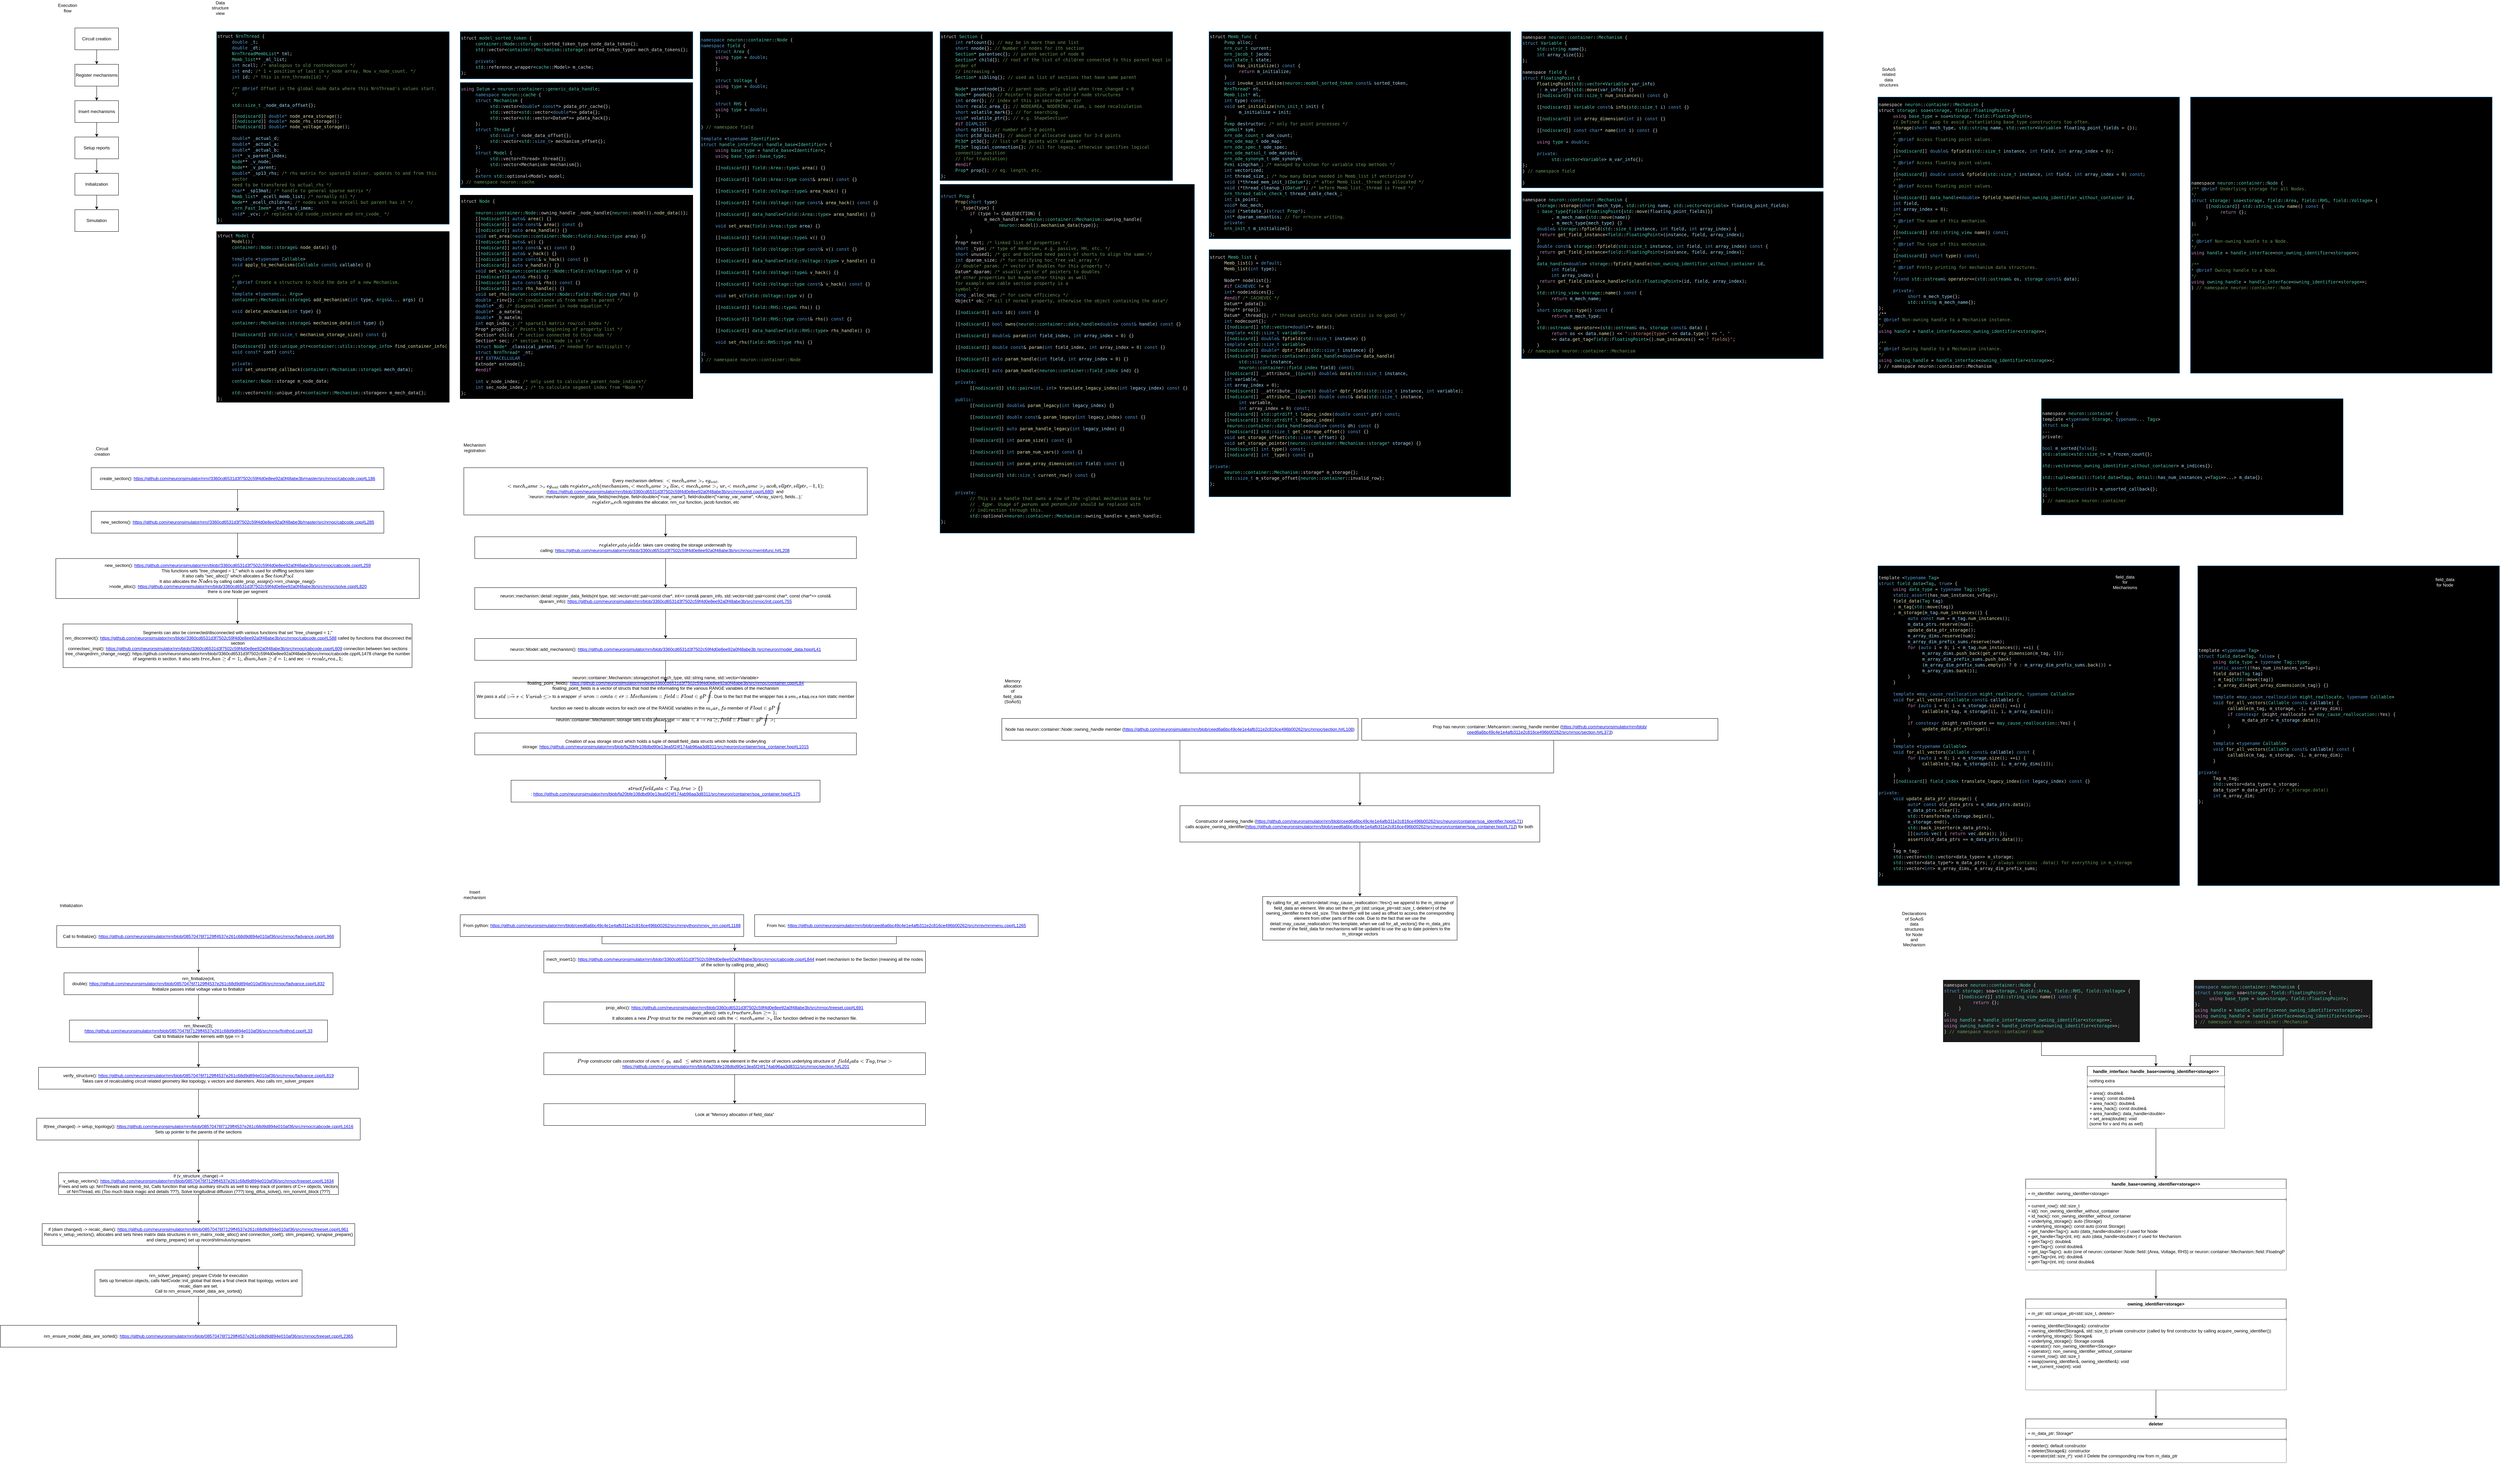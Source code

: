 <mxfile version="21.2.8" type="device">
  <diagram name="Page-1" id="xSoc90a2kWAdaSTm2Sec">
    <mxGraphModel dx="5331" dy="2506" grid="1" gridSize="10" guides="1" tooltips="1" connect="1" arrows="1" fold="1" page="1" pageScale="1" pageWidth="1920" pageHeight="1200" math="0" shadow="0">
      <root>
        <mxCell id="0" />
        <mxCell id="1" parent="0" />
        <mxCell id="ECMpqKy4F_tLlppn25Ay-1" value="Circuit creation" style="rounded=0;whiteSpace=wrap;html=1;" parent="1" vertex="1">
          <mxGeometry x="70" y="80" width="120" height="60" as="geometry" />
        </mxCell>
        <mxCell id="ECMpqKy4F_tLlppn25Ay-2" value="Register mechanisms" style="rounded=0;whiteSpace=wrap;html=1;" parent="1" vertex="1">
          <mxGeometry x="70" y="180" width="120" height="60" as="geometry" />
        </mxCell>
        <mxCell id="ECMpqKy4F_tLlppn25Ay-4" value="Setup reports" style="rounded=0;whiteSpace=wrap;html=1;" parent="1" vertex="1">
          <mxGeometry x="70" y="380" width="120" height="60" as="geometry" />
        </mxCell>
        <mxCell id="ECMpqKy4F_tLlppn25Ay-5" value="Initialization" style="rounded=0;whiteSpace=wrap;html=1;" parent="1" vertex="1">
          <mxGeometry x="70" y="480" width="120" height="60" as="geometry" />
        </mxCell>
        <mxCell id="ECMpqKy4F_tLlppn25Ay-6" value="Simulation" style="rounded=0;whiteSpace=wrap;html=1;" parent="1" vertex="1">
          <mxGeometry x="70" y="580" width="120" height="60" as="geometry" />
        </mxCell>
        <mxCell id="ECMpqKy4F_tLlppn25Ay-7" value="" style="endArrow=classic;html=1;rounded=0;exitX=0.5;exitY=1;exitDx=0;exitDy=0;" parent="1" source="ECMpqKy4F_tLlppn25Ay-1" target="ECMpqKy4F_tLlppn25Ay-2" edge="1">
          <mxGeometry width="50" height="50" relative="1" as="geometry">
            <mxPoint x="150" y="190" as="sourcePoint" />
            <mxPoint x="180" y="100" as="targetPoint" />
          </mxGeometry>
        </mxCell>
        <mxCell id="ECMpqKy4F_tLlppn25Ay-9" value="" style="endArrow=classic;html=1;rounded=0;exitX=0.5;exitY=1;exitDx=0;exitDy=0;entryX=0.5;entryY=0;entryDx=0;entryDy=0;" parent="1" source="ECMpqKy4F_tLlppn25Ay-2" target="E4TGVOaK18G9i25bmIj1-1" edge="1">
          <mxGeometry width="50" height="50" relative="1" as="geometry">
            <mxPoint x="130" y="370.0" as="sourcePoint" />
            <mxPoint x="510" y="850" as="targetPoint" />
          </mxGeometry>
        </mxCell>
        <mxCell id="ECMpqKy4F_tLlppn25Ay-10" value="" style="endArrow=classic;html=1;rounded=0;exitX=0.5;exitY=1;exitDx=0;exitDy=0;" parent="1" source="ECMpqKy4F_tLlppn25Ay-4" target="ECMpqKy4F_tLlppn25Ay-5" edge="1">
          <mxGeometry width="50" height="50" relative="1" as="geometry">
            <mxPoint x="460" y="900" as="sourcePoint" />
            <mxPoint x="510" y="850" as="targetPoint" />
          </mxGeometry>
        </mxCell>
        <mxCell id="ECMpqKy4F_tLlppn25Ay-11" value="" style="endArrow=classic;html=1;rounded=0;exitX=0.5;exitY=1;exitDx=0;exitDy=0;entryX=0.5;entryY=0;entryDx=0;entryDy=0;" parent="1" source="ECMpqKy4F_tLlppn25Ay-5" target="ECMpqKy4F_tLlppn25Ay-6" edge="1">
          <mxGeometry width="50" height="50" relative="1" as="geometry">
            <mxPoint x="460" y="900" as="sourcePoint" />
            <mxPoint x="510" y="850" as="targetPoint" />
          </mxGeometry>
        </mxCell>
        <mxCell id="ECMpqKy4F_tLlppn25Ay-12" value="Execution flow" style="text;html=1;strokeColor=none;fillColor=none;align=center;verticalAlign=middle;whiteSpace=wrap;rounded=0;" parent="1" vertex="1">
          <mxGeometry x="20" y="10" width="60" height="30" as="geometry" />
        </mxCell>
        <mxCell id="ECMpqKy4F_tLlppn25Ay-13" value="Data structure view" style="text;html=1;strokeColor=none;fillColor=none;align=center;verticalAlign=middle;whiteSpace=wrap;rounded=0;" parent="1" vertex="1">
          <mxGeometry x="440" y="10" width="60" height="30" as="geometry" />
        </mxCell>
        <mxCell id="ECMpqKy4F_tLlppn25Ay-14" value="&lt;div style=&quot;font-family: &amp;quot;Droid Sans Mono&amp;quot;, &amp;quot;monospace&amp;quot;, monospace; line-height: 16px; color: rgb(212, 212, 212);&quot;&gt;&lt;div style=&quot;&quot;&gt;struct &lt;span style=&quot;color: rgb(78, 201, 176);&quot;&gt;NrnThread&lt;/span&gt; {&lt;/div&gt;&lt;/div&gt;&lt;blockquote style=&quot;margin: 0 0 0 40px; border: none; padding: 0px;&quot;&gt;&lt;div style=&quot;font-family: &amp;quot;Droid Sans Mono&amp;quot;, &amp;quot;monospace&amp;quot;, monospace; line-height: 16px; color: rgb(212, 212, 212);&quot;&gt;&lt;div style=&quot;&quot;&gt;&lt;span style=&quot;color: rgb(86, 156, 214);&quot;&gt;double&lt;/span&gt; &lt;span style=&quot;color: rgb(156, 220, 254);&quot;&gt;_t&lt;/span&gt;;&lt;/div&gt;&lt;/div&gt;&lt;div style=&quot;font-family: &amp;quot;Droid Sans Mono&amp;quot;, &amp;quot;monospace&amp;quot;, monospace; line-height: 16px; color: rgb(212, 212, 212);&quot;&gt;&lt;div style=&quot;&quot;&gt;&lt;span style=&quot;color: rgb(86, 156, 214);&quot;&gt;double&lt;/span&gt; &lt;span style=&quot;color: rgb(156, 220, 254);&quot;&gt;_dt&lt;/span&gt;;&lt;/div&gt;&lt;/div&gt;&lt;div style=&quot;font-family: &amp;quot;Droid Sans Mono&amp;quot;, &amp;quot;monospace&amp;quot;, monospace; line-height: 16px; color: rgb(212, 212, 212);&quot;&gt;&lt;div style=&quot;&quot;&gt;&lt;span style=&quot;background-color: initial; color: rgb(78, 201, 176);&quot;&gt;NrnThreadMembList&lt;/span&gt;&lt;span style=&quot;background-color: initial;&quot;&gt;* &lt;/span&gt;&lt;span style=&quot;background-color: initial; color: rgb(156, 220, 254);&quot;&gt;tml&lt;/span&gt;&lt;span style=&quot;background-color: initial;&quot;&gt;;&lt;/span&gt;&lt;/div&gt;&lt;/div&gt;&lt;div style=&quot;font-family: &amp;quot;Droid Sans Mono&amp;quot;, &amp;quot;monospace&amp;quot;, monospace; line-height: 16px; color: rgb(212, 212, 212);&quot;&gt;&lt;div style=&quot;&quot;&gt;&lt;span style=&quot;color: rgb(78, 201, 176);&quot;&gt;Memb_list&lt;/span&gt;** &lt;span style=&quot;color: rgb(156, 220, 254);&quot;&gt;_ml_list&lt;/span&gt;;&lt;/div&gt;&lt;/div&gt;&lt;div style=&quot;font-family: &amp;quot;Droid Sans Mono&amp;quot;, &amp;quot;monospace&amp;quot;, monospace; line-height: 16px; color: rgb(212, 212, 212);&quot;&gt;&lt;div style=&quot;&quot;&gt;&lt;span style=&quot;color: rgb(86, 156, 214);&quot;&gt;int&lt;/span&gt; &lt;span style=&quot;color: rgb(156, 220, 254);&quot;&gt;ncell&lt;/span&gt;;&lt;span style=&quot;color: rgb(106, 153, 85);&quot;&gt;            /* analogous to old rootnodecount */&lt;/span&gt;&lt;/div&gt;&lt;/div&gt;&lt;div style=&quot;font-family: &amp;quot;Droid Sans Mono&amp;quot;, &amp;quot;monospace&amp;quot;, monospace; line-height: 16px; color: rgb(212, 212, 212);&quot;&gt;&lt;div style=&quot;&quot;&gt;&lt;span style=&quot;color: rgb(86, 156, 214);&quot;&gt;int&lt;/span&gt; &lt;span style=&quot;color: rgb(156, 220, 254);&quot;&gt;end&lt;/span&gt;;&lt;span style=&quot;color: rgb(106, 153, 85);&quot;&gt;              /* 1 + position of last in v_node array. Now v_node_count. */&lt;/span&gt;&lt;/div&gt;&lt;/div&gt;&lt;div style=&quot;font-family: &amp;quot;Droid Sans Mono&amp;quot;, &amp;quot;monospace&amp;quot;, monospace; line-height: 16px; color: rgb(212, 212, 212);&quot;&gt;&lt;div style=&quot;&quot;&gt;&lt;span style=&quot;color: rgb(86, 156, 214);&quot;&gt;int&lt;/span&gt; &lt;span style=&quot;color: rgb(156, 220, 254);&quot;&gt;id&lt;/span&gt;;&lt;span style=&quot;color: rgb(106, 153, 85);&quot;&gt;               /* this is nrn_threads[id] */&lt;/span&gt;&lt;/div&gt;&lt;/div&gt;&lt;/blockquote&gt;&lt;div style=&quot;font-family: &amp;quot;Droid Sans Mono&amp;quot;, &amp;quot;monospace&amp;quot;, monospace; line-height: 16px; color: rgb(212, 212, 212);&quot;&gt;&lt;br&gt;&lt;/div&gt;&lt;blockquote style=&quot;margin: 0 0 0 40px; border: none; padding: 0px;&quot;&gt;&lt;div style=&quot;font-family: &amp;quot;Droid Sans Mono&amp;quot;, &amp;quot;monospace&amp;quot;, monospace; line-height: 16px; color: rgb(212, 212, 212);&quot;&gt;&lt;div style=&quot;&quot;&gt;&lt;span style=&quot;color: rgb(106, 153, 85);&quot;&gt;    /** &lt;/span&gt;&lt;span style=&quot;color: rgb(86, 156, 214);&quot;&gt;@brief&lt;/span&gt;&lt;span style=&quot;color: rgb(106, 153, 85);&quot;&gt; Offset in the global node data where this NrnThread&#39;s values start.&lt;/span&gt;&lt;/div&gt;&lt;/div&gt;&lt;span style=&quot;color: rgb(106, 153, 85); font-family: &amp;quot;Droid Sans Mono&amp;quot;, &amp;quot;monospace&amp;quot;, monospace; background-color: initial;&quot;&gt;*/&lt;/span&gt;&lt;br&gt;&lt;blockquote style=&quot;margin: 0 0 0 40px; border: none; padding: 0px;&quot;&gt;&lt;div style=&quot;font-family: &amp;quot;Droid Sans Mono&amp;quot;, &amp;quot;monospace&amp;quot;, monospace; line-height: 16px; color: rgb(212, 212, 212);&quot;&gt;&lt;div style=&quot;&quot;&gt;&lt;span style=&quot;color: rgb(106, 153, 85);&quot;&gt;&lt;br&gt;&lt;/span&gt;&lt;/div&gt;&lt;/div&gt;&lt;/blockquote&gt;&lt;div style=&quot;font-family: &amp;quot;Droid Sans Mono&amp;quot;, &amp;quot;monospace&amp;quot;, monospace; line-height: 16px; color: rgb(212, 212, 212);&quot;&gt;&lt;div style=&quot;&quot;&gt;&lt;span style=&quot;color: rgb(78, 201, 176);&quot;&gt;std&lt;/span&gt;::&lt;span style=&quot;color: rgb(78, 201, 176);&quot;&gt;size_t&lt;/span&gt; &lt;span style=&quot;color: rgb(156, 220, 254);&quot;&gt;_node_data_offset&lt;/span&gt;{};&lt;/div&gt;&lt;/div&gt;&lt;/blockquote&gt;&lt;font face=&quot;Droid Sans Mono, monospace, monospace&quot; color=&quot;#d4d4d4&quot;&gt;&lt;br&gt;&lt;/font&gt;&lt;blockquote style=&quot;margin: 0 0 0 40px; border: none; padding: 0px;&quot;&gt;&lt;span style=&quot;color: rgb(212, 212, 212); font-family: &amp;quot;Droid Sans Mono&amp;quot;, &amp;quot;monospace&amp;quot;, monospace; background-color: initial;&quot;&gt;[[&lt;/span&gt;&lt;span style=&quot;font-family: &amp;quot;Droid Sans Mono&amp;quot;, &amp;quot;monospace&amp;quot;, monospace; background-color: initial; color: rgb(78, 201, 176);&quot;&gt;nodiscard&lt;/span&gt;&lt;span style=&quot;color: rgb(212, 212, 212); font-family: &amp;quot;Droid Sans Mono&amp;quot;, &amp;quot;monospace&amp;quot;, monospace; background-color: initial;&quot;&gt;]] &lt;/span&gt;&lt;span style=&quot;font-family: &amp;quot;Droid Sans Mono&amp;quot;, &amp;quot;monospace&amp;quot;, monospace; background-color: initial; color: rgb(86, 156, 214);&quot;&gt;double*&lt;/span&gt;&lt;span style=&quot;color: rgb(212, 212, 212); font-family: &amp;quot;Droid Sans Mono&amp;quot;, &amp;quot;monospace&amp;quot;, monospace; background-color: initial;&quot;&gt; &lt;/span&gt;&lt;span style=&quot;font-family: &amp;quot;Droid Sans Mono&amp;quot;, &amp;quot;monospace&amp;quot;, monospace; background-color: initial; color: rgb(220, 220, 170);&quot;&gt;node_area_storage&lt;/span&gt;&lt;span style=&quot;color: rgb(212, 212, 212); font-family: &amp;quot;Droid Sans Mono&amp;quot;, &amp;quot;monospace&amp;quot;, monospace; background-color: initial;&quot;&gt;();&lt;br&gt;&lt;/span&gt;&lt;span style=&quot;color: rgb(212, 212, 212); font-family: &amp;quot;Droid Sans Mono&amp;quot;, &amp;quot;monospace&amp;quot;, monospace; background-color: initial;&quot;&gt;[[&lt;/span&gt;&lt;span style=&quot;font-family: &amp;quot;Droid Sans Mono&amp;quot;, &amp;quot;monospace&amp;quot;, monospace; background-color: initial; color: rgb(78, 201, 176);&quot;&gt;nodiscard&lt;/span&gt;&lt;span style=&quot;color: rgb(212, 212, 212); font-family: &amp;quot;Droid Sans Mono&amp;quot;, &amp;quot;monospace&amp;quot;, monospace; background-color: initial;&quot;&gt;]] &lt;/span&gt;&lt;span style=&quot;font-family: &amp;quot;Droid Sans Mono&amp;quot;, &amp;quot;monospace&amp;quot;, monospace; background-color: initial; color: rgb(86, 156, 214);&quot;&gt;double*&lt;/span&gt;&lt;span style=&quot;color: rgb(212, 212, 212); font-family: &amp;quot;Droid Sans Mono&amp;quot;, &amp;quot;monospace&amp;quot;, monospace; background-color: initial;&quot;&gt; &lt;/span&gt;&lt;span style=&quot;font-family: &amp;quot;Droid Sans Mono&amp;quot;, &amp;quot;monospace&amp;quot;, monospace; background-color: initial; color: rgb(220, 220, 170);&quot;&gt;node_rhs_storage&lt;/span&gt;&lt;span style=&quot;color: rgb(212, 212, 212); font-family: &amp;quot;Droid Sans Mono&amp;quot;, &amp;quot;monospace&amp;quot;, monospace; background-color: initial;&quot;&gt;();&lt;/span&gt;&lt;div style=&quot;font-family: &amp;quot;Droid Sans Mono&amp;quot;, &amp;quot;monospace&amp;quot;, monospace; line-height: 16px; color: rgb(212, 212, 212);&quot;&gt;&lt;div style=&quot;&quot;&gt;    [[&lt;span style=&quot;color: rgb(78, 201, 176);&quot;&gt;nodiscard&lt;/span&gt;]] &lt;span style=&quot;color: rgb(86, 156, 214);&quot;&gt;double*&lt;/span&gt; &lt;span style=&quot;color: rgb(220, 220, 170);&quot;&gt;node_voltage_storage&lt;/span&gt;();&lt;/div&gt;&lt;/div&gt;&lt;div style=&quot;font-family: &amp;quot;Droid Sans Mono&amp;quot;, &amp;quot;monospace&amp;quot;, monospace; line-height: 16px; color: rgb(212, 212, 212);&quot;&gt;&lt;br&gt;&lt;/div&gt;&lt;div style=&quot;font-family: &amp;quot;Droid Sans Mono&amp;quot;, &amp;quot;monospace&amp;quot;, monospace; line-height: 16px; color: rgb(212, 212, 212);&quot;&gt;&lt;div style=&quot;&quot;&gt;&lt;span style=&quot;color: rgb(86, 156, 214);&quot;&gt;double&lt;/span&gt;* &lt;span style=&quot;color: rgb(156, 220, 254);&quot;&gt;_actual_d&lt;/span&gt;;&lt;/div&gt;&lt;/div&gt;&lt;div style=&quot;font-family: &amp;quot;Droid Sans Mono&amp;quot;, &amp;quot;monospace&amp;quot;, monospace; line-height: 16px; color: rgb(212, 212, 212);&quot;&gt;&lt;div style=&quot;&quot;&gt;&lt;span style=&quot;color: rgb(86, 156, 214);&quot;&gt;double&lt;/span&gt;* &lt;span style=&quot;color: rgb(156, 220, 254);&quot;&gt;_actual_a&lt;/span&gt;;&lt;/div&gt;&lt;/div&gt;&lt;div style=&quot;font-family: &amp;quot;Droid Sans Mono&amp;quot;, &amp;quot;monospace&amp;quot;, monospace; line-height: 16px; color: rgb(212, 212, 212);&quot;&gt;&lt;div style=&quot;&quot;&gt;&lt;span style=&quot;color: rgb(86, 156, 214);&quot;&gt;double&lt;/span&gt;* &lt;span style=&quot;color: rgb(156, 220, 254);&quot;&gt;_actual_b&lt;/span&gt;;&lt;/div&gt;&lt;/div&gt;&lt;div style=&quot;font-family: &amp;quot;Droid Sans Mono&amp;quot;, &amp;quot;monospace&amp;quot;, monospace; line-height: 16px; color: rgb(212, 212, 212);&quot;&gt;&lt;div style=&quot;&quot;&gt;&lt;span style=&quot;color: rgb(86, 156, 214);&quot;&gt;int&lt;/span&gt;* &lt;span style=&quot;color: rgb(156, 220, 254);&quot;&gt;_v_parent_index&lt;/span&gt;;&lt;/div&gt;&lt;/div&gt;&lt;div style=&quot;font-family: &amp;quot;Droid Sans Mono&amp;quot;, &amp;quot;monospace&amp;quot;, monospace; line-height: 16px; color: rgb(212, 212, 212);&quot;&gt;&lt;div style=&quot;&quot;&gt;&lt;span style=&quot;color: rgb(78, 201, 176);&quot;&gt;Node&lt;/span&gt;** &lt;span style=&quot;color: rgb(156, 220, 254);&quot;&gt;_v_node&lt;/span&gt;;&lt;/div&gt;&lt;/div&gt;&lt;div style=&quot;font-family: &amp;quot;Droid Sans Mono&amp;quot;, &amp;quot;monospace&amp;quot;, monospace; line-height: 16px; color: rgb(212, 212, 212);&quot;&gt;&lt;div style=&quot;&quot;&gt;&lt;span style=&quot;color: rgb(78, 201, 176);&quot;&gt;Node&lt;/span&gt;** &lt;span style=&quot;color: rgb(156, 220, 254);&quot;&gt;_v_parent&lt;/span&gt;;&lt;/div&gt;&lt;/div&gt;&lt;div style=&quot;font-family: &amp;quot;Droid Sans Mono&amp;quot;, &amp;quot;monospace&amp;quot;, monospace; line-height: 16px; color: rgb(212, 212, 212);&quot;&gt;&lt;div style=&quot;&quot;&gt;&lt;span style=&quot;color: rgb(86, 156, 214);&quot;&gt;double&lt;/span&gt;* &lt;span style=&quot;color: rgb(156, 220, 254);&quot;&gt;_sp13_rhs&lt;/span&gt;;&lt;span style=&quot;color: rgb(106, 153, 85);&quot;&gt;           /* rhs matrix for sparse13 solver. updates to and from this vector&lt;/span&gt;&lt;/div&gt;&lt;/div&gt;&lt;div style=&quot;font-family: &amp;quot;Droid Sans Mono&amp;quot;, &amp;quot;monospace&amp;quot;, monospace; line-height: 16px; color: rgb(212, 212, 212);&quot;&gt;&lt;div style=&quot;&quot;&gt;&lt;span style=&quot;color: rgb(106, 153, 85);&quot;&gt;                                    need to be transfered to actual_rhs */&lt;/span&gt;&lt;/div&gt;&lt;/div&gt;&lt;div style=&quot;font-family: &amp;quot;Droid Sans Mono&amp;quot;, &amp;quot;monospace&amp;quot;, monospace; line-height: 16px; color: rgb(212, 212, 212);&quot;&gt;&lt;div style=&quot;&quot;&gt;&lt;span style=&quot;color: rgb(86, 156, 214);&quot;&gt;char&lt;/span&gt;* &lt;span style=&quot;color: rgb(156, 220, 254);&quot;&gt;_sp13mat&lt;/span&gt;;&lt;span style=&quot;color: rgb(106, 153, 85);&quot;&gt;              /* handle to general sparse matrix */&lt;/span&gt;&lt;/div&gt;&lt;/div&gt;&lt;div style=&quot;font-family: &amp;quot;Droid Sans Mono&amp;quot;, &amp;quot;monospace&amp;quot;, monospace; line-height: 16px; color: rgb(212, 212, 212);&quot;&gt;&lt;div style=&quot;&quot;&gt;&lt;span style=&quot;color: rgb(78, 201, 176);&quot;&gt;Memb_list&lt;/span&gt;* &lt;span style=&quot;color: rgb(156, 220, 254);&quot;&gt;_ecell_memb_list&lt;/span&gt;;&lt;span style=&quot;color: rgb(106, 153, 85);&quot;&gt; /* normally nil */&lt;/span&gt;&lt;/div&gt;&lt;/div&gt;&lt;div style=&quot;font-family: &amp;quot;Droid Sans Mono&amp;quot;, &amp;quot;monospace&amp;quot;, monospace; line-height: 16px; color: rgb(212, 212, 212);&quot;&gt;&lt;div style=&quot;&quot;&gt;&lt;span style=&quot;color: rgb(78, 201, 176);&quot;&gt;Node&lt;/span&gt;** &lt;span style=&quot;color: rgb(156, 220, 254);&quot;&gt;_ecell_children&lt;/span&gt;;&lt;span style=&quot;color: rgb(106, 153, 85);&quot;&gt;      /* nodes with no extcell but parent has it */&lt;/span&gt;&lt;/div&gt;&lt;/div&gt;&lt;div style=&quot;font-family: &amp;quot;Droid Sans Mono&amp;quot;, &amp;quot;monospace&amp;quot;, monospace; line-height: 16px; color: rgb(212, 212, 212);&quot;&gt;&lt;div style=&quot;&quot;&gt;&lt;span style=&quot;color: rgb(78, 201, 176);&quot;&gt;_nrn_Fast_Imem&lt;/span&gt;* &lt;span style=&quot;color: rgb(156, 220, 254);&quot;&gt;_nrn_fast_imem&lt;/span&gt;;&lt;/div&gt;&lt;/div&gt;&lt;div style=&quot;font-family: &amp;quot;Droid Sans Mono&amp;quot;, &amp;quot;monospace&amp;quot;, monospace; line-height: 16px; color: rgb(212, 212, 212);&quot;&gt;&lt;div style=&quot;&quot;&gt;&lt;span style=&quot;color: rgb(86, 156, 214);&quot;&gt;void&lt;/span&gt;* &lt;span style=&quot;color: rgb(156, 220, 254);&quot;&gt;_vcv&lt;/span&gt;;&lt;span style=&quot;color: rgb(106, 153, 85);&quot;&gt; /* replaces old cvode_instance and nrn_cvode_ */&lt;/span&gt;&lt;/div&gt;&lt;/div&gt;&lt;/blockquote&gt;&lt;div style=&quot;font-family: &amp;quot;Droid Sans Mono&amp;quot;, &amp;quot;monospace&amp;quot;, monospace; line-height: 16px; color: rgb(212, 212, 212);&quot;&gt;&lt;div style=&quot;&quot;&gt;};&lt;/div&gt;&lt;/div&gt;" style="rounded=0;whiteSpace=wrap;html=1;align=left;fillColor=#000000;fontColor=#ffffff;strokeColor=#006EAF;" parent="1" vertex="1">
          <mxGeometry x="460" y="90" width="640" height="530" as="geometry" />
        </mxCell>
        <mxCell id="ECMpqKy4F_tLlppn25Ay-16" value="&lt;div style=&quot;line-height: 16px; font-family: &amp;quot;Droid Sans Mono&amp;quot;, &amp;quot;monospace&amp;quot;, monospace; color: rgb(212, 212, 212);&quot;&gt;&lt;div style=&quot;&quot;&gt;&lt;div style=&quot;line-height: 16px;&quot;&gt;&lt;div style=&quot;&quot;&gt;struct &lt;span style=&quot;color: rgb(78, 201, 176);&quot;&gt;Model&lt;/span&gt; {&lt;/div&gt;&lt;/div&gt;&lt;/div&gt;&lt;/div&gt;&lt;blockquote style=&quot;margin: 0 0 0 40px; border: none; padding: 0px;&quot;&gt;&lt;div style=&quot;line-height: 16px; font-family: &amp;quot;Droid Sans Mono&amp;quot;, &amp;quot;monospace&amp;quot;, monospace; color: rgb(212, 212, 212);&quot;&gt;&lt;div style=&quot;&quot;&gt;&lt;div style=&quot;line-height: 16px;&quot;&gt;&lt;div style=&quot;&quot;&gt;&lt;span style=&quot;color: #dcdcaa;&quot;&gt;Model&lt;/span&gt;();&lt;/div&gt;&lt;/div&gt;&lt;/div&gt;&lt;/div&gt;&lt;div style=&quot;line-height: 16px; font-family: &amp;quot;Droid Sans Mono&amp;quot;, &amp;quot;monospace&amp;quot;, monospace; color: rgb(212, 212, 212);&quot;&gt;&lt;div style=&quot;&quot;&gt;&lt;div style=&quot;line-height: 16px;&quot;&gt;&lt;div style=&quot;&quot;&gt;&lt;span style=&quot;color: #4ec9b0;&quot;&gt;container&lt;/span&gt;::&lt;span style=&quot;color: #4ec9b0;&quot;&gt;Node&lt;/span&gt;::&lt;span style=&quot;color: #4ec9b0;&quot;&gt;storage&lt;/span&gt;&lt;span style=&quot;color: #569cd6;&quot;&gt;&amp;amp;&lt;/span&gt; &lt;span style=&quot;color: #dcdcaa;&quot;&gt;node_data&lt;/span&gt;() {&lt;span style=&quot;background-color: initial;&quot;&gt;}&lt;/span&gt;&lt;/div&gt;&lt;/div&gt;&lt;/div&gt;&lt;/div&gt;&lt;/blockquote&gt;&lt;blockquote style=&quot;margin: 0 0 0 40px; border: none; padding: 0px;&quot;&gt;&lt;div style=&quot;line-height: 16px; font-family: &amp;quot;Droid Sans Mono&amp;quot;, &amp;quot;monospace&amp;quot;, monospace; color: rgb(212, 212, 212);&quot;&gt;&lt;div style=&quot;&quot;&gt;&lt;div style=&quot;line-height: 16px;&quot;&gt;&lt;div style=&quot;&quot;&gt;&lt;br&gt;&lt;/div&gt;&lt;/div&gt;&lt;/div&gt;&lt;/div&gt;&lt;div style=&quot;line-height: 16px; font-family: &amp;quot;Droid Sans Mono&amp;quot;, &amp;quot;monospace&amp;quot;, monospace; color: rgb(212, 212, 212);&quot;&gt;&lt;div style=&quot;&quot;&gt;&lt;div style=&quot;line-height: 16px;&quot;&gt;&lt;div style=&quot;&quot;&gt;&lt;span style=&quot;color: #569cd6;&quot;&gt;template&lt;/span&gt; &amp;lt;&lt;span style=&quot;color: #569cd6;&quot;&gt;typename&lt;/span&gt; &lt;span style=&quot;color: #4ec9b0;&quot;&gt;Callable&lt;/span&gt;&amp;gt;&lt;/div&gt;&lt;/div&gt;&lt;/div&gt;&lt;/div&gt;&lt;div style=&quot;line-height: 16px; font-family: &amp;quot;Droid Sans Mono&amp;quot;, &amp;quot;monospace&amp;quot;, monospace; color: rgb(212, 212, 212);&quot;&gt;&lt;div style=&quot;&quot;&gt;&lt;div style=&quot;line-height: 16px;&quot;&gt;&lt;div style=&quot;&quot;&gt;&lt;span style=&quot;color: #569cd6;&quot;&gt;void&lt;/span&gt; &lt;span style=&quot;color: #dcdcaa;&quot;&gt;apply_to_mechanisms&lt;/span&gt;(&lt;span style=&quot;color: #4ec9b0;&quot;&gt;Callable&lt;/span&gt; &lt;span style=&quot;color: #569cd6;&quot;&gt;const&amp;amp;&lt;/span&gt; &lt;span style=&quot;color: #9cdcfe;&quot;&gt;callable&lt;/span&gt;) {&lt;span style=&quot;background-color: initial;&quot;&gt;}&lt;/span&gt;&lt;/div&gt;&lt;/div&gt;&lt;/div&gt;&lt;/div&gt;&lt;/blockquote&gt;&lt;div style=&quot;line-height: 16px; font-family: &amp;quot;Droid Sans Mono&amp;quot;, &amp;quot;monospace&amp;quot;, monospace; color: rgb(212, 212, 212);&quot;&gt;&lt;div style=&quot;&quot;&gt;&lt;div style=&quot;line-height: 16px;&quot;&gt;&lt;br&gt;&lt;/div&gt;&lt;/div&gt;&lt;/div&gt;&lt;blockquote style=&quot;margin: 0 0 0 40px; border: none; padding: 0px;&quot;&gt;&lt;div style=&quot;line-height: 16px; font-family: &amp;quot;Droid Sans Mono&amp;quot;, &amp;quot;monospace&amp;quot;, monospace; color: rgb(212, 212, 212);&quot;&gt;&lt;div style=&quot;&quot;&gt;&lt;div style=&quot;line-height: 16px;&quot;&gt;&lt;div style=&quot;&quot;&gt;&lt;span style=&quot;color: #6a9955;&quot;&gt;    /**&lt;/span&gt;&lt;/div&gt;&lt;/div&gt;&lt;/div&gt;&lt;/div&gt;&lt;div style=&quot;line-height: 16px; font-family: &amp;quot;Droid Sans Mono&amp;quot;, &amp;quot;monospace&amp;quot;, monospace; color: rgb(212, 212, 212);&quot;&gt;&lt;div style=&quot;&quot;&gt;&lt;div style=&quot;line-height: 16px;&quot;&gt;&lt;div style=&quot;&quot;&gt;&lt;span style=&quot;color: #6a9955;&quot;&gt;     * &lt;/span&gt;&lt;span style=&quot;color: #569cd6;&quot;&gt;@brief&lt;/span&gt;&lt;span style=&quot;color: #6a9955;&quot;&gt; Create a structure to hold the data of a new Mechanism.&lt;/span&gt;&lt;/div&gt;&lt;/div&gt;&lt;/div&gt;&lt;/div&gt;&lt;div style=&quot;line-height: 16px; font-family: &amp;quot;Droid Sans Mono&amp;quot;, &amp;quot;monospace&amp;quot;, monospace; color: rgb(212, 212, 212);&quot;&gt;&lt;div style=&quot;&quot;&gt;&lt;div style=&quot;line-height: 16px;&quot;&gt;&lt;div style=&quot;&quot;&gt;&lt;span style=&quot;color: #6a9955;&quot;&gt;     */&lt;/span&gt;&lt;/div&gt;&lt;/div&gt;&lt;/div&gt;&lt;/div&gt;&lt;div style=&quot;line-height: 16px; font-family: &amp;quot;Droid Sans Mono&amp;quot;, &amp;quot;monospace&amp;quot;, monospace; color: rgb(212, 212, 212);&quot;&gt;&lt;div style=&quot;&quot;&gt;&lt;div style=&quot;line-height: 16px;&quot;&gt;&lt;div style=&quot;&quot;&gt;&lt;span style=&quot;color: #569cd6;&quot;&gt;template&lt;/span&gt; &amp;lt;&lt;span style=&quot;color: #569cd6;&quot;&gt;typename&lt;/span&gt;... &lt;span style=&quot;color: #4ec9b0;&quot;&gt;Args&lt;/span&gt;&amp;gt;&lt;/div&gt;&lt;/div&gt;&lt;/div&gt;&lt;/div&gt;&lt;div style=&quot;line-height: 16px; font-family: &amp;quot;Droid Sans Mono&amp;quot;, &amp;quot;monospace&amp;quot;, monospace; color: rgb(212, 212, 212);&quot;&gt;&lt;div style=&quot;&quot;&gt;&lt;div style=&quot;line-height: 16px;&quot;&gt;&lt;div style=&quot;&quot;&gt;&lt;span style=&quot;color: #4ec9b0;&quot;&gt;container&lt;/span&gt;::&lt;span style=&quot;color: #4ec9b0;&quot;&gt;Mechanism&lt;/span&gt;::&lt;span style=&quot;color: #4ec9b0;&quot;&gt;storage&lt;/span&gt;&lt;span style=&quot;color: #569cd6;&quot;&gt;&amp;amp;&lt;/span&gt; &lt;span style=&quot;color: #dcdcaa;&quot;&gt;add_mechanism&lt;/span&gt;(&lt;span style=&quot;color: #569cd6;&quot;&gt;int&lt;/span&gt; &lt;span style=&quot;color: #9cdcfe;&quot;&gt;type&lt;/span&gt;, &lt;span style=&quot;color: #4ec9b0;&quot;&gt;Args&lt;/span&gt;&lt;span style=&quot;color: #569cd6;&quot;&gt;&amp;amp;&amp;amp;&lt;/span&gt;... &lt;span style=&quot;color: #9cdcfe;&quot;&gt;args&lt;/span&gt;) {&lt;span style=&quot;background-color: initial;&quot;&gt;}&lt;/span&gt;&lt;/div&gt;&lt;/div&gt;&lt;/div&gt;&lt;/div&gt;&lt;/blockquote&gt;&lt;blockquote style=&quot;margin: 0 0 0 40px; border: none; padding: 0px;&quot;&gt;&lt;div style=&quot;line-height: 16px; font-family: &amp;quot;Droid Sans Mono&amp;quot;, &amp;quot;monospace&amp;quot;, monospace; color: rgb(212, 212, 212);&quot;&gt;&lt;div style=&quot;&quot;&gt;&lt;div style=&quot;line-height: 16px;&quot;&gt;&lt;div style=&quot;&quot;&gt;&lt;br&gt;&lt;/div&gt;&lt;/div&gt;&lt;/div&gt;&lt;/div&gt;&lt;div style=&quot;line-height: 16px; font-family: &amp;quot;Droid Sans Mono&amp;quot;, &amp;quot;monospace&amp;quot;, monospace; color: rgb(212, 212, 212);&quot;&gt;&lt;div style=&quot;&quot;&gt;&lt;div style=&quot;line-height: 16px;&quot;&gt;&lt;div style=&quot;&quot;&gt;&lt;span style=&quot;color: #569cd6;&quot;&gt;void&lt;/span&gt; &lt;span style=&quot;color: #dcdcaa;&quot;&gt;delete_mechanism&lt;/span&gt;(&lt;span style=&quot;color: #569cd6;&quot;&gt;int&lt;/span&gt; &lt;span style=&quot;color: #9cdcfe;&quot;&gt;type&lt;/span&gt;) {&lt;span style=&quot;background-color: initial;&quot;&gt;}&lt;/span&gt;&lt;/div&gt;&lt;/div&gt;&lt;/div&gt;&lt;/div&gt;&lt;/blockquote&gt;&lt;blockquote style=&quot;margin: 0 0 0 40px; border: none; padding: 0px;&quot;&gt;&lt;div style=&quot;line-height: 16px; font-family: &amp;quot;Droid Sans Mono&amp;quot;, &amp;quot;monospace&amp;quot;, monospace; color: rgb(212, 212, 212);&quot;&gt;&lt;div style=&quot;&quot;&gt;&lt;div style=&quot;line-height: 16px;&quot;&gt;&lt;div style=&quot;&quot;&gt;&lt;br&gt;&lt;/div&gt;&lt;/div&gt;&lt;/div&gt;&lt;/div&gt;&lt;div style=&quot;line-height: 16px; font-family: &amp;quot;Droid Sans Mono&amp;quot;, &amp;quot;monospace&amp;quot;, monospace; color: rgb(212, 212, 212);&quot;&gt;&lt;div style=&quot;&quot;&gt;&lt;div style=&quot;line-height: 16px;&quot;&gt;&lt;div style=&quot;&quot;&gt;&lt;span style=&quot;color: #4ec9b0;&quot;&gt;container&lt;/span&gt;::&lt;span style=&quot;color: #4ec9b0;&quot;&gt;Mechanism&lt;/span&gt;::&lt;span style=&quot;color: #4ec9b0;&quot;&gt;storage&lt;/span&gt;&lt;span style=&quot;color: #569cd6;&quot;&gt;&amp;amp;&lt;/span&gt; &lt;span style=&quot;color: #dcdcaa;&quot;&gt;mechanism_data&lt;/span&gt;(&lt;span style=&quot;color: #569cd6;&quot;&gt;int&lt;/span&gt; &lt;span style=&quot;color: #9cdcfe;&quot;&gt;type&lt;/span&gt;) {&lt;span style=&quot;background-color: initial;&quot;&gt;}&lt;/span&gt;&lt;/div&gt;&lt;/div&gt;&lt;/div&gt;&lt;/div&gt;&lt;/blockquote&gt;&lt;blockquote style=&quot;margin: 0 0 0 40px; border: none; padding: 0px;&quot;&gt;&lt;div style=&quot;line-height: 16px; font-family: &amp;quot;Droid Sans Mono&amp;quot;, &amp;quot;monospace&amp;quot;, monospace; color: rgb(212, 212, 212);&quot;&gt;&lt;div style=&quot;&quot;&gt;&lt;div style=&quot;line-height: 16px;&quot;&gt;&lt;br&gt;&lt;/div&gt;&lt;/div&gt;&lt;/div&gt;&lt;div style=&quot;line-height: 16px; font-family: &amp;quot;Droid Sans Mono&amp;quot;, &amp;quot;monospace&amp;quot;, monospace; color: rgb(212, 212, 212);&quot;&gt;&lt;div style=&quot;&quot;&gt;&lt;div style=&quot;line-height: 16px;&quot;&gt;&lt;div style=&quot;&quot;&gt;    [[&lt;span style=&quot;color: #4ec9b0;&quot;&gt;nodiscard&lt;/span&gt;]] &lt;span style=&quot;color: #4ec9b0;&quot;&gt;std&lt;/span&gt;::&lt;span style=&quot;color: #569cd6;&quot;&gt;size_t&lt;/span&gt; &lt;span style=&quot;color: #dcdcaa;&quot;&gt;mechanism_storage_size&lt;/span&gt;() &lt;span style=&quot;color: #569cd6;&quot;&gt;const&lt;/span&gt; {&lt;span style=&quot;background-color: initial;&quot;&gt;}&lt;/span&gt;&lt;/div&gt;&lt;/div&gt;&lt;/div&gt;&lt;/div&gt;&lt;/blockquote&gt;&lt;blockquote style=&quot;margin: 0 0 0 40px; border: none; padding: 0px;&quot;&gt;&lt;div style=&quot;line-height: 16px; font-family: &amp;quot;Droid Sans Mono&amp;quot;, &amp;quot;monospace&amp;quot;, monospace; color: rgb(212, 212, 212);&quot;&gt;&lt;div style=&quot;&quot;&gt;&lt;div style=&quot;line-height: 16px;&quot;&gt;&lt;div style=&quot;&quot;&gt;&lt;br&gt;&lt;/div&gt;&lt;/div&gt;&lt;/div&gt;&lt;/div&gt;&lt;div style=&quot;line-height: 16px; font-family: &amp;quot;Droid Sans Mono&amp;quot;, &amp;quot;monospace&amp;quot;, monospace; color: rgb(212, 212, 212);&quot;&gt;&lt;div style=&quot;&quot;&gt;&lt;div style=&quot;line-height: 16px;&quot;&gt;&lt;div style=&quot;&quot;&gt;    [[&lt;span style=&quot;color: #4ec9b0;&quot;&gt;nodiscard&lt;/span&gt;]] &lt;span style=&quot;color: #4ec9b0;&quot;&gt;std&lt;/span&gt;::&lt;span style=&quot;color: #4ec9b0;&quot;&gt;unique_ptr&lt;/span&gt;&amp;lt;&lt;span style=&quot;color: #4ec9b0;&quot;&gt;container&lt;/span&gt;::&lt;span style=&quot;color: #4ec9b0;&quot;&gt;utils&lt;/span&gt;::&lt;span style=&quot;color: #4ec9b0;&quot;&gt;storage_info&lt;/span&gt;&amp;gt; &lt;span style=&quot;color: #dcdcaa;&quot;&gt;find_container_info&lt;/span&gt;(&lt;/div&gt;&lt;/div&gt;&lt;/div&gt;&lt;/div&gt;&lt;div style=&quot;line-height: 16px; font-family: &amp;quot;Droid Sans Mono&amp;quot;, &amp;quot;monospace&amp;quot;, monospace; color: rgb(212, 212, 212);&quot;&gt;&lt;div style=&quot;&quot;&gt;&lt;div style=&quot;line-height: 16px;&quot;&gt;&lt;div style=&quot;&quot;&gt;&lt;span style=&quot;color: #569cd6;&quot;&gt;void&lt;/span&gt; &lt;span style=&quot;color: #569cd6;&quot;&gt;const*&lt;/span&gt; &lt;span style=&quot;color: #9cdcfe;&quot;&gt;cont&lt;/span&gt;) &lt;span style=&quot;color: #569cd6;&quot;&gt;const&lt;/span&gt;;&lt;/div&gt;&lt;/div&gt;&lt;/div&gt;&lt;/div&gt;&lt;/blockquote&gt;&lt;div style=&quot;line-height: 16px; font-family: &amp;quot;Droid Sans Mono&amp;quot;, &amp;quot;monospace&amp;quot;, monospace; color: rgb(212, 212, 212);&quot;&gt;&lt;div style=&quot;&quot;&gt;&lt;div style=&quot;line-height: 16px;&quot;&gt;&lt;br&gt;&lt;/div&gt;&lt;/div&gt;&lt;/div&gt;&lt;blockquote style=&quot;margin: 0 0 0 40px; border: none; padding: 0px;&quot;&gt;&lt;div style=&quot;line-height: 16px; font-family: &amp;quot;Droid Sans Mono&amp;quot;, &amp;quot;monospace&amp;quot;, monospace; color: rgb(212, 212, 212);&quot;&gt;&lt;div style=&quot;&quot;&gt;&lt;div style=&quot;line-height: 16px;&quot;&gt;&lt;div style=&quot;&quot;&gt;&lt;span style=&quot;color: #569cd6;&quot;&gt;private:&lt;/span&gt;&lt;/div&gt;&lt;/div&gt;&lt;/div&gt;&lt;/div&gt;&lt;div style=&quot;line-height: 16px; font-family: &amp;quot;Droid Sans Mono&amp;quot;, &amp;quot;monospace&amp;quot;, monospace; color: rgb(212, 212, 212);&quot;&gt;&lt;div style=&quot;&quot;&gt;&lt;div style=&quot;line-height: 16px;&quot;&gt;&lt;div style=&quot;&quot;&gt;&lt;span style=&quot;color: #569cd6;&quot;&gt;void&lt;/span&gt; &lt;span style=&quot;color: #dcdcaa;&quot;&gt;set_unsorted_callback&lt;/span&gt;(&lt;span style=&quot;color: #4ec9b0;&quot;&gt;container&lt;/span&gt;::&lt;span style=&quot;color: #4ec9b0;&quot;&gt;Mechanism&lt;/span&gt;::&lt;span style=&quot;color: #4ec9b0;&quot;&gt;storage&lt;/span&gt;&lt;span style=&quot;color: #569cd6;&quot;&gt;&amp;amp;&lt;/span&gt; &lt;span style=&quot;color: #9cdcfe;&quot;&gt;mech_data&lt;/span&gt;);&lt;/div&gt;&lt;/div&gt;&lt;/div&gt;&lt;/div&gt;&lt;/blockquote&gt;&lt;blockquote style=&quot;margin: 0 0 0 40px; border: none; padding: 0px;&quot;&gt;&lt;div style=&quot;line-height: 16px; font-family: &amp;quot;Droid Sans Mono&amp;quot;, &amp;quot;monospace&amp;quot;, monospace; color: rgb(212, 212, 212);&quot;&gt;&lt;div style=&quot;&quot;&gt;&lt;div style=&quot;line-height: 16px;&quot;&gt;&lt;div style=&quot;&quot;&gt;&lt;br&gt;&lt;/div&gt;&lt;/div&gt;&lt;/div&gt;&lt;/div&gt;&lt;div style=&quot;line-height: 16px; font-family: &amp;quot;Droid Sans Mono&amp;quot;, &amp;quot;monospace&amp;quot;, monospace; color: rgb(212, 212, 212);&quot;&gt;&lt;div style=&quot;&quot;&gt;&lt;div style=&quot;line-height: 16px;&quot;&gt;&lt;div style=&quot;&quot;&gt;&lt;span style=&quot;color: #4ec9b0;&quot;&gt;container&lt;/span&gt;::&lt;span style=&quot;color: #4ec9b0;&quot;&gt;Node&lt;/span&gt;::storage m_node_data;&lt;/div&gt;&lt;/div&gt;&lt;/div&gt;&lt;/div&gt;&lt;/blockquote&gt;&lt;blockquote style=&quot;margin: 0 0 0 40px; border: none; padding: 0px;&quot;&gt;&lt;div style=&quot;line-height: 16px; font-family: &amp;quot;Droid Sans Mono&amp;quot;, &amp;quot;monospace&amp;quot;, monospace; color: rgb(212, 212, 212);&quot;&gt;&lt;div style=&quot;&quot;&gt;&lt;div style=&quot;line-height: 16px;&quot;&gt;&lt;div style=&quot;&quot;&gt;&lt;br&gt;&lt;/div&gt;&lt;/div&gt;&lt;/div&gt;&lt;/div&gt;&lt;div style=&quot;line-height: 16px; font-family: &amp;quot;Droid Sans Mono&amp;quot;, &amp;quot;monospace&amp;quot;, monospace; color: rgb(212, 212, 212);&quot;&gt;&lt;div style=&quot;&quot;&gt;&lt;div style=&quot;line-height: 16px;&quot;&gt;&lt;div style=&quot;&quot;&gt;&lt;span style=&quot;color: #4ec9b0;&quot;&gt;std&lt;/span&gt;::vector&amp;lt;&lt;span style=&quot;color: #4ec9b0;&quot;&gt;std&lt;/span&gt;::unique_ptr&amp;lt;&lt;span style=&quot;color: #4ec9b0;&quot;&gt;container&lt;/span&gt;::&lt;span style=&quot;color: #4ec9b0;&quot;&gt;Mechanism&lt;/span&gt;::storage&amp;gt;&amp;gt; m_mech_data{};&lt;/div&gt;&lt;/div&gt;&lt;/div&gt;&lt;/div&gt;&lt;/blockquote&gt;&lt;div style=&quot;line-height: 16px; font-family: &amp;quot;Droid Sans Mono&amp;quot;, &amp;quot;monospace&amp;quot;, monospace; color: rgb(212, 212, 212);&quot;&gt;&lt;div style=&quot;&quot;&gt;&lt;div style=&quot;line-height: 16px;&quot;&gt;&lt;div style=&quot;&quot;&gt;};&lt;/div&gt;&lt;/div&gt;&lt;/div&gt;&lt;/div&gt;" style="rounded=0;whiteSpace=wrap;html=1;align=left;fillColor=#000000;" parent="1" vertex="1">
          <mxGeometry x="460" y="640" width="640" height="470" as="geometry" />
        </mxCell>
        <mxCell id="ECMpqKy4F_tLlppn25Ay-17" value="&lt;div style=&quot;font-family: &amp;quot;Droid Sans Mono&amp;quot;, &amp;quot;monospace&amp;quot;, monospace; line-height: 16px; color: rgb(212, 212, 212);&quot;&gt;&lt;div style=&quot;&quot;&gt;&lt;div style=&quot;line-height: 16px;&quot;&gt;&lt;div style=&quot;&quot;&gt;struct &lt;span style=&quot;color: rgb(78, 201, 176);&quot;&gt;model_sorted_token&lt;/span&gt; {&lt;/div&gt;&lt;/div&gt;&lt;/div&gt;&lt;/div&gt;&lt;blockquote style=&quot;margin: 0 0 0 40px; border: none; padding: 0px;&quot;&gt;&lt;div style=&quot;font-family: &amp;quot;Droid Sans Mono&amp;quot;, &amp;quot;monospace&amp;quot;, monospace; line-height: 16px; color: rgb(212, 212, 212);&quot;&gt;&lt;div style=&quot;&quot;&gt;&lt;div style=&quot;line-height: 16px;&quot;&gt;&lt;div style=&quot;&quot;&gt;&lt;span style=&quot;color: #4ec9b0;&quot;&gt;container&lt;/span&gt;::&lt;span style=&quot;color: #4ec9b0;&quot;&gt;Node&lt;/span&gt;::&lt;span style=&quot;color: #4ec9b0;&quot;&gt;storage&lt;/span&gt;::sorted_token_type node_data_token{};&lt;/div&gt;&lt;/div&gt;&lt;/div&gt;&lt;/div&gt;&lt;div style=&quot;font-family: &amp;quot;Droid Sans Mono&amp;quot;, &amp;quot;monospace&amp;quot;, monospace; line-height: 16px; color: rgb(212, 212, 212);&quot;&gt;&lt;div style=&quot;&quot;&gt;&lt;div style=&quot;line-height: 16px;&quot;&gt;&lt;div style=&quot;&quot;&gt;&lt;span style=&quot;color: #4ec9b0;&quot;&gt;std&lt;/span&gt;::vector&amp;lt;&lt;span style=&quot;color: #4ec9b0;&quot;&gt;container&lt;/span&gt;::&lt;span style=&quot;color: #4ec9b0;&quot;&gt;Mechanism&lt;/span&gt;::&lt;span style=&quot;color: #4ec9b0;&quot;&gt;storage&lt;/span&gt;::sorted_token_type&amp;gt; mech_data_tokens{};&lt;/div&gt;&lt;/div&gt;&lt;/div&gt;&lt;/div&gt;&lt;/blockquote&gt;&lt;div style=&quot;font-family: &amp;quot;Droid Sans Mono&amp;quot;, &amp;quot;monospace&amp;quot;, monospace; line-height: 16px; color: rgb(212, 212, 212);&quot;&gt;&lt;div style=&quot;&quot;&gt;&lt;div style=&quot;line-height: 16px;&quot;&gt;&lt;br&gt;&lt;/div&gt;&lt;/div&gt;&lt;/div&gt;&lt;blockquote style=&quot;margin: 0 0 0 40px; border: none; padding: 0px;&quot;&gt;&lt;div style=&quot;font-family: &amp;quot;Droid Sans Mono&amp;quot;, &amp;quot;monospace&amp;quot;, monospace; line-height: 16px; color: rgb(212, 212, 212);&quot;&gt;&lt;div style=&quot;&quot;&gt;&lt;div style=&quot;line-height: 16px;&quot;&gt;&lt;div style=&quot;&quot;&gt;&lt;span style=&quot;color: #569cd6;&quot;&gt;private:&lt;/span&gt;&lt;/div&gt;&lt;/div&gt;&lt;/div&gt;&lt;/div&gt;&lt;div style=&quot;font-family: &amp;quot;Droid Sans Mono&amp;quot;, &amp;quot;monospace&amp;quot;, monospace; line-height: 16px; color: rgb(212, 212, 212);&quot;&gt;&lt;div style=&quot;&quot;&gt;&lt;div style=&quot;line-height: 16px;&quot;&gt;&lt;div style=&quot;&quot;&gt;&lt;span style=&quot;color: #4ec9b0;&quot;&gt;std&lt;/span&gt;::reference_wrapper&amp;lt;&lt;span style=&quot;color: #4ec9b0;&quot;&gt;cache&lt;/span&gt;::Model&amp;gt; m_cache;&lt;/div&gt;&lt;/div&gt;&lt;/div&gt;&lt;/div&gt;&lt;/blockquote&gt;&lt;div style=&quot;font-family: &amp;quot;Droid Sans Mono&amp;quot;, &amp;quot;monospace&amp;quot;, monospace; line-height: 16px; color: rgb(212, 212, 212);&quot;&gt;&lt;div style=&quot;&quot;&gt;&lt;div style=&quot;line-height: 16px;&quot;&gt;&lt;div style=&quot;&quot;&gt;};&lt;/div&gt;&lt;/div&gt;&lt;/div&gt;&lt;/div&gt;" style="rounded=0;whiteSpace=wrap;html=1;align=left;fillColor=#000000;fontColor=#ffffff;strokeColor=#006EAF;" parent="1" vertex="1">
          <mxGeometry x="1130" y="90" width="640" height="130" as="geometry" />
        </mxCell>
        <mxCell id="ECMpqKy4F_tLlppn25Ay-18" value="&lt;div style=&quot;color: rgb(212, 212, 212); font-family: &amp;quot;Droid Sans Mono&amp;quot;, &amp;quot;monospace&amp;quot;, monospace; font-weight: normal; font-size: 12px; line-height: 16px;&quot;&gt;&lt;div style=&quot;&quot;&gt;&lt;span style=&quot;color: rgb(197, 134, 192);&quot;&gt;using&lt;/span&gt;&lt;span style=&quot;color: rgb(212, 212, 212);&quot;&gt; &lt;/span&gt;&lt;span style=&quot;color: rgb(78, 201, 176);&quot;&gt;Datum&lt;/span&gt;&lt;span style=&quot;color: rgb(212, 212, 212);&quot;&gt; = &lt;/span&gt;&lt;span style=&quot;color: rgb(78, 201, 176);&quot;&gt;neuron&lt;/span&gt;&lt;span style=&quot;color: rgb(212, 212, 212);&quot;&gt;::&lt;/span&gt;&lt;span style=&quot;color: rgb(78, 201, 176);&quot;&gt;container&lt;/span&gt;&lt;span style=&quot;color: rgb(212, 212, 212);&quot;&gt;::&lt;/span&gt;&lt;span style=&quot;color: rgb(78, 201, 176);&quot;&gt;generic_data_handle&lt;/span&gt;&lt;span style=&quot;color: rgb(212, 212, 212);&quot;&gt;;&lt;/span&gt;&lt;/div&gt;&lt;/div&gt;&lt;blockquote style=&quot;margin: 0 0 0 40px; border: none; padding: 0px;&quot;&gt;&lt;div style=&quot;color: rgb(212, 212, 212); font-family: &amp;quot;Droid Sans Mono&amp;quot;, &amp;quot;monospace&amp;quot;, monospace; font-weight: normal; font-size: 12px; line-height: 16px;&quot;&gt;&lt;div style=&quot;&quot;&gt;&lt;span style=&quot;color: #569cd6;&quot;&gt;namespace&lt;/span&gt;&lt;span style=&quot;color: #d4d4d4;&quot;&gt; &lt;/span&gt;&lt;span style=&quot;color: #4ec9b0;&quot;&gt;neuron&lt;/span&gt;&lt;span style=&quot;color: #d4d4d4;&quot;&gt;::&lt;/span&gt;&lt;span style=&quot;color: #4ec9b0;&quot;&gt;cache&lt;/span&gt;&lt;span style=&quot;color: #d4d4d4;&quot;&gt; {&lt;/span&gt;&lt;/div&gt;&lt;/div&gt;&lt;div style=&quot;color: rgb(212, 212, 212); font-family: &amp;quot;Droid Sans Mono&amp;quot;, &amp;quot;monospace&amp;quot;, monospace; font-weight: normal; font-size: 12px; line-height: 16px;&quot;&gt;&lt;div style=&quot;&quot;&gt;&lt;span style=&quot;color: #569cd6;&quot;&gt;struct&lt;/span&gt;&lt;span style=&quot;color: #d4d4d4;&quot;&gt; &lt;/span&gt;&lt;span style=&quot;color: #4ec9b0;&quot;&gt;Mechanism&lt;/span&gt;&lt;span style=&quot;color: #d4d4d4;&quot;&gt; {&lt;/span&gt;&lt;/div&gt;&lt;/div&gt;&lt;/blockquote&gt;&lt;blockquote style=&quot;margin: 0 0 0 40px; border: none; padding: 0px;&quot;&gt;&lt;blockquote style=&quot;margin: 0 0 0 40px; border: none; padding: 0px;&quot;&gt;&lt;div style=&quot;color: rgb(212, 212, 212); font-family: &amp;quot;Droid Sans Mono&amp;quot;, &amp;quot;monospace&amp;quot;, monospace; font-weight: normal; font-size: 12px; line-height: 16px;&quot;&gt;&lt;div style=&quot;&quot;&gt;&lt;span style=&quot;color: #4ec9b0;&quot;&gt;std&lt;/span&gt;&lt;span style=&quot;color: #d4d4d4;&quot;&gt;::vector&amp;lt;&lt;/span&gt;&lt;span style=&quot;color: #569cd6;&quot;&gt;double&lt;/span&gt;&lt;span style=&quot;color: #d4d4d4;&quot;&gt;* &lt;/span&gt;&lt;span style=&quot;color: #569cd6;&quot;&gt;const&lt;/span&gt;&lt;span style=&quot;color: #d4d4d4;&quot;&gt;*&amp;gt; pdata_ptr_cache{};&lt;/span&gt;&lt;/div&gt;&lt;/div&gt;&lt;/blockquote&gt;&lt;blockquote style=&quot;margin: 0 0 0 40px; border: none; padding: 0px;&quot;&gt;&lt;div style=&quot;color: rgb(212, 212, 212); font-family: &amp;quot;Droid Sans Mono&amp;quot;, &amp;quot;monospace&amp;quot;, monospace; font-weight: normal; font-size: 12px; line-height: 16px;&quot;&gt;&lt;div style=&quot;&quot;&gt;&lt;span style=&quot;color: #4ec9b0;&quot;&gt;std&lt;/span&gt;&lt;span style=&quot;color: #d4d4d4;&quot;&gt;::vector&amp;lt;&lt;/span&gt;&lt;span style=&quot;color: #4ec9b0;&quot;&gt;std&lt;/span&gt;&lt;span style=&quot;color: #d4d4d4;&quot;&gt;::vector&amp;lt;&lt;/span&gt;&lt;span style=&quot;color: #569cd6;&quot;&gt;double&lt;/span&gt;&lt;span style=&quot;color: #d4d4d4;&quot;&gt;*&amp;gt;&amp;gt; pdata{};&lt;/span&gt;&lt;/div&gt;&lt;/div&gt;&lt;/blockquote&gt;&lt;blockquote style=&quot;margin: 0 0 0 40px; border: none; padding: 0px;&quot;&gt;&lt;div style=&quot;color: rgb(212, 212, 212); font-family: &amp;quot;Droid Sans Mono&amp;quot;, &amp;quot;monospace&amp;quot;, monospace; font-weight: normal; font-size: 12px; line-height: 16px;&quot;&gt;&lt;div style=&quot;&quot;&gt;&lt;span style=&quot;color: #4ec9b0;&quot;&gt;std&lt;/span&gt;&lt;span style=&quot;color: #d4d4d4;&quot;&gt;::vector&amp;lt;&lt;/span&gt;&lt;span style=&quot;color: #4ec9b0;&quot;&gt;std&lt;/span&gt;&lt;span style=&quot;color: #d4d4d4;&quot;&gt;::vector&amp;lt;Datum*&amp;gt;&amp;gt; pdata_hack{};&lt;/span&gt;&lt;/div&gt;&lt;/div&gt;&lt;/blockquote&gt;&lt;/blockquote&gt;&lt;blockquote style=&quot;margin: 0 0 0 40px; border: none; padding: 0px;&quot;&gt;&lt;div style=&quot;color: rgb(212, 212, 212); font-family: &amp;quot;Droid Sans Mono&amp;quot;, &amp;quot;monospace&amp;quot;, monospace; font-weight: normal; font-size: 12px; line-height: 16px;&quot;&gt;&lt;div style=&quot;&quot;&gt;&lt;span style=&quot;color: #d4d4d4;&quot;&gt;    };&lt;/span&gt;&lt;/div&gt;&lt;/div&gt;&lt;div style=&quot;color: rgb(212, 212, 212); font-family: &amp;quot;Droid Sans Mono&amp;quot;, &amp;quot;monospace&amp;quot;, monospace; font-weight: normal; font-size: 12px; line-height: 16px;&quot;&gt;&lt;div style=&quot;&quot;&gt;&lt;span style=&quot;color: #569cd6;&quot;&gt;struct&lt;/span&gt;&lt;span style=&quot;color: #d4d4d4;&quot;&gt; &lt;/span&gt;&lt;span style=&quot;color: #4ec9b0;&quot;&gt;Thread&lt;/span&gt;&lt;span style=&quot;color: #d4d4d4;&quot;&gt; {&lt;/span&gt;&lt;/div&gt;&lt;/div&gt;&lt;/blockquote&gt;&lt;blockquote style=&quot;margin: 0 0 0 40px; border: none; padding: 0px;&quot;&gt;&lt;blockquote style=&quot;margin: 0 0 0 40px; border: none; padding: 0px;&quot;&gt;&lt;div style=&quot;color: rgb(212, 212, 212); font-family: &amp;quot;Droid Sans Mono&amp;quot;, &amp;quot;monospace&amp;quot;, monospace; font-weight: normal; font-size: 12px; line-height: 16px;&quot;&gt;&lt;div style=&quot;&quot;&gt;&lt;span style=&quot;color: #4ec9b0;&quot;&gt;std&lt;/span&gt;&lt;span style=&quot;color: #d4d4d4;&quot;&gt;::&lt;/span&gt;&lt;span style=&quot;color: #569cd6;&quot;&gt;size_t&lt;/span&gt;&lt;span style=&quot;color: #d4d4d4;&quot;&gt; node_data_offset{};&lt;/span&gt;&lt;/div&gt;&lt;/div&gt;&lt;/blockquote&gt;&lt;blockquote style=&quot;margin: 0 0 0 40px; border: none; padding: 0px;&quot;&gt;&lt;div style=&quot;color: rgb(212, 212, 212); font-family: &amp;quot;Droid Sans Mono&amp;quot;, &amp;quot;monospace&amp;quot;, monospace; font-weight: normal; font-size: 12px; line-height: 16px;&quot;&gt;&lt;div style=&quot;&quot;&gt;&lt;span style=&quot;color: #4ec9b0;&quot;&gt;std&lt;/span&gt;&lt;span style=&quot;color: #d4d4d4;&quot;&gt;::vector&amp;lt;&lt;/span&gt;&lt;span style=&quot;color: #4ec9b0;&quot;&gt;std&lt;/span&gt;&lt;span style=&quot;color: #d4d4d4;&quot;&gt;::&lt;/span&gt;&lt;span style=&quot;color: #569cd6;&quot;&gt;size_t&lt;/span&gt;&lt;span style=&quot;color: #d4d4d4;&quot;&gt;&amp;gt; mechanism_offset{};&lt;/span&gt;&lt;/div&gt;&lt;/div&gt;&lt;/blockquote&gt;&lt;/blockquote&gt;&lt;blockquote style=&quot;margin: 0 0 0 40px; border: none; padding: 0px;&quot;&gt;&lt;div style=&quot;color: rgb(212, 212, 212); font-family: &amp;quot;Droid Sans Mono&amp;quot;, &amp;quot;monospace&amp;quot;, monospace; font-weight: normal; font-size: 12px; line-height: 16px;&quot;&gt;&lt;div style=&quot;&quot;&gt;&lt;span style=&quot;color: #d4d4d4;&quot;&gt;    };&lt;/span&gt;&lt;/div&gt;&lt;/div&gt;&lt;div style=&quot;color: rgb(212, 212, 212); font-family: &amp;quot;Droid Sans Mono&amp;quot;, &amp;quot;monospace&amp;quot;, monospace; font-weight: normal; font-size: 12px; line-height: 16px;&quot;&gt;&lt;div style=&quot;&quot;&gt;&lt;span style=&quot;color: #569cd6;&quot;&gt;struct&lt;/span&gt;&lt;span style=&quot;color: #d4d4d4;&quot;&gt; &lt;/span&gt;&lt;span style=&quot;color: #4ec9b0;&quot;&gt;Model&lt;/span&gt;&lt;span style=&quot;color: #d4d4d4;&quot;&gt; {&lt;/span&gt;&lt;/div&gt;&lt;/div&gt;&lt;/blockquote&gt;&lt;blockquote style=&quot;margin: 0 0 0 40px; border: none; padding: 0px;&quot;&gt;&lt;blockquote style=&quot;margin: 0 0 0 40px; border: none; padding: 0px;&quot;&gt;&lt;div style=&quot;color: rgb(212, 212, 212); font-family: &amp;quot;Droid Sans Mono&amp;quot;, &amp;quot;monospace&amp;quot;, monospace; font-weight: normal; font-size: 12px; line-height: 16px;&quot;&gt;&lt;div style=&quot;&quot;&gt;&lt;span style=&quot;color: #4ec9b0;&quot;&gt;std&lt;/span&gt;&lt;span style=&quot;color: #d4d4d4;&quot;&gt;::vector&amp;lt;Thread&amp;gt; thread{};&lt;/span&gt;&lt;/div&gt;&lt;/div&gt;&lt;/blockquote&gt;&lt;blockquote style=&quot;margin: 0 0 0 40px; border: none; padding: 0px;&quot;&gt;&lt;div style=&quot;color: rgb(212, 212, 212); font-family: &amp;quot;Droid Sans Mono&amp;quot;, &amp;quot;monospace&amp;quot;, monospace; font-weight: normal; font-size: 12px; line-height: 16px;&quot;&gt;&lt;div style=&quot;&quot;&gt;&lt;span style=&quot;color: #4ec9b0;&quot;&gt;std&lt;/span&gt;&lt;span style=&quot;color: #d4d4d4;&quot;&gt;::vector&amp;lt;Mechanism&amp;gt; mechanism{};&lt;/span&gt;&lt;/div&gt;&lt;/div&gt;&lt;/blockquote&gt;&lt;/blockquote&gt;&lt;blockquote style=&quot;margin: 0 0 0 40px; border: none; padding: 0px;&quot;&gt;&lt;div style=&quot;color: rgb(212, 212, 212); font-family: &amp;quot;Droid Sans Mono&amp;quot;, &amp;quot;monospace&amp;quot;, monospace; font-weight: normal; font-size: 12px; line-height: 16px;&quot;&gt;&lt;div style=&quot;&quot;&gt;&lt;span style=&quot;color: #d4d4d4;&quot;&gt;    };&lt;/span&gt;&lt;/div&gt;&lt;/div&gt;&lt;div style=&quot;color: rgb(212, 212, 212); font-family: &amp;quot;Droid Sans Mono&amp;quot;, &amp;quot;monospace&amp;quot;, monospace; font-weight: normal; font-size: 12px; line-height: 16px;&quot;&gt;&lt;div style=&quot;&quot;&gt;&lt;span style=&quot;color: #569cd6;&quot;&gt;extern&lt;/span&gt;&lt;span style=&quot;color: #d4d4d4;&quot;&gt; &lt;/span&gt;&lt;span style=&quot;color: #4ec9b0;&quot;&gt;std&lt;/span&gt;&lt;span style=&quot;color: #d4d4d4;&quot;&gt;::optional&amp;lt;Model&amp;gt; model;&lt;/span&gt;&lt;/div&gt;&lt;/div&gt;&lt;/blockquote&gt;&lt;div style=&quot;color: rgb(212, 212, 212); font-family: &amp;quot;Droid Sans Mono&amp;quot;, &amp;quot;monospace&amp;quot;, monospace; font-weight: normal; font-size: 12px; line-height: 16px;&quot;&gt;&lt;div style=&quot;&quot;&gt;&lt;span style=&quot;color: rgb(212, 212, 212);&quot;&gt;}&lt;/span&gt;&lt;span style=&quot;color: rgb(106, 153, 85);&quot;&gt;  // namespace neuron::cache&lt;/span&gt;&lt;/div&gt;&lt;/div&gt;" style="rounded=0;whiteSpace=wrap;html=1;align=left;fillColor=#000000;fontColor=#ffffff;strokeColor=#006EAF;" parent="1" vertex="1">
          <mxGeometry x="1130" y="230" width="640" height="290" as="geometry" />
        </mxCell>
        <mxCell id="ECMpqKy4F_tLlppn25Ay-19" style="edgeStyle=orthogonalEdgeStyle;rounded=0;orthogonalLoop=1;jettySize=auto;html=1;exitX=0.5;exitY=1;exitDx=0;exitDy=0;fontColor=#B3B3B3;" parent="1" source="ECMpqKy4F_tLlppn25Ay-18" target="ECMpqKy4F_tLlppn25Ay-18" edge="1">
          <mxGeometry relative="1" as="geometry" />
        </mxCell>
        <mxCell id="ECMpqKy4F_tLlppn25Ay-20" value="&lt;div style=&quot;line-height: 16px; font-family: &amp;quot;Droid Sans Mono&amp;quot;, &amp;quot;monospace&amp;quot;, monospace; color: rgb(212, 212, 212);&quot;&gt;&lt;div style=&quot;&quot;&gt;&lt;div style=&quot;line-height: 16px;&quot;&gt;&lt;div style=&quot;&quot;&gt;&lt;div style=&quot;line-height: 16px;&quot;&gt;&lt;div style=&quot;&quot;&gt;struct &lt;span style=&quot;color: rgb(78, 201, 176);&quot;&gt;Node&lt;/span&gt; {&lt;/div&gt;&lt;div style=&quot;&quot;&gt;&lt;br&gt;&lt;/div&gt;&lt;/div&gt;&lt;/div&gt;&lt;/div&gt;&lt;/div&gt;&lt;/div&gt;&lt;blockquote style=&quot;margin: 0 0 0 40px; border: none; padding: 0px;&quot;&gt;&lt;div style=&quot;line-height: 16px; font-family: &amp;quot;Droid Sans Mono&amp;quot;, &amp;quot;monospace&amp;quot;, monospace; color: rgb(212, 212, 212);&quot;&gt;&lt;div style=&quot;&quot;&gt;&lt;div style=&quot;line-height: 16px;&quot;&gt;&lt;div style=&quot;&quot;&gt;&lt;div style=&quot;line-height: 16px;&quot;&gt;&lt;div style=&quot;&quot;&gt;&lt;span style=&quot;color: #4ec9b0;&quot;&gt;neuron&lt;/span&gt;::&lt;span style=&quot;color: #4ec9b0;&quot;&gt;container&lt;/span&gt;::&lt;span style=&quot;color: #4ec9b0;&quot;&gt;Node&lt;/span&gt;::owning_handle _node_handle{&lt;span style=&quot;color: #4ec9b0;&quot;&gt;neuron&lt;/span&gt;::&lt;span style=&quot;color: #dcdcaa;&quot;&gt;model&lt;/span&gt;().&lt;span style=&quot;color: #dcdcaa;&quot;&gt;node_data&lt;/span&gt;()};&lt;/div&gt;&lt;/div&gt;&lt;/div&gt;&lt;/div&gt;&lt;/div&gt;&lt;/div&gt;&lt;/blockquote&gt;&lt;blockquote style=&quot;margin: 0 0 0 40px; border: none; padding: 0px;&quot;&gt;&lt;div style=&quot;line-height: 16px; font-family: &amp;quot;Droid Sans Mono&amp;quot;, &amp;quot;monospace&amp;quot;, monospace; color: rgb(212, 212, 212);&quot;&gt;&lt;div style=&quot;&quot;&gt;&lt;div style=&quot;line-height: 16px;&quot;&gt;&lt;div style=&quot;&quot;&gt;&lt;div style=&quot;line-height: 16px;&quot;&gt;&lt;div style=&quot;&quot;&gt;    [[&lt;span style=&quot;color: #4ec9b0;&quot;&gt;nodiscard&lt;/span&gt;]] &lt;span style=&quot;color: #569cd6;&quot;&gt;auto&amp;amp;&lt;/span&gt; &lt;span style=&quot;color: #dcdcaa;&quot;&gt;area&lt;/span&gt;() {&lt;span style=&quot;background-color: initial;&quot;&gt;}&lt;/span&gt;&lt;/div&gt;&lt;/div&gt;&lt;/div&gt;&lt;/div&gt;&lt;/div&gt;&lt;/div&gt;&lt;div style=&quot;line-height: 16px; font-family: &amp;quot;Droid Sans Mono&amp;quot;, &amp;quot;monospace&amp;quot;, monospace; color: rgb(212, 212, 212);&quot;&gt;&lt;div style=&quot;&quot;&gt;&lt;div style=&quot;line-height: 16px;&quot;&gt;&lt;div style=&quot;&quot;&gt;&lt;div style=&quot;line-height: 16px;&quot;&gt;&lt;div style=&quot;&quot;&gt;    [[&lt;span style=&quot;color: #4ec9b0;&quot;&gt;nodiscard&lt;/span&gt;]] &lt;span style=&quot;color: #569cd6;&quot;&gt;auto&lt;/span&gt; &lt;span style=&quot;color: #569cd6;&quot;&gt;const&lt;/span&gt;&amp;amp; &lt;span style=&quot;color: #dcdcaa;&quot;&gt;area&lt;/span&gt;() &lt;span style=&quot;color: #569cd6;&quot;&gt;const&lt;/span&gt; {&lt;span style=&quot;background-color: initial;&quot;&gt;}&lt;/span&gt;&lt;/div&gt;&lt;/div&gt;&lt;/div&gt;&lt;/div&gt;&lt;/div&gt;&lt;/div&gt;&lt;div style=&quot;line-height: 16px; font-family: &amp;quot;Droid Sans Mono&amp;quot;, &amp;quot;monospace&amp;quot;, monospace; color: rgb(212, 212, 212);&quot;&gt;&lt;div style=&quot;&quot;&gt;&lt;div style=&quot;line-height: 16px;&quot;&gt;&lt;div style=&quot;&quot;&gt;&lt;div style=&quot;line-height: 16px;&quot;&gt;&lt;div style=&quot;&quot;&gt;    [[&lt;span style=&quot;color: #4ec9b0;&quot;&gt;nodiscard&lt;/span&gt;]] &lt;span style=&quot;color: #569cd6;&quot;&gt;auto&lt;/span&gt; &lt;span style=&quot;color: #dcdcaa;&quot;&gt;area_handle&lt;/span&gt;() {&lt;span style=&quot;background-color: initial;&quot;&gt;}&lt;/span&gt;&lt;/div&gt;&lt;/div&gt;&lt;/div&gt;&lt;/div&gt;&lt;/div&gt;&lt;/div&gt;&lt;div style=&quot;line-height: 16px; font-family: &amp;quot;Droid Sans Mono&amp;quot;, &amp;quot;monospace&amp;quot;, monospace; color: rgb(212, 212, 212);&quot;&gt;&lt;div style=&quot;&quot;&gt;&lt;div style=&quot;line-height: 16px;&quot;&gt;&lt;div style=&quot;&quot;&gt;&lt;div style=&quot;line-height: 16px;&quot;&gt;&lt;div style=&quot;&quot;&gt;&lt;span style=&quot;color: #569cd6;&quot;&gt;void&lt;/span&gt; &lt;span style=&quot;color: #dcdcaa;&quot;&gt;set_area&lt;/span&gt;(&lt;span style=&quot;color: #4ec9b0;&quot;&gt;neuron&lt;/span&gt;::&lt;span style=&quot;color: #4ec9b0;&quot;&gt;container&lt;/span&gt;::&lt;span style=&quot;color: #4ec9b0;&quot;&gt;Node&lt;/span&gt;::&lt;span style=&quot;color: #4ec9b0;&quot;&gt;field&lt;/span&gt;::&lt;span style=&quot;color: #4ec9b0;&quot;&gt;Area&lt;/span&gt;::&lt;span style=&quot;color: #4ec9b0;&quot;&gt;type&lt;/span&gt; &lt;span style=&quot;color: #9cdcfe;&quot;&gt;area&lt;/span&gt;) {&lt;span style=&quot;background-color: initial;&quot;&gt;}&lt;/span&gt;&lt;/div&gt;&lt;/div&gt;&lt;/div&gt;&lt;/div&gt;&lt;/div&gt;&lt;/div&gt;&lt;div style=&quot;line-height: 16px; font-family: &amp;quot;Droid Sans Mono&amp;quot;, &amp;quot;monospace&amp;quot;, monospace; color: rgb(212, 212, 212);&quot;&gt;&lt;div style=&quot;&quot;&gt;&lt;div style=&quot;line-height: 16px;&quot;&gt;&lt;div style=&quot;&quot;&gt;&lt;div style=&quot;line-height: 16px;&quot;&gt;&lt;div style=&quot;&quot;&gt;    [[&lt;span style=&quot;color: #4ec9b0;&quot;&gt;nodiscard&lt;/span&gt;]] &lt;span style=&quot;color: #569cd6;&quot;&gt;auto&amp;amp;&lt;/span&gt; &lt;span style=&quot;color: #dcdcaa;&quot;&gt;v&lt;/span&gt;() {&lt;span style=&quot;background-color: initial;&quot;&gt;}&lt;/span&gt;&lt;/div&gt;&lt;/div&gt;&lt;/div&gt;&lt;/div&gt;&lt;/div&gt;&lt;/div&gt;&lt;div style=&quot;line-height: 16px; font-family: &amp;quot;Droid Sans Mono&amp;quot;, &amp;quot;monospace&amp;quot;, monospace; color: rgb(212, 212, 212);&quot;&gt;&lt;div style=&quot;&quot;&gt;&lt;div style=&quot;line-height: 16px;&quot;&gt;&lt;div style=&quot;&quot;&gt;&lt;div style=&quot;line-height: 16px;&quot;&gt;&lt;div style=&quot;&quot;&gt;    [[&lt;span style=&quot;color: #4ec9b0;&quot;&gt;nodiscard&lt;/span&gt;]] &lt;span style=&quot;color: #569cd6;&quot;&gt;auto&lt;/span&gt; &lt;span style=&quot;color: #569cd6;&quot;&gt;const&lt;/span&gt;&amp;amp; &lt;span style=&quot;color: #dcdcaa;&quot;&gt;v&lt;/span&gt;() &lt;span style=&quot;color: #569cd6;&quot;&gt;const&lt;/span&gt; {&lt;span style=&quot;background-color: initial;&quot;&gt;}&lt;/span&gt;&lt;/div&gt;&lt;/div&gt;&lt;/div&gt;&lt;/div&gt;&lt;/div&gt;&lt;/div&gt;&lt;div style=&quot;line-height: 16px; font-family: &amp;quot;Droid Sans Mono&amp;quot;, &amp;quot;monospace&amp;quot;, monospace; color: rgb(212, 212, 212);&quot;&gt;&lt;div style=&quot;&quot;&gt;&lt;div style=&quot;line-height: 16px;&quot;&gt;&lt;div style=&quot;&quot;&gt;&lt;div style=&quot;line-height: 16px;&quot;&gt;&lt;div style=&quot;&quot;&gt;    [[&lt;span style=&quot;color: #4ec9b0;&quot;&gt;nodiscard&lt;/span&gt;]] &lt;span style=&quot;color: #569cd6;&quot;&gt;auto&amp;amp;&lt;/span&gt; &lt;span style=&quot;color: #dcdcaa;&quot;&gt;v_hack&lt;/span&gt;() {&lt;span style=&quot;background-color: initial;&quot;&gt;}&lt;/span&gt;&lt;/div&gt;&lt;/div&gt;&lt;/div&gt;&lt;/div&gt;&lt;/div&gt;&lt;/div&gt;&lt;div style=&quot;line-height: 16px; font-family: &amp;quot;Droid Sans Mono&amp;quot;, &amp;quot;monospace&amp;quot;, monospace; color: rgb(212, 212, 212);&quot;&gt;&lt;div style=&quot;&quot;&gt;&lt;div style=&quot;line-height: 16px;&quot;&gt;&lt;div style=&quot;&quot;&gt;&lt;div style=&quot;line-height: 16px;&quot;&gt;&lt;div style=&quot;&quot;&gt;    [[&lt;span style=&quot;color: #4ec9b0;&quot;&gt;nodiscard&lt;/span&gt;]] &lt;span style=&quot;color: #569cd6;&quot;&gt;auto&lt;/span&gt; &lt;span style=&quot;color: #569cd6;&quot;&gt;const&lt;/span&gt;&amp;amp; &lt;span style=&quot;color: #dcdcaa;&quot;&gt;v_hack&lt;/span&gt;() &lt;span style=&quot;color: #569cd6;&quot;&gt;const&lt;/span&gt; {&lt;span style=&quot;background-color: initial;&quot;&gt;}&lt;/span&gt;&lt;/div&gt;&lt;/div&gt;&lt;/div&gt;&lt;/div&gt;&lt;/div&gt;&lt;/div&gt;&lt;div style=&quot;line-height: 16px; font-family: &amp;quot;Droid Sans Mono&amp;quot;, &amp;quot;monospace&amp;quot;, monospace; color: rgb(212, 212, 212);&quot;&gt;&lt;div style=&quot;&quot;&gt;&lt;div style=&quot;line-height: 16px;&quot;&gt;&lt;div style=&quot;&quot;&gt;&lt;div style=&quot;line-height: 16px;&quot;&gt;&lt;div style=&quot;&quot;&gt;    [[&lt;span style=&quot;color: #4ec9b0;&quot;&gt;nodiscard&lt;/span&gt;]] &lt;span style=&quot;color: #569cd6;&quot;&gt;auto&lt;/span&gt; &lt;span style=&quot;color: #dcdcaa;&quot;&gt;v_handle&lt;/span&gt;() {&lt;span style=&quot;background-color: initial;&quot;&gt;}&lt;/span&gt;&lt;/div&gt;&lt;/div&gt;&lt;/div&gt;&lt;/div&gt;&lt;/div&gt;&lt;/div&gt;&lt;div style=&quot;line-height: 16px; font-family: &amp;quot;Droid Sans Mono&amp;quot;, &amp;quot;monospace&amp;quot;, monospace; color: rgb(212, 212, 212);&quot;&gt;&lt;div style=&quot;&quot;&gt;&lt;div style=&quot;line-height: 16px;&quot;&gt;&lt;div style=&quot;&quot;&gt;&lt;div style=&quot;line-height: 16px;&quot;&gt;&lt;div style=&quot;&quot;&gt;&lt;span style=&quot;color: #569cd6;&quot;&gt;void&lt;/span&gt; &lt;span style=&quot;color: #dcdcaa;&quot;&gt;set_v&lt;/span&gt;(&lt;span style=&quot;color: #4ec9b0;&quot;&gt;neuron&lt;/span&gt;::&lt;span style=&quot;color: #4ec9b0;&quot;&gt;container&lt;/span&gt;::&lt;span style=&quot;color: #4ec9b0;&quot;&gt;Node&lt;/span&gt;::&lt;span style=&quot;color: #4ec9b0;&quot;&gt;field&lt;/span&gt;::&lt;span style=&quot;color: #4ec9b0;&quot;&gt;Voltage&lt;/span&gt;::&lt;span style=&quot;color: #4ec9b0;&quot;&gt;type&lt;/span&gt; &lt;span style=&quot;color: #9cdcfe;&quot;&gt;v&lt;/span&gt;) {&lt;span style=&quot;background-color: initial;&quot;&gt;}&lt;/span&gt;&lt;/div&gt;&lt;/div&gt;&lt;/div&gt;&lt;/div&gt;&lt;/div&gt;&lt;/div&gt;&lt;div style=&quot;line-height: 16px; font-family: &amp;quot;Droid Sans Mono&amp;quot;, &amp;quot;monospace&amp;quot;, monospace; color: rgb(212, 212, 212);&quot;&gt;&lt;div style=&quot;&quot;&gt;&lt;div style=&quot;line-height: 16px;&quot;&gt;&lt;div style=&quot;&quot;&gt;&lt;div style=&quot;line-height: 16px;&quot;&gt;&lt;div style=&quot;&quot;&gt;    [[&lt;span style=&quot;color: #4ec9b0;&quot;&gt;nodiscard&lt;/span&gt;]] &lt;span style=&quot;color: #569cd6;&quot;&gt;auto&amp;amp;&lt;/span&gt; &lt;span style=&quot;color: #dcdcaa;&quot;&gt;rhs&lt;/span&gt;() {&lt;span style=&quot;background-color: initial;&quot;&gt;}&lt;/span&gt;&lt;/div&gt;&lt;/div&gt;&lt;/div&gt;&lt;/div&gt;&lt;/div&gt;&lt;/div&gt;&lt;div style=&quot;line-height: 16px; font-family: &amp;quot;Droid Sans Mono&amp;quot;, &amp;quot;monospace&amp;quot;, monospace; color: rgb(212, 212, 212);&quot;&gt;&lt;div style=&quot;&quot;&gt;&lt;div style=&quot;line-height: 16px;&quot;&gt;&lt;div style=&quot;&quot;&gt;&lt;div style=&quot;line-height: 16px;&quot;&gt;&lt;div style=&quot;&quot;&gt;    [[&lt;span style=&quot;color: #4ec9b0;&quot;&gt;nodiscard&lt;/span&gt;]] &lt;span style=&quot;color: #569cd6;&quot;&gt;auto&lt;/span&gt; &lt;span style=&quot;color: #569cd6;&quot;&gt;const&lt;/span&gt;&amp;amp; &lt;span style=&quot;color: #dcdcaa;&quot;&gt;rhs&lt;/span&gt;() &lt;span style=&quot;color: #569cd6;&quot;&gt;const&lt;/span&gt; {&lt;span style=&quot;background-color: initial;&quot;&gt;}&lt;/span&gt;&lt;/div&gt;&lt;/div&gt;&lt;/div&gt;&lt;/div&gt;&lt;/div&gt;&lt;/div&gt;&lt;div style=&quot;line-height: 16px; font-family: &amp;quot;Droid Sans Mono&amp;quot;, &amp;quot;monospace&amp;quot;, monospace; color: rgb(212, 212, 212);&quot;&gt;&lt;div style=&quot;&quot;&gt;&lt;div style=&quot;line-height: 16px;&quot;&gt;&lt;div style=&quot;&quot;&gt;&lt;div style=&quot;line-height: 16px;&quot;&gt;&lt;div style=&quot;&quot;&gt;    [[&lt;span style=&quot;color: #4ec9b0;&quot;&gt;nodiscard&lt;/span&gt;]] &lt;span style=&quot;color: #569cd6;&quot;&gt;auto&lt;/span&gt; &lt;span style=&quot;color: #dcdcaa;&quot;&gt;rhs_handle&lt;/span&gt;() {&lt;span style=&quot;background-color: initial;&quot;&gt;}&lt;/span&gt;&lt;/div&gt;&lt;/div&gt;&lt;/div&gt;&lt;/div&gt;&lt;/div&gt;&lt;/div&gt;&lt;div style=&quot;line-height: 16px; font-family: &amp;quot;Droid Sans Mono&amp;quot;, &amp;quot;monospace&amp;quot;, monospace; color: rgb(212, 212, 212);&quot;&gt;&lt;div style=&quot;&quot;&gt;&lt;div style=&quot;line-height: 16px;&quot;&gt;&lt;div style=&quot;&quot;&gt;&lt;div style=&quot;line-height: 16px;&quot;&gt;&lt;div style=&quot;&quot;&gt;&lt;span style=&quot;color: #569cd6;&quot;&gt;void&lt;/span&gt; &lt;span style=&quot;color: #dcdcaa;&quot;&gt;set_rhs&lt;/span&gt;(&lt;span style=&quot;color: #4ec9b0;&quot;&gt;neuron&lt;/span&gt;::&lt;span style=&quot;color: #4ec9b0;&quot;&gt;container&lt;/span&gt;::&lt;span style=&quot;color: #4ec9b0;&quot;&gt;Node&lt;/span&gt;::&lt;span style=&quot;color: #4ec9b0;&quot;&gt;field&lt;/span&gt;::&lt;span style=&quot;color: #4ec9b0;&quot;&gt;RHS&lt;/span&gt;::&lt;span style=&quot;color: #4ec9b0;&quot;&gt;type&lt;/span&gt; &lt;span style=&quot;color: #9cdcfe;&quot;&gt;rhs&lt;/span&gt;) {&lt;span style=&quot;background-color: initial;&quot;&gt;}&lt;/span&gt;&lt;/div&gt;&lt;/div&gt;&lt;/div&gt;&lt;/div&gt;&lt;/div&gt;&lt;/div&gt;&lt;div style=&quot;line-height: 16px; font-family: &amp;quot;Droid Sans Mono&amp;quot;, &amp;quot;monospace&amp;quot;, monospace; color: rgb(212, 212, 212);&quot;&gt;&lt;div style=&quot;&quot;&gt;&lt;div style=&quot;line-height: 16px;&quot;&gt;&lt;div style=&quot;&quot;&gt;&lt;div style=&quot;line-height: 16px;&quot;&gt;&lt;div style=&quot;&quot;&gt;&lt;span style=&quot;color: #569cd6;&quot;&gt;double&lt;/span&gt; _rinv{};&lt;span style=&quot;color: #6a9955;&quot;&gt; /* conductance uS from node to parent */&lt;/span&gt;&lt;/div&gt;&lt;/div&gt;&lt;/div&gt;&lt;/div&gt;&lt;/div&gt;&lt;/div&gt;&lt;div style=&quot;line-height: 16px; font-family: &amp;quot;Droid Sans Mono&amp;quot;, &amp;quot;monospace&amp;quot;, monospace; color: rgb(212, 212, 212);&quot;&gt;&lt;div style=&quot;&quot;&gt;&lt;div style=&quot;line-height: 16px;&quot;&gt;&lt;div style=&quot;&quot;&gt;&lt;div style=&quot;line-height: 16px;&quot;&gt;&lt;div style=&quot;&quot;&gt;&lt;span style=&quot;color: #569cd6;&quot;&gt;double&lt;/span&gt;* _d;&lt;span style=&quot;color: #6a9955;&quot;&gt;     /* diagonal element in node equation */&lt;/span&gt;&lt;/div&gt;&lt;/div&gt;&lt;/div&gt;&lt;/div&gt;&lt;/div&gt;&lt;/div&gt;&lt;div style=&quot;line-height: 16px; font-family: &amp;quot;Droid Sans Mono&amp;quot;, &amp;quot;monospace&amp;quot;, monospace; color: rgb(212, 212, 212);&quot;&gt;&lt;div style=&quot;&quot;&gt;&lt;div style=&quot;line-height: 16px;&quot;&gt;&lt;div style=&quot;&quot;&gt;&lt;div style=&quot;line-height: 16px;&quot;&gt;&lt;div style=&quot;&quot;&gt;&lt;span style=&quot;color: #569cd6;&quot;&gt;double&lt;/span&gt;* _a_matelm;&lt;/div&gt;&lt;/div&gt;&lt;/div&gt;&lt;/div&gt;&lt;/div&gt;&lt;/div&gt;&lt;div style=&quot;line-height: 16px; font-family: &amp;quot;Droid Sans Mono&amp;quot;, &amp;quot;monospace&amp;quot;, monospace; color: rgb(212, 212, 212);&quot;&gt;&lt;div style=&quot;&quot;&gt;&lt;div style=&quot;line-height: 16px;&quot;&gt;&lt;div style=&quot;&quot;&gt;&lt;div style=&quot;line-height: 16px;&quot;&gt;&lt;div style=&quot;&quot;&gt;&lt;span style=&quot;color: #569cd6;&quot;&gt;double&lt;/span&gt;* _b_matelm;&lt;/div&gt;&lt;/div&gt;&lt;/div&gt;&lt;/div&gt;&lt;/div&gt;&lt;/div&gt;&lt;div style=&quot;line-height: 16px; font-family: &amp;quot;Droid Sans Mono&amp;quot;, &amp;quot;monospace&amp;quot;, monospace; color: rgb(212, 212, 212);&quot;&gt;&lt;div style=&quot;&quot;&gt;&lt;div style=&quot;line-height: 16px;&quot;&gt;&lt;div style=&quot;&quot;&gt;&lt;div style=&quot;line-height: 16px;&quot;&gt;&lt;div style=&quot;&quot;&gt;&lt;span style=&quot;color: #569cd6;&quot;&gt;int&lt;/span&gt; eqn_index_;&lt;span style=&quot;color: #6a9955;&quot;&gt;                 /* sparse13 matrix row/col index */&lt;/span&gt;&lt;/div&gt;&lt;/div&gt;&lt;/div&gt;&lt;/div&gt;&lt;/div&gt;&lt;/div&gt;&lt;div style=&quot;line-height: 16px; font-family: &amp;quot;Droid Sans Mono&amp;quot;, &amp;quot;monospace&amp;quot;, monospace; color: rgb(212, 212, 212);&quot;&gt;&lt;div style=&quot;&quot;&gt;&lt;div style=&quot;line-height: 16px;&quot;&gt;&lt;div style=&quot;&quot;&gt;&lt;div style=&quot;line-height: 16px;&quot;&gt;&lt;div style=&quot;&quot;&gt;    Prop* prop{};&lt;span style=&quot;color: #6a9955;&quot;&gt;                   /* Points to beginning of property list */&lt;/span&gt;&lt;/div&gt;&lt;/div&gt;&lt;/div&gt;&lt;/div&gt;&lt;/div&gt;&lt;/div&gt;&lt;div style=&quot;line-height: 16px; font-family: &amp;quot;Droid Sans Mono&amp;quot;, &amp;quot;monospace&amp;quot;, monospace; color: rgb(212, 212, 212);&quot;&gt;&lt;div style=&quot;&quot;&gt;&lt;div style=&quot;line-height: 16px;&quot;&gt;&lt;div style=&quot;&quot;&gt;&lt;div style=&quot;line-height: 16px;&quot;&gt;&lt;div style=&quot;&quot;&gt;    Section* child;&lt;span style=&quot;color: #6a9955;&quot;&gt;                 /* section connected to this node */&lt;/span&gt;&lt;/div&gt;&lt;/div&gt;&lt;/div&gt;&lt;/div&gt;&lt;/div&gt;&lt;/div&gt;&lt;div style=&quot;line-height: 16px; font-family: &amp;quot;Droid Sans Mono&amp;quot;, &amp;quot;monospace&amp;quot;, monospace; color: rgb(212, 212, 212);&quot;&gt;&lt;div style=&quot;&quot;&gt;&lt;div style=&quot;line-height: 16px;&quot;&gt;&lt;div style=&quot;&quot;&gt;&lt;div style=&quot;line-height: 16px;&quot;&gt;&lt;div style=&quot;&quot;&gt;&lt;span style=&quot;background-color: initial;&quot;&gt;Section* sec;&lt;/span&gt;&lt;span style=&quot;background-color: initial; color: rgb(106, 153, 85);&quot;&gt;                   /* section this node is in */&lt;/span&gt;&lt;/div&gt;&lt;/div&gt;&lt;/div&gt;&lt;/div&gt;&lt;/div&gt;&lt;/div&gt;&lt;div style=&quot;line-height: 16px; font-family: &amp;quot;Droid Sans Mono&amp;quot;, &amp;quot;monospace&amp;quot;, monospace; color: rgb(212, 212, 212);&quot;&gt;&lt;div style=&quot;&quot;&gt;&lt;div style=&quot;line-height: 16px;&quot;&gt;&lt;div style=&quot;&quot;&gt;&lt;div style=&quot;line-height: 16px;&quot;&gt;&lt;div style=&quot;&quot;&gt;&lt;span style=&quot;background-color: initial; color: rgb(86, 156, 214);&quot;&gt;struct&lt;/span&gt;&lt;span style=&quot;background-color: initial;&quot;&gt; &lt;/span&gt;&lt;span style=&quot;background-color: initial; color: rgb(78, 201, 176);&quot;&gt;Node&lt;/span&gt;&lt;span style=&quot;background-color: initial; color: rgb(86, 156, 214);&quot;&gt;*&lt;/span&gt;&lt;span style=&quot;background-color: initial;&quot;&gt; &lt;/span&gt;&lt;span style=&quot;background-color: initial; color: rgb(156, 220, 254);&quot;&gt;_classical_parent&lt;/span&gt;&lt;span style=&quot;background-color: initial;&quot;&gt;;&lt;/span&gt;&lt;span style=&quot;background-color: initial; color: rgb(106, 153, 85);&quot;&gt; /* needed for multisplit */&lt;/span&gt;&lt;/div&gt;&lt;/div&gt;&lt;/div&gt;&lt;/div&gt;&lt;/div&gt;&lt;/div&gt;&lt;div style=&quot;line-height: 16px; font-family: &amp;quot;Droid Sans Mono&amp;quot;, &amp;quot;monospace&amp;quot;, monospace; color: rgb(212, 212, 212);&quot;&gt;&lt;div style=&quot;&quot;&gt;&lt;div style=&quot;line-height: 16px;&quot;&gt;&lt;div style=&quot;&quot;&gt;&lt;div style=&quot;line-height: 16px;&quot;&gt;&lt;div style=&quot;&quot;&gt;&lt;span style=&quot;color: #569cd6;&quot;&gt;struct&lt;/span&gt; &lt;span style=&quot;color: #4ec9b0;&quot;&gt;NrnThread&lt;/span&gt;&lt;span style=&quot;color: #569cd6;&quot;&gt;*&lt;/span&gt; &lt;span style=&quot;color: #9cdcfe;&quot;&gt;_nt&lt;/span&gt;;&lt;/div&gt;&lt;/div&gt;&lt;/div&gt;&lt;/div&gt;&lt;/div&gt;&lt;/div&gt;&lt;div style=&quot;line-height: 16px; font-family: &amp;quot;Droid Sans Mono&amp;quot;, &amp;quot;monospace&amp;quot;, monospace; color: rgb(212, 212, 212);&quot;&gt;&lt;div style=&quot;&quot;&gt;&lt;div style=&quot;line-height: 16px;&quot;&gt;&lt;div style=&quot;&quot;&gt;&lt;div style=&quot;line-height: 16px;&quot;&gt;&lt;div style=&quot;&quot;&gt;&lt;span style=&quot;background-color: initial; color: rgb(197, 134, 192);&quot;&gt;#if&lt;/span&gt;&lt;span style=&quot;background-color: initial; color: rgb(86, 156, 214);&quot;&gt; EXTRACELLULAR&lt;/span&gt;&lt;/div&gt;&lt;/div&gt;&lt;/div&gt;&lt;/div&gt;&lt;/div&gt;&lt;/div&gt;&lt;div style=&quot;line-height: 16px; font-family: &amp;quot;Droid Sans Mono&amp;quot;, &amp;quot;monospace&amp;quot;, monospace; color: rgb(212, 212, 212);&quot;&gt;&lt;div style=&quot;&quot;&gt;&lt;div style=&quot;line-height: 16px;&quot;&gt;&lt;div style=&quot;&quot;&gt;&lt;div style=&quot;line-height: 16px;&quot;&gt;&lt;div style=&quot;&quot;&gt;    Extnode* extnode{};&lt;/div&gt;&lt;/div&gt;&lt;/div&gt;&lt;/div&gt;&lt;/div&gt;&lt;/div&gt;&lt;div style=&quot;line-height: 16px; font-family: &amp;quot;Droid Sans Mono&amp;quot;, &amp;quot;monospace&amp;quot;, monospace; color: rgb(212, 212, 212);&quot;&gt;&lt;div style=&quot;&quot;&gt;&lt;div style=&quot;line-height: 16px;&quot;&gt;&lt;div style=&quot;&quot;&gt;&lt;div style=&quot;line-height: 16px;&quot;&gt;&lt;div style=&quot;&quot;&gt;&lt;span style=&quot;color: #c586c0;&quot;&gt;#endif&lt;/span&gt;&lt;/div&gt;&lt;/div&gt;&lt;/div&gt;&lt;/div&gt;&lt;/div&gt;&lt;/div&gt;&lt;div style=&quot;line-height: 16px; font-family: &amp;quot;Droid Sans Mono&amp;quot;, &amp;quot;monospace&amp;quot;, monospace; color: rgb(212, 212, 212);&quot;&gt;&lt;div style=&quot;&quot;&gt;&lt;div style=&quot;line-height: 16px;&quot;&gt;&lt;div style=&quot;&quot;&gt;&lt;div style=&quot;line-height: 16px;&quot;&gt;&lt;div style=&quot;&quot;&gt;&lt;br&gt;&lt;/div&gt;&lt;/div&gt;&lt;/div&gt;&lt;/div&gt;&lt;/div&gt;&lt;/div&gt;&lt;div style=&quot;line-height: 16px; font-family: &amp;quot;Droid Sans Mono&amp;quot;, &amp;quot;monospace&amp;quot;, monospace; color: rgb(212, 212, 212);&quot;&gt;&lt;div style=&quot;&quot;&gt;&lt;div style=&quot;line-height: 16px;&quot;&gt;&lt;div style=&quot;&quot;&gt;&lt;div style=&quot;line-height: 16px;&quot;&gt;&lt;div style=&quot;&quot;&gt;&lt;span style=&quot;color: #569cd6;&quot;&gt;int&lt;/span&gt; v_node_index;&lt;span style=&quot;color: #6a9955;&quot;&gt;    /* only used to calculate parent_node_indices*/&lt;/span&gt;&lt;/div&gt;&lt;/div&gt;&lt;/div&gt;&lt;/div&gt;&lt;/div&gt;&lt;/div&gt;&lt;div style=&quot;line-height: 16px; font-family: &amp;quot;Droid Sans Mono&amp;quot;, &amp;quot;monospace&amp;quot;, monospace; color: rgb(212, 212, 212);&quot;&gt;&lt;div style=&quot;&quot;&gt;&lt;div style=&quot;line-height: 16px;&quot;&gt;&lt;div style=&quot;&quot;&gt;&lt;div style=&quot;line-height: 16px;&quot;&gt;&lt;div style=&quot;&quot;&gt;&lt;span style=&quot;color: #569cd6;&quot;&gt;int&lt;/span&gt; sec_node_index_;&lt;span style=&quot;color: #6a9955;&quot;&gt; /* to calculate segment index from *Node */&lt;/span&gt;&lt;/div&gt;&lt;/div&gt;&lt;/div&gt;&lt;/div&gt;&lt;/div&gt;&lt;/div&gt;&lt;/blockquote&gt;&lt;div style=&quot;line-height: 16px; font-family: &amp;quot;Droid Sans Mono&amp;quot;, &amp;quot;monospace&amp;quot;, monospace; color: rgb(212, 212, 212);&quot;&gt;&lt;div style=&quot;&quot;&gt;&lt;div style=&quot;line-height: 16px;&quot;&gt;&lt;div style=&quot;&quot;&gt;&lt;div style=&quot;line-height: 16px;&quot;&gt;&lt;div style=&quot;&quot;&gt;};&lt;/div&gt;&lt;/div&gt;&lt;/div&gt;&lt;/div&gt;&lt;/div&gt;&lt;/div&gt;" style="rounded=0;whiteSpace=wrap;html=1;align=left;fillColor=#000000;" parent="1" vertex="1">
          <mxGeometry x="1130" y="540" width="640" height="560" as="geometry" />
        </mxCell>
        <mxCell id="ECMpqKy4F_tLlppn25Ay-21" value="&lt;div style=&quot;color: rgb(212, 212, 212); font-family: &amp;quot;Droid Sans Mono&amp;quot;, &amp;quot;monospace&amp;quot;, monospace; font-weight: normal; font-size: 12px; line-height: 16px;&quot;&gt;&lt;div style=&quot;&quot;&gt;&lt;span style=&quot;background-color: initial; color: rgb(86, 156, 214);&quot;&gt;namespace&lt;/span&gt;&lt;span style=&quot;background-color: initial;&quot;&gt; &lt;/span&gt;&lt;span style=&quot;background-color: initial; color: rgb(78, 201, 176);&quot;&gt;neuron&lt;/span&gt;&lt;span style=&quot;background-color: initial;&quot;&gt;::&lt;/span&gt;&lt;span style=&quot;background-color: initial; color: rgb(78, 201, 176);&quot;&gt;container&lt;/span&gt;&lt;span style=&quot;background-color: initial;&quot;&gt;::&lt;/span&gt;&lt;span style=&quot;background-color: initial; color: rgb(78, 201, 176);&quot;&gt;Node&lt;/span&gt;&lt;span style=&quot;background-color: initial;&quot;&gt; {&lt;/span&gt;&lt;br&gt;&lt;/div&gt;&lt;div style=&quot;&quot;&gt;&lt;span style=&quot;color: #569cd6;&quot;&gt;namespace&lt;/span&gt;&lt;span style=&quot;color: #d4d4d4;&quot;&gt; &lt;/span&gt;&lt;span style=&quot;color: #4ec9b0;&quot;&gt;field&lt;/span&gt;&lt;span style=&quot;color: #d4d4d4;&quot;&gt; {&lt;/span&gt;&lt;/div&gt;&lt;/div&gt;&lt;blockquote style=&quot;margin: 0 0 0 40px; border: none; padding: 0px;&quot;&gt;&lt;div style=&quot;color: rgb(212, 212, 212); font-family: &amp;quot;Droid Sans Mono&amp;quot;, &amp;quot;monospace&amp;quot;, monospace; font-weight: normal; font-size: 12px; line-height: 16px;&quot;&gt;&lt;div style=&quot;&quot;&gt;&lt;span style=&quot;color: #569cd6;&quot;&gt;struct&lt;/span&gt;&lt;span style=&quot;color: #d4d4d4;&quot;&gt; &lt;/span&gt;&lt;span style=&quot;color: #4ec9b0;&quot;&gt;Area&lt;/span&gt;&lt;span style=&quot;color: #d4d4d4;&quot;&gt; {&lt;/span&gt;&lt;/div&gt;&lt;/div&gt;&lt;div style=&quot;color: rgb(212, 212, 212); font-family: &amp;quot;Droid Sans Mono&amp;quot;, &amp;quot;monospace&amp;quot;, monospace; font-weight: normal; font-size: 12px; line-height: 16px;&quot;&gt;&lt;div style=&quot;&quot;&gt;&lt;span style=&quot;color: #c586c0;&quot;&gt;using&lt;/span&gt;&lt;span style=&quot;color: #d4d4d4;&quot;&gt; &lt;/span&gt;&lt;span style=&quot;color: #4ec9b0;&quot;&gt;type&lt;/span&gt;&lt;span style=&quot;color: #d4d4d4;&quot;&gt; = &lt;/span&gt;&lt;span style=&quot;color: #569cd6;&quot;&gt;double&lt;/span&gt;&lt;span style=&quot;color: #d4d4d4;&quot;&gt;;&lt;/span&gt;&lt;/div&gt;&lt;/div&gt;&lt;div style=&quot;color: rgb(212, 212, 212); font-family: &amp;quot;Droid Sans Mono&amp;quot;, &amp;quot;monospace&amp;quot;, monospace; font-weight: normal; font-size: 12px; line-height: 16px;&quot;&gt;&lt;div style=&quot;&quot;&gt;&lt;span style=&quot;color: #d4d4d4;&quot;&gt;    }&lt;/span&gt;&lt;/div&gt;&lt;/div&gt;&lt;div style=&quot;color: rgb(212, 212, 212); font-family: &amp;quot;Droid Sans Mono&amp;quot;, &amp;quot;monospace&amp;quot;, monospace; font-weight: normal; font-size: 12px; line-height: 16px;&quot;&gt;&lt;div style=&quot;&quot;&gt;&lt;span style=&quot;color: #d4d4d4;&quot;&gt;};&lt;/span&gt;&lt;/div&gt;&lt;/div&gt;&lt;/blockquote&gt;&lt;blockquote style=&quot;margin: 0 0 0 40px; border: none; padding: 0px;&quot;&gt;&lt;div style=&quot;color: rgb(212, 212, 212); font-family: &amp;quot;Droid Sans Mono&amp;quot;, &amp;quot;monospace&amp;quot;, monospace; font-weight: normal; font-size: 12px; line-height: 16px;&quot;&gt;&lt;div style=&quot;&quot;&gt;&lt;br&gt;&lt;/div&gt;&lt;/div&gt;&lt;div style=&quot;color: rgb(212, 212, 212); font-family: &amp;quot;Droid Sans Mono&amp;quot;, &amp;quot;monospace&amp;quot;, monospace; font-weight: normal; font-size: 12px; line-height: 16px;&quot;&gt;&lt;div style=&quot;&quot;&gt;&lt;span style=&quot;color: #569cd6;&quot;&gt;struct&lt;/span&gt;&lt;span style=&quot;color: #d4d4d4;&quot;&gt; &lt;/span&gt;&lt;span style=&quot;color: #4ec9b0;&quot;&gt;Voltage&lt;/span&gt;&lt;span style=&quot;color: #d4d4d4;&quot;&gt; {&lt;/span&gt;&lt;/div&gt;&lt;/div&gt;&lt;div style=&quot;color: rgb(212, 212, 212); font-family: &amp;quot;Droid Sans Mono&amp;quot;, &amp;quot;monospace&amp;quot;, monospace; font-weight: normal; font-size: 12px; line-height: 16px;&quot;&gt;&lt;div style=&quot;&quot;&gt;&lt;span style=&quot;color: #c586c0;&quot;&gt;using&lt;/span&gt;&lt;span style=&quot;color: #d4d4d4;&quot;&gt; &lt;/span&gt;&lt;span style=&quot;color: #4ec9b0;&quot;&gt;type&lt;/span&gt;&lt;span style=&quot;color: #d4d4d4;&quot;&gt; = &lt;/span&gt;&lt;span style=&quot;color: #569cd6;&quot;&gt;double&lt;/span&gt;&lt;span style=&quot;color: #d4d4d4;&quot;&gt;;&lt;/span&gt;&lt;/div&gt;&lt;/div&gt;&lt;div style=&quot;color: rgb(212, 212, 212); font-family: &amp;quot;Droid Sans Mono&amp;quot;, &amp;quot;monospace&amp;quot;, monospace; font-weight: normal; font-size: 12px; line-height: 16px;&quot;&gt;&lt;div style=&quot;&quot;&gt;&lt;span style=&quot;color: #d4d4d4;&quot;&gt;};&lt;/span&gt;&lt;/div&gt;&lt;/div&gt;&lt;/blockquote&gt;&lt;div style=&quot;color: rgb(212, 212, 212); font-family: &amp;quot;Droid Sans Mono&amp;quot;, &amp;quot;monospace&amp;quot;, monospace; font-weight: normal; font-size: 12px; line-height: 16px;&quot;&gt;&lt;br&gt;&lt;/div&gt;&lt;blockquote style=&quot;margin: 0 0 0 40px; border: none; padding: 0px;&quot;&gt;&lt;div style=&quot;color: rgb(212, 212, 212); font-family: &amp;quot;Droid Sans Mono&amp;quot;, &amp;quot;monospace&amp;quot;, monospace; font-weight: normal; font-size: 12px; line-height: 16px;&quot;&gt;&lt;div style=&quot;&quot;&gt;&lt;span style=&quot;color: #569cd6;&quot;&gt;struct&lt;/span&gt;&lt;span style=&quot;color: #d4d4d4;&quot;&gt; &lt;/span&gt;&lt;span style=&quot;color: #4ec9b0;&quot;&gt;RHS&lt;/span&gt;&lt;span style=&quot;color: #d4d4d4;&quot;&gt; {&lt;/span&gt;&lt;/div&gt;&lt;/div&gt;&lt;div style=&quot;color: rgb(212, 212, 212); font-family: &amp;quot;Droid Sans Mono&amp;quot;, &amp;quot;monospace&amp;quot;, monospace; font-weight: normal; font-size: 12px; line-height: 16px;&quot;&gt;&lt;div style=&quot;&quot;&gt;&lt;span style=&quot;color: #c586c0;&quot;&gt;using&lt;/span&gt;&lt;span style=&quot;color: #d4d4d4;&quot;&gt; &lt;/span&gt;&lt;span style=&quot;color: #4ec9b0;&quot;&gt;type&lt;/span&gt;&lt;span style=&quot;color: #d4d4d4;&quot;&gt; = &lt;/span&gt;&lt;span style=&quot;color: #569cd6;&quot;&gt;double&lt;/span&gt;&lt;span style=&quot;color: #d4d4d4;&quot;&gt;;&lt;/span&gt;&lt;/div&gt;&lt;/div&gt;&lt;div style=&quot;color: rgb(212, 212, 212); font-family: &amp;quot;Droid Sans Mono&amp;quot;, &amp;quot;monospace&amp;quot;, monospace; font-weight: normal; font-size: 12px; line-height: 16px;&quot;&gt;&lt;div style=&quot;&quot;&gt;&lt;span style=&quot;color: #d4d4d4;&quot;&gt;};&lt;/span&gt;&lt;/div&gt;&lt;/div&gt;&lt;/blockquote&gt;&lt;div style=&quot;color: rgb(212, 212, 212); font-family: &amp;quot;Droid Sans Mono&amp;quot;, &amp;quot;monospace&amp;quot;, monospace; font-weight: normal; font-size: 12px; line-height: 16px;&quot;&gt;&lt;br&gt;&lt;div style=&quot;&quot;&gt;&lt;span style=&quot;color: #d4d4d4;&quot;&gt;}&lt;/span&gt;&lt;span style=&quot;color: #6a9955;&quot;&gt;  // namespace field&lt;/span&gt;&lt;/div&gt;&lt;div style=&quot;&quot;&gt;&lt;br&gt;&lt;/div&gt;&lt;div style=&quot;&quot;&gt;&lt;span style=&quot;color: #569cd6;&quot;&gt;template&lt;/span&gt;&lt;span style=&quot;color: #d4d4d4;&quot;&gt; &amp;lt;&lt;/span&gt;&lt;span style=&quot;color: #569cd6;&quot;&gt;typename&lt;/span&gt;&lt;span style=&quot;color: #d4d4d4;&quot;&gt; &lt;/span&gt;&lt;span style=&quot;color: #4ec9b0;&quot;&gt;Identifier&lt;/span&gt;&lt;span style=&quot;color: #d4d4d4;&quot;&gt;&amp;gt;&lt;/span&gt;&lt;/div&gt;&lt;div style=&quot;&quot;&gt;&lt;span style=&quot;color: #569cd6;&quot;&gt;struct&lt;/span&gt;&lt;span style=&quot;color: #d4d4d4;&quot;&gt; &lt;/span&gt;&lt;span style=&quot;color: #4ec9b0;&quot;&gt;handle_interface&lt;/span&gt;&lt;span style=&quot;color: #d4d4d4;&quot;&gt;: &lt;/span&gt;&lt;span style=&quot;color: #4ec9b0;&quot;&gt;handle_base&lt;/span&gt;&lt;span style=&quot;color: #d4d4d4;&quot;&gt;&amp;lt;&lt;/span&gt;&lt;span style=&quot;color: #4ec9b0;&quot;&gt;Identifier&lt;/span&gt;&lt;span style=&quot;color: #d4d4d4;&quot;&gt;&amp;gt; {&lt;/span&gt;&lt;/div&gt;&lt;/div&gt;&lt;blockquote style=&quot;margin: 0 0 0 40px; border: none; padding: 0px;&quot;&gt;&lt;div style=&quot;color: rgb(212, 212, 212); font-family: &amp;quot;Droid Sans Mono&amp;quot;, &amp;quot;monospace&amp;quot;, monospace; font-weight: normal; font-size: 12px; line-height: 16px;&quot;&gt;&lt;div style=&quot;&quot;&gt;&lt;span style=&quot;color: #c586c0;&quot;&gt;using&lt;/span&gt;&lt;span style=&quot;color: #d4d4d4;&quot;&gt; &lt;/span&gt;&lt;span style=&quot;color: #4ec9b0;&quot;&gt;base_type&lt;/span&gt;&lt;span style=&quot;color: #d4d4d4;&quot;&gt; = &lt;/span&gt;&lt;span style=&quot;color: #4ec9b0;&quot;&gt;handle_base&lt;/span&gt;&lt;span style=&quot;color: #d4d4d4;&quot;&gt;&amp;lt;&lt;/span&gt;&lt;span style=&quot;color: #4ec9b0;&quot;&gt;Identifier&lt;/span&gt;&lt;span style=&quot;color: #d4d4d4;&quot;&gt;&amp;gt;;&lt;/span&gt;&lt;/div&gt;&lt;/div&gt;&lt;div style=&quot;color: rgb(212, 212, 212); font-family: &amp;quot;Droid Sans Mono&amp;quot;, &amp;quot;monospace&amp;quot;, monospace; font-weight: normal; font-size: 12px; line-height: 16px;&quot;&gt;&lt;div style=&quot;&quot;&gt;&lt;span style=&quot;color: #c586c0;&quot;&gt;using&lt;/span&gt;&lt;span style=&quot;color: #d4d4d4;&quot;&gt; &lt;/span&gt;&lt;span style=&quot;color: #4ec9b0;&quot;&gt;base_type&lt;/span&gt;&lt;span style=&quot;color: #d4d4d4;&quot;&gt;::&lt;/span&gt;&lt;span style=&quot;color: #4ec9b0;&quot;&gt;base_type&lt;/span&gt;&lt;span style=&quot;color: #d4d4d4;&quot;&gt;;&lt;/span&gt;&lt;/div&gt;&lt;/div&gt;&lt;div style=&quot;color: rgb(212, 212, 212); font-family: &amp;quot;Droid Sans Mono&amp;quot;, &amp;quot;monospace&amp;quot;, monospace; font-weight: normal; font-size: 12px; line-height: 16px;&quot;&gt;&lt;div style=&quot;&quot;&gt;&lt;br&gt;&lt;/div&gt;&lt;/div&gt;&lt;div style=&quot;color: rgb(212, 212, 212); font-family: &amp;quot;Droid Sans Mono&amp;quot;, &amp;quot;monospace&amp;quot;, monospace; font-weight: normal; font-size: 12px; line-height: 16px;&quot;&gt;&lt;div style=&quot;&quot;&gt;&lt;span style=&quot;color: #d4d4d4;&quot;&gt;    [[&lt;/span&gt;&lt;span style=&quot;color: #4ec9b0;&quot;&gt;nodiscard&lt;/span&gt;&lt;span style=&quot;color: #d4d4d4;&quot;&gt;]] &lt;/span&gt;&lt;span style=&quot;color: #4ec9b0;&quot;&gt;field&lt;/span&gt;&lt;span style=&quot;color: #d4d4d4;&quot;&gt;::&lt;/span&gt;&lt;span style=&quot;color: #4ec9b0;&quot;&gt;Area&lt;/span&gt;&lt;span style=&quot;color: #d4d4d4;&quot;&gt;::&lt;/span&gt;&lt;span style=&quot;color: #4ec9b0;&quot;&gt;type&lt;/span&gt;&lt;span style=&quot;color: #569cd6;&quot;&gt;&amp;amp;&lt;/span&gt;&lt;span style=&quot;color: #d4d4d4;&quot;&gt; &lt;/span&gt;&lt;span style=&quot;color: #dcdcaa;&quot;&gt;area&lt;/span&gt;&lt;span style=&quot;color: #d4d4d4;&quot;&gt;() {&lt;/span&gt;&lt;span style=&quot;background-color: initial;&quot;&gt;}&lt;/span&gt;&lt;/div&gt;&lt;/div&gt;&lt;div style=&quot;color: rgb(212, 212, 212); font-family: &amp;quot;Droid Sans Mono&amp;quot;, &amp;quot;monospace&amp;quot;, monospace; font-weight: normal; font-size: 12px; line-height: 16px;&quot;&gt;&lt;div style=&quot;&quot;&gt;&lt;br&gt;&lt;/div&gt;&lt;/div&gt;&lt;div style=&quot;color: rgb(212, 212, 212); font-family: &amp;quot;Droid Sans Mono&amp;quot;, &amp;quot;monospace&amp;quot;, monospace; font-weight: normal; font-size: 12px; line-height: 16px;&quot;&gt;&lt;div style=&quot;&quot;&gt;&lt;span style=&quot;color: #d4d4d4;&quot;&gt;    [[&lt;/span&gt;&lt;span style=&quot;color: #4ec9b0;&quot;&gt;nodiscard&lt;/span&gt;&lt;span style=&quot;color: #d4d4d4;&quot;&gt;]] &lt;/span&gt;&lt;span style=&quot;color: #4ec9b0;&quot;&gt;field&lt;/span&gt;&lt;span style=&quot;color: #d4d4d4;&quot;&gt;::&lt;/span&gt;&lt;span style=&quot;color: #4ec9b0;&quot;&gt;Area&lt;/span&gt;&lt;span style=&quot;color: #d4d4d4;&quot;&gt;::&lt;/span&gt;&lt;span style=&quot;color: #4ec9b0;&quot;&gt;type&lt;/span&gt;&lt;span style=&quot;color: #d4d4d4;&quot;&gt; &lt;/span&gt;&lt;span style=&quot;color: #569cd6;&quot;&gt;const&lt;/span&gt;&lt;span style=&quot;color: #d4d4d4;&quot;&gt;&amp;amp; &lt;/span&gt;&lt;span style=&quot;color: #dcdcaa;&quot;&gt;area&lt;/span&gt;&lt;span style=&quot;color: #d4d4d4;&quot;&gt;() &lt;/span&gt;&lt;span style=&quot;color: #569cd6;&quot;&gt;const&lt;/span&gt;&lt;span style=&quot;color: #d4d4d4;&quot;&gt; {&lt;/span&gt;&lt;span style=&quot;background-color: initial;&quot;&gt;}&lt;/span&gt;&lt;/div&gt;&lt;/div&gt;&lt;div style=&quot;color: rgb(212, 212, 212); font-family: &amp;quot;Droid Sans Mono&amp;quot;, &amp;quot;monospace&amp;quot;, monospace; font-weight: normal; font-size: 12px; line-height: 16px;&quot;&gt;&lt;div style=&quot;&quot;&gt;&lt;br&gt;&lt;/div&gt;&lt;/div&gt;&lt;div style=&quot;color: rgb(212, 212, 212); font-family: &amp;quot;Droid Sans Mono&amp;quot;, &amp;quot;monospace&amp;quot;, monospace; font-weight: normal; font-size: 12px; line-height: 16px;&quot;&gt;&lt;div style=&quot;&quot;&gt;&lt;span style=&quot;color: #d4d4d4;&quot;&gt;    [[&lt;/span&gt;&lt;span style=&quot;color: #4ec9b0;&quot;&gt;nodiscard&lt;/span&gt;&lt;span style=&quot;color: #d4d4d4;&quot;&gt;]] &lt;/span&gt;&lt;span style=&quot;color: #4ec9b0;&quot;&gt;field&lt;/span&gt;&lt;span style=&quot;color: #d4d4d4;&quot;&gt;::&lt;/span&gt;&lt;span style=&quot;color: #4ec9b0;&quot;&gt;Voltage&lt;/span&gt;&lt;span style=&quot;color: #d4d4d4;&quot;&gt;::&lt;/span&gt;&lt;span style=&quot;color: #4ec9b0;&quot;&gt;type&lt;/span&gt;&lt;span style=&quot;color: #569cd6;&quot;&gt;&amp;amp;&lt;/span&gt;&lt;span style=&quot;color: #d4d4d4;&quot;&gt; &lt;/span&gt;&lt;span style=&quot;color: #dcdcaa;&quot;&gt;area_hack&lt;/span&gt;&lt;span style=&quot;color: #d4d4d4;&quot;&gt;() {&lt;/span&gt;&lt;span style=&quot;background-color: initial;&quot;&gt;}&lt;/span&gt;&lt;/div&gt;&lt;/div&gt;&lt;div style=&quot;color: rgb(212, 212, 212); font-family: &amp;quot;Droid Sans Mono&amp;quot;, &amp;quot;monospace&amp;quot;, monospace; font-weight: normal; font-size: 12px; line-height: 16px;&quot;&gt;&lt;div style=&quot;&quot;&gt;&lt;br&gt;&lt;/div&gt;&lt;/div&gt;&lt;div style=&quot;color: rgb(212, 212, 212); font-family: &amp;quot;Droid Sans Mono&amp;quot;, &amp;quot;monospace&amp;quot;, monospace; font-weight: normal; font-size: 12px; line-height: 16px;&quot;&gt;&lt;div style=&quot;&quot;&gt;&lt;span style=&quot;color: #d4d4d4;&quot;&gt;    [[&lt;/span&gt;&lt;span style=&quot;color: #4ec9b0;&quot;&gt;nodiscard&lt;/span&gt;&lt;span style=&quot;color: #d4d4d4;&quot;&gt;]] &lt;/span&gt;&lt;span style=&quot;color: #4ec9b0;&quot;&gt;field&lt;/span&gt;&lt;span style=&quot;color: #d4d4d4;&quot;&gt;::&lt;/span&gt;&lt;span style=&quot;color: #4ec9b0;&quot;&gt;Voltage&lt;/span&gt;&lt;span style=&quot;color: #d4d4d4;&quot;&gt;::&lt;/span&gt;&lt;span style=&quot;color: #4ec9b0;&quot;&gt;type&lt;/span&gt;&lt;span style=&quot;color: #d4d4d4;&quot;&gt; &lt;/span&gt;&lt;span style=&quot;color: #569cd6;&quot;&gt;const&lt;/span&gt;&lt;span style=&quot;color: #d4d4d4;&quot;&gt;&amp;amp; &lt;/span&gt;&lt;span style=&quot;color: #dcdcaa;&quot;&gt;area_hack&lt;/span&gt;&lt;span style=&quot;color: #d4d4d4;&quot;&gt;() &lt;/span&gt;&lt;span style=&quot;color: #569cd6;&quot;&gt;const&lt;/span&gt;&lt;span style=&quot;color: #d4d4d4;&quot;&gt; {&lt;/span&gt;&lt;span style=&quot;background-color: initial;&quot;&gt;}&lt;/span&gt;&lt;/div&gt;&lt;/div&gt;&lt;div style=&quot;color: rgb(212, 212, 212); font-family: &amp;quot;Droid Sans Mono&amp;quot;, &amp;quot;monospace&amp;quot;, monospace; font-weight: normal; font-size: 12px; line-height: 16px;&quot;&gt;&lt;div style=&quot;&quot;&gt;&lt;br&gt;&lt;/div&gt;&lt;/div&gt;&lt;div style=&quot;color: rgb(212, 212, 212); font-family: &amp;quot;Droid Sans Mono&amp;quot;, &amp;quot;monospace&amp;quot;, monospace; font-weight: normal; font-size: 12px; line-height: 16px;&quot;&gt;&lt;div style=&quot;&quot;&gt;&lt;span style=&quot;color: #d4d4d4;&quot;&gt;    [[&lt;/span&gt;&lt;span style=&quot;color: #4ec9b0;&quot;&gt;nodiscard&lt;/span&gt;&lt;span style=&quot;color: #d4d4d4;&quot;&gt;]] &lt;/span&gt;&lt;span style=&quot;color: #4ec9b0;&quot;&gt;data_handle&lt;/span&gt;&lt;span style=&quot;color: #d4d4d4;&quot;&gt;&amp;lt;&lt;/span&gt;&lt;span style=&quot;color: #4ec9b0;&quot;&gt;field&lt;/span&gt;&lt;span style=&quot;color: #d4d4d4;&quot;&gt;::&lt;/span&gt;&lt;span style=&quot;color: #4ec9b0;&quot;&gt;Area&lt;/span&gt;&lt;span style=&quot;color: #d4d4d4;&quot;&gt;::&lt;/span&gt;&lt;span style=&quot;color: #4ec9b0;&quot;&gt;type&lt;/span&gt;&lt;span style=&quot;color: #d4d4d4;&quot;&gt;&amp;gt; &lt;/span&gt;&lt;span style=&quot;color: #dcdcaa;&quot;&gt;area_handle&lt;/span&gt;&lt;span style=&quot;color: #d4d4d4;&quot;&gt;() {&lt;/span&gt;&lt;span style=&quot;background-color: initial;&quot;&gt;}&lt;/span&gt;&lt;/div&gt;&lt;/div&gt;&lt;div style=&quot;color: rgb(212, 212, 212); font-family: &amp;quot;Droid Sans Mono&amp;quot;, &amp;quot;monospace&amp;quot;, monospace; font-weight: normal; font-size: 12px; line-height: 16px;&quot;&gt;&lt;div style=&quot;&quot;&gt;&lt;br&gt;&lt;/div&gt;&lt;/div&gt;&lt;div style=&quot;color: rgb(212, 212, 212); font-family: &amp;quot;Droid Sans Mono&amp;quot;, &amp;quot;monospace&amp;quot;, monospace; font-weight: normal; font-size: 12px; line-height: 16px;&quot;&gt;&lt;div style=&quot;&quot;&gt;&lt;span style=&quot;color: #569cd6;&quot;&gt;void&lt;/span&gt;&lt;span style=&quot;color: #d4d4d4;&quot;&gt; &lt;/span&gt;&lt;span style=&quot;color: #dcdcaa;&quot;&gt;set_area&lt;/span&gt;&lt;span style=&quot;color: #d4d4d4;&quot;&gt;(&lt;/span&gt;&lt;span style=&quot;color: #4ec9b0;&quot;&gt;field&lt;/span&gt;&lt;span style=&quot;color: #d4d4d4;&quot;&gt;::&lt;/span&gt;&lt;span style=&quot;color: #4ec9b0;&quot;&gt;Area&lt;/span&gt;&lt;span style=&quot;color: #d4d4d4;&quot;&gt;::&lt;/span&gt;&lt;span style=&quot;color: #4ec9b0;&quot;&gt;type&lt;/span&gt;&lt;span style=&quot;color: #d4d4d4;&quot;&gt; &lt;/span&gt;&lt;span style=&quot;color: #9cdcfe;&quot;&gt;area&lt;/span&gt;&lt;span style=&quot;color: #d4d4d4;&quot;&gt;) {&lt;/span&gt;&lt;span style=&quot;background-color: initial;&quot;&gt;}&lt;/span&gt;&lt;/div&gt;&lt;/div&gt;&lt;div style=&quot;color: rgb(212, 212, 212); font-family: &amp;quot;Droid Sans Mono&amp;quot;, &amp;quot;monospace&amp;quot;, monospace; font-weight: normal; font-size: 12px; line-height: 16px;&quot;&gt;&lt;div style=&quot;&quot;&gt;&lt;br&gt;&lt;/div&gt;&lt;/div&gt;&lt;div style=&quot;color: rgb(212, 212, 212); font-family: &amp;quot;Droid Sans Mono&amp;quot;, &amp;quot;monospace&amp;quot;, monospace; font-weight: normal; font-size: 12px; line-height: 16px;&quot;&gt;&lt;div style=&quot;&quot;&gt;&lt;span style=&quot;color: #d4d4d4;&quot;&gt;    [[&lt;/span&gt;&lt;span style=&quot;color: #4ec9b0;&quot;&gt;nodiscard&lt;/span&gt;&lt;span style=&quot;color: #d4d4d4;&quot;&gt;]] &lt;/span&gt;&lt;span style=&quot;color: #4ec9b0;&quot;&gt;field&lt;/span&gt;&lt;span style=&quot;color: #d4d4d4;&quot;&gt;::&lt;/span&gt;&lt;span style=&quot;color: #4ec9b0;&quot;&gt;Voltage&lt;/span&gt;&lt;span style=&quot;color: #d4d4d4;&quot;&gt;::&lt;/span&gt;&lt;span style=&quot;color: #4ec9b0;&quot;&gt;type&lt;/span&gt;&lt;span style=&quot;color: #569cd6;&quot;&gt;&amp;amp;&lt;/span&gt;&lt;span style=&quot;color: #d4d4d4;&quot;&gt; &lt;/span&gt;&lt;span style=&quot;color: #dcdcaa;&quot;&gt;v&lt;/span&gt;&lt;span style=&quot;color: #d4d4d4;&quot;&gt;() {&lt;/span&gt;&lt;span style=&quot;background-color: initial;&quot;&gt;}&lt;/span&gt;&lt;/div&gt;&lt;/div&gt;&lt;div style=&quot;color: rgb(212, 212, 212); font-family: &amp;quot;Droid Sans Mono&amp;quot;, &amp;quot;monospace&amp;quot;, monospace; font-weight: normal; font-size: 12px; line-height: 16px;&quot;&gt;&lt;div style=&quot;&quot;&gt;&lt;br&gt;&lt;/div&gt;&lt;/div&gt;&lt;div style=&quot;color: rgb(212, 212, 212); font-family: &amp;quot;Droid Sans Mono&amp;quot;, &amp;quot;monospace&amp;quot;, monospace; font-weight: normal; font-size: 12px; line-height: 16px;&quot;&gt;&lt;div style=&quot;&quot;&gt;&lt;span style=&quot;color: #d4d4d4;&quot;&gt;    [[&lt;/span&gt;&lt;span style=&quot;color: #4ec9b0;&quot;&gt;nodiscard&lt;/span&gt;&lt;span style=&quot;color: #d4d4d4;&quot;&gt;]] &lt;/span&gt;&lt;span style=&quot;color: #4ec9b0;&quot;&gt;field&lt;/span&gt;&lt;span style=&quot;color: #d4d4d4;&quot;&gt;::&lt;/span&gt;&lt;span style=&quot;color: #4ec9b0;&quot;&gt;Voltage&lt;/span&gt;&lt;span style=&quot;color: #d4d4d4;&quot;&gt;::&lt;/span&gt;&lt;span style=&quot;color: #4ec9b0;&quot;&gt;type&lt;/span&gt;&lt;span style=&quot;color: #d4d4d4;&quot;&gt; &lt;/span&gt;&lt;span style=&quot;color: #569cd6;&quot;&gt;const&lt;/span&gt;&lt;span style=&quot;color: #d4d4d4;&quot;&gt;&amp;amp; &lt;/span&gt;&lt;span style=&quot;color: #dcdcaa;&quot;&gt;v&lt;/span&gt;&lt;span style=&quot;color: #d4d4d4;&quot;&gt;() &lt;/span&gt;&lt;span style=&quot;color: #569cd6;&quot;&gt;const&lt;/span&gt;&lt;span style=&quot;color: #d4d4d4;&quot;&gt; {&lt;/span&gt;&lt;span style=&quot;background-color: initial;&quot;&gt;}&lt;/span&gt;&lt;/div&gt;&lt;/div&gt;&lt;div style=&quot;color: rgb(212, 212, 212); font-family: &amp;quot;Droid Sans Mono&amp;quot;, &amp;quot;monospace&amp;quot;, monospace; font-weight: normal; font-size: 12px; line-height: 16px;&quot;&gt;&lt;div style=&quot;&quot;&gt;&lt;br&gt;&lt;/div&gt;&lt;/div&gt;&lt;div style=&quot;color: rgb(212, 212, 212); font-family: &amp;quot;Droid Sans Mono&amp;quot;, &amp;quot;monospace&amp;quot;, monospace; font-weight: normal; font-size: 12px; line-height: 16px;&quot;&gt;&lt;div style=&quot;&quot;&gt;&lt;span style=&quot;color: #d4d4d4;&quot;&gt;    [[&lt;/span&gt;&lt;span style=&quot;color: #4ec9b0;&quot;&gt;nodiscard&lt;/span&gt;&lt;span style=&quot;color: #d4d4d4;&quot;&gt;]] &lt;/span&gt;&lt;span style=&quot;color: #4ec9b0;&quot;&gt;data_handle&lt;/span&gt;&lt;span style=&quot;color: #d4d4d4;&quot;&gt;&amp;lt;&lt;/span&gt;&lt;span style=&quot;color: #4ec9b0;&quot;&gt;field&lt;/span&gt;&lt;span style=&quot;color: #d4d4d4;&quot;&gt;::&lt;/span&gt;&lt;span style=&quot;color: #4ec9b0;&quot;&gt;Voltage&lt;/span&gt;&lt;span style=&quot;color: #d4d4d4;&quot;&gt;::&lt;/span&gt;&lt;span style=&quot;color: #4ec9b0;&quot;&gt;type&lt;/span&gt;&lt;span style=&quot;color: #d4d4d4;&quot;&gt;&amp;gt; &lt;/span&gt;&lt;span style=&quot;color: #dcdcaa;&quot;&gt;v_handle&lt;/span&gt;&lt;span style=&quot;color: #d4d4d4;&quot;&gt;() {&lt;/span&gt;&lt;span style=&quot;background-color: initial;&quot;&gt;}&lt;/span&gt;&lt;/div&gt;&lt;/div&gt;&lt;div style=&quot;color: rgb(212, 212, 212); font-family: &amp;quot;Droid Sans Mono&amp;quot;, &amp;quot;monospace&amp;quot;, monospace; font-weight: normal; font-size: 12px; line-height: 16px;&quot;&gt;&lt;div style=&quot;&quot;&gt;&lt;br&gt;&lt;/div&gt;&lt;/div&gt;&lt;div style=&quot;color: rgb(212, 212, 212); font-family: &amp;quot;Droid Sans Mono&amp;quot;, &amp;quot;monospace&amp;quot;, monospace; font-weight: normal; font-size: 12px; line-height: 16px;&quot;&gt;&lt;div style=&quot;&quot;&gt;&lt;span style=&quot;color: #d4d4d4;&quot;&gt;    [[&lt;/span&gt;&lt;span style=&quot;color: #4ec9b0;&quot;&gt;nodiscard&lt;/span&gt;&lt;span style=&quot;color: #d4d4d4;&quot;&gt;]] &lt;/span&gt;&lt;span style=&quot;color: #4ec9b0;&quot;&gt;field&lt;/span&gt;&lt;span style=&quot;color: #d4d4d4;&quot;&gt;::&lt;/span&gt;&lt;span style=&quot;color: #4ec9b0;&quot;&gt;Voltage&lt;/span&gt;&lt;span style=&quot;color: #d4d4d4;&quot;&gt;::&lt;/span&gt;&lt;span style=&quot;color: #4ec9b0;&quot;&gt;type&lt;/span&gt;&lt;span style=&quot;color: #569cd6;&quot;&gt;&amp;amp;&lt;/span&gt;&lt;span style=&quot;color: #d4d4d4;&quot;&gt; &lt;/span&gt;&lt;span style=&quot;color: #dcdcaa;&quot;&gt;v_hack&lt;/span&gt;&lt;span style=&quot;color: #d4d4d4;&quot;&gt;() {&lt;/span&gt;&lt;span style=&quot;background-color: initial;&quot;&gt;}&lt;/span&gt;&lt;/div&gt;&lt;/div&gt;&lt;div style=&quot;color: rgb(212, 212, 212); font-family: &amp;quot;Droid Sans Mono&amp;quot;, &amp;quot;monospace&amp;quot;, monospace; font-weight: normal; font-size: 12px; line-height: 16px;&quot;&gt;&lt;div style=&quot;&quot;&gt;&lt;br&gt;&lt;/div&gt;&lt;/div&gt;&lt;div style=&quot;color: rgb(212, 212, 212); font-family: &amp;quot;Droid Sans Mono&amp;quot;, &amp;quot;monospace&amp;quot;, monospace; font-weight: normal; font-size: 12px; line-height: 16px;&quot;&gt;&lt;div style=&quot;&quot;&gt;&lt;span style=&quot;color: #d4d4d4;&quot;&gt;    [[&lt;/span&gt;&lt;span style=&quot;color: #4ec9b0;&quot;&gt;nodiscard&lt;/span&gt;&lt;span style=&quot;color: #d4d4d4;&quot;&gt;]] &lt;/span&gt;&lt;span style=&quot;color: #4ec9b0;&quot;&gt;field&lt;/span&gt;&lt;span style=&quot;color: #d4d4d4;&quot;&gt;::&lt;/span&gt;&lt;span style=&quot;color: #4ec9b0;&quot;&gt;Voltage&lt;/span&gt;&lt;span style=&quot;color: #d4d4d4;&quot;&gt;::&lt;/span&gt;&lt;span style=&quot;color: #4ec9b0;&quot;&gt;type&lt;/span&gt;&lt;span style=&quot;color: #d4d4d4;&quot;&gt; &lt;/span&gt;&lt;span style=&quot;color: #569cd6;&quot;&gt;const&lt;/span&gt;&lt;span style=&quot;color: #d4d4d4;&quot;&gt;&amp;amp; &lt;/span&gt;&lt;span style=&quot;color: #dcdcaa;&quot;&gt;v_hack&lt;/span&gt;&lt;span style=&quot;color: #d4d4d4;&quot;&gt;() &lt;/span&gt;&lt;span style=&quot;color: #569cd6;&quot;&gt;const&lt;/span&gt;&lt;span style=&quot;color: #d4d4d4;&quot;&gt; {&lt;/span&gt;&lt;span style=&quot;background-color: initial;&quot;&gt;}&lt;/span&gt;&lt;/div&gt;&lt;/div&gt;&lt;div style=&quot;color: rgb(212, 212, 212); font-family: &amp;quot;Droid Sans Mono&amp;quot;, &amp;quot;monospace&amp;quot;, monospace; font-weight: normal; font-size: 12px; line-height: 16px;&quot;&gt;&lt;div style=&quot;&quot;&gt;&lt;br&gt;&lt;/div&gt;&lt;/div&gt;&lt;div style=&quot;color: rgb(212, 212, 212); font-family: &amp;quot;Droid Sans Mono&amp;quot;, &amp;quot;monospace&amp;quot;, monospace; font-weight: normal; font-size: 12px; line-height: 16px;&quot;&gt;&lt;div style=&quot;&quot;&gt;&lt;span style=&quot;color: #569cd6;&quot;&gt;void&lt;/span&gt;&lt;span style=&quot;color: #d4d4d4;&quot;&gt; &lt;/span&gt;&lt;span style=&quot;color: #dcdcaa;&quot;&gt;set_v&lt;/span&gt;&lt;span style=&quot;color: #d4d4d4;&quot;&gt;(&lt;/span&gt;&lt;span style=&quot;color: #4ec9b0;&quot;&gt;field&lt;/span&gt;&lt;span style=&quot;color: #d4d4d4;&quot;&gt;::&lt;/span&gt;&lt;span style=&quot;color: #4ec9b0;&quot;&gt;Voltage&lt;/span&gt;&lt;span style=&quot;color: #d4d4d4;&quot;&gt;::&lt;/span&gt;&lt;span style=&quot;color: #4ec9b0;&quot;&gt;type&lt;/span&gt;&lt;span style=&quot;color: #d4d4d4;&quot;&gt; &lt;/span&gt;&lt;span style=&quot;color: #9cdcfe;&quot;&gt;v&lt;/span&gt;&lt;span style=&quot;color: #d4d4d4;&quot;&gt;) {&lt;/span&gt;&lt;span style=&quot;background-color: initial;&quot;&gt;}&lt;/span&gt;&lt;/div&gt;&lt;/div&gt;&lt;div style=&quot;color: rgb(212, 212, 212); font-family: &amp;quot;Droid Sans Mono&amp;quot;, &amp;quot;monospace&amp;quot;, monospace; font-weight: normal; font-size: 12px; line-height: 16px;&quot;&gt;&lt;div style=&quot;&quot;&gt;&lt;br&gt;&lt;/div&gt;&lt;/div&gt;&lt;div style=&quot;color: rgb(212, 212, 212); font-family: &amp;quot;Droid Sans Mono&amp;quot;, &amp;quot;monospace&amp;quot;, monospace; font-weight: normal; font-size: 12px; line-height: 16px;&quot;&gt;&lt;div style=&quot;&quot;&gt;&lt;span style=&quot;color: #d4d4d4;&quot;&gt;    [[&lt;/span&gt;&lt;span style=&quot;color: #4ec9b0;&quot;&gt;nodiscard&lt;/span&gt;&lt;span style=&quot;color: #d4d4d4;&quot;&gt;]] &lt;/span&gt;&lt;span style=&quot;color: #4ec9b0;&quot;&gt;field&lt;/span&gt;&lt;span style=&quot;color: #d4d4d4;&quot;&gt;::&lt;/span&gt;&lt;span style=&quot;color: #4ec9b0;&quot;&gt;RHS&lt;/span&gt;&lt;span style=&quot;color: #d4d4d4;&quot;&gt;::&lt;/span&gt;&lt;span style=&quot;color: #4ec9b0;&quot;&gt;type&lt;/span&gt;&lt;span style=&quot;color: #569cd6;&quot;&gt;&amp;amp;&lt;/span&gt;&lt;span style=&quot;color: #d4d4d4;&quot;&gt; &lt;/span&gt;&lt;span style=&quot;color: #dcdcaa;&quot;&gt;rhs&lt;/span&gt;&lt;span style=&quot;color: #d4d4d4;&quot;&gt;() {&lt;/span&gt;&lt;span style=&quot;background-color: initial;&quot;&gt;}&lt;/span&gt;&lt;/div&gt;&lt;/div&gt;&lt;div style=&quot;color: rgb(212, 212, 212); font-family: &amp;quot;Droid Sans Mono&amp;quot;, &amp;quot;monospace&amp;quot;, monospace; font-weight: normal; font-size: 12px; line-height: 16px;&quot;&gt;&lt;div style=&quot;&quot;&gt;&lt;br&gt;&lt;/div&gt;&lt;/div&gt;&lt;div style=&quot;color: rgb(212, 212, 212); font-family: &amp;quot;Droid Sans Mono&amp;quot;, &amp;quot;monospace&amp;quot;, monospace; font-weight: normal; font-size: 12px; line-height: 16px;&quot;&gt;&lt;div style=&quot;&quot;&gt;&lt;span style=&quot;color: #d4d4d4;&quot;&gt;    [[&lt;/span&gt;&lt;span style=&quot;color: #4ec9b0;&quot;&gt;nodiscard&lt;/span&gt;&lt;span style=&quot;color: #d4d4d4;&quot;&gt;]] &lt;/span&gt;&lt;span style=&quot;color: #4ec9b0;&quot;&gt;field&lt;/span&gt;&lt;span style=&quot;color: #d4d4d4;&quot;&gt;::&lt;/span&gt;&lt;span style=&quot;color: #4ec9b0;&quot;&gt;RHS&lt;/span&gt;&lt;span style=&quot;color: #d4d4d4;&quot;&gt;::&lt;/span&gt;&lt;span style=&quot;color: #4ec9b0;&quot;&gt;type&lt;/span&gt;&lt;span style=&quot;color: #d4d4d4;&quot;&gt; &lt;/span&gt;&lt;span style=&quot;color: #569cd6;&quot;&gt;const&lt;/span&gt;&lt;span style=&quot;color: #d4d4d4;&quot;&gt;&amp;amp; &lt;/span&gt;&lt;span style=&quot;color: #dcdcaa;&quot;&gt;rhs&lt;/span&gt;&lt;span style=&quot;color: #d4d4d4;&quot;&gt;() &lt;/span&gt;&lt;span style=&quot;color: #569cd6;&quot;&gt;const&lt;/span&gt;&lt;span style=&quot;color: #d4d4d4;&quot;&gt; {&lt;/span&gt;&lt;span style=&quot;background-color: initial;&quot;&gt;}&lt;/span&gt;&lt;/div&gt;&lt;/div&gt;&lt;div style=&quot;color: rgb(212, 212, 212); font-family: &amp;quot;Droid Sans Mono&amp;quot;, &amp;quot;monospace&amp;quot;, monospace; font-weight: normal; font-size: 12px; line-height: 16px;&quot;&gt;&lt;div style=&quot;&quot;&gt;&lt;br&gt;&lt;/div&gt;&lt;/div&gt;&lt;div style=&quot;color: rgb(212, 212, 212); font-family: &amp;quot;Droid Sans Mono&amp;quot;, &amp;quot;monospace&amp;quot;, monospace; font-weight: normal; font-size: 12px; line-height: 16px;&quot;&gt;&lt;div style=&quot;&quot;&gt;&lt;span style=&quot;color: #d4d4d4;&quot;&gt;    [[&lt;/span&gt;&lt;span style=&quot;color: #4ec9b0;&quot;&gt;nodiscard&lt;/span&gt;&lt;span style=&quot;color: #d4d4d4;&quot;&gt;]] &lt;/span&gt;&lt;span style=&quot;color: #4ec9b0;&quot;&gt;data_handle&lt;/span&gt;&lt;span style=&quot;color: #d4d4d4;&quot;&gt;&amp;lt;&lt;/span&gt;&lt;span style=&quot;color: #4ec9b0;&quot;&gt;field&lt;/span&gt;&lt;span style=&quot;color: #d4d4d4;&quot;&gt;::&lt;/span&gt;&lt;span style=&quot;color: #4ec9b0;&quot;&gt;RHS&lt;/span&gt;&lt;span style=&quot;color: #d4d4d4;&quot;&gt;::&lt;/span&gt;&lt;span style=&quot;color: #4ec9b0;&quot;&gt;type&lt;/span&gt;&lt;span style=&quot;color: #d4d4d4;&quot;&gt;&amp;gt; &lt;/span&gt;&lt;span style=&quot;color: #dcdcaa;&quot;&gt;rhs_handle&lt;/span&gt;&lt;span style=&quot;color: #d4d4d4;&quot;&gt;() {&lt;/span&gt;&lt;span style=&quot;background-color: initial;&quot;&gt;}&lt;/span&gt;&lt;/div&gt;&lt;/div&gt;&lt;div style=&quot;color: rgb(212, 212, 212); font-family: &amp;quot;Droid Sans Mono&amp;quot;, &amp;quot;monospace&amp;quot;, monospace; font-weight: normal; font-size: 12px; line-height: 16px;&quot;&gt;&lt;div style=&quot;&quot;&gt;&lt;br&gt;&lt;/div&gt;&lt;/div&gt;&lt;div style=&quot;color: rgb(212, 212, 212); font-family: &amp;quot;Droid Sans Mono&amp;quot;, &amp;quot;monospace&amp;quot;, monospace; font-weight: normal; font-size: 12px; line-height: 16px;&quot;&gt;&lt;div style=&quot;&quot;&gt;&lt;span style=&quot;color: #569cd6;&quot;&gt;void&lt;/span&gt;&lt;span style=&quot;color: #d4d4d4;&quot;&gt; &lt;/span&gt;&lt;span style=&quot;color: #dcdcaa;&quot;&gt;set_rhs&lt;/span&gt;&lt;span style=&quot;color: #d4d4d4;&quot;&gt;(&lt;/span&gt;&lt;span style=&quot;color: #4ec9b0;&quot;&gt;field&lt;/span&gt;&lt;span style=&quot;color: #d4d4d4;&quot;&gt;::&lt;/span&gt;&lt;span style=&quot;color: #4ec9b0;&quot;&gt;RHS&lt;/span&gt;&lt;span style=&quot;color: #d4d4d4;&quot;&gt;::&lt;/span&gt;&lt;span style=&quot;color: #4ec9b0;&quot;&gt;type&lt;/span&gt;&lt;span style=&quot;color: #d4d4d4;&quot;&gt; &lt;/span&gt;&lt;span style=&quot;color: #9cdcfe;&quot;&gt;rhs&lt;/span&gt;&lt;span style=&quot;color: #d4d4d4;&quot;&gt;) {&lt;/span&gt;&lt;span style=&quot;background-color: initial;&quot;&gt;}&lt;/span&gt;&lt;/div&gt;&lt;/div&gt;&lt;/blockquote&gt;&lt;div style=&quot;color: rgb(212, 212, 212); font-family: &amp;quot;Droid Sans Mono&amp;quot;, &amp;quot;monospace&amp;quot;, monospace; font-weight: normal; font-size: 12px; line-height: 16px;&quot;&gt;&lt;div style=&quot;&quot;&gt;&lt;br&gt;&lt;/div&gt;&lt;div style=&quot;&quot;&gt;&lt;span style=&quot;color: #d4d4d4;&quot;&gt;};&lt;/span&gt;&lt;/div&gt;&lt;div style=&quot;&quot;&gt;&lt;span style=&quot;color: #d4d4d4;&quot;&gt;}&lt;/span&gt;&lt;span style=&quot;color: #6a9955;&quot;&gt;  // namespace neuron::container::Node&lt;/span&gt;&lt;/div&gt;&lt;br&gt;&lt;/div&gt;" style="rounded=0;whiteSpace=wrap;html=1;align=left;fillColor=#000000;fontColor=#ffffff;strokeColor=#006EAF;" parent="1" vertex="1">
          <mxGeometry x="1790" y="90" width="640" height="940" as="geometry" />
        </mxCell>
        <mxCell id="ECMpqKy4F_tLlppn25Ay-22" value="&lt;div style=&quot;color: rgb(212, 212, 212); font-family: &amp;quot;Droid Sans Mono&amp;quot;, &amp;quot;monospace&amp;quot;, monospace; font-weight: normal; font-size: 12px; line-height: 16px;&quot;&gt;&lt;div style=&quot;&quot;&gt;&lt;div style=&quot;line-height: 16px;&quot;&gt;&lt;div style=&quot;&quot;&gt;struct &lt;span style=&quot;color: rgb(78, 201, 176);&quot;&gt;Section&lt;/span&gt; {&lt;/div&gt;&lt;/div&gt;&lt;/div&gt;&lt;/div&gt;&lt;blockquote style=&quot;margin: 0 0 0 40px; border: none; padding: 0px;&quot;&gt;&lt;div style=&quot;color: rgb(212, 212, 212); font-family: &amp;quot;Droid Sans Mono&amp;quot;, &amp;quot;monospace&amp;quot;, monospace; font-weight: normal; font-size: 12px; line-height: 16px;&quot;&gt;&lt;div style=&quot;&quot;&gt;&lt;div style=&quot;line-height: 16px;&quot;&gt;&lt;div style=&quot;&quot;&gt;&lt;span style=&quot;color: #569cd6;&quot;&gt;int&lt;/span&gt; &lt;span style=&quot;color: #9cdcfe;&quot;&gt;refcount&lt;/span&gt;{};&lt;span style=&quot;color: #6a9955;&quot;&gt;        // may be in more than one list&lt;/span&gt;&lt;/div&gt;&lt;/div&gt;&lt;/div&gt;&lt;/div&gt;&lt;div style=&quot;color: rgb(212, 212, 212); font-family: &amp;quot;Droid Sans Mono&amp;quot;, &amp;quot;monospace&amp;quot;, monospace; font-weight: normal; font-size: 12px; line-height: 16px;&quot;&gt;&lt;div style=&quot;&quot;&gt;&lt;div style=&quot;line-height: 16px;&quot;&gt;&lt;div style=&quot;&quot;&gt;&lt;span style=&quot;color: #569cd6;&quot;&gt;short&lt;/span&gt; &lt;span style=&quot;color: #9cdcfe;&quot;&gt;nnode&lt;/span&gt;{};&lt;span style=&quot;color: #6a9955;&quot;&gt;         // Number of nodes for ith section&lt;/span&gt;&lt;/div&gt;&lt;/div&gt;&lt;/div&gt;&lt;/div&gt;&lt;div style=&quot;color: rgb(212, 212, 212); font-family: &amp;quot;Droid Sans Mono&amp;quot;, &amp;quot;monospace&amp;quot;, monospace; font-weight: normal; font-size: 12px; line-height: 16px;&quot;&gt;&lt;div style=&quot;&quot;&gt;&lt;div style=&quot;line-height: 16px;&quot;&gt;&lt;div style=&quot;&quot;&gt;&lt;span style=&quot;color: #4ec9b0;&quot;&gt;Section&lt;/span&gt;* &lt;span style=&quot;color: #9cdcfe;&quot;&gt;parentsec&lt;/span&gt;{};&lt;span style=&quot;color: #6a9955;&quot;&gt;  // parent section of node 0&lt;/span&gt;&lt;/div&gt;&lt;/div&gt;&lt;/div&gt;&lt;/div&gt;&lt;div style=&quot;color: rgb(212, 212, 212); font-family: &amp;quot;Droid Sans Mono&amp;quot;, &amp;quot;monospace&amp;quot;, monospace; font-weight: normal; font-size: 12px; line-height: 16px;&quot;&gt;&lt;div style=&quot;&quot;&gt;&lt;div style=&quot;line-height: 16px;&quot;&gt;&lt;div style=&quot;&quot;&gt;&lt;span style=&quot;color: #4ec9b0;&quot;&gt;Section&lt;/span&gt;* &lt;span style=&quot;color: #9cdcfe;&quot;&gt;child&lt;/span&gt;{};&lt;span style=&quot;color: #6a9955;&quot;&gt;      // root of the list of children connected to this parent kept in order of&lt;/span&gt;&lt;/div&gt;&lt;/div&gt;&lt;/div&gt;&lt;/div&gt;&lt;div style=&quot;color: rgb(212, 212, 212); font-family: &amp;quot;Droid Sans Mono&amp;quot;, &amp;quot;monospace&amp;quot;, monospace; font-weight: normal; font-size: 12px; line-height: 16px;&quot;&gt;&lt;div style=&quot;&quot;&gt;&lt;div style=&quot;line-height: 16px;&quot;&gt;&lt;div style=&quot;&quot;&gt;&lt;span style=&quot;color: #6a9955;&quot;&gt;                           // increasing x&lt;/span&gt;&lt;/div&gt;&lt;/div&gt;&lt;/div&gt;&lt;/div&gt;&lt;div style=&quot;color: rgb(212, 212, 212); font-family: &amp;quot;Droid Sans Mono&amp;quot;, &amp;quot;monospace&amp;quot;, monospace; font-weight: normal; font-size: 12px; line-height: 16px;&quot;&gt;&lt;div style=&quot;&quot;&gt;&lt;div style=&quot;line-height: 16px;&quot;&gt;&lt;div style=&quot;&quot;&gt;&lt;span style=&quot;color: #4ec9b0;&quot;&gt;Section&lt;/span&gt;* &lt;span style=&quot;color: #9cdcfe;&quot;&gt;sibling&lt;/span&gt;{};&lt;span style=&quot;color: #6a9955;&quot;&gt;    // used as list of sections that have same parent&lt;/span&gt;&lt;/div&gt;&lt;/div&gt;&lt;/div&gt;&lt;/div&gt;&lt;/blockquote&gt;&lt;div style=&quot;color: rgb(212, 212, 212); font-family: &amp;quot;Droid Sans Mono&amp;quot;, &amp;quot;monospace&amp;quot;, monospace; font-weight: normal; font-size: 12px; line-height: 16px;&quot;&gt;&lt;div style=&quot;&quot;&gt;&lt;div style=&quot;line-height: 16px;&quot;&gt;&lt;br&gt;&lt;/div&gt;&lt;/div&gt;&lt;/div&gt;&lt;blockquote style=&quot;margin: 0 0 0 40px; border: none; padding: 0px;&quot;&gt;&lt;div style=&quot;color: rgb(212, 212, 212); font-family: &amp;quot;Droid Sans Mono&amp;quot;, &amp;quot;monospace&amp;quot;, monospace; font-weight: normal; font-size: 12px; line-height: 16px;&quot;&gt;&lt;div style=&quot;&quot;&gt;&lt;div style=&quot;line-height: 16px;&quot;&gt;&lt;div style=&quot;&quot;&gt;&lt;span style=&quot;color: #4ec9b0;&quot;&gt;Node&lt;/span&gt;* &lt;span style=&quot;color: #9cdcfe;&quot;&gt;parentnode&lt;/span&gt;{};&lt;span style=&quot;color: #6a9955;&quot;&gt;     // parent node; only valid when tree_changed = 0&lt;/span&gt;&lt;/div&gt;&lt;/div&gt;&lt;/div&gt;&lt;/div&gt;&lt;div style=&quot;color: rgb(212, 212, 212); font-family: &amp;quot;Droid Sans Mono&amp;quot;, &amp;quot;monospace&amp;quot;, monospace; font-weight: normal; font-size: 12px; line-height: 16px;&quot;&gt;&lt;div style=&quot;&quot;&gt;&lt;div style=&quot;line-height: 16px;&quot;&gt;&lt;div style=&quot;&quot;&gt;&lt;span style=&quot;color: #4ec9b0;&quot;&gt;Node&lt;/span&gt;** &lt;span style=&quot;color: #9cdcfe;&quot;&gt;pnode&lt;/span&gt;{};&lt;span style=&quot;color: #6a9955;&quot;&gt;         // Pointer to pointer vector of node structures&lt;/span&gt;&lt;/div&gt;&lt;/div&gt;&lt;/div&gt;&lt;/div&gt;&lt;div style=&quot;color: rgb(212, 212, 212); font-family: &amp;quot;Droid Sans Mono&amp;quot;, &amp;quot;monospace&amp;quot;, monospace; font-weight: normal; font-size: 12px; line-height: 16px;&quot;&gt;&lt;div style=&quot;&quot;&gt;&lt;div style=&quot;line-height: 16px;&quot;&gt;&lt;div style=&quot;&quot;&gt;&lt;span style=&quot;color: #569cd6;&quot;&gt;int&lt;/span&gt; &lt;span style=&quot;color: #9cdcfe;&quot;&gt;order&lt;/span&gt;{};&lt;span style=&quot;color: #6a9955;&quot;&gt;            // index of this in secorder vector&lt;/span&gt;&lt;/div&gt;&lt;/div&gt;&lt;/div&gt;&lt;/div&gt;&lt;div style=&quot;color: rgb(212, 212, 212); font-family: &amp;quot;Droid Sans Mono&amp;quot;, &amp;quot;monospace&amp;quot;, monospace; font-weight: normal; font-size: 12px; line-height: 16px;&quot;&gt;&lt;div style=&quot;&quot;&gt;&lt;div style=&quot;line-height: 16px;&quot;&gt;&lt;div style=&quot;&quot;&gt;&lt;span style=&quot;color: #569cd6;&quot;&gt;short&lt;/span&gt; &lt;span style=&quot;color: #9cdcfe;&quot;&gt;recalc_area_&lt;/span&gt;{};&lt;span style=&quot;color: #6a9955;&quot;&gt;   // NODEAREA, NODERINV, diam, L need recalculation&lt;/span&gt;&lt;/div&gt;&lt;/div&gt;&lt;/div&gt;&lt;/div&gt;&lt;div style=&quot;color: rgb(212, 212, 212); font-family: &amp;quot;Droid Sans Mono&amp;quot;, &amp;quot;monospace&amp;quot;, monospace; font-weight: normal; font-size: 12px; line-height: 16px;&quot;&gt;&lt;div style=&quot;&quot;&gt;&lt;div style=&quot;line-height: 16px;&quot;&gt;&lt;div style=&quot;&quot;&gt;&lt;span style=&quot;color: #569cd6;&quot;&gt;short&lt;/span&gt; &lt;span style=&quot;color: #9cdcfe;&quot;&gt;volatile_mark&lt;/span&gt;{};&lt;span style=&quot;color: #6a9955;&quot;&gt;  // for searching&lt;/span&gt;&lt;/div&gt;&lt;/div&gt;&lt;/div&gt;&lt;/div&gt;&lt;div style=&quot;color: rgb(212, 212, 212); font-family: &amp;quot;Droid Sans Mono&amp;quot;, &amp;quot;monospace&amp;quot;, monospace; font-weight: normal; font-size: 12px; line-height: 16px;&quot;&gt;&lt;div style=&quot;&quot;&gt;&lt;div style=&quot;line-height: 16px;&quot;&gt;&lt;div style=&quot;&quot;&gt;&lt;span style=&quot;color: #569cd6;&quot;&gt;void&lt;/span&gt;* &lt;span style=&quot;color: #9cdcfe;&quot;&gt;volatile_ptr&lt;/span&gt;{};&lt;span style=&quot;color: #6a9955;&quot;&gt;   // e.g. ShapeSection*&lt;/span&gt;&lt;/div&gt;&lt;/div&gt;&lt;/div&gt;&lt;/div&gt;&lt;div style=&quot;color: rgb(212, 212, 212); font-family: &amp;quot;Droid Sans Mono&amp;quot;, &amp;quot;monospace&amp;quot;, monospace; font-weight: normal; font-size: 12px; line-height: 16px;&quot;&gt;&lt;div style=&quot;&quot;&gt;&lt;div style=&quot;line-height: 16px;&quot;&gt;&lt;div style=&quot;&quot;&gt;&lt;span style=&quot;color: #c586c0;&quot;&gt;#if&lt;/span&gt;&lt;span style=&quot;color: #569cd6;&quot;&gt; &lt;/span&gt;&lt;span style=&quot;color: #569cd6;&quot;&gt;DIAMLIST&lt;/span&gt;&lt;/div&gt;&lt;/div&gt;&lt;/div&gt;&lt;/div&gt;&lt;div style=&quot;color: rgb(212, 212, 212); font-family: &amp;quot;Droid Sans Mono&amp;quot;, &amp;quot;monospace&amp;quot;, monospace; font-weight: normal; font-size: 12px; line-height: 16px;&quot;&gt;&lt;div style=&quot;&quot;&gt;&lt;div style=&quot;line-height: 16px;&quot;&gt;&lt;div style=&quot;&quot;&gt;&lt;span style=&quot;color: #569cd6;&quot;&gt;short&lt;/span&gt; &lt;span style=&quot;color: #9cdcfe;&quot;&gt;npt3d&lt;/span&gt;{};&lt;span style=&quot;color: #6a9955;&quot;&gt;               // number of 3-d points&lt;/span&gt;&lt;/div&gt;&lt;/div&gt;&lt;/div&gt;&lt;/div&gt;&lt;div style=&quot;color: rgb(212, 212, 212); font-family: &amp;quot;Droid Sans Mono&amp;quot;, &amp;quot;monospace&amp;quot;, monospace; font-weight: normal; font-size: 12px; line-height: 16px;&quot;&gt;&lt;div style=&quot;&quot;&gt;&lt;div style=&quot;line-height: 16px;&quot;&gt;&lt;div style=&quot;&quot;&gt;&lt;span style=&quot;color: #569cd6;&quot;&gt;short&lt;/span&gt; &lt;span style=&quot;color: #9cdcfe;&quot;&gt;pt3d_bsize&lt;/span&gt;{};&lt;span style=&quot;color: #6a9955;&quot;&gt;          // amount of allocated space for 3-d points&lt;/span&gt;&lt;/div&gt;&lt;/div&gt;&lt;/div&gt;&lt;/div&gt;&lt;div style=&quot;color: rgb(212, 212, 212); font-family: &amp;quot;Droid Sans Mono&amp;quot;, &amp;quot;monospace&amp;quot;, monospace; font-weight: normal; font-size: 12px; line-height: 16px;&quot;&gt;&lt;div style=&quot;&quot;&gt;&lt;div style=&quot;line-height: 16px;&quot;&gt;&lt;div style=&quot;&quot;&gt;&lt;span style=&quot;color: #4ec9b0;&quot;&gt;Pt3d&lt;/span&gt;* &lt;span style=&quot;color: #9cdcfe;&quot;&gt;pt3d&lt;/span&gt;{};&lt;span style=&quot;color: #6a9955;&quot;&gt;                // list of 3d points with diameter&lt;/span&gt;&lt;/div&gt;&lt;/div&gt;&lt;/div&gt;&lt;/div&gt;&lt;div style=&quot;color: rgb(212, 212, 212); font-family: &amp;quot;Droid Sans Mono&amp;quot;, &amp;quot;monospace&amp;quot;, monospace; font-weight: normal; font-size: 12px; line-height: 16px;&quot;&gt;&lt;div style=&quot;&quot;&gt;&lt;div style=&quot;line-height: 16px;&quot;&gt;&lt;div style=&quot;&quot;&gt;&lt;span style=&quot;color: #4ec9b0;&quot;&gt;Pt3d&lt;/span&gt;* &lt;span style=&quot;color: #9cdcfe;&quot;&gt;logical_connection&lt;/span&gt;{};&lt;span style=&quot;color: #6a9955;&quot;&gt;  // nil for legacy, otherwise specifies logical connection position&lt;/span&gt;&lt;/div&gt;&lt;/div&gt;&lt;/div&gt;&lt;/div&gt;&lt;div style=&quot;color: rgb(212, 212, 212); font-family: &amp;quot;Droid Sans Mono&amp;quot;, &amp;quot;monospace&amp;quot;, monospace; font-weight: normal; font-size: 12px; line-height: 16px;&quot;&gt;&lt;div style=&quot;&quot;&gt;&lt;div style=&quot;line-height: 16px;&quot;&gt;&lt;div style=&quot;&quot;&gt;&lt;span style=&quot;color: #6a9955;&quot;&gt;                                 // (for translation)&lt;/span&gt;&lt;/div&gt;&lt;/div&gt;&lt;/div&gt;&lt;/div&gt;&lt;div style=&quot;color: rgb(212, 212, 212); font-family: &amp;quot;Droid Sans Mono&amp;quot;, &amp;quot;monospace&amp;quot;, monospace; font-weight: normal; font-size: 12px; line-height: 16px;&quot;&gt;&lt;div style=&quot;&quot;&gt;&lt;div style=&quot;line-height: 16px;&quot;&gt;&lt;div style=&quot;&quot;&gt;&lt;span style=&quot;color: #c586c0;&quot;&gt;#endif&lt;/span&gt;&lt;/div&gt;&lt;/div&gt;&lt;/div&gt;&lt;/div&gt;&lt;div style=&quot;color: rgb(212, 212, 212); font-family: &amp;quot;Droid Sans Mono&amp;quot;, &amp;quot;monospace&amp;quot;, monospace; font-weight: normal; font-size: 12px; line-height: 16px;&quot;&gt;&lt;div style=&quot;&quot;&gt;&lt;div style=&quot;line-height: 16px;&quot;&gt;&lt;div style=&quot;&quot;&gt;&lt;span style=&quot;color: #4ec9b0;&quot;&gt;Prop&lt;/span&gt;* &lt;span style=&quot;color: #9cdcfe;&quot;&gt;prop&lt;/span&gt;{};&lt;span style=&quot;color: #6a9955;&quot;&gt;  // eg. length, etc.&lt;/span&gt;&lt;/div&gt;&lt;/div&gt;&lt;/div&gt;&lt;/div&gt;&lt;/blockquote&gt;&lt;div style=&quot;color: rgb(212, 212, 212); font-family: &amp;quot;Droid Sans Mono&amp;quot;, &amp;quot;monospace&amp;quot;, monospace; font-weight: normal; font-size: 12px; line-height: 16px;&quot;&gt;&lt;div style=&quot;&quot;&gt;&lt;div style=&quot;line-height: 16px;&quot;&gt;&lt;div style=&quot;&quot;&gt;};&lt;/div&gt;&lt;/div&gt;&lt;/div&gt;&lt;/div&gt;" style="rounded=0;whiteSpace=wrap;html=1;align=left;fillColor=#000000;fontColor=#ffffff;strokeColor=#006EAF;" parent="1" vertex="1">
          <mxGeometry x="2450" y="90" width="640" height="410" as="geometry" />
        </mxCell>
        <mxCell id="ECMpqKy4F_tLlppn25Ay-23" value="create_section():&amp;nbsp;&lt;a href=&quot;https://github.com/neuronsimulator/nrn//3360cd6531d3f7502c59f4d0e8ee92a0f48abe3b/master/src/nrnoc/cabcode.cpp#L186&quot;&gt;https://github.com/neuronsimulator/nrn//3360cd6531d3f7502c59f4d0e8ee92a0f48abe3b/master/src/nrnoc/cabcode.cpp#L186&lt;/a&gt;" style="rounded=0;whiteSpace=wrap;html=1;labelBackgroundColor=none;" parent="1" vertex="1">
          <mxGeometry x="115" y="1290" width="805" height="60" as="geometry" />
        </mxCell>
        <mxCell id="ECMpqKy4F_tLlppn25Ay-24" value="&lt;font color=&quot;#000000&quot;&gt;Circuit creation&lt;/font&gt;" style="text;html=1;strokeColor=none;fillColor=none;align=center;verticalAlign=middle;whiteSpace=wrap;rounded=0;fontColor=#B3B3B3;" parent="1" vertex="1">
          <mxGeometry x="115" y="1230" width="60" height="30" as="geometry" />
        </mxCell>
        <mxCell id="ECMpqKy4F_tLlppn25Ay-25" value="new_sections():&amp;nbsp;&lt;a href=&quot;https://github.com/neuronsimulator/nrn//3360cd6531d3f7502c59f4d0e8ee92a0f48abe3b/master/src/nrnoc/cabcode.cpp#L285&quot;&gt;https://github.com/neuronsimulator/nrn//3360cd6531d3f7502c59f4d0e8ee92a0f48abe3b/master/src/nrnoc/cabcode.cpp#L285&lt;/a&gt;" style="rounded=0;whiteSpace=wrap;html=1;labelBackgroundColor=none;" parent="1" vertex="1">
          <mxGeometry x="115" y="1410" width="805" height="60" as="geometry" />
        </mxCell>
        <mxCell id="ECMpqKy4F_tLlppn25Ay-26" value="new_section():&amp;nbsp;&lt;a href=&quot;https://github.com/neuronsimulator/nrn/blob//3360cd6531d3f7502c59f4d0e8ee92a0f48abe3b/src/nrnoc/cabcode.cpp#L259&quot;&gt;https://github.com/neuronsimulator/nrn/blob//3360cd6531d3f7502c59f4d0e8ee92a0f48abe3b/src/nrnoc/cabcode.cpp#L259&lt;/a&gt;&lt;br&gt;This functions sets &quot;tree_changed = 1;&quot; which is used for shiffling sections later&lt;br&gt;It also calls &quot;sec_alloc()&quot; which allocates a `SectionPool`&lt;br&gt;It also allocates the `Node`s by calling&amp;nbsp;cable_prop_assign()-&amp;gt;nrn_change_nseg()-&amp;gt;node_alloc():&amp;nbsp;&lt;a href=&quot;https://github.com/neuronsimulator/nrn/blob/3360cd6531d3f7502c59f4d0e8ee92a0f48abe3b/src/nrnoc/solve.cpp#L820&quot;&gt;https://github.com/neuronsimulator/nrn/blob/3360cd6531d3f7502c59f4d0e8ee92a0f48abe3b/src/nrnoc/solve.cpp#L820&lt;/a&gt;&lt;br&gt;there is one Node per segment" style="rounded=0;whiteSpace=wrap;html=1;labelBackgroundColor=none;" parent="1" vertex="1">
          <mxGeometry x="17.5" y="1540" width="1000" height="110" as="geometry" />
        </mxCell>
        <mxCell id="ECMpqKy4F_tLlppn25Ay-27" value="" style="endArrow=classic;html=1;rounded=0;fontColor=#000000;exitX=0.5;exitY=1;exitDx=0;exitDy=0;entryX=0.5;entryY=0;entryDx=0;entryDy=0;" parent="1" source="ECMpqKy4F_tLlppn25Ay-23" target="ECMpqKy4F_tLlppn25Ay-25" edge="1">
          <mxGeometry width="50" height="50" relative="1" as="geometry">
            <mxPoint x="605" y="1150" as="sourcePoint" />
            <mxPoint x="655" y="1100" as="targetPoint" />
          </mxGeometry>
        </mxCell>
        <mxCell id="ECMpqKy4F_tLlppn25Ay-28" value="" style="endArrow=classic;html=1;rounded=0;fontColor=#000000;exitX=0.5;exitY=1;exitDx=0;exitDy=0;entryX=0.5;entryY=0;entryDx=0;entryDy=0;" parent="1" source="ECMpqKy4F_tLlppn25Ay-25" target="ECMpqKy4F_tLlppn25Ay-26" edge="1">
          <mxGeometry width="50" height="50" relative="1" as="geometry">
            <mxPoint x="605" y="1150" as="sourcePoint" />
            <mxPoint x="655" y="1100" as="targetPoint" />
          </mxGeometry>
        </mxCell>
        <mxCell id="ECMpqKy4F_tLlppn25Ay-30" value="Segments can also be connected/disconnected with various functions that set&amp;nbsp;&quot;tree_changed = 1;&quot;&lt;br&gt;&amp;nbsp;nrn_disconnect():&amp;nbsp;&lt;a href=&quot;https://github.com/neuronsimulator/nrn/blob//3360cd6531d3f7502c59f4d0e8ee92a0f48abe3b/src/nrnoc/cabcode.cpp#L588&quot;&gt;https://github.com/neuronsimulator/nrn/blob//3360cd6531d3f7502c59f4d0e8ee92a0f48abe3b/src/nrnoc/cabcode.cpp#L588&lt;/a&gt; called by functions that disconnect the section&lt;br&gt;connectsec_impl():&amp;nbsp;&lt;a href=&quot;https://github.com/neuronsimulator/nrn/blob//3360cd6531d3f7502c59f4d0e8ee92a0f48abe3b/src/nrnoc/cabcode.cpp#L609&quot;&gt;https://github.com/neuronsimulator/nrn/blob//3360cd6531d3f7502c59f4d0e8ee92a0f48abe3b/src/nrnoc/cabcode.cpp#L609&lt;/a&gt; connection between two sections&lt;br&gt;tree_changednrn_change_nseg():&amp;nbsp;https://github.com/neuronsimulator/nrn/blob//3360cd6531d3f7502c59f4d0e8ee92a0f48abe3b/src/nrnoc/cabcode.cpp#L1478 change the number of segments in section. It also sets `tree_changed = 1;`, `diam_changed = 1;` and `sec-&amp;gt;recalc_area_ = 1;`" style="rounded=0;whiteSpace=wrap;html=1;labelBackgroundColor=none;" parent="1" vertex="1">
          <mxGeometry x="37.5" y="1720" width="960" height="120" as="geometry" />
        </mxCell>
        <mxCell id="ECMpqKy4F_tLlppn25Ay-31" value="Insert mechanism" style="text;html=1;strokeColor=none;fillColor=none;align=center;verticalAlign=middle;whiteSpace=wrap;rounded=0;fontColor=#000000;" parent="1" vertex="1">
          <mxGeometry x="1140" y="2450" width="60" height="30" as="geometry" />
        </mxCell>
        <mxCell id="pKfoptq3ufQA7ueb47mZ-6" value="" style="edgeStyle=orthogonalEdgeStyle;rounded=0;orthogonalLoop=1;jettySize=auto;html=1;" parent="1" source="ECMpqKy4F_tLlppn25Ay-32" target="pKfoptq3ufQA7ueb47mZ-5" edge="1">
          <mxGeometry relative="1" as="geometry" />
        </mxCell>
        <mxCell id="ECMpqKy4F_tLlppn25Ay-32" value="mech_insert1():&amp;nbsp;&lt;a href=&quot;https://github.com/neuronsimulator/nrn/blob//3360cd6531d3f7502c59f4d0e8ee92a0f48abe3b/src/nrnoc/cabcode.cpp#L844&quot;&gt;https://github.com/neuronsimulator/nrn/blob//3360cd6531d3f7502c59f4d0e8ee92a0f48abe3b/src/nrnoc/cabcode.cpp#L844&lt;/a&gt; insert mechanism to the Section (meaning all the nodes of the sction by calling prop_alloc()" style="rounded=0;whiteSpace=wrap;html=1;labelBackgroundColor=none;fontColor=#000000;fillColor=#FFFFFF;" parent="1" vertex="1">
          <mxGeometry x="1360" y="2620" width="1050" height="60" as="geometry" />
        </mxCell>
        <mxCell id="ECMpqKy4F_tLlppn25Ay-34" value="" style="endArrow=classic;html=1;rounded=0;fontColor=#000000;exitX=0.5;exitY=1;exitDx=0;exitDy=0;entryX=0.5;entryY=0;entryDx=0;entryDy=0;" parent="1" source="ECMpqKy4F_tLlppn25Ay-26" target="ECMpqKy4F_tLlppn25Ay-30" edge="1">
          <mxGeometry width="50" height="50" relative="1" as="geometry">
            <mxPoint x="945" y="1700" as="sourcePoint" />
            <mxPoint x="935" y="1530" as="targetPoint" />
          </mxGeometry>
        </mxCell>
        <mxCell id="ECMpqKy4F_tLlppn25Ay-35" value="Initialization" style="text;html=1;strokeColor=none;fillColor=none;align=center;verticalAlign=middle;whiteSpace=wrap;rounded=0;fontColor=#000000;" parent="1" vertex="1">
          <mxGeometry x="30" y="2480" width="60" height="30" as="geometry" />
        </mxCell>
        <mxCell id="ECMpqKy4F_tLlppn25Ay-36" value="&lt;div style=&quot;color: rgb(212, 212, 212); font-family: &amp;quot;Droid Sans Mono&amp;quot;, &amp;quot;monospace&amp;quot;, monospace; font-weight: normal; font-size: 12px; line-height: 16px;&quot;&gt;&lt;div style=&quot;&quot;&gt;&lt;span style=&quot;color: rgb(86, 156, 214);&quot;&gt;struct&lt;/span&gt;&lt;span style=&quot;color: rgb(212, 212, 212);&quot;&gt; &lt;/span&gt;&lt;span style=&quot;color: rgb(78, 201, 176);&quot;&gt;Prop&lt;/span&gt;&lt;span style=&quot;color: rgb(212, 212, 212);&quot;&gt; {&lt;/span&gt;&lt;/div&gt;&lt;/div&gt;&lt;blockquote style=&quot;margin: 0 0 0 40px; border: none; padding: 0px;&quot;&gt;&lt;div style=&quot;color: rgb(212, 212, 212); font-family: &amp;quot;Droid Sans Mono&amp;quot;, &amp;quot;monospace&amp;quot;, monospace; font-weight: normal; font-size: 12px; line-height: 16px;&quot;&gt;&lt;div style=&quot;&quot;&gt;&lt;span style=&quot;color: #dcdcaa;&quot;&gt;Prop&lt;/span&gt;&lt;span style=&quot;color: #d4d4d4;&quot;&gt;(&lt;/span&gt;&lt;span style=&quot;color: #569cd6;&quot;&gt;short&lt;/span&gt;&lt;span style=&quot;color: #d4d4d4;&quot;&gt; &lt;/span&gt;&lt;span style=&quot;color: #9cdcfe;&quot;&gt;type&lt;/span&gt;&lt;span style=&quot;color: #d4d4d4;&quot;&gt;)&lt;/span&gt;&lt;/div&gt;&lt;/div&gt;&lt;div style=&quot;color: rgb(212, 212, 212); font-family: &amp;quot;Droid Sans Mono&amp;quot;, &amp;quot;monospace&amp;quot;, monospace; font-weight: normal; font-size: 12px; line-height: 16px;&quot;&gt;&lt;div style=&quot;&quot;&gt;&lt;span style=&quot;color: #d4d4d4;&quot;&gt;        : &lt;/span&gt;&lt;span style=&quot;color: #dcdcaa;&quot;&gt;_type&lt;/span&gt;&lt;span style=&quot;color: #d4d4d4;&quot;&gt;{type} {&lt;/span&gt;&lt;/div&gt;&lt;/div&gt;&lt;/blockquote&gt;&lt;blockquote style=&quot;margin: 0 0 0 40px; border: none; padding: 0px;&quot;&gt;&lt;blockquote style=&quot;margin: 0 0 0 40px; border: none; padding: 0px;&quot;&gt;&lt;div style=&quot;color: rgb(212, 212, 212); font-family: &amp;quot;Droid Sans Mono&amp;quot;, &amp;quot;monospace&amp;quot;, monospace; font-weight: normal; font-size: 12px; line-height: 16px;&quot;&gt;&lt;div style=&quot;&quot;&gt;&lt;span style=&quot;color: #c586c0;&quot;&gt;if&lt;/span&gt;&lt;span style=&quot;color: #d4d4d4;&quot;&gt; (type != CABLESECTION) {&lt;/span&gt;&lt;/div&gt;&lt;/div&gt;&lt;/blockquote&gt;&lt;/blockquote&gt;&lt;blockquote style=&quot;margin: 0 0 0 40px; border: none; padding: 0px;&quot;&gt;&lt;blockquote style=&quot;margin: 0 0 0 40px; border: none; padding: 0px;&quot;&gt;&lt;blockquote style=&quot;margin: 0 0 0 40px; border: none; padding: 0px;&quot;&gt;&lt;div style=&quot;color: rgb(212, 212, 212); font-family: &amp;quot;Droid Sans Mono&amp;quot;, &amp;quot;monospace&amp;quot;, monospace; font-weight: normal; font-size: 12px; line-height: 16px;&quot;&gt;&lt;div style=&quot;&quot;&gt;&lt;span style=&quot;color: #d4d4d4;&quot;&gt;            m_mech_handle = &lt;/span&gt;&lt;span style=&quot;color: #4ec9b0;&quot;&gt;neuron&lt;/span&gt;&lt;span style=&quot;color: #d4d4d4;&quot;&gt;::&lt;/span&gt;&lt;span style=&quot;color: #4ec9b0;&quot;&gt;container&lt;/span&gt;&lt;span style=&quot;color: #d4d4d4;&quot;&gt;::&lt;/span&gt;&lt;span style=&quot;color: #4ec9b0;&quot;&gt;Mechanism&lt;/span&gt;&lt;span style=&quot;color: #d4d4d4;&quot;&gt;::owning_handle{&lt;/span&gt;&lt;/div&gt;&lt;/div&gt;&lt;/blockquote&gt;&lt;/blockquote&gt;&lt;/blockquote&gt;&lt;blockquote style=&quot;margin: 0 0 0 40px; border: none; padding: 0px;&quot;&gt;&lt;blockquote style=&quot;margin: 0 0 0 40px; border: none; padding: 0px;&quot;&gt;&lt;blockquote style=&quot;margin: 0 0 0 40px; border: none; padding: 0px;&quot;&gt;&lt;blockquote style=&quot;margin: 0 0 0 40px; border: none; padding: 0px;&quot;&gt;&lt;div style=&quot;color: rgb(212, 212, 212); font-family: &amp;quot;Droid Sans Mono&amp;quot;, &amp;quot;monospace&amp;quot;, monospace; font-weight: normal; font-size: 12px; line-height: 16px;&quot;&gt;&lt;div style=&quot;&quot;&gt;&lt;span style=&quot;color: #4ec9b0;&quot;&gt;neuron&lt;/span&gt;&lt;span style=&quot;color: #d4d4d4;&quot;&gt;::&lt;/span&gt;&lt;span style=&quot;color: #dcdcaa;&quot;&gt;model&lt;/span&gt;&lt;span style=&quot;color: #d4d4d4;&quot;&gt;().&lt;/span&gt;&lt;span style=&quot;color: #dcdcaa;&quot;&gt;mechanism_data&lt;/span&gt;&lt;span style=&quot;color: #d4d4d4;&quot;&gt;(type)};&lt;/span&gt;&lt;/div&gt;&lt;/div&gt;&lt;/blockquote&gt;&lt;/blockquote&gt;&lt;/blockquote&gt;&lt;/blockquote&gt;&lt;blockquote style=&quot;margin: 0 0 0 40px; border: none; padding: 0px;&quot;&gt;&lt;blockquote style=&quot;margin: 0 0 0 40px; border: none; padding: 0px;&quot;&gt;&lt;div style=&quot;color: rgb(212, 212, 212); font-family: &amp;quot;Droid Sans Mono&amp;quot;, &amp;quot;monospace&amp;quot;, monospace; font-weight: normal; font-size: 12px; line-height: 16px;&quot;&gt;&lt;div style=&quot;&quot;&gt;&lt;span style=&quot;color: #d4d4d4;&quot;&gt;        }&lt;/span&gt;&lt;/div&gt;&lt;/div&gt;&lt;/blockquote&gt;&lt;/blockquote&gt;&lt;blockquote style=&quot;margin: 0 0 0 40px; border: none; padding: 0px;&quot;&gt;&lt;div style=&quot;color: rgb(212, 212, 212); font-family: &amp;quot;Droid Sans Mono&amp;quot;, &amp;quot;monospace&amp;quot;, monospace; font-weight: normal; font-size: 12px; line-height: 16px;&quot;&gt;&lt;div style=&quot;&quot;&gt;&lt;span style=&quot;color: #d4d4d4;&quot;&gt;    }&lt;/span&gt;&lt;/div&gt;&lt;/div&gt;&lt;div style=&quot;color: rgb(212, 212, 212); font-family: &amp;quot;Droid Sans Mono&amp;quot;, &amp;quot;monospace&amp;quot;, monospace; font-weight: normal; font-size: 12px; line-height: 16px;&quot;&gt;&lt;div style=&quot;&quot;&gt;&lt;span style=&quot;color: #d4d4d4;&quot;&gt;    Prop* next;&lt;/span&gt;&lt;span style=&quot;color: #6a9955;&quot;&gt;      /* linked list of properties */&lt;/span&gt;&lt;/div&gt;&lt;/div&gt;&lt;div style=&quot;color: rgb(212, 212, 212); font-family: &amp;quot;Droid Sans Mono&amp;quot;, &amp;quot;monospace&amp;quot;, monospace; font-weight: normal; font-size: 12px; line-height: 16px;&quot;&gt;&lt;div style=&quot;&quot;&gt;&lt;span style=&quot;color: #569cd6;&quot;&gt;short&lt;/span&gt;&lt;span style=&quot;color: #d4d4d4;&quot;&gt; _type;&lt;/span&gt;&lt;span style=&quot;color: #6a9955;&quot;&gt;     /* type of membrane, e.g. passive, HH, etc. */&lt;/span&gt;&lt;/div&gt;&lt;/div&gt;&lt;div style=&quot;color: rgb(212, 212, 212); font-family: &amp;quot;Droid Sans Mono&amp;quot;, &amp;quot;monospace&amp;quot;, monospace; font-weight: normal; font-size: 12px; line-height: 16px;&quot;&gt;&lt;div style=&quot;&quot;&gt;&lt;span style=&quot;color: #569cd6;&quot;&gt;short&lt;/span&gt;&lt;span style=&quot;color: #d4d4d4;&quot;&gt; unused1;&lt;/span&gt;&lt;span style=&quot;color: #6a9955;&quot;&gt;   /* gcc and borland need pairs of shorts to align the same.*/&lt;/span&gt;&lt;/div&gt;&lt;/div&gt;&lt;div style=&quot;color: rgb(212, 212, 212); font-family: &amp;quot;Droid Sans Mono&amp;quot;, &amp;quot;monospace&amp;quot;, monospace; font-weight: normal; font-size: 12px; line-height: 16px;&quot;&gt;&lt;div style=&quot;&quot;&gt;&lt;span style=&quot;color: #569cd6;&quot;&gt;int&lt;/span&gt;&lt;span style=&quot;color: #d4d4d4;&quot;&gt; dparam_size;&lt;/span&gt;&lt;span style=&quot;color: #6a9955;&quot;&gt; /* for notifying hoc_free_val_array */&lt;/span&gt;&lt;/div&gt;&lt;/div&gt;&lt;div style=&quot;color: rgb(212, 212, 212); font-family: &amp;quot;Droid Sans Mono&amp;quot;, &amp;quot;monospace&amp;quot;, monospace; font-weight: normal; font-size: 12px; line-height: 16px;&quot;&gt;&lt;div style=&quot;&quot;&gt;&lt;span style=&quot;color: #6a9955;&quot;&gt;    // double* param;     /* vector of doubles for this property */&lt;/span&gt;&lt;/div&gt;&lt;/div&gt;&lt;div style=&quot;color: rgb(212, 212, 212); font-family: &amp;quot;Droid Sans Mono&amp;quot;, &amp;quot;monospace&amp;quot;, monospace; font-weight: normal; font-size: 12px; line-height: 16px;&quot;&gt;&lt;div style=&quot;&quot;&gt;&lt;span style=&quot;color: #d4d4d4;&quot;&gt;    Datum* dparam;&lt;/span&gt;&lt;span style=&quot;color: #6a9955;&quot;&gt;   /* usually vector of pointers to doubles&lt;/span&gt;&lt;/div&gt;&lt;/div&gt;&lt;div style=&quot;color: rgb(212, 212, 212); font-family: &amp;quot;Droid Sans Mono&amp;quot;, &amp;quot;monospace&amp;quot;, monospace; font-weight: normal; font-size: 12px; line-height: 16px;&quot;&gt;&lt;div style=&quot;&quot;&gt;&lt;span style=&quot;color: #6a9955;&quot;&gt;                of other properties but maybe other things as well&lt;/span&gt;&lt;/div&gt;&lt;/div&gt;&lt;div style=&quot;color: rgb(212, 212, 212); font-family: &amp;quot;Droid Sans Mono&amp;quot;, &amp;quot;monospace&amp;quot;, monospace; font-weight: normal; font-size: 12px; line-height: 16px;&quot;&gt;&lt;div style=&quot;&quot;&gt;&lt;span style=&quot;color: #6a9955;&quot;&gt;                for example one cable section property is a&lt;/span&gt;&lt;/div&gt;&lt;/div&gt;&lt;div style=&quot;color: rgb(212, 212, 212); font-family: &amp;quot;Droid Sans Mono&amp;quot;, &amp;quot;monospace&amp;quot;, monospace; font-weight: normal; font-size: 12px; line-height: 16px;&quot;&gt;&lt;div style=&quot;&quot;&gt;&lt;span style=&quot;color: #6a9955;&quot;&gt;                symbol */&lt;/span&gt;&lt;/div&gt;&lt;/div&gt;&lt;div style=&quot;color: rgb(212, 212, 212); font-family: &amp;quot;Droid Sans Mono&amp;quot;, &amp;quot;monospace&amp;quot;, monospace; font-weight: normal; font-size: 12px; line-height: 16px;&quot;&gt;&lt;div style=&quot;&quot;&gt;&lt;span style=&quot;color: #569cd6;&quot;&gt;long&lt;/span&gt;&lt;span style=&quot;color: #d4d4d4;&quot;&gt; _alloc_seq;&lt;/span&gt;&lt;span style=&quot;color: #6a9955;&quot;&gt; /* for cache efficiency */&lt;/span&gt;&lt;/div&gt;&lt;/div&gt;&lt;div style=&quot;color: rgb(212, 212, 212); font-family: &amp;quot;Droid Sans Mono&amp;quot;, &amp;quot;monospace&amp;quot;, monospace; font-weight: normal; font-size: 12px; line-height: 16px;&quot;&gt;&lt;div style=&quot;&quot;&gt;&lt;span style=&quot;color: #d4d4d4;&quot;&gt;    Object* ob;&lt;/span&gt;&lt;span style=&quot;color: #6a9955;&quot;&gt;      /* nil if normal property, otherwise the object containing the data*/&lt;/span&gt;&lt;/div&gt;&lt;/div&gt;&lt;/blockquote&gt;&lt;div style=&quot;color: rgb(212, 212, 212); font-family: &amp;quot;Droid Sans Mono&amp;quot;, &amp;quot;monospace&amp;quot;, monospace; font-weight: normal; font-size: 12px; line-height: 16px;&quot;&gt;&lt;br&gt;&lt;/div&gt;&lt;blockquote style=&quot;margin: 0 0 0 40px; border: none; padding: 0px;&quot;&gt;&lt;div style=&quot;color: rgb(212, 212, 212); font-family: &amp;quot;Droid Sans Mono&amp;quot;, &amp;quot;monospace&amp;quot;, monospace; font-weight: normal; font-size: 12px; line-height: 16px;&quot;&gt;&lt;div style=&quot;&quot;&gt;&lt;span style=&quot;color: #d4d4d4;&quot;&gt;    [[&lt;/span&gt;&lt;span style=&quot;color: #4ec9b0;&quot;&gt;nodiscard&lt;/span&gt;&lt;span style=&quot;color: #d4d4d4;&quot;&gt;]] &lt;/span&gt;&lt;span style=&quot;color: #569cd6;&quot;&gt;auto&lt;/span&gt;&lt;span style=&quot;color: #d4d4d4;&quot;&gt; &lt;/span&gt;&lt;span style=&quot;color: #dcdcaa;&quot;&gt;id&lt;/span&gt;&lt;span style=&quot;color: #d4d4d4;&quot;&gt;() &lt;/span&gt;&lt;span style=&quot;color: #569cd6;&quot;&gt;const&lt;/span&gt;&lt;span style=&quot;color: #d4d4d4;&quot;&gt; {}&lt;/span&gt;&lt;/div&gt;&lt;/div&gt;&lt;/blockquote&gt;&lt;div style=&quot;color: rgb(212, 212, 212); font-family: &amp;quot;Droid Sans Mono&amp;quot;, &amp;quot;monospace&amp;quot;, monospace; font-weight: normal; font-size: 12px; line-height: 16px;&quot;&gt;&lt;div style=&quot;&quot;&gt;&lt;span style=&quot;color: #d4d4d4;&quot;&gt;&lt;br&gt;&lt;/span&gt;&lt;/div&gt;&lt;/div&gt;&lt;blockquote style=&quot;margin: 0 0 0 40px; border: none; padding: 0px;&quot;&gt;&lt;div style=&quot;color: rgb(212, 212, 212); font-family: &amp;quot;Droid Sans Mono&amp;quot;, &amp;quot;monospace&amp;quot;, monospace; font-weight: normal; font-size: 12px; line-height: 16px;&quot;&gt;&lt;div style=&quot;&quot;&gt;&lt;span style=&quot;color: #d4d4d4;&quot;&gt;[[&lt;/span&gt;&lt;span style=&quot;color: #4ec9b0;&quot;&gt;nodiscard&lt;/span&gt;&lt;span style=&quot;color: #d4d4d4;&quot;&gt;]] &lt;/span&gt;&lt;span style=&quot;color: #569cd6;&quot;&gt;bool&lt;/span&gt;&lt;span style=&quot;color: #d4d4d4;&quot;&gt; &lt;/span&gt;&lt;span style=&quot;color: #dcdcaa;&quot;&gt;owns&lt;/span&gt;&lt;span style=&quot;color: #d4d4d4;&quot;&gt;(&lt;/span&gt;&lt;span style=&quot;color: #4ec9b0;&quot;&gt;neuron&lt;/span&gt;&lt;span style=&quot;color: #d4d4d4;&quot;&gt;::&lt;/span&gt;&lt;span style=&quot;color: #4ec9b0;&quot;&gt;container&lt;/span&gt;&lt;span style=&quot;color: #d4d4d4;&quot;&gt;::&lt;/span&gt;&lt;span style=&quot;color: #4ec9b0;&quot;&gt;data_handle&lt;/span&gt;&lt;span style=&quot;color: #d4d4d4;&quot;&gt;&amp;lt;&lt;/span&gt;&lt;span style=&quot;color: #569cd6;&quot;&gt;double&lt;/span&gt;&lt;span style=&quot;color: #d4d4d4;&quot;&gt;&amp;gt; &lt;/span&gt;&lt;span style=&quot;color: #569cd6;&quot;&gt;const&amp;amp;&lt;/span&gt;&lt;span style=&quot;color: #d4d4d4;&quot;&gt; &lt;/span&gt;&lt;span style=&quot;color: #9cdcfe;&quot;&gt;handle&lt;/span&gt;&lt;span style=&quot;color: #d4d4d4;&quot;&gt;) &lt;/span&gt;&lt;span style=&quot;color: #569cd6;&quot;&gt;const&lt;/span&gt;&lt;span style=&quot;color: #d4d4d4;&quot;&gt; {}&lt;/span&gt;&lt;/div&gt;&lt;/div&gt;&lt;/blockquote&gt;&lt;div style=&quot;color: rgb(212, 212, 212); font-family: &amp;quot;Droid Sans Mono&amp;quot;, &amp;quot;monospace&amp;quot;, monospace; font-weight: normal; font-size: 12px; line-height: 16px;&quot;&gt;&lt;br&gt;&lt;/div&gt;&lt;blockquote style=&quot;margin: 0 0 0 40px; border: none; padding: 0px;&quot;&gt;&lt;div style=&quot;color: rgb(212, 212, 212); font-family: &amp;quot;Droid Sans Mono&amp;quot;, &amp;quot;monospace&amp;quot;, monospace; font-weight: normal; font-size: 12px; line-height: 16px;&quot;&gt;&lt;div style=&quot;&quot;&gt;&lt;span style=&quot;color: #d4d4d4;&quot;&gt;    [[&lt;/span&gt;&lt;span style=&quot;color: #4ec9b0;&quot;&gt;nodiscard&lt;/span&gt;&lt;span style=&quot;color: #d4d4d4;&quot;&gt;]] &lt;/span&gt;&lt;span style=&quot;color: #569cd6;&quot;&gt;double&amp;amp;&lt;/span&gt;&lt;span style=&quot;color: #d4d4d4;&quot;&gt; &lt;/span&gt;&lt;span style=&quot;color: #dcdcaa;&quot;&gt;param&lt;/span&gt;&lt;span style=&quot;color: #d4d4d4;&quot;&gt;(&lt;/span&gt;&lt;span style=&quot;color: #569cd6;&quot;&gt;int&lt;/span&gt;&lt;span style=&quot;color: #d4d4d4;&quot;&gt; &lt;/span&gt;&lt;span style=&quot;color: #9cdcfe;&quot;&gt;field_index&lt;/span&gt;&lt;span style=&quot;color: #d4d4d4;&quot;&gt;, &lt;/span&gt;&lt;span style=&quot;color: #569cd6;&quot;&gt;int&lt;/span&gt;&lt;span style=&quot;color: #d4d4d4;&quot;&gt; &lt;/span&gt;&lt;span style=&quot;color: #9cdcfe;&quot;&gt;array_index&lt;/span&gt;&lt;span style=&quot;color: #d4d4d4;&quot;&gt; = &lt;/span&gt;&lt;span style=&quot;color: #b5cea8;&quot;&gt;0&lt;/span&gt;&lt;span style=&quot;color: #d4d4d4;&quot;&gt;) {}&lt;/span&gt;&lt;/div&gt;&lt;/div&gt;&lt;/blockquote&gt;&lt;div style=&quot;color: rgb(212, 212, 212); font-family: &amp;quot;Droid Sans Mono&amp;quot;, &amp;quot;monospace&amp;quot;, monospace; font-weight: normal; font-size: 12px; line-height: 16px;&quot;&gt;&lt;br&gt;&lt;/div&gt;&lt;blockquote style=&quot;margin: 0 0 0 40px; border: none; padding: 0px;&quot;&gt;&lt;div style=&quot;color: rgb(212, 212, 212); font-family: &amp;quot;Droid Sans Mono&amp;quot;, &amp;quot;monospace&amp;quot;, monospace; font-weight: normal; font-size: 12px; line-height: 16px;&quot;&gt;&lt;div style=&quot;&quot;&gt;&lt;span style=&quot;color: #d4d4d4;&quot;&gt;    [[&lt;/span&gt;&lt;span style=&quot;color: #4ec9b0;&quot;&gt;nodiscard&lt;/span&gt;&lt;span style=&quot;color: #d4d4d4;&quot;&gt;]] &lt;/span&gt;&lt;span style=&quot;color: #569cd6;&quot;&gt;double&lt;/span&gt;&lt;span style=&quot;color: #d4d4d4;&quot;&gt; &lt;/span&gt;&lt;span style=&quot;color: #569cd6;&quot;&gt;const&lt;/span&gt;&lt;span style=&quot;color: #d4d4d4;&quot;&gt;&amp;amp; &lt;/span&gt;&lt;span style=&quot;color: #dcdcaa;&quot;&gt;param&lt;/span&gt;&lt;span style=&quot;color: #d4d4d4;&quot;&gt;(&lt;/span&gt;&lt;span style=&quot;color: #569cd6;&quot;&gt;int&lt;/span&gt;&lt;span style=&quot;color: #d4d4d4;&quot;&gt; field_index, &lt;/span&gt;&lt;span style=&quot;color: #569cd6;&quot;&gt;int&lt;/span&gt;&lt;span style=&quot;color: #d4d4d4;&quot;&gt; array_index = &lt;/span&gt;&lt;span style=&quot;color: #b5cea8;&quot;&gt;0&lt;/span&gt;&lt;span style=&quot;color: #d4d4d4;&quot;&gt;) &lt;/span&gt;&lt;span style=&quot;color: #569cd6;&quot;&gt;const&lt;/span&gt;&lt;span style=&quot;color: #d4d4d4;&quot;&gt; {}&lt;/span&gt;&lt;/div&gt;&lt;/div&gt;&lt;/blockquote&gt;&lt;div style=&quot;color: rgb(212, 212, 212); font-family: &amp;quot;Droid Sans Mono&amp;quot;, &amp;quot;monospace&amp;quot;, monospace; font-weight: normal; font-size: 12px; line-height: 16px;&quot;&gt;&lt;br&gt;&lt;/div&gt;&lt;blockquote style=&quot;margin: 0 0 0 40px; border: none; padding: 0px;&quot;&gt;&lt;div style=&quot;color: rgb(212, 212, 212); font-family: &amp;quot;Droid Sans Mono&amp;quot;, &amp;quot;monospace&amp;quot;, monospace; font-weight: normal; font-size: 12px; line-height: 16px;&quot;&gt;&lt;div style=&quot;&quot;&gt;&lt;span style=&quot;color: #d4d4d4;&quot;&gt;    [[&lt;/span&gt;&lt;span style=&quot;color: #4ec9b0;&quot;&gt;nodiscard&lt;/span&gt;&lt;span style=&quot;color: #d4d4d4;&quot;&gt;]] &lt;/span&gt;&lt;span style=&quot;color: #569cd6;&quot;&gt;auto&lt;/span&gt;&lt;span style=&quot;color: #d4d4d4;&quot;&gt; &lt;/span&gt;&lt;span style=&quot;color: #dcdcaa;&quot;&gt;param_handle&lt;/span&gt;&lt;span style=&quot;color: #d4d4d4;&quot;&gt;(&lt;/span&gt;&lt;span style=&quot;color: #569cd6;&quot;&gt;int&lt;/span&gt;&lt;span style=&quot;color: #d4d4d4;&quot;&gt; &lt;/span&gt;&lt;span style=&quot;color: #9cdcfe;&quot;&gt;field&lt;/span&gt;&lt;span style=&quot;color: #d4d4d4;&quot;&gt;, &lt;/span&gt;&lt;span style=&quot;color: #569cd6;&quot;&gt;int&lt;/span&gt;&lt;span style=&quot;color: #d4d4d4;&quot;&gt; &lt;/span&gt;&lt;span style=&quot;color: #9cdcfe;&quot;&gt;array_index&lt;/span&gt;&lt;span style=&quot;color: #d4d4d4;&quot;&gt; = &lt;/span&gt;&lt;span style=&quot;color: #b5cea8;&quot;&gt;0&lt;/span&gt;&lt;span style=&quot;color: #d4d4d4;&quot;&gt;) {}&lt;/span&gt;&lt;/div&gt;&lt;/div&gt;&lt;/blockquote&gt;&lt;div style=&quot;color: rgb(212, 212, 212); font-family: &amp;quot;Droid Sans Mono&amp;quot;, &amp;quot;monospace&amp;quot;, monospace; font-weight: normal; font-size: 12px; line-height: 16px;&quot;&gt;&lt;br&gt;&lt;/div&gt;&lt;blockquote style=&quot;margin: 0 0 0 40px; border: none; padding: 0px;&quot;&gt;&lt;div style=&quot;color: rgb(212, 212, 212); font-family: &amp;quot;Droid Sans Mono&amp;quot;, &amp;quot;monospace&amp;quot;, monospace; font-weight: normal; font-size: 12px; line-height: 16px;&quot;&gt;&lt;div style=&quot;&quot;&gt;&lt;span style=&quot;color: #d4d4d4;&quot;&gt;    [[&lt;/span&gt;&lt;span style=&quot;color: #4ec9b0;&quot;&gt;nodiscard&lt;/span&gt;&lt;span style=&quot;color: #d4d4d4;&quot;&gt;]] &lt;/span&gt;&lt;span style=&quot;color: #569cd6;&quot;&gt;auto&lt;/span&gt;&lt;span style=&quot;color: #d4d4d4;&quot;&gt; &lt;/span&gt;&lt;span style=&quot;color: #dcdcaa;&quot;&gt;param_handle&lt;/span&gt;&lt;span style=&quot;color: #d4d4d4;&quot;&gt;(&lt;/span&gt;&lt;span style=&quot;color: #4ec9b0;&quot;&gt;neuron&lt;/span&gt;&lt;span style=&quot;color: #d4d4d4;&quot;&gt;::&lt;/span&gt;&lt;span style=&quot;color: #4ec9b0;&quot;&gt;container&lt;/span&gt;&lt;span style=&quot;color: #d4d4d4;&quot;&gt;::&lt;/span&gt;&lt;span style=&quot;color: #4ec9b0;&quot;&gt;field_index&lt;/span&gt;&lt;span style=&quot;color: #d4d4d4;&quot;&gt; &lt;/span&gt;&lt;span style=&quot;color: #9cdcfe;&quot;&gt;ind&lt;/span&gt;&lt;span style=&quot;color: #d4d4d4;&quot;&gt;) {}&lt;/span&gt;&lt;/div&gt;&lt;/div&gt;&lt;/blockquote&gt;&lt;div style=&quot;color: rgb(212, 212, 212); font-family: &amp;quot;Droid Sans Mono&amp;quot;, &amp;quot;monospace&amp;quot;, monospace; font-weight: normal; font-size: 12px; line-height: 16px;&quot;&gt;&lt;br&gt;&lt;/div&gt;&lt;blockquote style=&quot;margin: 0 0 0 40px; border: none; padding: 0px;&quot;&gt;&lt;div style=&quot;color: rgb(212, 212, 212); font-family: &amp;quot;Droid Sans Mono&amp;quot;, &amp;quot;monospace&amp;quot;, monospace; font-weight: normal; font-size: 12px; line-height: 16px;&quot;&gt;&lt;div style=&quot;&quot;&gt;&lt;span style=&quot;color: #569cd6;&quot;&gt;private:&lt;/span&gt;&lt;/div&gt;&lt;/div&gt;&lt;/blockquote&gt;&lt;blockquote style=&quot;margin: 0 0 0 40px; border: none; padding: 0px;&quot;&gt;&lt;blockquote style=&quot;margin: 0 0 0 40px; border: none; padding: 0px;&quot;&gt;&lt;div style=&quot;color: rgb(212, 212, 212); font-family: &amp;quot;Droid Sans Mono&amp;quot;, &amp;quot;monospace&amp;quot;, monospace; font-weight: normal; font-size: 12px; line-height: 16px;&quot;&gt;&lt;div style=&quot;&quot;&gt;&lt;span style=&quot;color: #d4d4d4;&quot;&gt;    [[&lt;/span&gt;&lt;span style=&quot;color: #4ec9b0;&quot;&gt;nodiscard&lt;/span&gt;&lt;span style=&quot;color: #d4d4d4;&quot;&gt;]] &lt;/span&gt;&lt;span style=&quot;color: #4ec9b0;&quot;&gt;std&lt;/span&gt;&lt;span style=&quot;color: #d4d4d4;&quot;&gt;::&lt;/span&gt;&lt;span style=&quot;color: #4ec9b0;&quot;&gt;pair&lt;/span&gt;&lt;span style=&quot;color: #d4d4d4;&quot;&gt;&amp;lt;&lt;/span&gt;&lt;span style=&quot;color: #569cd6;&quot;&gt;int&lt;/span&gt;&lt;span style=&quot;color: #d4d4d4;&quot;&gt;, &lt;/span&gt;&lt;span style=&quot;color: #569cd6;&quot;&gt;int&lt;/span&gt;&lt;span style=&quot;color: #d4d4d4;&quot;&gt;&amp;gt; &lt;/span&gt;&lt;span style=&quot;color: #dcdcaa;&quot;&gt;translate_legacy_index&lt;/span&gt;&lt;span style=&quot;color: #d4d4d4;&quot;&gt;(&lt;/span&gt;&lt;span style=&quot;color: #569cd6;&quot;&gt;int&lt;/span&gt;&lt;span style=&quot;color: #d4d4d4;&quot;&gt; &lt;/span&gt;&lt;span style=&quot;color: #9cdcfe;&quot;&gt;legacy_index&lt;/span&gt;&lt;span style=&quot;color: #d4d4d4;&quot;&gt;) &lt;/span&gt;&lt;span style=&quot;color: #569cd6;&quot;&gt;const&lt;/span&gt;&lt;span style=&quot;color: #d4d4d4;&quot;&gt; {}&lt;/span&gt;&lt;/div&gt;&lt;/div&gt;&lt;/blockquote&gt;&lt;/blockquote&gt;&lt;div style=&quot;color: rgb(212, 212, 212); font-family: &amp;quot;Droid Sans Mono&amp;quot;, &amp;quot;monospace&amp;quot;, monospace; font-weight: normal; font-size: 12px; line-height: 16px;&quot;&gt;&lt;br&gt;&lt;/div&gt;&lt;blockquote style=&quot;margin: 0 0 0 40px; border: none; padding: 0px;&quot;&gt;&lt;div style=&quot;color: rgb(212, 212, 212); font-family: &amp;quot;Droid Sans Mono&amp;quot;, &amp;quot;monospace&amp;quot;, monospace; font-weight: normal; font-size: 12px; line-height: 16px;&quot;&gt;&lt;div style=&quot;&quot;&gt;&lt;span style=&quot;color: #569cd6;&quot;&gt;public:&lt;/span&gt;&lt;/div&gt;&lt;/div&gt;&lt;/blockquote&gt;&lt;blockquote style=&quot;margin: 0 0 0 40px; border: none; padding: 0px;&quot;&gt;&lt;blockquote style=&quot;margin: 0 0 0 40px; border: none; padding: 0px;&quot;&gt;&lt;div style=&quot;color: rgb(212, 212, 212); font-family: &amp;quot;Droid Sans Mono&amp;quot;, &amp;quot;monospace&amp;quot;, monospace; font-weight: normal; font-size: 12px; line-height: 16px;&quot;&gt;&lt;div style=&quot;&quot;&gt;&lt;span style=&quot;color: #d4d4d4;&quot;&gt;    [[&lt;/span&gt;&lt;span style=&quot;color: #4ec9b0;&quot;&gt;nodiscard&lt;/span&gt;&lt;span style=&quot;color: #d4d4d4;&quot;&gt;]] &lt;/span&gt;&lt;span style=&quot;color: #569cd6;&quot;&gt;double&amp;amp;&lt;/span&gt;&lt;span style=&quot;color: #d4d4d4;&quot;&gt; &lt;/span&gt;&lt;span style=&quot;color: #dcdcaa;&quot;&gt;param_legacy&lt;/span&gt;&lt;span style=&quot;color: #d4d4d4;&quot;&gt;(&lt;/span&gt;&lt;span style=&quot;color: #569cd6;&quot;&gt;int&lt;/span&gt;&lt;span style=&quot;color: #d4d4d4;&quot;&gt; &lt;/span&gt;&lt;span style=&quot;color: #9cdcfe;&quot;&gt;legacy_index&lt;/span&gt;&lt;span style=&quot;color: #d4d4d4;&quot;&gt;) {}&lt;/span&gt;&lt;/div&gt;&lt;/div&gt;&lt;/blockquote&gt;&lt;/blockquote&gt;&lt;div style=&quot;color: rgb(212, 212, 212); font-family: &amp;quot;Droid Sans Mono&amp;quot;, &amp;quot;monospace&amp;quot;, monospace; font-weight: normal; font-size: 12px; line-height: 16px;&quot;&gt;&lt;br&gt;&lt;/div&gt;&lt;blockquote style=&quot;margin: 0 0 0 40px; border: none; padding: 0px;&quot;&gt;&lt;blockquote style=&quot;margin: 0 0 0 40px; border: none; padding: 0px;&quot;&gt;&lt;div style=&quot;color: rgb(212, 212, 212); font-family: &amp;quot;Droid Sans Mono&amp;quot;, &amp;quot;monospace&amp;quot;, monospace; font-weight: normal; font-size: 12px; line-height: 16px;&quot;&gt;&lt;div style=&quot;&quot;&gt;&lt;span style=&quot;color: #d4d4d4;&quot;&gt;    [[&lt;/span&gt;&lt;span style=&quot;color: #4ec9b0;&quot;&gt;nodiscard&lt;/span&gt;&lt;span style=&quot;color: #d4d4d4;&quot;&gt;]] &lt;/span&gt;&lt;span style=&quot;color: #569cd6;&quot;&gt;double&lt;/span&gt;&lt;span style=&quot;color: #d4d4d4;&quot;&gt; &lt;/span&gt;&lt;span style=&quot;color: #569cd6;&quot;&gt;const&lt;/span&gt;&lt;span style=&quot;color: #d4d4d4;&quot;&gt;&amp;amp; &lt;/span&gt;&lt;span style=&quot;color: #dcdcaa;&quot;&gt;param_legacy&lt;/span&gt;&lt;span style=&quot;color: #d4d4d4;&quot;&gt;(&lt;/span&gt;&lt;span style=&quot;color: #569cd6;&quot;&gt;int&lt;/span&gt;&lt;span style=&quot;color: #d4d4d4;&quot;&gt; legacy_index) &lt;/span&gt;&lt;span style=&quot;color: #569cd6;&quot;&gt;const&lt;/span&gt;&lt;span style=&quot;color: #d4d4d4;&quot;&gt; {}&lt;/span&gt;&lt;/div&gt;&lt;/div&gt;&lt;/blockquote&gt;&lt;/blockquote&gt;&lt;div style=&quot;color: rgb(212, 212, 212); font-family: &amp;quot;Droid Sans Mono&amp;quot;, &amp;quot;monospace&amp;quot;, monospace; font-weight: normal; font-size: 12px; line-height: 16px;&quot;&gt;&lt;br&gt;&lt;/div&gt;&lt;blockquote style=&quot;margin: 0 0 0 40px; border: none; padding: 0px;&quot;&gt;&lt;blockquote style=&quot;margin: 0 0 0 40px; border: none; padding: 0px;&quot;&gt;&lt;div style=&quot;color: rgb(212, 212, 212); font-family: &amp;quot;Droid Sans Mono&amp;quot;, &amp;quot;monospace&amp;quot;, monospace; font-weight: normal; font-size: 12px; line-height: 16px;&quot;&gt;&lt;div style=&quot;&quot;&gt;&lt;span style=&quot;color: #d4d4d4;&quot;&gt;    [[&lt;/span&gt;&lt;span style=&quot;color: #4ec9b0;&quot;&gt;nodiscard&lt;/span&gt;&lt;span style=&quot;color: #d4d4d4;&quot;&gt;]] &lt;/span&gt;&lt;span style=&quot;color: #569cd6;&quot;&gt;auto&lt;/span&gt;&lt;span style=&quot;color: #d4d4d4;&quot;&gt; &lt;/span&gt;&lt;span style=&quot;color: #dcdcaa;&quot;&gt;param_handle_legacy&lt;/span&gt;&lt;span style=&quot;color: #d4d4d4;&quot;&gt;(&lt;/span&gt;&lt;span style=&quot;color: #569cd6;&quot;&gt;int&lt;/span&gt;&lt;span style=&quot;color: #d4d4d4;&quot;&gt; &lt;/span&gt;&lt;span style=&quot;color: #9cdcfe;&quot;&gt;legacy_index&lt;/span&gt;&lt;span style=&quot;color: #d4d4d4;&quot;&gt;) {}&lt;/span&gt;&lt;/div&gt;&lt;/div&gt;&lt;/blockquote&gt;&lt;/blockquote&gt;&lt;div style=&quot;color: rgb(212, 212, 212); font-family: &amp;quot;Droid Sans Mono&amp;quot;, &amp;quot;monospace&amp;quot;, monospace; font-weight: normal; font-size: 12px; line-height: 16px;&quot;&gt;&lt;br&gt;&lt;/div&gt;&lt;blockquote style=&quot;margin: 0 0 0 40px; border: none; padding: 0px;&quot;&gt;&lt;blockquote style=&quot;margin: 0 0 0 40px; border: none; padding: 0px;&quot;&gt;&lt;div style=&quot;color: rgb(212, 212, 212); font-family: &amp;quot;Droid Sans Mono&amp;quot;, &amp;quot;monospace&amp;quot;, monospace; font-weight: normal; font-size: 12px; line-height: 16px;&quot;&gt;&lt;div style=&quot;&quot;&gt;&lt;span style=&quot;color: #d4d4d4;&quot;&gt;    [[&lt;/span&gt;&lt;span style=&quot;color: #4ec9b0;&quot;&gt;nodiscard&lt;/span&gt;&lt;span style=&quot;color: #d4d4d4;&quot;&gt;]] &lt;/span&gt;&lt;span style=&quot;color: #569cd6;&quot;&gt;int&lt;/span&gt;&lt;span style=&quot;color: #d4d4d4;&quot;&gt; &lt;/span&gt;&lt;span style=&quot;color: #dcdcaa;&quot;&gt;param_size&lt;/span&gt;&lt;span style=&quot;color: #d4d4d4;&quot;&gt;() &lt;/span&gt;&lt;span style=&quot;color: #569cd6;&quot;&gt;const&lt;/span&gt;&lt;span style=&quot;color: #d4d4d4;&quot;&gt; {}&lt;/span&gt;&lt;/div&gt;&lt;/div&gt;&lt;/blockquote&gt;&lt;/blockquote&gt;&lt;div style=&quot;color: rgb(212, 212, 212); font-family: &amp;quot;Droid Sans Mono&amp;quot;, &amp;quot;monospace&amp;quot;, monospace; font-weight: normal; font-size: 12px; line-height: 16px;&quot;&gt;&lt;br&gt;&lt;/div&gt;&lt;blockquote style=&quot;margin: 0 0 0 40px; border: none; padding: 0px;&quot;&gt;&lt;blockquote style=&quot;margin: 0 0 0 40px; border: none; padding: 0px;&quot;&gt;&lt;div style=&quot;color: rgb(212, 212, 212); font-family: &amp;quot;Droid Sans Mono&amp;quot;, &amp;quot;monospace&amp;quot;, monospace; font-weight: normal; font-size: 12px; line-height: 16px;&quot;&gt;&lt;div style=&quot;&quot;&gt;&lt;span style=&quot;color: #d4d4d4;&quot;&gt;    [[&lt;/span&gt;&lt;span style=&quot;color: #4ec9b0;&quot;&gt;nodiscard&lt;/span&gt;&lt;span style=&quot;color: #d4d4d4;&quot;&gt;]] &lt;/span&gt;&lt;span style=&quot;color: #569cd6;&quot;&gt;int&lt;/span&gt;&lt;span style=&quot;color: #d4d4d4;&quot;&gt; &lt;/span&gt;&lt;span style=&quot;color: #dcdcaa;&quot;&gt;param_num_vars&lt;/span&gt;&lt;span style=&quot;color: #d4d4d4;&quot;&gt;() &lt;/span&gt;&lt;span style=&quot;color: #569cd6;&quot;&gt;const&lt;/span&gt;&lt;span style=&quot;color: #d4d4d4;&quot;&gt; {}&lt;/span&gt;&lt;/div&gt;&lt;/div&gt;&lt;/blockquote&gt;&lt;/blockquote&gt;&lt;div style=&quot;color: rgb(212, 212, 212); font-family: &amp;quot;Droid Sans Mono&amp;quot;, &amp;quot;monospace&amp;quot;, monospace; font-weight: normal; font-size: 12px; line-height: 16px;&quot;&gt;&lt;br&gt;&lt;/div&gt;&lt;blockquote style=&quot;margin: 0 0 0 40px; border: none; padding: 0px;&quot;&gt;&lt;blockquote style=&quot;margin: 0 0 0 40px; border: none; padding: 0px;&quot;&gt;&lt;div style=&quot;color: rgb(212, 212, 212); font-family: &amp;quot;Droid Sans Mono&amp;quot;, &amp;quot;monospace&amp;quot;, monospace; font-weight: normal; font-size: 12px; line-height: 16px;&quot;&gt;&lt;div style=&quot;&quot;&gt;&lt;span style=&quot;color: #d4d4d4;&quot;&gt;    [[&lt;/span&gt;&lt;span style=&quot;color: #4ec9b0;&quot;&gt;nodiscard&lt;/span&gt;&lt;span style=&quot;color: #d4d4d4;&quot;&gt;]] &lt;/span&gt;&lt;span style=&quot;color: #569cd6;&quot;&gt;int&lt;/span&gt;&lt;span style=&quot;color: #d4d4d4;&quot;&gt; &lt;/span&gt;&lt;span style=&quot;color: #dcdcaa;&quot;&gt;param_array_dimension&lt;/span&gt;&lt;span style=&quot;color: #d4d4d4;&quot;&gt;(&lt;/span&gt;&lt;span style=&quot;color: #569cd6;&quot;&gt;int&lt;/span&gt;&lt;span style=&quot;color: #d4d4d4;&quot;&gt; &lt;/span&gt;&lt;span style=&quot;color: #9cdcfe;&quot;&gt;field&lt;/span&gt;&lt;span style=&quot;color: #d4d4d4;&quot;&gt;) &lt;/span&gt;&lt;span style=&quot;color: #569cd6;&quot;&gt;const&lt;/span&gt;&lt;span style=&quot;color: #d4d4d4;&quot;&gt; {}&lt;/span&gt;&lt;/div&gt;&lt;/div&gt;&lt;/blockquote&gt;&lt;/blockquote&gt;&lt;div style=&quot;color: rgb(212, 212, 212); font-family: &amp;quot;Droid Sans Mono&amp;quot;, &amp;quot;monospace&amp;quot;, monospace; font-weight: normal; font-size: 12px; line-height: 16px;&quot;&gt;&lt;br&gt;&lt;/div&gt;&lt;blockquote style=&quot;margin: 0 0 0 40px; border: none; padding: 0px;&quot;&gt;&lt;blockquote style=&quot;margin: 0 0 0 40px; border: none; padding: 0px;&quot;&gt;&lt;div style=&quot;color: rgb(212, 212, 212); font-family: &amp;quot;Droid Sans Mono&amp;quot;, &amp;quot;monospace&amp;quot;, monospace; font-weight: normal; font-size: 12px; line-height: 16px;&quot;&gt;&lt;div style=&quot;&quot;&gt;&lt;span style=&quot;color: #d4d4d4;&quot;&gt;    [[&lt;/span&gt;&lt;span style=&quot;color: #4ec9b0;&quot;&gt;nodiscard&lt;/span&gt;&lt;span style=&quot;color: #d4d4d4;&quot;&gt;]] &lt;/span&gt;&lt;span style=&quot;color: #4ec9b0;&quot;&gt;std&lt;/span&gt;&lt;span style=&quot;color: #d4d4d4;&quot;&gt;::&lt;/span&gt;&lt;span style=&quot;color: #569cd6;&quot;&gt;size_t&lt;/span&gt;&lt;span style=&quot;color: #d4d4d4;&quot;&gt; &lt;/span&gt;&lt;span style=&quot;color: #dcdcaa;&quot;&gt;current_row&lt;/span&gt;&lt;span style=&quot;color: #d4d4d4;&quot;&gt;() &lt;/span&gt;&lt;span style=&quot;color: #569cd6;&quot;&gt;const&lt;/span&gt;&lt;span style=&quot;color: #d4d4d4;&quot;&gt; {}&lt;/span&gt;&lt;/div&gt;&lt;/div&gt;&lt;/blockquote&gt;&lt;/blockquote&gt;&lt;div style=&quot;color: rgb(212, 212, 212); font-family: &amp;quot;Droid Sans Mono&amp;quot;, &amp;quot;monospace&amp;quot;, monospace; font-weight: normal; font-size: 12px; line-height: 16px;&quot;&gt;&lt;br&gt;&lt;br&gt;&lt;/div&gt;&lt;blockquote style=&quot;margin: 0 0 0 40px; border: none; padding: 0px;&quot;&gt;&lt;div style=&quot;color: rgb(212, 212, 212); font-family: &amp;quot;Droid Sans Mono&amp;quot;, &amp;quot;monospace&amp;quot;, monospace; font-weight: normal; font-size: 12px; line-height: 16px;&quot;&gt;&lt;div style=&quot;&quot;&gt;&lt;span style=&quot;color: #569cd6;&quot;&gt;private:&lt;/span&gt;&lt;/div&gt;&lt;/div&gt;&lt;/blockquote&gt;&lt;blockquote style=&quot;margin: 0 0 0 40px; border: none; padding: 0px;&quot;&gt;&lt;blockquote style=&quot;margin: 0 0 0 40px; border: none; padding: 0px;&quot;&gt;&lt;div style=&quot;color: rgb(212, 212, 212); font-family: &amp;quot;Droid Sans Mono&amp;quot;, &amp;quot;monospace&amp;quot;, monospace; font-weight: normal; font-size: 12px; line-height: 16px;&quot;&gt;&lt;div style=&quot;&quot;&gt;&lt;span style=&quot;color: #6a9955;&quot;&gt;    // This is a handle that owns a row of the ~global mechanism data for&lt;/span&gt;&lt;/div&gt;&lt;/div&gt;&lt;/blockquote&gt;&lt;blockquote style=&quot;margin: 0 0 0 40px; border: none; padding: 0px;&quot;&gt;&lt;div style=&quot;color: rgb(212, 212, 212); font-family: &amp;quot;Droid Sans Mono&amp;quot;, &amp;quot;monospace&amp;quot;, monospace; font-weight: normal; font-size: 12px; line-height: 16px;&quot;&gt;&lt;div style=&quot;&quot;&gt;&lt;span style=&quot;color: #6a9955;&quot;&gt;    // `_type`. Usage of `param` and `param_size` should be replaced with&lt;/span&gt;&lt;/div&gt;&lt;/div&gt;&lt;/blockquote&gt;&lt;blockquote style=&quot;margin: 0 0 0 40px; border: none; padding: 0px;&quot;&gt;&lt;div style=&quot;color: rgb(212, 212, 212); font-family: &amp;quot;Droid Sans Mono&amp;quot;, &amp;quot;monospace&amp;quot;, monospace; font-weight: normal; font-size: 12px; line-height: 16px;&quot;&gt;&lt;div style=&quot;&quot;&gt;&lt;span style=&quot;color: #6a9955;&quot;&gt;    // indirection through this.&lt;/span&gt;&lt;/div&gt;&lt;/div&gt;&lt;/blockquote&gt;&lt;blockquote style=&quot;margin: 0 0 0 40px; border: none; padding: 0px;&quot;&gt;&lt;div style=&quot;color: rgb(212, 212, 212); font-family: &amp;quot;Droid Sans Mono&amp;quot;, &amp;quot;monospace&amp;quot;, monospace; font-weight: normal; font-size: 12px; line-height: 16px;&quot;&gt;&lt;div style=&quot;&quot;&gt;&lt;span style=&quot;color: #4ec9b0;&quot;&gt;std&lt;/span&gt;&lt;span style=&quot;color: #d4d4d4;&quot;&gt;::optional&amp;lt;&lt;/span&gt;&lt;span style=&quot;color: #4ec9b0;&quot;&gt;neuron&lt;/span&gt;&lt;span style=&quot;color: #d4d4d4;&quot;&gt;::&lt;/span&gt;&lt;span style=&quot;color: #4ec9b0;&quot;&gt;container&lt;/span&gt;&lt;span style=&quot;color: #d4d4d4;&quot;&gt;::&lt;/span&gt;&lt;span style=&quot;color: #4ec9b0;&quot;&gt;Mechanism&lt;/span&gt;&lt;span style=&quot;color: #d4d4d4;&quot;&gt;::owning_handle&amp;gt; m_mech_handle;&lt;/span&gt;&lt;/div&gt;&lt;/div&gt;&lt;/blockquote&gt;&lt;/blockquote&gt;&lt;div style=&quot;color: rgb(212, 212, 212); font-family: &amp;quot;Droid Sans Mono&amp;quot;, &amp;quot;monospace&amp;quot;, monospace; font-weight: normal; font-size: 12px; line-height: 16px;&quot;&gt;&lt;div style=&quot;&quot;&gt;&lt;span style=&quot;color: rgb(212, 212, 212);&quot;&gt;};&lt;/span&gt;&lt;/div&gt;&lt;/div&gt;" style="rounded=0;whiteSpace=wrap;html=1;align=left;fillColor=#000000;fontColor=#ffffff;strokeColor=#006EAF;" parent="1" vertex="1">
          <mxGeometry x="2450" y="510" width="700" height="960" as="geometry" />
        </mxCell>
        <mxCell id="ECMpqKy4F_tLlppn25Ay-37" value="Mechanism registration" style="text;html=1;strokeColor=none;fillColor=none;align=center;verticalAlign=middle;whiteSpace=wrap;rounded=0;fontColor=#000000;" parent="1" vertex="1">
          <mxGeometry x="1140" y="1220" width="60" height="30" as="geometry" />
        </mxCell>
        <mxCell id="ECMpqKy4F_tLlppn25Ay-44" value="" style="edgeStyle=orthogonalEdgeStyle;rounded=0;orthogonalLoop=1;jettySize=auto;html=1;fontColor=#000000;" parent="1" source="ECMpqKy4F_tLlppn25Ay-41" target="ECMpqKy4F_tLlppn25Ay-43" edge="1">
          <mxGeometry relative="1" as="geometry" />
        </mxCell>
        <mxCell id="ECMpqKy4F_tLlppn25Ay-41" value="Every mechanism defines:&amp;nbsp;&amp;nbsp;`&amp;lt;mech_name&amp;gt;_reg_(void)`.&lt;br&gt;`&amp;lt;mech_name&amp;gt;_reg_(void)`&amp;nbsp;calls `register_mech(mechanism, &amp;lt;mech_name&amp;gt;_alloc, &amp;lt;mech_name&amp;gt;_cur, &amp;lt;mech_name&amp;gt;_jacob, nullptr, nullptr, -1, 1);` (&lt;a href=&quot;https://github.com/neuronsimulator/nrn/blob/3360cd6531d3f7502c59f4d0e8ee92a0f48abe3b/src/nrnoc/init.cpp#L680&quot;&gt;https://github.com/neuronsimulator/nrn/blob/3360cd6531d3f7502c59f4d0e8ee92a0f48abe3b/src/nrnoc/init.cpp#L680&lt;/a&gt;)&amp;nbsp; and&amp;nbsp;&lt;br&gt;`neuron::mechanism::register_data_fields(mechtype,&amp;nbsp;&lt;span style=&quot;background-color: initial;&quot;&gt;field&amp;lt;double&amp;gt;{&quot;&amp;lt;var_name&quot;},&amp;nbsp;&lt;/span&gt;&lt;span style=&quot;background-color: initial;&quot;&gt;field&amp;lt;double&amp;gt;{&quot;&amp;lt;array_var_name&quot;, &amp;lt;Array_size&amp;gt;}, fields...);`&lt;br&gt;&lt;/span&gt;`register_mech` registrates the allocator, nrn_cur function, jacob function, etc&lt;span style=&quot;background-color: initial;&quot;&gt;&lt;br&gt;&lt;/span&gt;" style="rounded=0;whiteSpace=wrap;html=1;labelBackgroundColor=none;fontColor=#000000;fillColor=#FFFFFF;" parent="1" vertex="1">
          <mxGeometry x="1140" y="1290" width="1110" height="130" as="geometry" />
        </mxCell>
        <mxCell id="ECMpqKy4F_tLlppn25Ay-48" value="" style="edgeStyle=orthogonalEdgeStyle;rounded=0;orthogonalLoop=1;jettySize=auto;html=1;fontColor=#000000;" parent="1" source="ECMpqKy4F_tLlppn25Ay-43" target="ECMpqKy4F_tLlppn25Ay-47" edge="1">
          <mxGeometry relative="1" as="geometry" />
        </mxCell>
        <mxCell id="ECMpqKy4F_tLlppn25Ay-43" value="`register_data_fields`: takes care creating the storage underneath by calling:&amp;nbsp;&lt;a href=&quot;https://github.com/neuronsimulator/nrn/blob/3360cd6531d3f7502c59f4d0e8ee92a0f48abe3b/src/nrnoc/membfunc.h#L208&quot;&gt;https://github.com/neuronsimulator/nrn/blob/3360cd6531d3f7502c59f4d0e8ee92a0f48abe3b/src/nrnoc/membfunc.h#L208&lt;/a&gt;&amp;nbsp;" style="rounded=0;whiteSpace=wrap;html=1;labelBackgroundColor=none;fontColor=#000000;fillColor=#FFFFFF;" parent="1" vertex="1">
          <mxGeometry x="1170" y="1480" width="1050" height="60" as="geometry" />
        </mxCell>
        <mxCell id="ECMpqKy4F_tLlppn25Ay-45" value="&lt;div style=&quot;color: rgb(212, 212, 212); font-family: &amp;quot;Droid Sans Mono&amp;quot;, &amp;quot;monospace&amp;quot;, monospace; font-weight: normal; font-size: 12px; line-height: 16px;&quot;&gt;&lt;div style=&quot;&quot;&gt;&lt;div style=&quot;line-height: 16px;&quot;&gt;&lt;div style=&quot;&quot;&gt;struct &lt;span style=&quot;color: rgb(78, 201, 176);&quot;&gt;Memb_func&lt;/span&gt; {&lt;/div&gt;&lt;/div&gt;&lt;/div&gt;&lt;/div&gt;&lt;blockquote style=&quot;margin: 0 0 0 40px; border: none; padding: 0px;&quot;&gt;&lt;div style=&quot;color: rgb(212, 212, 212); font-family: &amp;quot;Droid Sans Mono&amp;quot;, &amp;quot;monospace&amp;quot;, monospace; font-weight: normal; font-size: 12px; line-height: 16px;&quot;&gt;&lt;div style=&quot;&quot;&gt;&lt;div style=&quot;line-height: 16px;&quot;&gt;&lt;div style=&quot;&quot;&gt;&lt;span style=&quot;color: #4ec9b0;&quot;&gt;Pvmp&lt;/span&gt; &lt;span style=&quot;color: #9cdcfe;&quot;&gt;alloc&lt;/span&gt;;&lt;/div&gt;&lt;/div&gt;&lt;/div&gt;&lt;/div&gt;&lt;div style=&quot;color: rgb(212, 212, 212); font-family: &amp;quot;Droid Sans Mono&amp;quot;, &amp;quot;monospace&amp;quot;, monospace; font-weight: normal; font-size: 12px; line-height: 16px;&quot;&gt;&lt;div style=&quot;&quot;&gt;&lt;div style=&quot;line-height: 16px;&quot;&gt;&lt;div style=&quot;&quot;&gt;&lt;span style=&quot;color: #4ec9b0;&quot;&gt;nrn_cur_t&lt;/span&gt; &lt;span style=&quot;color: #9cdcfe;&quot;&gt;current&lt;/span&gt;;&lt;/div&gt;&lt;/div&gt;&lt;/div&gt;&lt;/div&gt;&lt;div style=&quot;color: rgb(212, 212, 212); font-family: &amp;quot;Droid Sans Mono&amp;quot;, &amp;quot;monospace&amp;quot;, monospace; font-weight: normal; font-size: 12px; line-height: 16px;&quot;&gt;&lt;div style=&quot;&quot;&gt;&lt;div style=&quot;line-height: 16px;&quot;&gt;&lt;div style=&quot;&quot;&gt;&lt;span style=&quot;color: #4ec9b0;&quot;&gt;nrn_jacob_t&lt;/span&gt; &lt;span style=&quot;color: #9cdcfe;&quot;&gt;jacob&lt;/span&gt;;&lt;/div&gt;&lt;/div&gt;&lt;/div&gt;&lt;/div&gt;&lt;div style=&quot;color: rgb(212, 212, 212); font-family: &amp;quot;Droid Sans Mono&amp;quot;, &amp;quot;monospace&amp;quot;, monospace; font-weight: normal; font-size: 12px; line-height: 16px;&quot;&gt;&lt;div style=&quot;&quot;&gt;&lt;div style=&quot;line-height: 16px;&quot;&gt;&lt;div style=&quot;&quot;&gt;&lt;span style=&quot;color: #4ec9b0;&quot;&gt;nrn_state_t&lt;/span&gt; &lt;span style=&quot;color: #9cdcfe;&quot;&gt;state&lt;/span&gt;;&lt;/div&gt;&lt;/div&gt;&lt;/div&gt;&lt;/div&gt;&lt;div style=&quot;color: rgb(212, 212, 212); font-family: &amp;quot;Droid Sans Mono&amp;quot;, &amp;quot;monospace&amp;quot;, monospace; font-weight: normal; font-size: 12px; line-height: 16px;&quot;&gt;&lt;div style=&quot;&quot;&gt;&lt;div style=&quot;line-height: 16px;&quot;&gt;&lt;div style=&quot;&quot;&gt;&lt;span style=&quot;color: #569cd6;&quot;&gt;bool&lt;/span&gt; &lt;span style=&quot;color: #dcdcaa;&quot;&gt;has_initialize&lt;/span&gt;() &lt;span style=&quot;color: #569cd6;&quot;&gt;const&lt;/span&gt; {&lt;/div&gt;&lt;/div&gt;&lt;/div&gt;&lt;/div&gt;&lt;/blockquote&gt;&lt;blockquote style=&quot;margin: 0 0 0 40px; border: none; padding: 0px;&quot;&gt;&lt;blockquote style=&quot;margin: 0 0 0 40px; border: none; padding: 0px;&quot;&gt;&lt;div style=&quot;color: rgb(212, 212, 212); font-family: &amp;quot;Droid Sans Mono&amp;quot;, &amp;quot;monospace&amp;quot;, monospace; font-weight: normal; font-size: 12px; line-height: 16px;&quot;&gt;&lt;div style=&quot;&quot;&gt;&lt;div style=&quot;line-height: 16px;&quot;&gt;&lt;div style=&quot;&quot;&gt;&lt;span style=&quot;color: #c586c0;&quot;&gt;return&lt;/span&gt; &lt;span style=&quot;color: #9cdcfe;&quot;&gt;m_initialize&lt;/span&gt;;&lt;/div&gt;&lt;/div&gt;&lt;/div&gt;&lt;/div&gt;&lt;/blockquote&gt;&lt;/blockquote&gt;&lt;blockquote style=&quot;margin: 0 0 0 40px; border: none; padding: 0px;&quot;&gt;&lt;div style=&quot;color: rgb(212, 212, 212); font-family: &amp;quot;Droid Sans Mono&amp;quot;, &amp;quot;monospace&amp;quot;, monospace; font-weight: normal; font-size: 12px; line-height: 16px;&quot;&gt;&lt;div style=&quot;&quot;&gt;&lt;div style=&quot;line-height: 16px;&quot;&gt;&lt;div style=&quot;&quot;&gt;    }&lt;/div&gt;&lt;/div&gt;&lt;/div&gt;&lt;/div&gt;&lt;div style=&quot;color: rgb(212, 212, 212); font-family: &amp;quot;Droid Sans Mono&amp;quot;, &amp;quot;monospace&amp;quot;, monospace; font-weight: normal; font-size: 12px; line-height: 16px;&quot;&gt;&lt;div style=&quot;&quot;&gt;&lt;div style=&quot;line-height: 16px;&quot;&gt;&lt;div style=&quot;&quot;&gt;&lt;span style=&quot;color: #569cd6;&quot;&gt;void&lt;/span&gt; &lt;span style=&quot;color: #dcdcaa;&quot;&gt;invoke_initialize&lt;/span&gt;(&lt;span style=&quot;color: #4ec9b0;&quot;&gt;neuron&lt;/span&gt;::&lt;span style=&quot;color: #4ec9b0;&quot;&gt;model_sorted_token&lt;/span&gt; &lt;span style=&quot;color: #569cd6;&quot;&gt;const&amp;amp;&lt;/span&gt; &lt;span style=&quot;color: #9cdcfe;&quot;&gt;sorted_token&lt;/span&gt;,&lt;/div&gt;&lt;/div&gt;&lt;/div&gt;&lt;/div&gt;&lt;div style=&quot;color: rgb(212, 212, 212); font-family: &amp;quot;Droid Sans Mono&amp;quot;, &amp;quot;monospace&amp;quot;, monospace; font-weight: normal; font-size: 12px; line-height: 16px;&quot;&gt;&lt;div style=&quot;&quot;&gt;&lt;div style=&quot;line-height: 16px;&quot;&gt;&lt;div style=&quot;&quot;&gt;&lt;span style=&quot;color: #4ec9b0;&quot;&gt;NrnThread&lt;/span&gt;&lt;span style=&quot;color: #569cd6;&quot;&gt;*&lt;/span&gt; &lt;span style=&quot;color: #9cdcfe;&quot;&gt;nt&lt;/span&gt;,&lt;/div&gt;&lt;/div&gt;&lt;/div&gt;&lt;/div&gt;&lt;div style=&quot;color: rgb(212, 212, 212); font-family: &amp;quot;Droid Sans Mono&amp;quot;, &amp;quot;monospace&amp;quot;, monospace; font-weight: normal; font-size: 12px; line-height: 16px;&quot;&gt;&lt;div style=&quot;&quot;&gt;&lt;div style=&quot;line-height: 16px;&quot;&gt;&lt;div style=&quot;&quot;&gt;&lt;span style=&quot;color: #4ec9b0;&quot;&gt;Memb_list&lt;/span&gt;&lt;span style=&quot;color: #569cd6;&quot;&gt;*&lt;/span&gt; &lt;span style=&quot;color: #9cdcfe;&quot;&gt;ml&lt;/span&gt;,&lt;/div&gt;&lt;/div&gt;&lt;/div&gt;&lt;/div&gt;&lt;div style=&quot;color: rgb(212, 212, 212); font-family: &amp;quot;Droid Sans Mono&amp;quot;, &amp;quot;monospace&amp;quot;, monospace; font-weight: normal; font-size: 12px; line-height: 16px;&quot;&gt;&lt;div style=&quot;&quot;&gt;&lt;div style=&quot;line-height: 16px;&quot;&gt;&lt;div style=&quot;&quot;&gt;&lt;span style=&quot;color: #569cd6;&quot;&gt;int&lt;/span&gt; &lt;span style=&quot;color: #9cdcfe;&quot;&gt;type&lt;/span&gt;) &lt;span style=&quot;color: #569cd6;&quot;&gt;const&lt;/span&gt;;&lt;/div&gt;&lt;/div&gt;&lt;/div&gt;&lt;/div&gt;&lt;div style=&quot;color: rgb(212, 212, 212); font-family: &amp;quot;Droid Sans Mono&amp;quot;, &amp;quot;monospace&amp;quot;, monospace; font-weight: normal; font-size: 12px; line-height: 16px;&quot;&gt;&lt;div style=&quot;&quot;&gt;&lt;div style=&quot;line-height: 16px;&quot;&gt;&lt;div style=&quot;&quot;&gt;&lt;span style=&quot;color: #569cd6;&quot;&gt;void&lt;/span&gt; &lt;span style=&quot;color: #dcdcaa;&quot;&gt;set_initialize&lt;/span&gt;(&lt;span style=&quot;color: #4ec9b0;&quot;&gt;nrn_init_t&lt;/span&gt; &lt;span style=&quot;color: #9cdcfe;&quot;&gt;init&lt;/span&gt;) {&lt;/div&gt;&lt;/div&gt;&lt;/div&gt;&lt;/div&gt;&lt;/blockquote&gt;&lt;blockquote style=&quot;margin: 0 0 0 40px; border: none; padding: 0px;&quot;&gt;&lt;blockquote style=&quot;margin: 0 0 0 40px; border: none; padding: 0px;&quot;&gt;&lt;div style=&quot;color: rgb(212, 212, 212); font-family: &amp;quot;Droid Sans Mono&amp;quot;, &amp;quot;monospace&amp;quot;, monospace; font-weight: normal; font-size: 12px; line-height: 16px;&quot;&gt;&lt;div style=&quot;&quot;&gt;&lt;div style=&quot;line-height: 16px;&quot;&gt;&lt;div style=&quot;&quot;&gt;&lt;span style=&quot;color: #9cdcfe;&quot;&gt;m_initialize&lt;/span&gt; = &lt;span style=&quot;color: #9cdcfe;&quot;&gt;init&lt;/span&gt;;&lt;/div&gt;&lt;/div&gt;&lt;/div&gt;&lt;/div&gt;&lt;/blockquote&gt;&lt;/blockquote&gt;&lt;blockquote style=&quot;margin: 0 0 0 40px; border: none; padding: 0px;&quot;&gt;&lt;div style=&quot;color: rgb(212, 212, 212); font-family: &amp;quot;Droid Sans Mono&amp;quot;, &amp;quot;monospace&amp;quot;, monospace; font-weight: normal; font-size: 12px; line-height: 16px;&quot;&gt;&lt;div style=&quot;&quot;&gt;&lt;div style=&quot;line-height: 16px;&quot;&gt;&lt;div style=&quot;&quot;&gt;    }&lt;/div&gt;&lt;/div&gt;&lt;/div&gt;&lt;/div&gt;&lt;div style=&quot;color: rgb(212, 212, 212); font-family: &amp;quot;Droid Sans Mono&amp;quot;, &amp;quot;monospace&amp;quot;, monospace; font-weight: normal; font-size: 12px; line-height: 16px;&quot;&gt;&lt;div style=&quot;&quot;&gt;&lt;div style=&quot;line-height: 16px;&quot;&gt;&lt;div style=&quot;&quot;&gt;&lt;span style=&quot;color: #4ec9b0;&quot;&gt;Pvmp&lt;/span&gt; &lt;span style=&quot;color: #9cdcfe;&quot;&gt;destructor&lt;/span&gt;;&lt;span style=&quot;color: #6a9955;&quot;&gt; /* only for point processes */&lt;/span&gt;&lt;/div&gt;&lt;/div&gt;&lt;/div&gt;&lt;/div&gt;&lt;div style=&quot;color: rgb(212, 212, 212); font-family: &amp;quot;Droid Sans Mono&amp;quot;, &amp;quot;monospace&amp;quot;, monospace; font-weight: normal; font-size: 12px; line-height: 16px;&quot;&gt;&lt;div style=&quot;&quot;&gt;&lt;div style=&quot;line-height: 16px;&quot;&gt;&lt;div style=&quot;&quot;&gt;&lt;span style=&quot;color: #4ec9b0;&quot;&gt;Symbol&lt;/span&gt;* &lt;span style=&quot;color: #9cdcfe;&quot;&gt;sym&lt;/span&gt;;&lt;/div&gt;&lt;/div&gt;&lt;/div&gt;&lt;/div&gt;&lt;div style=&quot;color: rgb(212, 212, 212); font-family: &amp;quot;Droid Sans Mono&amp;quot;, &amp;quot;monospace&amp;quot;, monospace; font-weight: normal; font-size: 12px; line-height: 16px;&quot;&gt;&lt;div style=&quot;&quot;&gt;&lt;div style=&quot;line-height: 16px;&quot;&gt;&lt;div style=&quot;&quot;&gt;&lt;span style=&quot;color: #4ec9b0;&quot;&gt;nrn_ode_count_t&lt;/span&gt; &lt;span style=&quot;color: #9cdcfe;&quot;&gt;ode_count&lt;/span&gt;;&lt;/div&gt;&lt;/div&gt;&lt;/div&gt;&lt;/div&gt;&lt;div style=&quot;color: rgb(212, 212, 212); font-family: &amp;quot;Droid Sans Mono&amp;quot;, &amp;quot;monospace&amp;quot;, monospace; font-weight: normal; font-size: 12px; line-height: 16px;&quot;&gt;&lt;div style=&quot;&quot;&gt;&lt;div style=&quot;line-height: 16px;&quot;&gt;&lt;div style=&quot;&quot;&gt;&lt;span style=&quot;color: #4ec9b0;&quot;&gt;nrn_ode_map_t&lt;/span&gt; &lt;span style=&quot;color: #9cdcfe;&quot;&gt;ode_map&lt;/span&gt;;&lt;/div&gt;&lt;/div&gt;&lt;/div&gt;&lt;/div&gt;&lt;div style=&quot;color: rgb(212, 212, 212); font-family: &amp;quot;Droid Sans Mono&amp;quot;, &amp;quot;monospace&amp;quot;, monospace; font-weight: normal; font-size: 12px; line-height: 16px;&quot;&gt;&lt;div style=&quot;&quot;&gt;&lt;div style=&quot;line-height: 16px;&quot;&gt;&lt;div style=&quot;&quot;&gt;&lt;span style=&quot;color: #4ec9b0;&quot;&gt;nrn_ode_spec_t&lt;/span&gt; &lt;span style=&quot;color: #9cdcfe;&quot;&gt;ode_spec&lt;/span&gt;;&lt;/div&gt;&lt;/div&gt;&lt;/div&gt;&lt;/div&gt;&lt;div style=&quot;color: rgb(212, 212, 212); font-family: &amp;quot;Droid Sans Mono&amp;quot;, &amp;quot;monospace&amp;quot;, monospace; font-weight: normal; font-size: 12px; line-height: 16px;&quot;&gt;&lt;div style=&quot;&quot;&gt;&lt;div style=&quot;line-height: 16px;&quot;&gt;&lt;div style=&quot;&quot;&gt;&lt;span style=&quot;color: #4ec9b0;&quot;&gt;nrn_ode_matsol_t&lt;/span&gt; &lt;span style=&quot;color: #9cdcfe;&quot;&gt;ode_matsol&lt;/span&gt;;&lt;/div&gt;&lt;/div&gt;&lt;/div&gt;&lt;/div&gt;&lt;div style=&quot;color: rgb(212, 212, 212); font-family: &amp;quot;Droid Sans Mono&amp;quot;, &amp;quot;monospace&amp;quot;, monospace; font-weight: normal; font-size: 12px; line-height: 16px;&quot;&gt;&lt;div style=&quot;&quot;&gt;&lt;div style=&quot;line-height: 16px;&quot;&gt;&lt;div style=&quot;&quot;&gt;&lt;span style=&quot;color: #4ec9b0;&quot;&gt;nrn_ode_synonym_t&lt;/span&gt; &lt;span style=&quot;color: #9cdcfe;&quot;&gt;ode_synonym&lt;/span&gt;;&lt;/div&gt;&lt;/div&gt;&lt;/div&gt;&lt;/div&gt;&lt;div style=&quot;color: rgb(212, 212, 212); font-family: &amp;quot;Droid Sans Mono&amp;quot;, &amp;quot;monospace&amp;quot;, monospace; font-weight: normal; font-size: 12px; line-height: 16px;&quot;&gt;&lt;div style=&quot;&quot;&gt;&lt;div style=&quot;line-height: 16px;&quot;&gt;&lt;div style=&quot;&quot;&gt;&lt;span style=&quot;color: #4ec9b0;&quot;&gt;Pvmi&lt;/span&gt; &lt;span style=&quot;color: #9cdcfe;&quot;&gt;singchan_&lt;/span&gt;;&lt;span style=&quot;color: #6a9955;&quot;&gt; /* managed by kschan for variable step methods */&lt;/span&gt;&lt;/div&gt;&lt;/div&gt;&lt;/div&gt;&lt;/div&gt;&lt;div style=&quot;color: rgb(212, 212, 212); font-family: &amp;quot;Droid Sans Mono&amp;quot;, &amp;quot;monospace&amp;quot;, monospace; font-weight: normal; font-size: 12px; line-height: 16px;&quot;&gt;&lt;div style=&quot;&quot;&gt;&lt;div style=&quot;line-height: 16px;&quot;&gt;&lt;div style=&quot;&quot;&gt;&lt;span style=&quot;color: #569cd6;&quot;&gt;int&lt;/span&gt; &lt;span style=&quot;color: #9cdcfe;&quot;&gt;vectorized&lt;/span&gt;;&lt;/div&gt;&lt;/div&gt;&lt;/div&gt;&lt;/div&gt;&lt;div style=&quot;color: rgb(212, 212, 212); font-family: &amp;quot;Droid Sans Mono&amp;quot;, &amp;quot;monospace&amp;quot;, monospace; font-weight: normal; font-size: 12px; line-height: 16px;&quot;&gt;&lt;div style=&quot;&quot;&gt;&lt;div style=&quot;line-height: 16px;&quot;&gt;&lt;div style=&quot;&quot;&gt;&lt;span style=&quot;color: #569cd6;&quot;&gt;int&lt;/span&gt; &lt;span style=&quot;color: #9cdcfe;&quot;&gt;thread_size_&lt;/span&gt;;&lt;span style=&quot;color: #6a9955;&quot;&gt;                 /* how many Datum needed in Memb_list if vectorized */&lt;/span&gt;&lt;/div&gt;&lt;/div&gt;&lt;/div&gt;&lt;/div&gt;&lt;div style=&quot;color: rgb(212, 212, 212); font-family: &amp;quot;Droid Sans Mono&amp;quot;, &amp;quot;monospace&amp;quot;, monospace; font-weight: normal; font-size: 12px; line-height: 16px;&quot;&gt;&lt;div style=&quot;&quot;&gt;&lt;div style=&quot;line-height: 16px;&quot;&gt;&lt;div style=&quot;&quot;&gt;&lt;span style=&quot;color: #569cd6;&quot;&gt;void&lt;/span&gt; (*&lt;span style=&quot;color: #9cdcfe;&quot;&gt;thread_mem_init_&lt;/span&gt;)(&lt;span style=&quot;color: #4ec9b0;&quot;&gt;Datum&lt;/span&gt;&lt;span style=&quot;color: #569cd6;&quot;&gt;*&lt;/span&gt;);&lt;span style=&quot;color: #6a9955;&quot;&gt; /* after Memb_list._thread is allocated */&lt;/span&gt;&lt;/div&gt;&lt;/div&gt;&lt;/div&gt;&lt;/div&gt;&lt;div style=&quot;color: rgb(212, 212, 212); font-family: &amp;quot;Droid Sans Mono&amp;quot;, &amp;quot;monospace&amp;quot;, monospace; font-weight: normal; font-size: 12px; line-height: 16px;&quot;&gt;&lt;div style=&quot;&quot;&gt;&lt;div style=&quot;line-height: 16px;&quot;&gt;&lt;div style=&quot;&quot;&gt;&lt;span style=&quot;color: #569cd6;&quot;&gt;void&lt;/span&gt; (*&lt;span style=&quot;color: #9cdcfe;&quot;&gt;thread_cleanup_&lt;/span&gt;)(&lt;span style=&quot;color: #4ec9b0;&quot;&gt;Datum&lt;/span&gt;&lt;span style=&quot;color: #569cd6;&quot;&gt;*&lt;/span&gt;);&lt;span style=&quot;color: #6a9955;&quot;&gt;  /* before Memb_list._thread is freed */&lt;/span&gt;&lt;/div&gt;&lt;/div&gt;&lt;/div&gt;&lt;/div&gt;&lt;div style=&quot;color: rgb(212, 212, 212); font-family: &amp;quot;Droid Sans Mono&amp;quot;, &amp;quot;monospace&amp;quot;, monospace; font-weight: normal; font-size: 12px; line-height: 16px;&quot;&gt;&lt;div style=&quot;&quot;&gt;&lt;div style=&quot;line-height: 16px;&quot;&gt;&lt;div style=&quot;&quot;&gt;&lt;span style=&quot;color: #4ec9b0;&quot;&gt;nrn_thread_table_check_t&lt;/span&gt; &lt;span style=&quot;color: #9cdcfe;&quot;&gt;thread_table_check_&lt;/span&gt;;&lt;/div&gt;&lt;/div&gt;&lt;/div&gt;&lt;/div&gt;&lt;div style=&quot;color: rgb(212, 212, 212); font-family: &amp;quot;Droid Sans Mono&amp;quot;, &amp;quot;monospace&amp;quot;, monospace; font-weight: normal; font-size: 12px; line-height: 16px;&quot;&gt;&lt;div style=&quot;&quot;&gt;&lt;div style=&quot;line-height: 16px;&quot;&gt;&lt;div style=&quot;&quot;&gt;&lt;span style=&quot;color: #569cd6;&quot;&gt;int&lt;/span&gt; &lt;span style=&quot;color: #9cdcfe;&quot;&gt;is_point&lt;/span&gt;;&lt;/div&gt;&lt;/div&gt;&lt;/div&gt;&lt;/div&gt;&lt;div style=&quot;color: rgb(212, 212, 212); font-family: &amp;quot;Droid Sans Mono&amp;quot;, &amp;quot;monospace&amp;quot;, monospace; font-weight: normal; font-size: 12px; line-height: 16px;&quot;&gt;&lt;div style=&quot;&quot;&gt;&lt;div style=&quot;line-height: 16px;&quot;&gt;&lt;div style=&quot;&quot;&gt;&lt;span style=&quot;color: #569cd6;&quot;&gt;void&lt;/span&gt;* &lt;span style=&quot;color: #9cdcfe;&quot;&gt;hoc_mech&lt;/span&gt;;&lt;/div&gt;&lt;/div&gt;&lt;/div&gt;&lt;/div&gt;&lt;div style=&quot;color: rgb(212, 212, 212); font-family: &amp;quot;Droid Sans Mono&amp;quot;, &amp;quot;monospace&amp;quot;, monospace; font-weight: normal; font-size: 12px; line-height: 16px;&quot;&gt;&lt;div style=&quot;&quot;&gt;&lt;div style=&quot;line-height: 16px;&quot;&gt;&lt;div style=&quot;&quot;&gt;&lt;span style=&quot;color: #569cd6;&quot;&gt;void&lt;/span&gt; (*&lt;span style=&quot;color: #9cdcfe;&quot;&gt;setdata_&lt;/span&gt;)(&lt;span style=&quot;color: #569cd6;&quot;&gt;struct&lt;/span&gt; &lt;span style=&quot;color: #4ec9b0;&quot;&gt;Prop&lt;/span&gt;&lt;span style=&quot;color: #569cd6;&quot;&gt;*&lt;/span&gt;);&lt;/div&gt;&lt;/div&gt;&lt;/div&gt;&lt;/div&gt;&lt;div style=&quot;color: rgb(212, 212, 212); font-family: &amp;quot;Droid Sans Mono&amp;quot;, &amp;quot;monospace&amp;quot;, monospace; font-weight: normal; font-size: 12px; line-height: 16px;&quot;&gt;&lt;div style=&quot;&quot;&gt;&lt;div style=&quot;line-height: 16px;&quot;&gt;&lt;div style=&quot;&quot;&gt;&lt;span style=&quot;color: #569cd6;&quot;&gt;int&lt;/span&gt;* &lt;span style=&quot;color: #9cdcfe;&quot;&gt;dparam_semantics&lt;/span&gt;;&lt;span style=&quot;color: #6a9955;&quot;&gt;  // for nrncore writing.&lt;/span&gt;&lt;/div&gt;&lt;/div&gt;&lt;/div&gt;&lt;/div&gt;&lt;div style=&quot;color: rgb(212, 212, 212); font-family: &amp;quot;Droid Sans Mono&amp;quot;, &amp;quot;monospace&amp;quot;, monospace; font-weight: normal; font-size: 12px; line-height: 16px;&quot;&gt;&lt;div style=&quot;&quot;&gt;&lt;div style=&quot;line-height: 16px;&quot;&gt;&lt;div style=&quot;&quot;&gt;&lt;span style=&quot;color: #569cd6;&quot;&gt;private:&lt;/span&gt;&lt;/div&gt;&lt;/div&gt;&lt;/div&gt;&lt;/div&gt;&lt;div style=&quot;color: rgb(212, 212, 212); font-family: &amp;quot;Droid Sans Mono&amp;quot;, &amp;quot;monospace&amp;quot;, monospace; font-weight: normal; font-size: 12px; line-height: 16px;&quot;&gt;&lt;div style=&quot;&quot;&gt;&lt;div style=&quot;line-height: 16px;&quot;&gt;&lt;div style=&quot;&quot;&gt;&lt;span style=&quot;color: #4ec9b0;&quot;&gt;nrn_init_t&lt;/span&gt; &lt;span style=&quot;color: #9cdcfe;&quot;&gt;m_initialize&lt;/span&gt;{};&lt;/div&gt;&lt;/div&gt;&lt;/div&gt;&lt;/div&gt;&lt;/blockquote&gt;&lt;div style=&quot;color: rgb(212, 212, 212); font-family: &amp;quot;Droid Sans Mono&amp;quot;, &amp;quot;monospace&amp;quot;, monospace; font-weight: normal; font-size: 12px; line-height: 16px;&quot;&gt;&lt;div style=&quot;&quot;&gt;&lt;div style=&quot;line-height: 16px;&quot;&gt;&lt;div style=&quot;&quot;&gt;};&lt;/div&gt;&lt;/div&gt;&lt;/div&gt;&lt;/div&gt;" style="rounded=0;whiteSpace=wrap;html=1;align=left;fillColor=#000000;fontColor=#ffffff;strokeColor=#006EAF;" parent="1" vertex="1">
          <mxGeometry x="3190" y="90" width="830" height="570" as="geometry" />
        </mxCell>
        <mxCell id="ECMpqKy4F_tLlppn25Ay-46" value="&lt;div style=&quot;color: rgb(212, 212, 212); font-family: &amp;quot;Droid Sans Mono&amp;quot;, &amp;quot;monospace&amp;quot;, monospace; font-weight: normal; font-size: 12px; line-height: 16px;&quot;&gt;&lt;div style=&quot;&quot;&gt;&lt;div style=&quot;line-height: 16px;&quot;&gt;&lt;div style=&quot;&quot;&gt;&lt;div style=&quot;line-height: 16px;&quot;&gt;&lt;div style=&quot;&quot;&gt;struct &lt;span style=&quot;color: rgb(78, 201, 176);&quot;&gt;Memb_list&lt;/span&gt; {&lt;/div&gt;&lt;/div&gt;&lt;/div&gt;&lt;/div&gt;&lt;/div&gt;&lt;/div&gt;&lt;blockquote style=&quot;margin: 0 0 0 40px; border: none; padding: 0px;&quot;&gt;&lt;div style=&quot;color: rgb(212, 212, 212); font-family: &amp;quot;Droid Sans Mono&amp;quot;, &amp;quot;monospace&amp;quot;, monospace; font-weight: normal; font-size: 12px; line-height: 16px;&quot;&gt;&lt;div style=&quot;&quot;&gt;&lt;div style=&quot;line-height: 16px;&quot;&gt;&lt;div style=&quot;&quot;&gt;&lt;div style=&quot;line-height: 16px;&quot;&gt;&lt;div style=&quot;&quot;&gt;&lt;span style=&quot;color: #dcdcaa;&quot;&gt;Memb_list&lt;/span&gt;() = &lt;span style=&quot;color: #569cd6;&quot;&gt;default&lt;/span&gt;;&lt;/div&gt;&lt;/div&gt;&lt;/div&gt;&lt;/div&gt;&lt;/div&gt;&lt;/div&gt;&lt;div style=&quot;color: rgb(212, 212, 212); font-family: &amp;quot;Droid Sans Mono&amp;quot;, &amp;quot;monospace&amp;quot;, monospace; font-weight: normal; font-size: 12px; line-height: 16px;&quot;&gt;&lt;div style=&quot;&quot;&gt;&lt;div style=&quot;line-height: 16px;&quot;&gt;&lt;div style=&quot;&quot;&gt;&lt;div style=&quot;line-height: 16px;&quot;&gt;&lt;div style=&quot;&quot;&gt;&lt;span style=&quot;color: #dcdcaa;&quot;&gt;Memb_list&lt;/span&gt;(&lt;span style=&quot;color: #569cd6;&quot;&gt;int&lt;/span&gt; &lt;span style=&quot;color: #9cdcfe;&quot;&gt;type&lt;/span&gt;);&lt;/div&gt;&lt;/div&gt;&lt;/div&gt;&lt;/div&gt;&lt;/div&gt;&lt;/div&gt;&lt;/blockquote&gt;&lt;div style=&quot;color: rgb(212, 212, 212); font-family: &amp;quot;Droid Sans Mono&amp;quot;, &amp;quot;monospace&amp;quot;, monospace; font-weight: normal; font-size: 12px; line-height: 16px;&quot;&gt;&lt;div style=&quot;&quot;&gt;&lt;div style=&quot;line-height: 16px;&quot;&gt;&lt;div style=&quot;&quot;&gt;&lt;div style=&quot;line-height: 16px;&quot;&gt;&lt;br&gt;&lt;/div&gt;&lt;/div&gt;&lt;/div&gt;&lt;/div&gt;&lt;/div&gt;&lt;blockquote style=&quot;margin: 0 0 0 40px; border: none; padding: 0px;&quot;&gt;&lt;div style=&quot;color: rgb(212, 212, 212); font-family: &amp;quot;Droid Sans Mono&amp;quot;, &amp;quot;monospace&amp;quot;, monospace; font-weight: normal; font-size: 12px; line-height: 16px;&quot;&gt;&lt;div style=&quot;&quot;&gt;&lt;div style=&quot;line-height: 16px;&quot;&gt;&lt;div style=&quot;&quot;&gt;&lt;div style=&quot;line-height: 16px;&quot;&gt;&lt;div style=&quot;&quot;&gt;    Node** nodelist{};&lt;/div&gt;&lt;/div&gt;&lt;/div&gt;&lt;/div&gt;&lt;/div&gt;&lt;/div&gt;&lt;div style=&quot;color: rgb(212, 212, 212); font-family: &amp;quot;Droid Sans Mono&amp;quot;, &amp;quot;monospace&amp;quot;, monospace; font-weight: normal; font-size: 12px; line-height: 16px;&quot;&gt;&lt;div style=&quot;&quot;&gt;&lt;div style=&quot;line-height: 16px;&quot;&gt;&lt;div style=&quot;&quot;&gt;&lt;div style=&quot;line-height: 16px;&quot;&gt;&lt;div style=&quot;&quot;&gt;&lt;span style=&quot;color: #c586c0;&quot;&gt;#if&lt;/span&gt;&lt;span style=&quot;color: #569cd6;&quot;&gt; CACHEVEC &lt;/span&gt;!=&lt;span style=&quot;color: #569cd6;&quot;&gt; &lt;/span&gt;&lt;span style=&quot;color: #b5cea8;&quot;&gt;0&lt;/span&gt;&lt;/div&gt;&lt;/div&gt;&lt;/div&gt;&lt;/div&gt;&lt;/div&gt;&lt;/div&gt;&lt;div style=&quot;color: rgb(212, 212, 212); font-family: &amp;quot;Droid Sans Mono&amp;quot;, &amp;quot;monospace&amp;quot;, monospace; font-weight: normal; font-size: 12px; line-height: 16px;&quot;&gt;&lt;div style=&quot;&quot;&gt;&lt;div style=&quot;line-height: 16px;&quot;&gt;&lt;div style=&quot;&quot;&gt;&lt;div style=&quot;line-height: 16px;&quot;&gt;&lt;div style=&quot;&quot;&gt;&lt;span style=&quot;color: #569cd6;&quot;&gt;int&lt;/span&gt;* nodeindices{};&lt;/div&gt;&lt;/div&gt;&lt;/div&gt;&lt;/div&gt;&lt;/div&gt;&lt;/div&gt;&lt;div style=&quot;color: rgb(212, 212, 212); font-family: &amp;quot;Droid Sans Mono&amp;quot;, &amp;quot;monospace&amp;quot;, monospace; font-weight: normal; font-size: 12px; line-height: 16px;&quot;&gt;&lt;div style=&quot;&quot;&gt;&lt;div style=&quot;line-height: 16px;&quot;&gt;&lt;div style=&quot;&quot;&gt;&lt;div style=&quot;line-height: 16px;&quot;&gt;&lt;div style=&quot;&quot;&gt;&lt;span style=&quot;color: #c586c0;&quot;&gt;#endif&lt;/span&gt;&lt;span style=&quot;color: #6a9955;&quot;&gt; /* CACHEVEC */&lt;/span&gt;&lt;/div&gt;&lt;/div&gt;&lt;/div&gt;&lt;/div&gt;&lt;/div&gt;&lt;/div&gt;&lt;div style=&quot;color: rgb(212, 212, 212); font-family: &amp;quot;Droid Sans Mono&amp;quot;, &amp;quot;monospace&amp;quot;, monospace; font-weight: normal; font-size: 12px; line-height: 16px;&quot;&gt;&lt;div style=&quot;&quot;&gt;&lt;div style=&quot;line-height: 16px;&quot;&gt;&lt;div style=&quot;&quot;&gt;&lt;div style=&quot;line-height: 16px;&quot;&gt;&lt;div style=&quot;&quot;&gt;    Datum** pdata{};&lt;/div&gt;&lt;/div&gt;&lt;/div&gt;&lt;/div&gt;&lt;/div&gt;&lt;/div&gt;&lt;div style=&quot;color: rgb(212, 212, 212); font-family: &amp;quot;Droid Sans Mono&amp;quot;, &amp;quot;monospace&amp;quot;, monospace; font-weight: normal; font-size: 12px; line-height: 16px;&quot;&gt;&lt;div style=&quot;&quot;&gt;&lt;div style=&quot;line-height: 16px;&quot;&gt;&lt;div style=&quot;&quot;&gt;&lt;div style=&quot;line-height: 16px;&quot;&gt;&lt;div style=&quot;&quot;&gt;    Prop** prop{};&lt;/div&gt;&lt;/div&gt;&lt;/div&gt;&lt;/div&gt;&lt;/div&gt;&lt;/div&gt;&lt;div style=&quot;color: rgb(212, 212, 212); font-family: &amp;quot;Droid Sans Mono&amp;quot;, &amp;quot;monospace&amp;quot;, monospace; font-weight: normal; font-size: 12px; line-height: 16px;&quot;&gt;&lt;div style=&quot;&quot;&gt;&lt;div style=&quot;line-height: 16px;&quot;&gt;&lt;div style=&quot;&quot;&gt;&lt;div style=&quot;line-height: 16px;&quot;&gt;&lt;div style=&quot;&quot;&gt;    Datum* _thread{};&lt;span style=&quot;color: #6a9955;&quot;&gt; /* thread specific data (when static is no good) */&lt;/span&gt;&lt;/div&gt;&lt;/div&gt;&lt;/div&gt;&lt;/div&gt;&lt;/div&gt;&lt;/div&gt;&lt;div style=&quot;color: rgb(212, 212, 212); font-family: &amp;quot;Droid Sans Mono&amp;quot;, &amp;quot;monospace&amp;quot;, monospace; font-weight: normal; font-size: 12px; line-height: 16px;&quot;&gt;&lt;div style=&quot;&quot;&gt;&lt;div style=&quot;line-height: 16px;&quot;&gt;&lt;div style=&quot;&quot;&gt;&lt;div style=&quot;line-height: 16px;&quot;&gt;&lt;div style=&quot;&quot;&gt;&lt;span style=&quot;color: #569cd6;&quot;&gt;int&lt;/span&gt; nodecount{};&lt;/div&gt;&lt;/div&gt;&lt;/div&gt;&lt;/div&gt;&lt;/div&gt;&lt;/div&gt;&lt;div style=&quot;color: rgb(212, 212, 212); font-family: &amp;quot;Droid Sans Mono&amp;quot;, &amp;quot;monospace&amp;quot;, monospace; font-weight: normal; font-size: 12px; line-height: 16px;&quot;&gt;&lt;div style=&quot;&quot;&gt;&lt;div style=&quot;line-height: 16px;&quot;&gt;&lt;div style=&quot;&quot;&gt;&lt;div style=&quot;line-height: 16px;&quot;&gt;&lt;div style=&quot;&quot;&gt;    [[&lt;span style=&quot;color: #4ec9b0;&quot;&gt;nodiscard&lt;/span&gt;]] &lt;span style=&quot;color: #4ec9b0;&quot;&gt;std&lt;/span&gt;::&lt;span style=&quot;color: #4ec9b0;&quot;&gt;vector&lt;/span&gt;&amp;lt;&lt;span style=&quot;color: #569cd6;&quot;&gt;double&lt;/span&gt;*&amp;gt; &lt;span style=&quot;color: #dcdcaa;&quot;&gt;data&lt;/span&gt;();&lt;/div&gt;&lt;/div&gt;&lt;/div&gt;&lt;/div&gt;&lt;/div&gt;&lt;/div&gt;&lt;div style=&quot;color: rgb(212, 212, 212); font-family: &amp;quot;Droid Sans Mono&amp;quot;, &amp;quot;monospace&amp;quot;, monospace; font-weight: normal; font-size: 12px; line-height: 16px;&quot;&gt;&lt;div style=&quot;&quot;&gt;&lt;div style=&quot;line-height: 16px;&quot;&gt;&lt;div style=&quot;&quot;&gt;&lt;div style=&quot;line-height: 16px;&quot;&gt;&lt;div style=&quot;&quot;&gt;&lt;span style=&quot;color: #569cd6;&quot;&gt;template&lt;/span&gt; &amp;lt;&lt;span style=&quot;color: #4ec9b0;&quot;&gt;std&lt;/span&gt;::&lt;span style=&quot;color: #569cd6;&quot;&gt;size_t&lt;/span&gt; &lt;span style=&quot;color: #4ec9b0;&quot;&gt;variable&lt;/span&gt;&amp;gt;&lt;/div&gt;&lt;/div&gt;&lt;/div&gt;&lt;/div&gt;&lt;/div&gt;&lt;/div&gt;&lt;div style=&quot;color: rgb(212, 212, 212); font-family: &amp;quot;Droid Sans Mono&amp;quot;, &amp;quot;monospace&amp;quot;, monospace; font-weight: normal; font-size: 12px; line-height: 16px;&quot;&gt;&lt;div style=&quot;&quot;&gt;&lt;div style=&quot;line-height: 16px;&quot;&gt;&lt;div style=&quot;&quot;&gt;&lt;div style=&quot;line-height: 16px;&quot;&gt;&lt;div style=&quot;&quot;&gt;    [[&lt;span style=&quot;color: #4ec9b0;&quot;&gt;nodiscard&lt;/span&gt;]] &lt;span style=&quot;color: #569cd6;&quot;&gt;double&amp;amp;&lt;/span&gt; &lt;span style=&quot;color: #dcdcaa;&quot;&gt;fpfield&lt;/span&gt;(&lt;span style=&quot;color: #4ec9b0;&quot;&gt;std&lt;/span&gt;::&lt;span style=&quot;color: #569cd6;&quot;&gt;size_t&lt;/span&gt; &lt;span style=&quot;color: #9cdcfe;&quot;&gt;instance&lt;/span&gt;) {}&lt;/div&gt;&lt;/div&gt;&lt;/div&gt;&lt;/div&gt;&lt;/div&gt;&lt;/div&gt;&lt;div style=&quot;color: rgb(212, 212, 212); font-family: &amp;quot;Droid Sans Mono&amp;quot;, &amp;quot;monospace&amp;quot;, monospace; font-weight: normal; font-size: 12px; line-height: 16px;&quot;&gt;&lt;div style=&quot;&quot;&gt;&lt;div style=&quot;line-height: 16px;&quot;&gt;&lt;div style=&quot;&quot;&gt;&lt;div style=&quot;line-height: 16px;&quot;&gt;&lt;div style=&quot;&quot;&gt;&lt;span style=&quot;color: #569cd6;&quot;&gt;template&lt;/span&gt; &amp;lt;&lt;span style=&quot;color: #4ec9b0;&quot;&gt;std&lt;/span&gt;::&lt;span style=&quot;color: #569cd6;&quot;&gt;size_t&lt;/span&gt; &lt;span style=&quot;color: #4ec9b0;&quot;&gt;variable&lt;/span&gt;&amp;gt;&lt;/div&gt;&lt;/div&gt;&lt;/div&gt;&lt;/div&gt;&lt;/div&gt;&lt;/div&gt;&lt;div style=&quot;color: rgb(212, 212, 212); font-family: &amp;quot;Droid Sans Mono&amp;quot;, &amp;quot;monospace&amp;quot;, monospace; font-weight: normal; font-size: 12px; line-height: 16px;&quot;&gt;&lt;div style=&quot;&quot;&gt;&lt;div style=&quot;line-height: 16px;&quot;&gt;&lt;div style=&quot;&quot;&gt;&lt;div style=&quot;line-height: 16px;&quot;&gt;&lt;div style=&quot;&quot;&gt;    [[&lt;span style=&quot;color: #4ec9b0;&quot;&gt;nodiscard&lt;/span&gt;]] &lt;span style=&quot;color: #569cd6;&quot;&gt;double*&lt;/span&gt; &lt;span style=&quot;color: #dcdcaa;&quot;&gt;dptr_field&lt;/span&gt;(&lt;span style=&quot;color: #4ec9b0;&quot;&gt;std&lt;/span&gt;::&lt;span style=&quot;color: #569cd6;&quot;&gt;size_t&lt;/span&gt; &lt;span style=&quot;color: #9cdcfe;&quot;&gt;instance&lt;/span&gt;) {}&lt;/div&gt;&lt;/div&gt;&lt;/div&gt;&lt;/div&gt;&lt;/div&gt;&lt;/div&gt;&lt;div style=&quot;color: rgb(212, 212, 212); font-family: &amp;quot;Droid Sans Mono&amp;quot;, &amp;quot;monospace&amp;quot;, monospace; font-weight: normal; font-size: 12px; line-height: 16px;&quot;&gt;&lt;div style=&quot;&quot;&gt;&lt;div style=&quot;line-height: 16px;&quot;&gt;&lt;div style=&quot;&quot;&gt;&lt;div style=&quot;line-height: 16px;&quot;&gt;&lt;div style=&quot;&quot;&gt;    [[&lt;span style=&quot;color: #4ec9b0;&quot;&gt;nodiscard&lt;/span&gt;]] &lt;span style=&quot;color: #4ec9b0;&quot;&gt;neuron&lt;/span&gt;::&lt;span style=&quot;color: #4ec9b0;&quot;&gt;container&lt;/span&gt;::&lt;span style=&quot;color: #4ec9b0;&quot;&gt;data_handle&lt;/span&gt;&amp;lt;&lt;span style=&quot;color: #569cd6;&quot;&gt;double&lt;/span&gt;&amp;gt; &lt;span style=&quot;color: #dcdcaa;&quot;&gt;data_handle&lt;/span&gt;(&lt;/div&gt;&lt;/div&gt;&lt;/div&gt;&lt;/div&gt;&lt;/div&gt;&lt;/div&gt;&lt;/blockquote&gt;&lt;blockquote style=&quot;margin: 0 0 0 40px; border: none; padding: 0px;&quot;&gt;&lt;blockquote style=&quot;margin: 0 0 0 40px; border: none; padding: 0px;&quot;&gt;&lt;div style=&quot;color: rgb(212, 212, 212); font-family: &amp;quot;Droid Sans Mono&amp;quot;, &amp;quot;monospace&amp;quot;, monospace; font-weight: normal; font-size: 12px; line-height: 16px;&quot;&gt;&lt;div style=&quot;&quot;&gt;&lt;div style=&quot;line-height: 16px;&quot;&gt;&lt;div style=&quot;&quot;&gt;&lt;div style=&quot;line-height: 16px;&quot;&gt;&lt;div style=&quot;&quot;&gt;&lt;span style=&quot;color: #4ec9b0;&quot;&gt;std&lt;/span&gt;::&lt;span style=&quot;color: #569cd6;&quot;&gt;size_t&lt;/span&gt; &lt;span style=&quot;color: #9cdcfe;&quot;&gt;instance&lt;/span&gt;,&lt;/div&gt;&lt;/div&gt;&lt;/div&gt;&lt;/div&gt;&lt;/div&gt;&lt;/div&gt;&lt;/blockquote&gt;&lt;blockquote style=&quot;margin: 0 0 0 40px; border: none; padding: 0px;&quot;&gt;&lt;div style=&quot;color: rgb(212, 212, 212); font-family: &amp;quot;Droid Sans Mono&amp;quot;, &amp;quot;monospace&amp;quot;, monospace; font-weight: normal; font-size: 12px; line-height: 16px;&quot;&gt;&lt;div style=&quot;&quot;&gt;&lt;div style=&quot;line-height: 16px;&quot;&gt;&lt;div style=&quot;&quot;&gt;&lt;div style=&quot;line-height: 16px;&quot;&gt;&lt;div style=&quot;&quot;&gt;&lt;span style=&quot;color: #4ec9b0;&quot;&gt;neuron&lt;/span&gt;::&lt;span style=&quot;color: #4ec9b0;&quot;&gt;container&lt;/span&gt;::&lt;span style=&quot;color: #4ec9b0;&quot;&gt;field_index&lt;/span&gt; &lt;span style=&quot;color: #9cdcfe;&quot;&gt;field&lt;/span&gt;) &lt;span style=&quot;color: #569cd6;&quot;&gt;const&lt;/span&gt;;&lt;/div&gt;&lt;/div&gt;&lt;/div&gt;&lt;/div&gt;&lt;/div&gt;&lt;/div&gt;&lt;/blockquote&gt;&lt;/blockquote&gt;&lt;blockquote style=&quot;margin: 0 0 0 40px; border: none; padding: 0px;&quot;&gt;&lt;div style=&quot;color: rgb(212, 212, 212); font-family: &amp;quot;Droid Sans Mono&amp;quot;, &amp;quot;monospace&amp;quot;, monospace; font-weight: normal; font-size: 12px; line-height: 16px;&quot;&gt;&lt;div style=&quot;&quot;&gt;&lt;div style=&quot;line-height: 16px;&quot;&gt;&lt;div style=&quot;&quot;&gt;&lt;div style=&quot;line-height: 16px;&quot;&gt;&lt;div style=&quot;&quot;&gt;    [[&lt;span style=&quot;color: #4ec9b0;&quot;&gt;nodiscard&lt;/span&gt;]] __attribute__((&lt;span style=&quot;color: #4ec9b0;&quot;&gt;pure&lt;/span&gt;)) &lt;span style=&quot;color: #569cd6;&quot;&gt;double&amp;amp;&lt;/span&gt; &lt;span style=&quot;color: #dcdcaa;&quot;&gt;data&lt;/span&gt;(&lt;span style=&quot;color: #4ec9b0;&quot;&gt;std&lt;/span&gt;::&lt;span style=&quot;color: #569cd6;&quot;&gt;size_t&lt;/span&gt; &lt;span style=&quot;color: #9cdcfe;&quot;&gt;instance&lt;/span&gt;,&lt;/div&gt;&lt;/div&gt;&lt;/div&gt;&lt;/div&gt;&lt;/div&gt;&lt;/div&gt;&lt;div style=&quot;color: rgb(212, 212, 212); font-family: &amp;quot;Droid Sans Mono&amp;quot;, &amp;quot;monospace&amp;quot;, monospace; font-weight: normal; font-size: 12px; line-height: 16px;&quot;&gt;&lt;div style=&quot;&quot;&gt;&lt;div style=&quot;line-height: 16px;&quot;&gt;&lt;div style=&quot;&quot;&gt;&lt;div style=&quot;line-height: 16px;&quot;&gt;&lt;div style=&quot;&quot;&gt;&lt;span style=&quot;color: #569cd6;&quot;&gt;int&lt;/span&gt; &lt;span style=&quot;color: #9cdcfe;&quot;&gt;variable&lt;/span&gt;,&lt;/div&gt;&lt;/div&gt;&lt;/div&gt;&lt;/div&gt;&lt;/div&gt;&lt;/div&gt;&lt;div style=&quot;color: rgb(212, 212, 212); font-family: &amp;quot;Droid Sans Mono&amp;quot;, &amp;quot;monospace&amp;quot;, monospace; font-weight: normal; font-size: 12px; line-height: 16px;&quot;&gt;&lt;div style=&quot;&quot;&gt;&lt;div style=&quot;line-height: 16px;&quot;&gt;&lt;div style=&quot;&quot;&gt;&lt;div style=&quot;line-height: 16px;&quot;&gt;&lt;div style=&quot;&quot;&gt;&lt;span style=&quot;color: #569cd6;&quot;&gt;int&lt;/span&gt; &lt;span style=&quot;color: #9cdcfe;&quot;&gt;array_index&lt;/span&gt; = &lt;span style=&quot;color: #b5cea8;&quot;&gt;0&lt;/span&gt;);&lt;/div&gt;&lt;/div&gt;&lt;/div&gt;&lt;/div&gt;&lt;/div&gt;&lt;/div&gt;&lt;div style=&quot;color: rgb(212, 212, 212); font-family: &amp;quot;Droid Sans Mono&amp;quot;, &amp;quot;monospace&amp;quot;, monospace; font-weight: normal; font-size: 12px; line-height: 16px;&quot;&gt;&lt;div style=&quot;&quot;&gt;&lt;div style=&quot;line-height: 16px;&quot;&gt;&lt;div style=&quot;&quot;&gt;&lt;div style=&quot;line-height: 16px;&quot;&gt;&lt;div style=&quot;&quot;&gt;    [[&lt;span style=&quot;color: #4ec9b0;&quot;&gt;nodiscard&lt;/span&gt;]] __attribute__((&lt;span style=&quot;color: #4ec9b0;&quot;&gt;pure&lt;/span&gt;)) &lt;span style=&quot;color: #569cd6;&quot;&gt;double*&lt;/span&gt; &lt;span style=&quot;color: #dcdcaa;&quot;&gt;dptr_field&lt;/span&gt;(&lt;span style=&quot;color: #4ec9b0;&quot;&gt;std&lt;/span&gt;::&lt;span style=&quot;color: #569cd6;&quot;&gt;size_t&lt;/span&gt; &lt;span style=&quot;color: #9cdcfe;&quot;&gt;instance&lt;/span&gt;, &lt;span style=&quot;color: #569cd6;&quot;&gt;int&lt;/span&gt; &lt;span style=&quot;color: #9cdcfe;&quot;&gt;variable&lt;/span&gt;);&lt;/div&gt;&lt;/div&gt;&lt;/div&gt;&lt;/div&gt;&lt;/div&gt;&lt;/div&gt;&lt;div style=&quot;color: rgb(212, 212, 212); font-family: &amp;quot;Droid Sans Mono&amp;quot;, &amp;quot;monospace&amp;quot;, monospace; font-weight: normal; font-size: 12px; line-height: 16px;&quot;&gt;&lt;div style=&quot;&quot;&gt;&lt;div style=&quot;line-height: 16px;&quot;&gt;&lt;div style=&quot;&quot;&gt;&lt;div style=&quot;line-height: 16px;&quot;&gt;&lt;div style=&quot;&quot;&gt;    [[&lt;span style=&quot;color: #4ec9b0;&quot;&gt;nodiscard&lt;/span&gt;]] &lt;span style=&quot;color: #dcdcaa;&quot;&gt;__attribute__&lt;/span&gt;((pure)) &lt;span style=&quot;color: #569cd6;&quot;&gt;double&lt;/span&gt; &lt;span style=&quot;color: #569cd6;&quot;&gt;const&lt;/span&gt;&amp;amp; &lt;span style=&quot;color: #dcdcaa;&quot;&gt;data&lt;/span&gt;(&lt;span style=&quot;color: #4ec9b0;&quot;&gt;std&lt;/span&gt;::&lt;span style=&quot;color: #569cd6;&quot;&gt;size_t&lt;/span&gt; instance,&lt;/div&gt;&lt;/div&gt;&lt;/div&gt;&lt;/div&gt;&lt;/div&gt;&lt;/div&gt;&lt;/blockquote&gt;&lt;blockquote style=&quot;margin: 0 0 0 40px; border: none; padding: 0px;&quot;&gt;&lt;blockquote style=&quot;margin: 0 0 0 40px; border: none; padding: 0px;&quot;&gt;&lt;div style=&quot;color: rgb(212, 212, 212); font-family: &amp;quot;Droid Sans Mono&amp;quot;, &amp;quot;monospace&amp;quot;, monospace; font-weight: normal; font-size: 12px; line-height: 16px;&quot;&gt;&lt;div style=&quot;&quot;&gt;&lt;div style=&quot;line-height: 16px;&quot;&gt;&lt;div style=&quot;&quot;&gt;&lt;div style=&quot;line-height: 16px;&quot;&gt;&lt;div style=&quot;&quot;&gt;&lt;span style=&quot;color: #569cd6;&quot;&gt;int&lt;/span&gt; variable,&lt;/div&gt;&lt;/div&gt;&lt;/div&gt;&lt;/div&gt;&lt;/div&gt;&lt;/div&gt;&lt;/blockquote&gt;&lt;blockquote style=&quot;margin: 0 0 0 40px; border: none; padding: 0px;&quot;&gt;&lt;div style=&quot;color: rgb(212, 212, 212); font-family: &amp;quot;Droid Sans Mono&amp;quot;, &amp;quot;monospace&amp;quot;, monospace; font-weight: normal; font-size: 12px; line-height: 16px;&quot;&gt;&lt;div style=&quot;&quot;&gt;&lt;div style=&quot;line-height: 16px;&quot;&gt;&lt;div style=&quot;&quot;&gt;&lt;div style=&quot;line-height: 16px;&quot;&gt;&lt;div style=&quot;&quot;&gt;&lt;span style=&quot;color: #569cd6;&quot;&gt;int&lt;/span&gt; array_index = &lt;span style=&quot;color: #b5cea8;&quot;&gt;0&lt;/span&gt;) &lt;span style=&quot;color: #569cd6;&quot;&gt;const&lt;/span&gt;;&lt;/div&gt;&lt;/div&gt;&lt;/div&gt;&lt;/div&gt;&lt;/div&gt;&lt;/div&gt;&lt;/blockquote&gt;&lt;/blockquote&gt;&lt;blockquote style=&quot;margin: 0 0 0 40px; border: none; padding: 0px;&quot;&gt;&lt;div style=&quot;color: rgb(212, 212, 212); font-family: &amp;quot;Droid Sans Mono&amp;quot;, &amp;quot;monospace&amp;quot;, monospace; font-weight: normal; font-size: 12px; line-height: 16px;&quot;&gt;&lt;div style=&quot;&quot;&gt;&lt;div style=&quot;line-height: 16px;&quot;&gt;&lt;div style=&quot;&quot;&gt;&lt;div style=&quot;line-height: 16px;&quot;&gt;&lt;div style=&quot;&quot;&gt;    [[&lt;span style=&quot;color: #4ec9b0;&quot;&gt;nodiscard&lt;/span&gt;]] &lt;span style=&quot;color: #4ec9b0;&quot;&gt;std&lt;/span&gt;::&lt;span style=&quot;color: #4ec9b0;&quot;&gt;ptrdiff_t&lt;/span&gt; &lt;span style=&quot;color: #dcdcaa;&quot;&gt;legacy_index&lt;/span&gt;(&lt;span style=&quot;color: #569cd6;&quot;&gt;double&lt;/span&gt; &lt;span style=&quot;color: #569cd6;&quot;&gt;const*&lt;/span&gt; &lt;span style=&quot;color: #9cdcfe;&quot;&gt;ptr&lt;/span&gt;) &lt;span style=&quot;color: #569cd6;&quot;&gt;const&lt;/span&gt;;&lt;/div&gt;&lt;/div&gt;&lt;/div&gt;&lt;/div&gt;&lt;/div&gt;&lt;/div&gt;&lt;div style=&quot;color: rgb(212, 212, 212); font-family: &amp;quot;Droid Sans Mono&amp;quot;, &amp;quot;monospace&amp;quot;, monospace; font-weight: normal; font-size: 12px; line-height: 16px;&quot;&gt;&lt;div style=&quot;&quot;&gt;&lt;div style=&quot;line-height: 16px;&quot;&gt;&lt;div style=&quot;&quot;&gt;&lt;div style=&quot;line-height: 16px;&quot;&gt;&lt;div style=&quot;&quot;&gt;    [[&lt;span style=&quot;color: #4ec9b0;&quot;&gt;nodiscard&lt;/span&gt;]] &lt;span style=&quot;color: #4ec9b0;&quot;&gt;std&lt;/span&gt;::&lt;span style=&quot;color: #4ec9b0;&quot;&gt;ptrdiff_t&lt;/span&gt; &lt;span style=&quot;color: #dcdcaa;&quot;&gt;legacy_index&lt;/span&gt;(&lt;/div&gt;&lt;/div&gt;&lt;/div&gt;&lt;/div&gt;&lt;/div&gt;&lt;/div&gt;&lt;div style=&quot;color: rgb(212, 212, 212); font-family: &amp;quot;Droid Sans Mono&amp;quot;, &amp;quot;monospace&amp;quot;, monospace; font-weight: normal; font-size: 12px; line-height: 16px;&quot;&gt;&lt;div style=&quot;&quot;&gt;&lt;div style=&quot;line-height: 16px;&quot;&gt;&lt;div style=&quot;&quot;&gt;&lt;div style=&quot;line-height: 16px;&quot;&gt;&lt;div style=&quot;&quot;&gt;&lt;span style=&quot;color: #4ec9b0;&quot;&gt;&lt;span style=&quot;white-space: pre;&quot;&gt; &lt;/span&gt;neuron&lt;/span&gt;::&lt;span style=&quot;color: #4ec9b0;&quot;&gt;container&lt;/span&gt;::&lt;span style=&quot;color: #4ec9b0;&quot;&gt;data_handle&lt;/span&gt;&amp;lt;&lt;span style=&quot;color: #569cd6;&quot;&gt;double&lt;/span&gt;&amp;gt; &lt;span style=&quot;color: #569cd6;&quot;&gt;const&amp;amp;&lt;/span&gt; &lt;span style=&quot;color: #9cdcfe;&quot;&gt;dh&lt;/span&gt;) &lt;span style=&quot;color: #569cd6;&quot;&gt;const&lt;/span&gt; {}&lt;/div&gt;&lt;/div&gt;&lt;/div&gt;&lt;/div&gt;&lt;/div&gt;&lt;/div&gt;&lt;div style=&quot;color: rgb(212, 212, 212); font-family: &amp;quot;Droid Sans Mono&amp;quot;, &amp;quot;monospace&amp;quot;, monospace; font-weight: normal; font-size: 12px; line-height: 16px;&quot;&gt;&lt;div style=&quot;&quot;&gt;&lt;div style=&quot;line-height: 16px;&quot;&gt;&lt;div style=&quot;&quot;&gt;&lt;div style=&quot;line-height: 16px;&quot;&gt;&lt;div style=&quot;&quot;&gt;    [[&lt;span style=&quot;color: #4ec9b0;&quot;&gt;nodiscard&lt;/span&gt;]] &lt;span style=&quot;color: #4ec9b0;&quot;&gt;std&lt;/span&gt;::&lt;span style=&quot;color: #569cd6;&quot;&gt;size_t&lt;/span&gt; &lt;span style=&quot;color: #dcdcaa;&quot;&gt;get_storage_offset&lt;/span&gt;() &lt;span style=&quot;color: #569cd6;&quot;&gt;const&lt;/span&gt; {}&lt;/div&gt;&lt;/div&gt;&lt;/div&gt;&lt;/div&gt;&lt;/div&gt;&lt;/div&gt;&lt;div style=&quot;color: rgb(212, 212, 212); font-family: &amp;quot;Droid Sans Mono&amp;quot;, &amp;quot;monospace&amp;quot;, monospace; font-weight: normal; font-size: 12px; line-height: 16px;&quot;&gt;&lt;div style=&quot;&quot;&gt;&lt;div style=&quot;line-height: 16px;&quot;&gt;&lt;div style=&quot;&quot;&gt;&lt;div style=&quot;line-height: 16px;&quot;&gt;&lt;div style=&quot;&quot;&gt;&lt;span style=&quot;color: #569cd6;&quot;&gt;void&lt;/span&gt; &lt;span style=&quot;color: #dcdcaa;&quot;&gt;set_storage_offset&lt;/span&gt;(&lt;span style=&quot;color: #4ec9b0;&quot;&gt;std&lt;/span&gt;::&lt;span style=&quot;color: #569cd6;&quot;&gt;size_t&lt;/span&gt; &lt;span style=&quot;color: #9cdcfe;&quot;&gt;offset&lt;/span&gt;) {}&lt;/div&gt;&lt;/div&gt;&lt;/div&gt;&lt;/div&gt;&lt;/div&gt;&lt;/div&gt;&lt;div style=&quot;color: rgb(212, 212, 212); font-family: &amp;quot;Droid Sans Mono&amp;quot;, &amp;quot;monospace&amp;quot;, monospace; font-weight: normal; font-size: 12px; line-height: 16px;&quot;&gt;&lt;div style=&quot;&quot;&gt;&lt;div style=&quot;line-height: 16px;&quot;&gt;&lt;div style=&quot;&quot;&gt;&lt;div style=&quot;line-height: 16px;&quot;&gt;&lt;div style=&quot;&quot;&gt;&lt;span style=&quot;color: #569cd6;&quot;&gt;void&lt;/span&gt; &lt;span style=&quot;color: #dcdcaa;&quot;&gt;set_storage_pointer&lt;/span&gt;(&lt;span style=&quot;color: #4ec9b0;&quot;&gt;neuron&lt;/span&gt;::&lt;span style=&quot;color: #4ec9b0;&quot;&gt;container&lt;/span&gt;::&lt;span style=&quot;color: #4ec9b0;&quot;&gt;Mechanism&lt;/span&gt;::&lt;span style=&quot;color: #4ec9b0;&quot;&gt;storage&lt;/span&gt;&lt;span style=&quot;color: #569cd6;&quot;&gt;*&lt;/span&gt; &lt;span style=&quot;color: #9cdcfe;&quot;&gt;storage&lt;/span&gt;) {}&lt;/div&gt;&lt;/div&gt;&lt;/div&gt;&lt;/div&gt;&lt;/div&gt;&lt;/div&gt;&lt;div style=&quot;color: rgb(212, 212, 212); font-family: &amp;quot;Droid Sans Mono&amp;quot;, &amp;quot;monospace&amp;quot;, monospace; font-weight: normal; font-size: 12px; line-height: 16px;&quot;&gt;&lt;div style=&quot;&quot;&gt;&lt;div style=&quot;line-height: 16px;&quot;&gt;&lt;div style=&quot;&quot;&gt;&lt;div style=&quot;line-height: 16px;&quot;&gt;&lt;div style=&quot;&quot;&gt;    [[&lt;span style=&quot;color: #4ec9b0;&quot;&gt;nodiscard&lt;/span&gt;]] &lt;span style=&quot;color: #569cd6;&quot;&gt;int&lt;/span&gt; &lt;span style=&quot;color: #dcdcaa;&quot;&gt;type&lt;/span&gt;() &lt;span style=&quot;color: #569cd6;&quot;&gt;const&lt;/span&gt;;&lt;/div&gt;&lt;/div&gt;&lt;/div&gt;&lt;/div&gt;&lt;/div&gt;&lt;/div&gt;&lt;div style=&quot;color: rgb(212, 212, 212); font-family: &amp;quot;Droid Sans Mono&amp;quot;, &amp;quot;monospace&amp;quot;, monospace; font-weight: normal; font-size: 12px; line-height: 16px;&quot;&gt;&lt;div style=&quot;&quot;&gt;&lt;div style=&quot;line-height: 16px;&quot;&gt;&lt;div style=&quot;&quot;&gt;&lt;div style=&quot;line-height: 16px;&quot;&gt;&lt;div style=&quot;&quot;&gt;    [[&lt;span style=&quot;color: #4ec9b0;&quot;&gt;nodiscard&lt;/span&gt;]] &lt;span style=&quot;color: #569cd6;&quot;&gt;int&lt;/span&gt; &lt;span style=&quot;color: #dcdcaa;&quot;&gt;_type&lt;/span&gt;() &lt;span style=&quot;color: #569cd6;&quot;&gt;const&lt;/span&gt; {}&lt;/div&gt;&lt;/div&gt;&lt;/div&gt;&lt;/div&gt;&lt;/div&gt;&lt;/div&gt;&lt;/blockquote&gt;&lt;div style=&quot;color: rgb(212, 212, 212); font-family: &amp;quot;Droid Sans Mono&amp;quot;, &amp;quot;monospace&amp;quot;, monospace; font-weight: normal; font-size: 12px; line-height: 16px;&quot;&gt;&lt;div style=&quot;&quot;&gt;&lt;div style=&quot;line-height: 16px;&quot;&gt;&lt;div style=&quot;&quot;&gt;&lt;div style=&quot;line-height: 16px;&quot;&gt;&lt;br&gt;&lt;div style=&quot;&quot;&gt;  &lt;span style=&quot;color: #569cd6;&quot;&gt;private:&lt;/span&gt;&lt;/div&gt;&lt;/div&gt;&lt;/div&gt;&lt;/div&gt;&lt;/div&gt;&lt;/div&gt;&lt;blockquote style=&quot;margin: 0 0 0 40px; border: none; padding: 0px;&quot;&gt;&lt;div style=&quot;color: rgb(212, 212, 212); font-family: &amp;quot;Droid Sans Mono&amp;quot;, &amp;quot;monospace&amp;quot;, monospace; font-weight: normal; font-size: 12px; line-height: 16px;&quot;&gt;&lt;div style=&quot;&quot;&gt;&lt;div style=&quot;line-height: 16px;&quot;&gt;&lt;div style=&quot;&quot;&gt;&lt;div style=&quot;line-height: 16px;&quot;&gt;&lt;div style=&quot;&quot;&gt;&lt;span style=&quot;color: #4ec9b0;&quot;&gt;neuron&lt;/span&gt;::&lt;span style=&quot;color: #4ec9b0;&quot;&gt;container&lt;/span&gt;::&lt;span style=&quot;color: #4ec9b0;&quot;&gt;Mechanism&lt;/span&gt;::storage* m_storage{};&lt;/div&gt;&lt;/div&gt;&lt;/div&gt;&lt;/div&gt;&lt;/div&gt;&lt;/div&gt;&lt;div style=&quot;color: rgb(212, 212, 212); font-family: &amp;quot;Droid Sans Mono&amp;quot;, &amp;quot;monospace&amp;quot;, monospace; font-weight: normal; font-size: 12px; line-height: 16px;&quot;&gt;&lt;div style=&quot;&quot;&gt;&lt;div style=&quot;line-height: 16px;&quot;&gt;&lt;div style=&quot;&quot;&gt;&lt;div style=&quot;line-height: 16px;&quot;&gt;&lt;div style=&quot;&quot;&gt;&lt;span style=&quot;color: #4ec9b0;&quot;&gt;std&lt;/span&gt;::&lt;span style=&quot;color: #569cd6;&quot;&gt;size_t&lt;/span&gt; m_storage_offset{&lt;span style=&quot;color: #4ec9b0;&quot;&gt;neuron&lt;/span&gt;::&lt;span style=&quot;color: #4ec9b0;&quot;&gt;container&lt;/span&gt;::invalid_row};&lt;/div&gt;&lt;/div&gt;&lt;/div&gt;&lt;/div&gt;&lt;/div&gt;&lt;/div&gt;&lt;/blockquote&gt;&lt;div style=&quot;color: rgb(212, 212, 212); font-family: &amp;quot;Droid Sans Mono&amp;quot;, &amp;quot;monospace&amp;quot;, monospace; font-weight: normal; font-size: 12px; line-height: 16px;&quot;&gt;&lt;div style=&quot;&quot;&gt;&lt;div style=&quot;line-height: 16px;&quot;&gt;&lt;div style=&quot;&quot;&gt;&lt;div style=&quot;line-height: 16px;&quot;&gt;&lt;div style=&quot;&quot;&gt;};&lt;/div&gt;&lt;br&gt;&lt;/div&gt;&lt;/div&gt;&lt;/div&gt;&lt;/div&gt;&lt;/div&gt;" style="rounded=0;whiteSpace=wrap;html=1;align=left;fillColor=#000000;fontColor=#ffffff;strokeColor=#006EAF;" parent="1" vertex="1">
          <mxGeometry x="3190" y="690" width="830" height="680" as="geometry" />
        </mxCell>
        <mxCell id="ECMpqKy4F_tLlppn25Ay-53" value="" style="edgeStyle=orthogonalEdgeStyle;rounded=0;orthogonalLoop=1;jettySize=auto;html=1;fontColor=#000000;" parent="1" source="ECMpqKy4F_tLlppn25Ay-47" target="ECMpqKy4F_tLlppn25Ay-52" edge="1">
          <mxGeometry relative="1" as="geometry" />
        </mxCell>
        <mxCell id="ECMpqKy4F_tLlppn25Ay-47" value="neuron::mechanism::detail::register_data_fields(int type,&amp;nbsp;&lt;span style=&quot;background-color: initial;&quot;&gt;std::vector&amp;lt;std::pair&amp;lt;const char*, int&amp;gt;&amp;gt; const&amp;amp; param_info,&amp;nbsp;&lt;/span&gt;&lt;span style=&quot;background-color: initial;&quot;&gt;std::vector&amp;lt;std::pair&amp;lt;const char*, const char*&amp;gt;&amp;gt; const&amp;amp; dparam_info&lt;/span&gt;):&amp;nbsp;&lt;a href=&quot;https://github.com/neuronsimulator/nrn/blob/3360cd6531d3f7502c59f4d0e8ee92a0f48abe3b/src/nrnoc/init.cpp#L755&quot;&gt;https://github.com/neuronsimulator/nrn/blob/3360cd6531d3f7502c59f4d0e8ee92a0f48abe3b/src/nrnoc/init.cpp#L755&lt;/a&gt;" style="rounded=0;whiteSpace=wrap;html=1;labelBackgroundColor=none;fontColor=#000000;fillColor=#FFFFFF;" parent="1" vertex="1">
          <mxGeometry x="1170" y="1620" width="1050" height="60" as="geometry" />
        </mxCell>
        <mxCell id="0ewpqiphRhDpSCVzF5MC-4" value="" style="edgeStyle=orthogonalEdgeStyle;rounded=0;orthogonalLoop=1;jettySize=auto;html=1;" parent="1" source="ECMpqKy4F_tLlppn25Ay-49" target="0ewpqiphRhDpSCVzF5MC-3" edge="1">
          <mxGeometry relative="1" as="geometry" />
        </mxCell>
        <mxCell id="ECMpqKy4F_tLlppn25Ay-49" value="neuron::container::Mechanism::storage(short mech_type, std::string name, std::vector&amp;lt;Variable&amp;gt; floating_point_fields):&amp;nbsp;&lt;a href=&quot;https://github.com/neuronsimulator/nrn/blob/3360cd6531d3f7502c59f4d0e8ee92a0f48abe3b/src/nrnoc/container.cpp#L84&quot;&gt;https://github.com/neuronsimulator/nrn/blob/3360cd6531d3f7502c59f4d0e8ee92a0f48abe3b/src/nrnoc/container.cpp#L84&lt;/a&gt;&lt;br&gt;floating_point_fields is a vector of structs that hold the informating for the various RANGE variables of the mechanism&lt;br&gt;We pass a `std::vector&amp;lt;Variable&amp;gt;` to a wrapper `neuron::container::Mechanism::field::FloatingPoint`. Due to the fact that the wrapper has a `num_instances` non static member function we need to allocate vectors for each one of the RANGE variables in the `m_var_info` member of `FloatingPoint`&lt;br&gt;neuron::container::Mechanism::storage sets `using base_type = soa&amp;lt;storage, field::FloatingPoint&amp;gt;;`" style="rounded=0;whiteSpace=wrap;html=1;labelBackgroundColor=none;fontColor=#000000;fillColor=#FFFFFF;" parent="1" vertex="1">
          <mxGeometry x="1170" y="1880" width="1050" height="100" as="geometry" />
        </mxCell>
        <mxCell id="ECMpqKy4F_tLlppn25Ay-51" value="&lt;div style=&quot;color: rgb(212, 212, 212); font-family: &amp;quot;Droid Sans Mono&amp;quot;, &amp;quot;monospace&amp;quot;, monospace; font-weight: normal; font-size: 12px; line-height: 16px;&quot;&gt;&lt;div style=&quot;&quot;&gt;&lt;div style=&quot;line-height: 16px;&quot;&gt;&lt;div style=&quot;&quot;&gt;&lt;div style=&quot;line-height: 16px;&quot;&gt;&lt;div style=&quot;&quot;&gt;namespace &lt;span style=&quot;color: rgb(78, 201, 176);&quot;&gt;neuron&lt;/span&gt;::&lt;span style=&quot;color: rgb(78, 201, 176);&quot;&gt;container&lt;/span&gt;::&lt;span style=&quot;color: rgb(78, 201, 176);&quot;&gt;Mechanism&lt;/span&gt; {&lt;/div&gt;&lt;/div&gt;&lt;/div&gt;&lt;/div&gt;&lt;/div&gt;&lt;/div&gt;&lt;blockquote style=&quot;margin: 0 0 0 40px; border: none; padding: 0px;&quot;&gt;&lt;div style=&quot;color: rgb(212, 212, 212); font-family: &amp;quot;Droid Sans Mono&amp;quot;, &amp;quot;monospace&amp;quot;, monospace; font-weight: normal; font-size: 12px; line-height: 16px;&quot;&gt;&lt;div style=&quot;&quot;&gt;&lt;div style=&quot;line-height: 16px;&quot;&gt;&lt;div style=&quot;&quot;&gt;&lt;div style=&quot;line-height: 16px;&quot;&gt;&lt;div&gt;&lt;span style=&quot;color: #4ec9b0;&quot;&gt;storage&lt;/span&gt;::&lt;span style=&quot;color: #dcdcaa;&quot;&gt;storage&lt;/span&gt;(&lt;span style=&quot;color: #569cd6;&quot;&gt;short&lt;/span&gt; &lt;span style=&quot;color: #9cdcfe;&quot;&gt;mech_type&lt;/span&gt;, &lt;span style=&quot;color: #4ec9b0;&quot;&gt;std&lt;/span&gt;::&lt;span style=&quot;color: #4ec9b0;&quot;&gt;string&lt;/span&gt; &lt;span style=&quot;color: #9cdcfe;&quot;&gt;name&lt;/span&gt;, &lt;span style=&quot;color: #4ec9b0;&quot;&gt;std&lt;/span&gt;::&lt;span style=&quot;color: #4ec9b0;&quot;&gt;vector&lt;/span&gt;&amp;lt;&lt;span style=&quot;color: #4ec9b0;&quot;&gt;Variable&lt;/span&gt;&amp;gt; &lt;span style=&quot;color: #9cdcfe;&quot;&gt;floating_point_fields&lt;/span&gt;)&lt;/div&gt;&lt;/div&gt;&lt;/div&gt;&lt;/div&gt;&lt;/div&gt;&lt;/div&gt;&lt;div style=&quot;color: rgb(212, 212, 212); font-family: &amp;quot;Droid Sans Mono&amp;quot;, &amp;quot;monospace&amp;quot;, monospace; font-weight: normal; font-size: 12px; line-height: 16px;&quot;&gt;&lt;div style=&quot;&quot;&gt;&lt;div style=&quot;line-height: 16px;&quot;&gt;&lt;div style=&quot;&quot;&gt;&lt;div style=&quot;line-height: 16px;&quot;&gt;&lt;div&gt;    : &lt;span style=&quot;color: #4ec9b0;&quot;&gt;base_type&lt;/span&gt;{&lt;span style=&quot;color: #4ec9b0;&quot;&gt;field&lt;/span&gt;::&lt;span style=&quot;color: #4ec9b0;&quot;&gt;FloatingPoint&lt;/span&gt;{&lt;span style=&quot;color: #4ec9b0;&quot;&gt;std&lt;/span&gt;::&lt;span style=&quot;color: #dcdcaa;&quot;&gt;move&lt;/span&gt;(&lt;span style=&quot;color: #9cdcfe;&quot;&gt;floating_point_fields&lt;/span&gt;)}}&lt;/div&gt;&lt;/div&gt;&lt;/div&gt;&lt;/div&gt;&lt;/div&gt;&lt;/div&gt;&lt;/blockquote&gt;&lt;blockquote style=&quot;margin: 0 0 0 40px; border: none; padding: 0px;&quot;&gt;&lt;blockquote style=&quot;margin: 0 0 0 40px; border: none; padding: 0px;&quot;&gt;&lt;div style=&quot;color: rgb(212, 212, 212); font-family: &amp;quot;Droid Sans Mono&amp;quot;, &amp;quot;monospace&amp;quot;, monospace; font-weight: normal; font-size: 12px; line-height: 16px;&quot;&gt;&lt;div style=&quot;&quot;&gt;&lt;div style=&quot;line-height: 16px;&quot;&gt;&lt;div style=&quot;&quot;&gt;&lt;div style=&quot;line-height: 16px;&quot;&gt;&lt;div&gt;    , &lt;span style=&quot;color: #9cdcfe;&quot;&gt;m_mech_name&lt;/span&gt;{&lt;span style=&quot;color: #4ec9b0;&quot;&gt;std&lt;/span&gt;::&lt;span style=&quot;color: #dcdcaa;&quot;&gt;move&lt;/span&gt;(&lt;span style=&quot;color: #9cdcfe;&quot;&gt;name&lt;/span&gt;)}&lt;/div&gt;&lt;/div&gt;&lt;/div&gt;&lt;/div&gt;&lt;/div&gt;&lt;/div&gt;&lt;/blockquote&gt;&lt;blockquote style=&quot;margin: 0 0 0 40px; border: none; padding: 0px;&quot;&gt;&lt;div style=&quot;color: rgb(212, 212, 212); font-family: &amp;quot;Droid Sans Mono&amp;quot;, &amp;quot;monospace&amp;quot;, monospace; font-weight: normal; font-size: 12px; line-height: 16px;&quot;&gt;&lt;div style=&quot;&quot;&gt;&lt;div style=&quot;line-height: 16px;&quot;&gt;&lt;div style=&quot;&quot;&gt;&lt;div style=&quot;line-height: 16px;&quot;&gt;&lt;div&gt;    , &lt;span style=&quot;color: #9cdcfe;&quot;&gt;m_mech_type&lt;/span&gt;{&lt;span style=&quot;color: #9cdcfe;&quot;&gt;mech_type&lt;/span&gt;} {}&lt;/div&gt;&lt;/div&gt;&lt;/div&gt;&lt;/div&gt;&lt;/div&gt;&lt;/div&gt;&lt;/blockquote&gt;&lt;/blockquote&gt;&lt;blockquote style=&quot;margin: 0 0 0 40px; border: none; padding: 0px;&quot;&gt;&lt;div style=&quot;color: rgb(212, 212, 212); font-family: &amp;quot;Droid Sans Mono&amp;quot;, &amp;quot;monospace&amp;quot;, monospace; font-weight: normal; font-size: 12px; line-height: 16px;&quot;&gt;&lt;div style=&quot;&quot;&gt;&lt;div style=&quot;line-height: 16px;&quot;&gt;&lt;div style=&quot;&quot;&gt;&lt;div style=&quot;line-height: 16px;&quot;&gt;&lt;div&gt;&lt;span style=&quot;color: #569cd6;&quot;&gt;double&amp;amp;&lt;/span&gt; &lt;span style=&quot;color: #4ec9b0;&quot;&gt;storage&lt;/span&gt;::&lt;span style=&quot;color: #dcdcaa;&quot;&gt;fpfield&lt;/span&gt;(&lt;span style=&quot;color: #4ec9b0;&quot;&gt;std&lt;/span&gt;::&lt;span style=&quot;color: #4ec9b0;&quot;&gt;size_t&lt;/span&gt; &lt;span style=&quot;color: #9cdcfe;&quot;&gt;instance&lt;/span&gt;, &lt;span style=&quot;color: #569cd6;&quot;&gt;int&lt;/span&gt; &lt;span style=&quot;color: #9cdcfe;&quot;&gt;field&lt;/span&gt;, &lt;span style=&quot;color: #569cd6;&quot;&gt;int&lt;/span&gt; &lt;span style=&quot;color: #9cdcfe;&quot;&gt;array_index&lt;/span&gt;) {&lt;/div&gt;&lt;/div&gt;&lt;/div&gt;&lt;/div&gt;&lt;/div&gt;&lt;/div&gt;&lt;div style=&quot;color: rgb(212, 212, 212); font-family: &amp;quot;Droid Sans Mono&amp;quot;, &amp;quot;monospace&amp;quot;, monospace; font-weight: normal; font-size: 12px; line-height: 16px;&quot;&gt;&lt;div style=&quot;&quot;&gt;&lt;div style=&quot;line-height: 16px;&quot;&gt;&lt;div style=&quot;&quot;&gt;&lt;div style=&quot;line-height: 16px;&quot;&gt;&lt;div&gt;&lt;span style=&quot;color: #c586c0;&quot;&gt;&lt;span style=&quot;white-space: pre;&quot;&gt; &lt;/span&gt;return&lt;/span&gt; &lt;span style=&quot;color: #dcdcaa;&quot;&gt;get_field_instance&lt;/span&gt;&amp;lt;&lt;span style=&quot;color: #4ec9b0;&quot;&gt;field&lt;/span&gt;::&lt;span style=&quot;color: #4ec9b0;&quot;&gt;FloatingPoint&lt;/span&gt;&amp;gt;(&lt;span style=&quot;color: #9cdcfe;&quot;&gt;instance&lt;/span&gt;, &lt;span style=&quot;color: #9cdcfe;&quot;&gt;field&lt;/span&gt;, &lt;span style=&quot;color: #9cdcfe;&quot;&gt;array_index&lt;/span&gt;);&lt;/div&gt;&lt;/div&gt;&lt;/div&gt;&lt;/div&gt;&lt;/div&gt;&lt;/div&gt;&lt;div style=&quot;color: rgb(212, 212, 212); font-family: &amp;quot;Droid Sans Mono&amp;quot;, &amp;quot;monospace&amp;quot;, monospace; font-weight: normal; font-size: 12px; line-height: 16px;&quot;&gt;&lt;div style=&quot;&quot;&gt;&lt;div style=&quot;line-height: 16px;&quot;&gt;&lt;div style=&quot;&quot;&gt;&lt;div style=&quot;line-height: 16px;&quot;&gt;&lt;div&gt;}&lt;/div&gt;&lt;/div&gt;&lt;/div&gt;&lt;/div&gt;&lt;/div&gt;&lt;/div&gt;&lt;div style=&quot;color: rgb(212, 212, 212); font-family: &amp;quot;Droid Sans Mono&amp;quot;, &amp;quot;monospace&amp;quot;, monospace; font-weight: normal; font-size: 12px; line-height: 16px;&quot;&gt;&lt;div style=&quot;&quot;&gt;&lt;div style=&quot;line-height: 16px;&quot;&gt;&lt;div style=&quot;&quot;&gt;&lt;div style=&quot;line-height: 16px;&quot;&gt;&lt;div&gt;&lt;span style=&quot;color: #569cd6;&quot;&gt;double&lt;/span&gt; &lt;span style=&quot;color: #569cd6;&quot;&gt;const&lt;/span&gt;&amp;amp; &lt;span style=&quot;color: #4ec9b0;&quot;&gt;storage&lt;/span&gt;::&lt;span style=&quot;color: #dcdcaa;&quot;&gt;fpfield&lt;/span&gt;(&lt;span style=&quot;color: #4ec9b0;&quot;&gt;std&lt;/span&gt;::&lt;span style=&quot;color: #4ec9b0;&quot;&gt;size_t&lt;/span&gt; &lt;span style=&quot;color: #9cdcfe;&quot;&gt;instance&lt;/span&gt;, &lt;span style=&quot;color: #569cd6;&quot;&gt;int&lt;/span&gt; &lt;span style=&quot;color: #9cdcfe;&quot;&gt;field&lt;/span&gt;, &lt;span style=&quot;color: #569cd6;&quot;&gt;int&lt;/span&gt; &lt;span style=&quot;color: #9cdcfe;&quot;&gt;array_index&lt;/span&gt;) &lt;span style=&quot;color: #569cd6;&quot;&gt;const&lt;/span&gt; {&lt;/div&gt;&lt;/div&gt;&lt;/div&gt;&lt;/div&gt;&lt;/div&gt;&lt;/div&gt;&lt;div style=&quot;color: rgb(212, 212, 212); font-family: &amp;quot;Droid Sans Mono&amp;quot;, &amp;quot;monospace&amp;quot;, monospace; font-weight: normal; font-size: 12px; line-height: 16px;&quot;&gt;&lt;div style=&quot;&quot;&gt;&lt;div style=&quot;line-height: 16px;&quot;&gt;&lt;div style=&quot;&quot;&gt;&lt;div style=&quot;line-height: 16px;&quot;&gt;&lt;div&gt;&lt;span style=&quot;color: #c586c0;&quot;&gt;&lt;span style=&quot;white-space: pre;&quot;&gt; &lt;/span&gt;return&lt;/span&gt; &lt;span style=&quot;color: #dcdcaa;&quot;&gt;get_field_instance&lt;/span&gt;&amp;lt;&lt;span style=&quot;color: #4ec9b0;&quot;&gt;field&lt;/span&gt;::&lt;span style=&quot;color: #4ec9b0;&quot;&gt;FloatingPoint&lt;/span&gt;&amp;gt;(&lt;span style=&quot;color: #9cdcfe;&quot;&gt;instance&lt;/span&gt;, &lt;span style=&quot;color: #9cdcfe;&quot;&gt;field&lt;/span&gt;, &lt;span style=&quot;color: #9cdcfe;&quot;&gt;array_index&lt;/span&gt;);&lt;/div&gt;&lt;/div&gt;&lt;/div&gt;&lt;/div&gt;&lt;/div&gt;&lt;/div&gt;&lt;div style=&quot;color: rgb(212, 212, 212); font-family: &amp;quot;Droid Sans Mono&amp;quot;, &amp;quot;monospace&amp;quot;, monospace; font-weight: normal; font-size: 12px; line-height: 16px;&quot;&gt;&lt;div style=&quot;&quot;&gt;&lt;div style=&quot;line-height: 16px;&quot;&gt;&lt;div style=&quot;&quot;&gt;&lt;div style=&quot;line-height: 16px;&quot;&gt;&lt;div&gt;}&lt;/div&gt;&lt;/div&gt;&lt;/div&gt;&lt;/div&gt;&lt;/div&gt;&lt;/div&gt;&lt;div style=&quot;color: rgb(212, 212, 212); font-family: &amp;quot;Droid Sans Mono&amp;quot;, &amp;quot;monospace&amp;quot;, monospace; font-weight: normal; font-size: 12px; line-height: 16px;&quot;&gt;&lt;div style=&quot;&quot;&gt;&lt;div style=&quot;line-height: 16px;&quot;&gt;&lt;div style=&quot;&quot;&gt;&lt;div style=&quot;line-height: 16px;&quot;&gt;&lt;div&gt;&lt;span style=&quot;color: #4ec9b0;&quot;&gt;data_handle&lt;/span&gt;&amp;lt;&lt;span style=&quot;color: #569cd6;&quot;&gt;double&lt;/span&gt;&amp;gt; &lt;span style=&quot;color: #4ec9b0;&quot;&gt;storage&lt;/span&gt;::&lt;span style=&quot;color: #dcdcaa;&quot;&gt;fpfield_handle&lt;/span&gt;(&lt;span style=&quot;color: #4ec9b0;&quot;&gt;non_owning_identifier_without_container&lt;/span&gt; &lt;span style=&quot;color: #9cdcfe;&quot;&gt;id&lt;/span&gt;,&lt;/div&gt;&lt;/div&gt;&lt;/div&gt;&lt;/div&gt;&lt;/div&gt;&lt;/div&gt;&lt;/blockquote&gt;&lt;blockquote style=&quot;margin: 0 0 0 40px; border: none; padding: 0px;&quot;&gt;&lt;blockquote style=&quot;margin: 0 0 0 40px; border: none; padding: 0px;&quot;&gt;&lt;div style=&quot;color: rgb(212, 212, 212); font-family: &amp;quot;Droid Sans Mono&amp;quot;, &amp;quot;monospace&amp;quot;, monospace; font-weight: normal; font-size: 12px; line-height: 16px;&quot;&gt;&lt;div style=&quot;&quot;&gt;&lt;div style=&quot;line-height: 16px;&quot;&gt;&lt;div style=&quot;&quot;&gt;&lt;div style=&quot;line-height: 16px;&quot;&gt;&lt;div&gt;&lt;span style=&quot;color: #569cd6;&quot;&gt;int&lt;/span&gt; &lt;span style=&quot;color: #9cdcfe;&quot;&gt;field&lt;/span&gt;,&lt;/div&gt;&lt;/div&gt;&lt;/div&gt;&lt;/div&gt;&lt;/div&gt;&lt;/div&gt;&lt;/blockquote&gt;&lt;blockquote style=&quot;margin: 0 0 0 40px; border: none; padding: 0px;&quot;&gt;&lt;div style=&quot;color: rgb(212, 212, 212); font-family: &amp;quot;Droid Sans Mono&amp;quot;, &amp;quot;monospace&amp;quot;, monospace; font-weight: normal; font-size: 12px; line-height: 16px;&quot;&gt;&lt;div style=&quot;&quot;&gt;&lt;div style=&quot;line-height: 16px;&quot;&gt;&lt;div style=&quot;&quot;&gt;&lt;div style=&quot;line-height: 16px;&quot;&gt;&lt;div&gt;&lt;span style=&quot;color: #569cd6;&quot;&gt;int&lt;/span&gt; &lt;span style=&quot;color: #9cdcfe;&quot;&gt;array_index&lt;/span&gt;) {&lt;/div&gt;&lt;/div&gt;&lt;/div&gt;&lt;/div&gt;&lt;/div&gt;&lt;/div&gt;&lt;/blockquote&gt;&lt;/blockquote&gt;&lt;blockquote style=&quot;margin: 0 0 0 40px; border: none; padding: 0px;&quot;&gt;&lt;div style=&quot;color: rgb(212, 212, 212); font-family: &amp;quot;Droid Sans Mono&amp;quot;, &amp;quot;monospace&amp;quot;, monospace; font-weight: normal; font-size: 12px; line-height: 16px;&quot;&gt;&lt;div style=&quot;&quot;&gt;&lt;div style=&quot;line-height: 16px;&quot;&gt;&lt;div style=&quot;&quot;&gt;&lt;div style=&quot;line-height: 16px;&quot;&gt;&lt;div&gt;&lt;span style=&quot;color: #c586c0;&quot;&gt;&lt;span style=&quot;white-space: pre;&quot;&gt; &lt;/span&gt;return&lt;/span&gt; &lt;span style=&quot;color: #dcdcaa;&quot;&gt;get_field_instance_handle&lt;/span&gt;&amp;lt;&lt;span style=&quot;color: #4ec9b0;&quot;&gt;field&lt;/span&gt;::&lt;span style=&quot;color: #4ec9b0;&quot;&gt;FloatingPoint&lt;/span&gt;&amp;gt;(&lt;span style=&quot;color: #9cdcfe;&quot;&gt;id&lt;/span&gt;, &lt;span style=&quot;color: #9cdcfe;&quot;&gt;field&lt;/span&gt;, &lt;span style=&quot;color: #9cdcfe;&quot;&gt;array_index&lt;/span&gt;);&lt;/div&gt;&lt;/div&gt;&lt;/div&gt;&lt;/div&gt;&lt;/div&gt;&lt;/div&gt;&lt;div style=&quot;color: rgb(212, 212, 212); font-family: &amp;quot;Droid Sans Mono&amp;quot;, &amp;quot;monospace&amp;quot;, monospace; font-weight: normal; font-size: 12px; line-height: 16px;&quot;&gt;&lt;div style=&quot;&quot;&gt;&lt;div style=&quot;line-height: 16px;&quot;&gt;&lt;div style=&quot;&quot;&gt;&lt;div style=&quot;line-height: 16px;&quot;&gt;&lt;div&gt;}&lt;/div&gt;&lt;/div&gt;&lt;/div&gt;&lt;/div&gt;&lt;/div&gt;&lt;/div&gt;&lt;div style=&quot;color: rgb(212, 212, 212); font-family: &amp;quot;Droid Sans Mono&amp;quot;, &amp;quot;monospace&amp;quot;, monospace; font-weight: normal; font-size: 12px; line-height: 16px;&quot;&gt;&lt;div style=&quot;&quot;&gt;&lt;div style=&quot;line-height: 16px;&quot;&gt;&lt;div style=&quot;&quot;&gt;&lt;div style=&quot;line-height: 16px;&quot;&gt;&lt;div&gt;&lt;span style=&quot;color: #4ec9b0;&quot;&gt;std&lt;/span&gt;::&lt;span style=&quot;color: #4ec9b0;&quot;&gt;string_view&lt;/span&gt; &lt;span style=&quot;color: #4ec9b0;&quot;&gt;storage&lt;/span&gt;::&lt;span style=&quot;color: #dcdcaa;&quot;&gt;name&lt;/span&gt;() &lt;span style=&quot;color: #569cd6;&quot;&gt;const&lt;/span&gt; {&lt;/div&gt;&lt;/div&gt;&lt;/div&gt;&lt;/div&gt;&lt;/div&gt;&lt;/div&gt;&lt;/blockquote&gt;&lt;blockquote style=&quot;margin: 0 0 0 40px; border: none; padding: 0px;&quot;&gt;&lt;blockquote style=&quot;margin: 0 0 0 40px; border: none; padding: 0px;&quot;&gt;&lt;div style=&quot;color: rgb(212, 212, 212); font-family: &amp;quot;Droid Sans Mono&amp;quot;, &amp;quot;monospace&amp;quot;, monospace; font-weight: normal; font-size: 12px; line-height: 16px;&quot;&gt;&lt;div style=&quot;&quot;&gt;&lt;div style=&quot;line-height: 16px;&quot;&gt;&lt;div style=&quot;&quot;&gt;&lt;div style=&quot;line-height: 16px;&quot;&gt;&lt;div&gt;&lt;span style=&quot;background-color: initial; color: rgb(197, 134, 192);&quot;&gt;return&lt;/span&gt;&lt;span style=&quot;background-color: initial;&quot;&gt; &lt;/span&gt;&lt;span style=&quot;background-color: initial; color: rgb(156, 220, 254);&quot;&gt;m_mech_name&lt;/span&gt;&lt;span style=&quot;background-color: initial;&quot;&gt;;&lt;/span&gt;&lt;/div&gt;&lt;/div&gt;&lt;/div&gt;&lt;/div&gt;&lt;/div&gt;&lt;/div&gt;&lt;/blockquote&gt;&lt;/blockquote&gt;&lt;blockquote style=&quot;margin: 0 0 0 40px; border: none; padding: 0px;&quot;&gt;&lt;div style=&quot;color: rgb(212, 212, 212); font-family: &amp;quot;Droid Sans Mono&amp;quot;, &amp;quot;monospace&amp;quot;, monospace; font-weight: normal; font-size: 12px; line-height: 16px;&quot;&gt;&lt;div style=&quot;&quot;&gt;&lt;div style=&quot;line-height: 16px;&quot;&gt;&lt;div style=&quot;&quot;&gt;&lt;div style=&quot;line-height: 16px;&quot;&gt;&lt;div&gt;}&lt;/div&gt;&lt;/div&gt;&lt;/div&gt;&lt;/div&gt;&lt;/div&gt;&lt;/div&gt;&lt;div style=&quot;color: rgb(212, 212, 212); font-family: &amp;quot;Droid Sans Mono&amp;quot;, &amp;quot;monospace&amp;quot;, monospace; font-weight: normal; font-size: 12px; line-height: 16px;&quot;&gt;&lt;div style=&quot;&quot;&gt;&lt;div style=&quot;line-height: 16px;&quot;&gt;&lt;div style=&quot;&quot;&gt;&lt;div style=&quot;line-height: 16px;&quot;&gt;&lt;div&gt;&lt;span style=&quot;color: #569cd6;&quot;&gt;short&lt;/span&gt; &lt;span style=&quot;color: #4ec9b0;&quot;&gt;storage&lt;/span&gt;::&lt;span style=&quot;color: #dcdcaa;&quot;&gt;type&lt;/span&gt;() &lt;span style=&quot;color: #569cd6;&quot;&gt;const&lt;/span&gt; {&lt;/div&gt;&lt;/div&gt;&lt;/div&gt;&lt;/div&gt;&lt;/div&gt;&lt;/div&gt;&lt;/blockquote&gt;&lt;blockquote style=&quot;margin: 0 0 0 40px; border: none; padding: 0px;&quot;&gt;&lt;blockquote style=&quot;margin: 0 0 0 40px; border: none; padding: 0px;&quot;&gt;&lt;div style=&quot;color: rgb(212, 212, 212); font-family: &amp;quot;Droid Sans Mono&amp;quot;, &amp;quot;monospace&amp;quot;, monospace; font-weight: normal; font-size: 12px; line-height: 16px;&quot;&gt;&lt;div style=&quot;&quot;&gt;&lt;div style=&quot;line-height: 16px;&quot;&gt;&lt;div style=&quot;&quot;&gt;&lt;div style=&quot;line-height: 16px;&quot;&gt;&lt;div&gt;&lt;span style=&quot;color: #c586c0;&quot;&gt;return&lt;/span&gt; &lt;span style=&quot;color: #9cdcfe;&quot;&gt;m_mech_type&lt;/span&gt;;&lt;/div&gt;&lt;/div&gt;&lt;/div&gt;&lt;/div&gt;&lt;/div&gt;&lt;/div&gt;&lt;/blockquote&gt;&lt;/blockquote&gt;&lt;blockquote style=&quot;margin: 0 0 0 40px; border: none; padding: 0px;&quot;&gt;&lt;div style=&quot;color: rgb(212, 212, 212); font-family: &amp;quot;Droid Sans Mono&amp;quot;, &amp;quot;monospace&amp;quot;, monospace; font-weight: normal; font-size: 12px; line-height: 16px;&quot;&gt;&lt;div style=&quot;&quot;&gt;&lt;div style=&quot;line-height: 16px;&quot;&gt;&lt;div style=&quot;&quot;&gt;&lt;div style=&quot;line-height: 16px;&quot;&gt;&lt;div&gt;}&lt;/div&gt;&lt;/div&gt;&lt;/div&gt;&lt;/div&gt;&lt;/div&gt;&lt;/div&gt;&lt;div style=&quot;color: rgb(212, 212, 212); font-family: &amp;quot;Droid Sans Mono&amp;quot;, &amp;quot;monospace&amp;quot;, monospace; font-weight: normal; font-size: 12px; line-height: 16px;&quot;&gt;&lt;div style=&quot;&quot;&gt;&lt;div style=&quot;line-height: 16px;&quot;&gt;&lt;div style=&quot;&quot;&gt;&lt;div style=&quot;line-height: 16px;&quot;&gt;&lt;div&gt;&lt;span style=&quot;color: #4ec9b0;&quot;&gt;std&lt;/span&gt;::&lt;span style=&quot;color: #4ec9b0;&quot;&gt;ostream&lt;/span&gt;&lt;span style=&quot;color: #569cd6;&quot;&gt;&amp;amp;&lt;/span&gt; &lt;span style=&quot;color: #dcdcaa;&quot;&gt;operator&amp;lt;&amp;lt;&lt;/span&gt;(&lt;span style=&quot;color: #4ec9b0;&quot;&gt;std&lt;/span&gt;::&lt;span style=&quot;color: #4ec9b0;&quot;&gt;ostream&lt;/span&gt;&lt;span style=&quot;color: #569cd6;&quot;&gt;&amp;amp;&lt;/span&gt; &lt;span style=&quot;color: #9cdcfe;&quot;&gt;os&lt;/span&gt;, &lt;span style=&quot;color: #4ec9b0;&quot;&gt;storage&lt;/span&gt; &lt;span style=&quot;color: #569cd6;&quot;&gt;const&amp;amp;&lt;/span&gt; &lt;span style=&quot;color: #9cdcfe;&quot;&gt;data&lt;/span&gt;) {&lt;/div&gt;&lt;/div&gt;&lt;/div&gt;&lt;/div&gt;&lt;/div&gt;&lt;/div&gt;&lt;/blockquote&gt;&lt;blockquote style=&quot;margin: 0 0 0 40px; border: none; padding: 0px;&quot;&gt;&lt;blockquote style=&quot;margin: 0 0 0 40px; border: none; padding: 0px;&quot;&gt;&lt;div style=&quot;color: rgb(212, 212, 212); font-family: &amp;quot;Droid Sans Mono&amp;quot;, &amp;quot;monospace&amp;quot;, monospace; font-weight: normal; font-size: 12px; line-height: 16px;&quot;&gt;&lt;div style=&quot;&quot;&gt;&lt;div style=&quot;line-height: 16px;&quot;&gt;&lt;div style=&quot;&quot;&gt;&lt;div style=&quot;line-height: 16px;&quot;&gt;&lt;div&gt;&lt;span style=&quot;color: #c586c0;&quot;&gt;return&lt;/span&gt; &lt;span style=&quot;color: #9cdcfe;&quot;&gt;os&lt;/span&gt; &amp;lt;&amp;lt; &lt;span style=&quot;color: #9cdcfe;&quot;&gt;data&lt;/span&gt;.&lt;span style=&quot;color: #dcdcaa;&quot;&gt;name&lt;/span&gt;() &amp;lt;&amp;lt; &lt;span style=&quot;color: #ce9178;&quot;&gt;&quot;::storage{type=&quot;&lt;/span&gt; &amp;lt;&amp;lt; &lt;span style=&quot;color: #9cdcfe;&quot;&gt;data&lt;/span&gt;.&lt;span style=&quot;color: #dcdcaa;&quot;&gt;type&lt;/span&gt;() &amp;lt;&amp;lt; &lt;span style=&quot;color: #ce9178;&quot;&gt;&quot;, &quot;&lt;/span&gt;&lt;/div&gt;&lt;/div&gt;&lt;/div&gt;&lt;/div&gt;&lt;/div&gt;&lt;/div&gt;&lt;/blockquote&gt;&lt;blockquote style=&quot;margin: 0 0 0 40px; border: none; padding: 0px;&quot;&gt;&lt;div style=&quot;color: rgb(212, 212, 212); font-family: &amp;quot;Droid Sans Mono&amp;quot;, &amp;quot;monospace&amp;quot;, monospace; font-weight: normal; font-size: 12px; line-height: 16px;&quot;&gt;&lt;div style=&quot;&quot;&gt;&lt;div style=&quot;line-height: 16px;&quot;&gt;&lt;div style=&quot;&quot;&gt;&lt;div style=&quot;line-height: 16px;&quot;&gt;&lt;div&gt;              &amp;lt;&amp;lt; &lt;span style=&quot;color: #9cdcfe;&quot;&gt;data&lt;/span&gt;.&lt;span style=&quot;color: #dcdcaa;&quot;&gt;get_tag&lt;/span&gt;&amp;lt;&lt;span style=&quot;color: #4ec9b0;&quot;&gt;field&lt;/span&gt;::&lt;span style=&quot;color: #4ec9b0;&quot;&gt;FloatingPoint&lt;/span&gt;&amp;gt;().&lt;span style=&quot;color: #dcdcaa;&quot;&gt;num_instances&lt;/span&gt;() &amp;lt;&amp;lt; &lt;span style=&quot;color: #ce9178;&quot;&gt;&quot; fields}&quot;&lt;/span&gt;;&lt;/div&gt;&lt;/div&gt;&lt;/div&gt;&lt;/div&gt;&lt;/div&gt;&lt;/div&gt;&lt;/blockquote&gt;&lt;/blockquote&gt;&lt;blockquote style=&quot;margin: 0 0 0 40px; border: none; padding: 0px;&quot;&gt;&lt;div style=&quot;color: rgb(212, 212, 212); font-family: &amp;quot;Droid Sans Mono&amp;quot;, &amp;quot;monospace&amp;quot;, monospace; font-weight: normal; font-size: 12px; line-height: 16px;&quot;&gt;&lt;div style=&quot;&quot;&gt;&lt;div style=&quot;line-height: 16px;&quot;&gt;&lt;div style=&quot;&quot;&gt;&lt;div style=&quot;line-height: 16px;&quot;&gt;&lt;div&gt;}&lt;/div&gt;&lt;/div&gt;&lt;/div&gt;&lt;/div&gt;&lt;/div&gt;&lt;/div&gt;&lt;/blockquote&gt;&lt;div style=&quot;color: rgb(212, 212, 212); font-family: &amp;quot;Droid Sans Mono&amp;quot;, &amp;quot;monospace&amp;quot;, monospace; font-weight: normal; font-size: 12px; line-height: 16px;&quot;&gt;&lt;div style=&quot;&quot;&gt;&lt;div style=&quot;line-height: 16px;&quot;&gt;&lt;div style=&quot;&quot;&gt;&lt;div style=&quot;line-height: 16px;&quot;&gt;&lt;div style=&quot;&quot;&gt;}&lt;span style=&quot;color: rgb(106, 153, 85);&quot;&gt;  // namespace neuron::container::Mechanism&lt;/span&gt;&lt;/div&gt;&lt;/div&gt;&lt;/div&gt;&lt;/div&gt;&lt;/div&gt;&lt;/div&gt;" style="rounded=0;whiteSpace=wrap;html=1;align=left;fillColor=#000000;fontColor=#ffffff;strokeColor=#006EAF;" parent="1" vertex="1">
          <mxGeometry x="4050" y="530" width="830" height="460" as="geometry" />
        </mxCell>
        <mxCell id="ECMpqKy4F_tLlppn25Ay-54" value="" style="edgeStyle=orthogonalEdgeStyle;rounded=0;orthogonalLoop=1;jettySize=auto;html=1;fontColor=#000000;" parent="1" source="ECMpqKy4F_tLlppn25Ay-52" target="ECMpqKy4F_tLlppn25Ay-49" edge="1">
          <mxGeometry relative="1" as="geometry" />
        </mxCell>
        <mxCell id="ECMpqKy4F_tLlppn25Ay-52" value="neuron::Model::add_mechanism():&amp;nbsp;&lt;a href=&quot;https://github.com/neuronsimulator/nrn/blob/3360cd6531d3f7502c59f4d0e8ee92a0f48abe3b /src/neuron/model_data.hpp#L41&quot;&gt;https://github.com/neuronsimulator/nrn/blob/3360cd6531d3f7502c59f4d0e8ee92a0f48abe3b /src/neuron/model_data.hpp#L41&lt;/a&gt;" style="rounded=0;whiteSpace=wrap;html=1;labelBackgroundColor=none;fontColor=#000000;fillColor=#FFFFFF;" parent="1" vertex="1">
          <mxGeometry x="1170" y="1760" width="1050" height="60" as="geometry" />
        </mxCell>
        <mxCell id="pKfoptq3ufQA7ueb47mZ-3" value="" style="edgeStyle=orthogonalEdgeStyle;rounded=0;orthogonalLoop=1;jettySize=auto;html=1;" parent="1" source="pKfoptq3ufQA7ueb47mZ-1" target="ECMpqKy4F_tLlppn25Ay-32" edge="1">
          <mxGeometry relative="1" as="geometry" />
        </mxCell>
        <mxCell id="pKfoptq3ufQA7ueb47mZ-1" value="From python:&amp;nbsp;&lt;a href=&quot;https://github.com/neuronsimulator/nrn/blob/ceed6a6bc49c4e1e4afb311e2c816ce496b00262/src/nrnpython/nrnpy_nrn.cpp#L1188&quot;&gt;https://github.com/neuronsimulator/nrn/blob/ceed6a6bc49c4e1e4afb311e2c816ce496b00262/src/nrnpython/nrnpy_nrn.cpp#L1188&lt;/a&gt;" style="rounded=0;whiteSpace=wrap;html=1;" parent="1" vertex="1">
          <mxGeometry x="1130" y="2520" width="780" height="60" as="geometry" />
        </mxCell>
        <mxCell id="pKfoptq3ufQA7ueb47mZ-4" value="" style="edgeStyle=orthogonalEdgeStyle;rounded=0;orthogonalLoop=1;jettySize=auto;html=1;" parent="1" source="pKfoptq3ufQA7ueb47mZ-2" target="ECMpqKy4F_tLlppn25Ay-32" edge="1">
          <mxGeometry relative="1" as="geometry" />
        </mxCell>
        <mxCell id="pKfoptq3ufQA7ueb47mZ-2" value="From hoc:&amp;nbsp;&lt;a href=&quot;https://github.com/neuronsimulator/nrn/blob/ceed6a6bc49c4e1e4afb311e2c816ce496b00262/src/nrniv/nrnmenu.cpp#L1265&quot;&gt;https://github.com/neuronsimulator/nrn/blob/ceed6a6bc49c4e1e4afb311e2c816ce496b00262/src/nrniv/nrnmenu.cpp#L1265&lt;/a&gt;" style="rounded=0;whiteSpace=wrap;html=1;" parent="1" vertex="1">
          <mxGeometry x="1940" y="2520" width="780" height="60" as="geometry" />
        </mxCell>
        <mxCell id="0ewpqiphRhDpSCVzF5MC-2" value="" style="edgeStyle=orthogonalEdgeStyle;rounded=0;orthogonalLoop=1;jettySize=auto;html=1;" parent="1" source="pKfoptq3ufQA7ueb47mZ-5" target="0ewpqiphRhDpSCVzF5MC-1" edge="1">
          <mxGeometry relative="1" as="geometry" />
        </mxCell>
        <mxCell id="pKfoptq3ufQA7ueb47mZ-5" value="prop_alloc():&amp;nbsp;&lt;a href=&quot;https://github.com/neuronsimulator/nrn/blob/3360cd6531d3f7502c59f4d0e8ee92a0f48abe3b/src/nrnoc/treeset.cpp#L691&quot;&gt;https://github.com/neuronsimulator/nrn/blob/3360cd6531d3f7502c59f4d0e8ee92a0f48abe3b/src/nrnoc/treeset.cpp#L691&lt;/a&gt;&lt;br style=&quot;border-color: var(--border-color);&quot;&gt;prop_alloc(): sets `v_structure_change = 1;`&lt;br&gt;It allocates a new `Prop` struct for the mechanism and calls the `&amp;lt;mech_name&amp;gt;_alloc` function defined in the mechanism file." style="rounded=0;whiteSpace=wrap;html=1;labelBackgroundColor=none;fontColor=#000000;fillColor=#FFFFFF;" parent="1" vertex="1">
          <mxGeometry x="1360" y="2760" width="1050" height="60" as="geometry" />
        </mxCell>
        <mxCell id="pKfoptq3ufQA7ueb47mZ-8" value="Memory allocation of field_data (SoAoS)" style="text;html=1;strokeColor=none;fillColor=none;align=center;verticalAlign=middle;whiteSpace=wrap;rounded=0;" parent="1" vertex="1">
          <mxGeometry x="2620" y="1890" width="60" height="30" as="geometry" />
        </mxCell>
        <mxCell id="pKfoptq3ufQA7ueb47mZ-9" value="SoAoS related data structures" style="text;html=1;strokeColor=none;fillColor=none;align=center;verticalAlign=middle;whiteSpace=wrap;rounded=0;" parent="1" vertex="1">
          <mxGeometry x="5030" y="200" width="60" height="30" as="geometry" />
        </mxCell>
        <mxCell id="pKfoptq3ufQA7ueb47mZ-11" value="&lt;div style=&quot;color: rgb(212, 212, 212); font-family: &amp;quot;Droid Sans Mono&amp;quot;, &amp;quot;monospace&amp;quot;, monospace; font-weight: normal; font-size: 12px; line-height: 16px;&quot;&gt;&lt;div style=&quot;&quot;&gt;&lt;div style=&quot;line-height: 16px;&quot;&gt;&lt;div style=&quot;&quot;&gt;&lt;div style=&quot;line-height: 16px;&quot;&gt;&lt;div style=&quot;&quot;&gt;&lt;div style=&quot;line-height: 16px;&quot;&gt;&lt;div style=&quot;&quot;&gt;&lt;div style=&quot;line-height: 16px;&quot;&gt;&lt;div style=&quot;&quot;&gt;namespace &lt;span style=&quot;color: rgb(78, 201, 176);&quot;&gt;neuron&lt;/span&gt;::&lt;span style=&quot;color: rgb(78, 201, 176);&quot;&gt;container&lt;/span&gt;::&lt;span style=&quot;color: rgb(78, 201, 176);&quot;&gt;Mechanism&lt;/span&gt; {&lt;/div&gt;&lt;div style=&quot;&quot;&gt;&lt;span style=&quot;color: #6a9955;&quot;&gt;&lt;/span&gt;&lt;/div&gt;&lt;/div&gt;struct &lt;span style=&quot;color: rgb(78, 201, 176);&quot;&gt;storage&lt;/span&gt;: &lt;span style=&quot;color: rgb(78, 201, 176);&quot;&gt;soa&lt;/span&gt;&amp;lt;&lt;span style=&quot;color: rgb(78, 201, 176);&quot;&gt;storage&lt;/span&gt;, &lt;span style=&quot;color: rgb(78, 201, 176);&quot;&gt;field&lt;/span&gt;::&lt;span style=&quot;color: rgb(78, 201, 176);&quot;&gt;FloatingPoint&lt;/span&gt;&amp;gt; {&lt;/div&gt;&lt;/div&gt;&lt;/div&gt;&lt;/div&gt;&lt;/div&gt;&lt;/div&gt;&lt;/div&gt;&lt;/div&gt;&lt;blockquote style=&quot;margin: 0 0 0 40px; border: none; padding: 0px;&quot;&gt;&lt;div style=&quot;color: rgb(212, 212, 212); font-family: &amp;quot;Droid Sans Mono&amp;quot;, &amp;quot;monospace&amp;quot;, monospace; font-weight: normal; font-size: 12px; line-height: 16px;&quot;&gt;&lt;div style=&quot;&quot;&gt;&lt;div style=&quot;line-height: 16px;&quot;&gt;&lt;div style=&quot;&quot;&gt;&lt;div style=&quot;line-height: 16px;&quot;&gt;&lt;div style=&quot;&quot;&gt;&lt;div style=&quot;line-height: 16px;&quot;&gt;&lt;div style=&quot;&quot;&gt;&lt;span style=&quot;color: #c586c0;&quot;&gt;using&lt;/span&gt; &lt;span style=&quot;color: #4ec9b0;&quot;&gt;base_type&lt;/span&gt; = &lt;span style=&quot;color: #4ec9b0;&quot;&gt;soa&lt;/span&gt;&amp;lt;&lt;span style=&quot;color: #4ec9b0;&quot;&gt;storage&lt;/span&gt;, &lt;span style=&quot;color: #4ec9b0;&quot;&gt;field&lt;/span&gt;::&lt;span style=&quot;color: #4ec9b0;&quot;&gt;FloatingPoint&lt;/span&gt;&amp;gt;;&lt;/div&gt;&lt;/div&gt;&lt;/div&gt;&lt;/div&gt;&lt;/div&gt;&lt;/div&gt;&lt;/div&gt;&lt;/div&gt;&lt;div style=&quot;color: rgb(212, 212, 212); font-family: &amp;quot;Droid Sans Mono&amp;quot;, &amp;quot;monospace&amp;quot;, monospace; font-weight: normal; font-size: 12px; line-height: 16px;&quot;&gt;&lt;div style=&quot;&quot;&gt;&lt;div style=&quot;line-height: 16px;&quot;&gt;&lt;div style=&quot;&quot;&gt;&lt;div style=&quot;line-height: 16px;&quot;&gt;&lt;div style=&quot;&quot;&gt;&lt;div style=&quot;line-height: 16px;&quot;&gt;&lt;div style=&quot;&quot;&gt;&lt;span style=&quot;color: #6a9955;&quot;&gt;    // Defined in .cpp to avoid instantiating base_type constructors too often.&lt;/span&gt;&lt;/div&gt;&lt;/div&gt;&lt;/div&gt;&lt;/div&gt;&lt;/div&gt;&lt;/div&gt;&lt;/div&gt;&lt;/div&gt;&lt;div style=&quot;color: rgb(212, 212, 212); font-family: &amp;quot;Droid Sans Mono&amp;quot;, &amp;quot;monospace&amp;quot;, monospace; font-weight: normal; font-size: 12px; line-height: 16px;&quot;&gt;&lt;div style=&quot;&quot;&gt;&lt;div style=&quot;line-height: 16px;&quot;&gt;&lt;div style=&quot;&quot;&gt;&lt;div style=&quot;line-height: 16px;&quot;&gt;&lt;div style=&quot;&quot;&gt;&lt;div style=&quot;line-height: 16px;&quot;&gt;&lt;div style=&quot;&quot;&gt;&lt;span style=&quot;color: #dcdcaa;&quot;&gt;storage&lt;/span&gt;(&lt;span style=&quot;color: #569cd6;&quot;&gt;short&lt;/span&gt; &lt;span style=&quot;color: #9cdcfe;&quot;&gt;mech_type&lt;/span&gt;, &lt;span style=&quot;color: #4ec9b0;&quot;&gt;std&lt;/span&gt;::&lt;span style=&quot;color: #4ec9b0;&quot;&gt;string&lt;/span&gt; &lt;span style=&quot;color: #9cdcfe;&quot;&gt;name&lt;/span&gt;, &lt;span style=&quot;color: #4ec9b0;&quot;&gt;std&lt;/span&gt;::&lt;span style=&quot;color: #4ec9b0;&quot;&gt;vector&lt;/span&gt;&amp;lt;&lt;span style=&quot;color: #4ec9b0;&quot;&gt;Variable&lt;/span&gt;&amp;gt; &lt;span style=&quot;color: #9cdcfe;&quot;&gt;floating_point_fields&lt;/span&gt; = {});&lt;/div&gt;&lt;/div&gt;&lt;/div&gt;&lt;/div&gt;&lt;/div&gt;&lt;/div&gt;&lt;/div&gt;&lt;/div&gt;&lt;div style=&quot;color: rgb(212, 212, 212); font-family: &amp;quot;Droid Sans Mono&amp;quot;, &amp;quot;monospace&amp;quot;, monospace; font-weight: normal; font-size: 12px; line-height: 16px;&quot;&gt;&lt;div style=&quot;&quot;&gt;&lt;div style=&quot;line-height: 16px;&quot;&gt;&lt;div style=&quot;&quot;&gt;&lt;div style=&quot;line-height: 16px;&quot;&gt;&lt;div style=&quot;&quot;&gt;&lt;div style=&quot;line-height: 16px;&quot;&gt;&lt;div style=&quot;&quot;&gt;&lt;span style=&quot;color: #6a9955;&quot;&gt;    /**&lt;/span&gt;&lt;/div&gt;&lt;/div&gt;&lt;/div&gt;&lt;/div&gt;&lt;/div&gt;&lt;/div&gt;&lt;/div&gt;&lt;/div&gt;&lt;div style=&quot;color: rgb(212, 212, 212); font-family: &amp;quot;Droid Sans Mono&amp;quot;, &amp;quot;monospace&amp;quot;, monospace; font-weight: normal; font-size: 12px; line-height: 16px;&quot;&gt;&lt;div style=&quot;&quot;&gt;&lt;div style=&quot;line-height: 16px;&quot;&gt;&lt;div style=&quot;&quot;&gt;&lt;div style=&quot;line-height: 16px;&quot;&gt;&lt;div style=&quot;&quot;&gt;&lt;div style=&quot;line-height: 16px;&quot;&gt;&lt;div style=&quot;&quot;&gt;&lt;span style=&quot;color: #6a9955;&quot;&gt;     * &lt;/span&gt;&lt;span style=&quot;color: #569cd6;&quot;&gt;@brief&lt;/span&gt;&lt;span style=&quot;color: #6a9955;&quot;&gt; Access floating point values.&lt;/span&gt;&lt;/div&gt;&lt;/div&gt;&lt;/div&gt;&lt;/div&gt;&lt;/div&gt;&lt;/div&gt;&lt;/div&gt;&lt;/div&gt;&lt;div style=&quot;color: rgb(212, 212, 212); font-family: &amp;quot;Droid Sans Mono&amp;quot;, &amp;quot;monospace&amp;quot;, monospace; font-weight: normal; font-size: 12px; line-height: 16px;&quot;&gt;&lt;div style=&quot;&quot;&gt;&lt;div style=&quot;line-height: 16px;&quot;&gt;&lt;div style=&quot;&quot;&gt;&lt;div style=&quot;line-height: 16px;&quot;&gt;&lt;div style=&quot;&quot;&gt;&lt;div style=&quot;line-height: 16px;&quot;&gt;&lt;div style=&quot;&quot;&gt;&lt;span style=&quot;color: #6a9955;&quot;&gt;     */&lt;/span&gt;&lt;/div&gt;&lt;/div&gt;&lt;/div&gt;&lt;/div&gt;&lt;/div&gt;&lt;/div&gt;&lt;/div&gt;&lt;/div&gt;&lt;div style=&quot;color: rgb(212, 212, 212); font-family: &amp;quot;Droid Sans Mono&amp;quot;, &amp;quot;monospace&amp;quot;, monospace; font-weight: normal; font-size: 12px; line-height: 16px;&quot;&gt;&lt;div style=&quot;&quot;&gt;&lt;div style=&quot;line-height: 16px;&quot;&gt;&lt;div style=&quot;&quot;&gt;&lt;div style=&quot;line-height: 16px;&quot;&gt;&lt;div style=&quot;&quot;&gt;&lt;div style=&quot;line-height: 16px;&quot;&gt;&lt;div style=&quot;&quot;&gt;    [[&lt;span style=&quot;color: #4ec9b0;&quot;&gt;nodiscard&lt;/span&gt;]] &lt;span style=&quot;color: #569cd6;&quot;&gt;double&amp;amp;&lt;/span&gt; &lt;span style=&quot;color: #dcdcaa;&quot;&gt;fpfield&lt;/span&gt;(&lt;span style=&quot;color: #4ec9b0;&quot;&gt;std&lt;/span&gt;::&lt;span style=&quot;color: #4ec9b0;&quot;&gt;size_t&lt;/span&gt; &lt;span style=&quot;color: #9cdcfe;&quot;&gt;instance&lt;/span&gt;, &lt;span style=&quot;color: #569cd6;&quot;&gt;int&lt;/span&gt; &lt;span style=&quot;color: #9cdcfe;&quot;&gt;field&lt;/span&gt;, &lt;span style=&quot;color: #569cd6;&quot;&gt;int&lt;/span&gt; &lt;span style=&quot;color: #9cdcfe;&quot;&gt;array_index&lt;/span&gt; = &lt;span style=&quot;color: #b5cea8;&quot;&gt;0&lt;/span&gt;);&lt;/div&gt;&lt;/div&gt;&lt;/div&gt;&lt;/div&gt;&lt;/div&gt;&lt;/div&gt;&lt;/div&gt;&lt;/div&gt;&lt;div style=&quot;color: rgb(212, 212, 212); font-family: &amp;quot;Droid Sans Mono&amp;quot;, &amp;quot;monospace&amp;quot;, monospace; font-weight: normal; font-size: 12px; line-height: 16px;&quot;&gt;&lt;div style=&quot;&quot;&gt;&lt;div style=&quot;line-height: 16px;&quot;&gt;&lt;div style=&quot;&quot;&gt;&lt;div style=&quot;line-height: 16px;&quot;&gt;&lt;div style=&quot;&quot;&gt;&lt;div style=&quot;line-height: 16px;&quot;&gt;&lt;div style=&quot;&quot;&gt;&lt;span style=&quot;color: #6a9955;&quot;&gt;    /**&lt;/span&gt;&lt;/div&gt;&lt;/div&gt;&lt;/div&gt;&lt;/div&gt;&lt;/div&gt;&lt;/div&gt;&lt;/div&gt;&lt;/div&gt;&lt;div style=&quot;color: rgb(212, 212, 212); font-family: &amp;quot;Droid Sans Mono&amp;quot;, &amp;quot;monospace&amp;quot;, monospace; font-weight: normal; font-size: 12px; line-height: 16px;&quot;&gt;&lt;div style=&quot;&quot;&gt;&lt;div style=&quot;line-height: 16px;&quot;&gt;&lt;div style=&quot;&quot;&gt;&lt;div style=&quot;line-height: 16px;&quot;&gt;&lt;div style=&quot;&quot;&gt;&lt;div style=&quot;line-height: 16px;&quot;&gt;&lt;div style=&quot;&quot;&gt;&lt;span style=&quot;color: #6a9955;&quot;&gt;     * &lt;/span&gt;&lt;span style=&quot;color: #569cd6;&quot;&gt;@brief&lt;/span&gt;&lt;span style=&quot;color: #6a9955;&quot;&gt; Access floating point values.&lt;/span&gt;&lt;/div&gt;&lt;/div&gt;&lt;/div&gt;&lt;/div&gt;&lt;/div&gt;&lt;/div&gt;&lt;/div&gt;&lt;/div&gt;&lt;div style=&quot;color: rgb(212, 212, 212); font-family: &amp;quot;Droid Sans Mono&amp;quot;, &amp;quot;monospace&amp;quot;, monospace; font-weight: normal; font-size: 12px; line-height: 16px;&quot;&gt;&lt;div style=&quot;&quot;&gt;&lt;div style=&quot;line-height: 16px;&quot;&gt;&lt;div style=&quot;&quot;&gt;&lt;div style=&quot;line-height: 16px;&quot;&gt;&lt;div style=&quot;&quot;&gt;&lt;div style=&quot;line-height: 16px;&quot;&gt;&lt;div style=&quot;&quot;&gt;&lt;span style=&quot;color: #6a9955;&quot;&gt;     */&lt;/span&gt;&lt;/div&gt;&lt;/div&gt;&lt;/div&gt;&lt;/div&gt;&lt;/div&gt;&lt;/div&gt;&lt;/div&gt;&lt;/div&gt;&lt;div style=&quot;color: rgb(212, 212, 212); font-family: &amp;quot;Droid Sans Mono&amp;quot;, &amp;quot;monospace&amp;quot;, monospace; font-weight: normal; font-size: 12px; line-height: 16px;&quot;&gt;&lt;div style=&quot;&quot;&gt;&lt;div style=&quot;line-height: 16px;&quot;&gt;&lt;div style=&quot;&quot;&gt;&lt;div style=&quot;line-height: 16px;&quot;&gt;&lt;div style=&quot;&quot;&gt;&lt;div style=&quot;line-height: 16px;&quot;&gt;&lt;div style=&quot;&quot;&gt;    [[&lt;span style=&quot;color: #4ec9b0;&quot;&gt;nodiscard&lt;/span&gt;]] &lt;span style=&quot;color: #569cd6;&quot;&gt;double&lt;/span&gt; &lt;span style=&quot;color: #569cd6;&quot;&gt;const&lt;/span&gt;&amp;amp; &lt;span style=&quot;color: #dcdcaa;&quot;&gt;fpfield&lt;/span&gt;(&lt;span style=&quot;color: #4ec9b0;&quot;&gt;std&lt;/span&gt;::&lt;span style=&quot;color: #4ec9b0;&quot;&gt;size_t&lt;/span&gt; &lt;span style=&quot;color: #9cdcfe;&quot;&gt;instance&lt;/span&gt;, &lt;span style=&quot;color: #569cd6;&quot;&gt;int&lt;/span&gt; &lt;span style=&quot;color: #9cdcfe;&quot;&gt;field&lt;/span&gt;, &lt;span style=&quot;color: #569cd6;&quot;&gt;int&lt;/span&gt; &lt;span style=&quot;color: #9cdcfe;&quot;&gt;array_index&lt;/span&gt; = &lt;span style=&quot;color: #b5cea8;&quot;&gt;0&lt;/span&gt;) &lt;span style=&quot;color: #569cd6;&quot;&gt;const&lt;/span&gt;;&lt;/div&gt;&lt;/div&gt;&lt;/div&gt;&lt;/div&gt;&lt;/div&gt;&lt;/div&gt;&lt;/div&gt;&lt;/div&gt;&lt;div style=&quot;color: rgb(212, 212, 212); font-family: &amp;quot;Droid Sans Mono&amp;quot;, &amp;quot;monospace&amp;quot;, monospace; font-weight: normal; font-size: 12px; line-height: 16px;&quot;&gt;&lt;div style=&quot;&quot;&gt;&lt;div style=&quot;line-height: 16px;&quot;&gt;&lt;div style=&quot;&quot;&gt;&lt;div style=&quot;line-height: 16px;&quot;&gt;&lt;div style=&quot;&quot;&gt;&lt;div style=&quot;line-height: 16px;&quot;&gt;&lt;div style=&quot;&quot;&gt;&lt;span style=&quot;color: #6a9955;&quot;&gt;    /**&lt;/span&gt;&lt;/div&gt;&lt;/div&gt;&lt;/div&gt;&lt;/div&gt;&lt;/div&gt;&lt;/div&gt;&lt;/div&gt;&lt;/div&gt;&lt;div style=&quot;color: rgb(212, 212, 212); font-family: &amp;quot;Droid Sans Mono&amp;quot;, &amp;quot;monospace&amp;quot;, monospace; font-weight: normal; font-size: 12px; line-height: 16px;&quot;&gt;&lt;div style=&quot;&quot;&gt;&lt;div style=&quot;line-height: 16px;&quot;&gt;&lt;div style=&quot;&quot;&gt;&lt;div style=&quot;line-height: 16px;&quot;&gt;&lt;div style=&quot;&quot;&gt;&lt;div style=&quot;line-height: 16px;&quot;&gt;&lt;div style=&quot;&quot;&gt;&lt;span style=&quot;color: #6a9955;&quot;&gt;     * &lt;/span&gt;&lt;span style=&quot;color: #569cd6;&quot;&gt;@brief&lt;/span&gt;&lt;span style=&quot;color: #6a9955;&quot;&gt; Access floating point values.&lt;/span&gt;&lt;/div&gt;&lt;/div&gt;&lt;/div&gt;&lt;/div&gt;&lt;/div&gt;&lt;/div&gt;&lt;/div&gt;&lt;/div&gt;&lt;div style=&quot;color: rgb(212, 212, 212); font-family: &amp;quot;Droid Sans Mono&amp;quot;, &amp;quot;monospace&amp;quot;, monospace; font-weight: normal; font-size: 12px; line-height: 16px;&quot;&gt;&lt;div style=&quot;&quot;&gt;&lt;div style=&quot;line-height: 16px;&quot;&gt;&lt;div style=&quot;&quot;&gt;&lt;div style=&quot;line-height: 16px;&quot;&gt;&lt;div style=&quot;&quot;&gt;&lt;div style=&quot;line-height: 16px;&quot;&gt;&lt;div style=&quot;&quot;&gt;&lt;span style=&quot;color: #6a9955;&quot;&gt;     */&lt;/span&gt;&lt;/div&gt;&lt;/div&gt;&lt;/div&gt;&lt;/div&gt;&lt;/div&gt;&lt;/div&gt;&lt;/div&gt;&lt;/div&gt;&lt;div style=&quot;color: rgb(212, 212, 212); font-family: &amp;quot;Droid Sans Mono&amp;quot;, &amp;quot;monospace&amp;quot;, monospace; font-weight: normal; font-size: 12px; line-height: 16px;&quot;&gt;&lt;div style=&quot;&quot;&gt;&lt;div style=&quot;line-height: 16px;&quot;&gt;&lt;div style=&quot;&quot;&gt;&lt;div style=&quot;line-height: 16px;&quot;&gt;&lt;div style=&quot;&quot;&gt;&lt;div style=&quot;line-height: 16px;&quot;&gt;&lt;div style=&quot;&quot;&gt;    [[&lt;span style=&quot;color: #4ec9b0;&quot;&gt;nodiscard&lt;/span&gt;]] &lt;span style=&quot;color: #4ec9b0;&quot;&gt;data_handle&lt;/span&gt;&amp;lt;&lt;span style=&quot;color: #569cd6;&quot;&gt;double&lt;/span&gt;&amp;gt; &lt;span style=&quot;color: #dcdcaa;&quot;&gt;fpfield_handle&lt;/span&gt;(&lt;span style=&quot;color: #4ec9b0;&quot;&gt;non_owning_identifier_without_container&lt;/span&gt; &lt;span style=&quot;color: #9cdcfe;&quot;&gt;id&lt;/span&gt;,&lt;/div&gt;&lt;/div&gt;&lt;/div&gt;&lt;/div&gt;&lt;/div&gt;&lt;/div&gt;&lt;/div&gt;&lt;/div&gt;&lt;div style=&quot;color: rgb(212, 212, 212); font-family: &amp;quot;Droid Sans Mono&amp;quot;, &amp;quot;monospace&amp;quot;, monospace; font-weight: normal; font-size: 12px; line-height: 16px;&quot;&gt;&lt;div style=&quot;&quot;&gt;&lt;div style=&quot;line-height: 16px;&quot;&gt;&lt;div style=&quot;&quot;&gt;&lt;div style=&quot;line-height: 16px;&quot;&gt;&lt;div style=&quot;&quot;&gt;&lt;div style=&quot;line-height: 16px;&quot;&gt;&lt;div style=&quot;&quot;&gt;&lt;span style=&quot;color: #569cd6;&quot;&gt;int&lt;/span&gt; &lt;span style=&quot;color: #9cdcfe;&quot;&gt;field&lt;/span&gt;,&lt;/div&gt;&lt;/div&gt;&lt;/div&gt;&lt;/div&gt;&lt;/div&gt;&lt;/div&gt;&lt;/div&gt;&lt;/div&gt;&lt;div style=&quot;color: rgb(212, 212, 212); font-family: &amp;quot;Droid Sans Mono&amp;quot;, &amp;quot;monospace&amp;quot;, monospace; font-weight: normal; font-size: 12px; line-height: 16px;&quot;&gt;&lt;div style=&quot;&quot;&gt;&lt;div style=&quot;line-height: 16px;&quot;&gt;&lt;div style=&quot;&quot;&gt;&lt;div style=&quot;line-height: 16px;&quot;&gt;&lt;div style=&quot;&quot;&gt;&lt;div style=&quot;line-height: 16px;&quot;&gt;&lt;div style=&quot;&quot;&gt;&lt;span style=&quot;color: #569cd6;&quot;&gt;int&lt;/span&gt; &lt;span style=&quot;color: #9cdcfe;&quot;&gt;array_index&lt;/span&gt; = &lt;span style=&quot;color: #b5cea8;&quot;&gt;0&lt;/span&gt;);&lt;/div&gt;&lt;/div&gt;&lt;/div&gt;&lt;/div&gt;&lt;/div&gt;&lt;/div&gt;&lt;/div&gt;&lt;/div&gt;&lt;div style=&quot;color: rgb(212, 212, 212); font-family: &amp;quot;Droid Sans Mono&amp;quot;, &amp;quot;monospace&amp;quot;, monospace; font-weight: normal; font-size: 12px; line-height: 16px;&quot;&gt;&lt;div style=&quot;&quot;&gt;&lt;div style=&quot;line-height: 16px;&quot;&gt;&lt;div style=&quot;&quot;&gt;&lt;div style=&quot;line-height: 16px;&quot;&gt;&lt;div style=&quot;&quot;&gt;&lt;div style=&quot;line-height: 16px;&quot;&gt;&lt;div style=&quot;&quot;&gt;&lt;span style=&quot;color: #6a9955;&quot;&gt;    /**&lt;/span&gt;&lt;/div&gt;&lt;/div&gt;&lt;/div&gt;&lt;/div&gt;&lt;/div&gt;&lt;/div&gt;&lt;/div&gt;&lt;/div&gt;&lt;div style=&quot;color: rgb(212, 212, 212); font-family: &amp;quot;Droid Sans Mono&amp;quot;, &amp;quot;monospace&amp;quot;, monospace; font-weight: normal; font-size: 12px; line-height: 16px;&quot;&gt;&lt;div style=&quot;&quot;&gt;&lt;div style=&quot;line-height: 16px;&quot;&gt;&lt;div style=&quot;&quot;&gt;&lt;div style=&quot;line-height: 16px;&quot;&gt;&lt;div style=&quot;&quot;&gt;&lt;div style=&quot;line-height: 16px;&quot;&gt;&lt;div style=&quot;&quot;&gt;&lt;span style=&quot;color: #6a9955;&quot;&gt;     * &lt;/span&gt;&lt;span style=&quot;color: #569cd6;&quot;&gt;@brief&lt;/span&gt;&lt;span style=&quot;color: #6a9955;&quot;&gt; The name of this mechanism.&lt;/span&gt;&lt;/div&gt;&lt;/div&gt;&lt;/div&gt;&lt;/div&gt;&lt;/div&gt;&lt;/div&gt;&lt;/div&gt;&lt;/div&gt;&lt;div style=&quot;color: rgb(212, 212, 212); font-family: &amp;quot;Droid Sans Mono&amp;quot;, &amp;quot;monospace&amp;quot;, monospace; font-weight: normal; font-size: 12px; line-height: 16px;&quot;&gt;&lt;div style=&quot;&quot;&gt;&lt;div style=&quot;line-height: 16px;&quot;&gt;&lt;div style=&quot;&quot;&gt;&lt;div style=&quot;line-height: 16px;&quot;&gt;&lt;div style=&quot;&quot;&gt;&lt;div style=&quot;line-height: 16px;&quot;&gt;&lt;div style=&quot;&quot;&gt;&lt;span style=&quot;color: #6a9955;&quot;&gt;     */&lt;/span&gt;&lt;/div&gt;&lt;/div&gt;&lt;/div&gt;&lt;/div&gt;&lt;/div&gt;&lt;/div&gt;&lt;/div&gt;&lt;/div&gt;&lt;div style=&quot;color: rgb(212, 212, 212); font-family: &amp;quot;Droid Sans Mono&amp;quot;, &amp;quot;monospace&amp;quot;, monospace; font-weight: normal; font-size: 12px; line-height: 16px;&quot;&gt;&lt;div style=&quot;&quot;&gt;&lt;div style=&quot;line-height: 16px;&quot;&gt;&lt;div style=&quot;&quot;&gt;&lt;div style=&quot;line-height: 16px;&quot;&gt;&lt;div style=&quot;&quot;&gt;&lt;div style=&quot;line-height: 16px;&quot;&gt;&lt;div style=&quot;&quot;&gt;    [[&lt;span style=&quot;color: #4ec9b0;&quot;&gt;nodiscard&lt;/span&gt;]] &lt;span style=&quot;color: #4ec9b0;&quot;&gt;std&lt;/span&gt;::&lt;span style=&quot;color: #4ec9b0;&quot;&gt;string_view&lt;/span&gt; &lt;span style=&quot;color: #dcdcaa;&quot;&gt;name&lt;/span&gt;() &lt;span style=&quot;color: #569cd6;&quot;&gt;const&lt;/span&gt;;&lt;/div&gt;&lt;/div&gt;&lt;/div&gt;&lt;/div&gt;&lt;/div&gt;&lt;/div&gt;&lt;/div&gt;&lt;/div&gt;&lt;div style=&quot;color: rgb(212, 212, 212); font-family: &amp;quot;Droid Sans Mono&amp;quot;, &amp;quot;monospace&amp;quot;, monospace; font-weight: normal; font-size: 12px; line-height: 16px;&quot;&gt;&lt;div style=&quot;&quot;&gt;&lt;div style=&quot;line-height: 16px;&quot;&gt;&lt;div style=&quot;&quot;&gt;&lt;div style=&quot;line-height: 16px;&quot;&gt;&lt;div style=&quot;&quot;&gt;&lt;div style=&quot;line-height: 16px;&quot;&gt;&lt;div style=&quot;&quot;&gt;&lt;span style=&quot;color: #6a9955;&quot;&gt;    /**&lt;/span&gt;&lt;/div&gt;&lt;/div&gt;&lt;/div&gt;&lt;/div&gt;&lt;/div&gt;&lt;/div&gt;&lt;/div&gt;&lt;/div&gt;&lt;div style=&quot;color: rgb(212, 212, 212); font-family: &amp;quot;Droid Sans Mono&amp;quot;, &amp;quot;monospace&amp;quot;, monospace; font-weight: normal; font-size: 12px; line-height: 16px;&quot;&gt;&lt;div style=&quot;&quot;&gt;&lt;div style=&quot;line-height: 16px;&quot;&gt;&lt;div style=&quot;&quot;&gt;&lt;div style=&quot;line-height: 16px;&quot;&gt;&lt;div style=&quot;&quot;&gt;&lt;div style=&quot;line-height: 16px;&quot;&gt;&lt;div style=&quot;&quot;&gt;&lt;span style=&quot;color: #6a9955;&quot;&gt;     * &lt;/span&gt;&lt;span style=&quot;color: #569cd6;&quot;&gt;@brief&lt;/span&gt;&lt;span style=&quot;color: #6a9955;&quot;&gt; The type of this mechanism.&lt;/span&gt;&lt;/div&gt;&lt;/div&gt;&lt;/div&gt;&lt;/div&gt;&lt;/div&gt;&lt;/div&gt;&lt;/div&gt;&lt;/div&gt;&lt;div style=&quot;color: rgb(212, 212, 212); font-family: &amp;quot;Droid Sans Mono&amp;quot;, &amp;quot;monospace&amp;quot;, monospace; font-weight: normal; font-size: 12px; line-height: 16px;&quot;&gt;&lt;div style=&quot;&quot;&gt;&lt;div style=&quot;line-height: 16px;&quot;&gt;&lt;div style=&quot;&quot;&gt;&lt;div style=&quot;line-height: 16px;&quot;&gt;&lt;div style=&quot;&quot;&gt;&lt;div style=&quot;line-height: 16px;&quot;&gt;&lt;div style=&quot;&quot;&gt;&lt;span style=&quot;color: #6a9955;&quot;&gt;     */&lt;/span&gt;&lt;/div&gt;&lt;/div&gt;&lt;/div&gt;&lt;/div&gt;&lt;/div&gt;&lt;/div&gt;&lt;/div&gt;&lt;/div&gt;&lt;div style=&quot;color: rgb(212, 212, 212); font-family: &amp;quot;Droid Sans Mono&amp;quot;, &amp;quot;monospace&amp;quot;, monospace; font-weight: normal; font-size: 12px; line-height: 16px;&quot;&gt;&lt;div style=&quot;&quot;&gt;&lt;div style=&quot;line-height: 16px;&quot;&gt;&lt;div style=&quot;&quot;&gt;&lt;div style=&quot;line-height: 16px;&quot;&gt;&lt;div style=&quot;&quot;&gt;&lt;div style=&quot;line-height: 16px;&quot;&gt;&lt;div style=&quot;&quot;&gt;    [[&lt;span style=&quot;color: #4ec9b0;&quot;&gt;nodiscard&lt;/span&gt;]] &lt;span style=&quot;color: #569cd6;&quot;&gt;short&lt;/span&gt; &lt;span style=&quot;color: #dcdcaa;&quot;&gt;type&lt;/span&gt;() &lt;span style=&quot;color: #569cd6;&quot;&gt;const&lt;/span&gt;;&lt;/div&gt;&lt;/div&gt;&lt;/div&gt;&lt;/div&gt;&lt;/div&gt;&lt;/div&gt;&lt;/div&gt;&lt;/div&gt;&lt;div style=&quot;color: rgb(212, 212, 212); font-family: &amp;quot;Droid Sans Mono&amp;quot;, &amp;quot;monospace&amp;quot;, monospace; font-weight: normal; font-size: 12px; line-height: 16px;&quot;&gt;&lt;div style=&quot;&quot;&gt;&lt;div style=&quot;line-height: 16px;&quot;&gt;&lt;div style=&quot;&quot;&gt;&lt;div style=&quot;line-height: 16px;&quot;&gt;&lt;div style=&quot;&quot;&gt;&lt;div style=&quot;line-height: 16px;&quot;&gt;&lt;div style=&quot;&quot;&gt;&lt;span style=&quot;color: #6a9955;&quot;&gt;    /**&lt;/span&gt;&lt;/div&gt;&lt;/div&gt;&lt;/div&gt;&lt;/div&gt;&lt;/div&gt;&lt;/div&gt;&lt;/div&gt;&lt;/div&gt;&lt;div style=&quot;color: rgb(212, 212, 212); font-family: &amp;quot;Droid Sans Mono&amp;quot;, &amp;quot;monospace&amp;quot;, monospace; font-weight: normal; font-size: 12px; line-height: 16px;&quot;&gt;&lt;div style=&quot;&quot;&gt;&lt;div style=&quot;line-height: 16px;&quot;&gt;&lt;div style=&quot;&quot;&gt;&lt;div style=&quot;line-height: 16px;&quot;&gt;&lt;div style=&quot;&quot;&gt;&lt;div style=&quot;line-height: 16px;&quot;&gt;&lt;div style=&quot;&quot;&gt;&lt;span style=&quot;color: #6a9955;&quot;&gt;     * &lt;/span&gt;&lt;span style=&quot;color: #569cd6;&quot;&gt;@brief&lt;/span&gt;&lt;span style=&quot;color: #6a9955;&quot;&gt; Pretty printing for mechanism data structures.&lt;/span&gt;&lt;/div&gt;&lt;/div&gt;&lt;/div&gt;&lt;/div&gt;&lt;/div&gt;&lt;/div&gt;&lt;/div&gt;&lt;/div&gt;&lt;div style=&quot;color: rgb(212, 212, 212); font-family: &amp;quot;Droid Sans Mono&amp;quot;, &amp;quot;monospace&amp;quot;, monospace; font-weight: normal; font-size: 12px; line-height: 16px;&quot;&gt;&lt;div style=&quot;&quot;&gt;&lt;div style=&quot;line-height: 16px;&quot;&gt;&lt;div style=&quot;&quot;&gt;&lt;div style=&quot;line-height: 16px;&quot;&gt;&lt;div style=&quot;&quot;&gt;&lt;div style=&quot;line-height: 16px;&quot;&gt;&lt;div style=&quot;&quot;&gt;&lt;span style=&quot;color: #6a9955;&quot;&gt;     */&lt;/span&gt;&lt;/div&gt;&lt;/div&gt;&lt;/div&gt;&lt;/div&gt;&lt;/div&gt;&lt;/div&gt;&lt;/div&gt;&lt;/div&gt;&lt;div style=&quot;color: rgb(212, 212, 212); font-family: &amp;quot;Droid Sans Mono&amp;quot;, &amp;quot;monospace&amp;quot;, monospace; font-weight: normal; font-size: 12px; line-height: 16px;&quot;&gt;&lt;div style=&quot;&quot;&gt;&lt;div style=&quot;line-height: 16px;&quot;&gt;&lt;div style=&quot;&quot;&gt;&lt;div style=&quot;line-height: 16px;&quot;&gt;&lt;div style=&quot;&quot;&gt;&lt;div style=&quot;line-height: 16px;&quot;&gt;&lt;div style=&quot;&quot;&gt;&lt;span style=&quot;color: #569cd6;&quot;&gt;friend&lt;/span&gt; &lt;span style=&quot;color: #4ec9b0;&quot;&gt;std&lt;/span&gt;::&lt;span style=&quot;color: #4ec9b0;&quot;&gt;ostream&lt;/span&gt;&lt;span style=&quot;color: #569cd6;&quot;&gt;&amp;amp;&lt;/span&gt; &lt;span style=&quot;color: #dcdcaa;&quot;&gt;operator&amp;lt;&amp;lt;&lt;/span&gt;(&lt;span style=&quot;color: #4ec9b0;&quot;&gt;std&lt;/span&gt;::&lt;span style=&quot;color: #4ec9b0;&quot;&gt;ostream&lt;/span&gt;&lt;span style=&quot;color: #569cd6;&quot;&gt;&amp;amp;&lt;/span&gt; &lt;span style=&quot;color: #9cdcfe;&quot;&gt;os&lt;/span&gt;, &lt;span style=&quot;color: #4ec9b0;&quot;&gt;storage&lt;/span&gt; &lt;span style=&quot;color: #569cd6;&quot;&gt;const&amp;amp;&lt;/span&gt; &lt;span style=&quot;color: #9cdcfe;&quot;&gt;data&lt;/span&gt;);&lt;/div&gt;&lt;/div&gt;&lt;/div&gt;&lt;/div&gt;&lt;/div&gt;&lt;/div&gt;&lt;/div&gt;&lt;/div&gt;&lt;/blockquote&gt;&lt;div style=&quot;color: rgb(212, 212, 212); font-family: &amp;quot;Droid Sans Mono&amp;quot;, &amp;quot;monospace&amp;quot;, monospace; font-weight: normal; font-size: 12px; line-height: 16px;&quot;&gt;&lt;div style=&quot;&quot;&gt;&lt;div style=&quot;line-height: 16px;&quot;&gt;&lt;div style=&quot;&quot;&gt;&lt;div style=&quot;line-height: 16px;&quot;&gt;&lt;div style=&quot;&quot;&gt;&lt;div style=&quot;line-height: 16px;&quot;&gt;&lt;br&gt;&lt;/div&gt;&lt;/div&gt;&lt;/div&gt;&lt;/div&gt;&lt;/div&gt;&lt;/div&gt;&lt;/div&gt;&lt;blockquote style=&quot;margin: 0 0 0 40px; border: none; padding: 0px;&quot;&gt;&lt;div style=&quot;color: rgb(212, 212, 212); font-family: &amp;quot;Droid Sans Mono&amp;quot;, &amp;quot;monospace&amp;quot;, monospace; font-weight: normal; font-size: 12px; line-height: 16px;&quot;&gt;&lt;div style=&quot;&quot;&gt;&lt;div style=&quot;line-height: 16px;&quot;&gt;&lt;div style=&quot;&quot;&gt;&lt;div style=&quot;line-height: 16px;&quot;&gt;&lt;div style=&quot;&quot;&gt;&lt;div style=&quot;line-height: 16px;&quot;&gt;&lt;div style=&quot;&quot;&gt;&lt;span style=&quot;color: #569cd6;&quot;&gt;private:&lt;/span&gt;&lt;/div&gt;&lt;/div&gt;&lt;/div&gt;&lt;/div&gt;&lt;/div&gt;&lt;/div&gt;&lt;/div&gt;&lt;/div&gt;&lt;/blockquote&gt;&lt;blockquote style=&quot;margin: 0 0 0 40px; border: none; padding: 0px;&quot;&gt;&lt;blockquote style=&quot;margin: 0 0 0 40px; border: none; padding: 0px;&quot;&gt;&lt;div style=&quot;color: rgb(212, 212, 212); font-family: &amp;quot;Droid Sans Mono&amp;quot;, &amp;quot;monospace&amp;quot;, monospace; font-weight: normal; font-size: 12px; line-height: 16px;&quot;&gt;&lt;div style=&quot;&quot;&gt;&lt;div style=&quot;line-height: 16px;&quot;&gt;&lt;div style=&quot;&quot;&gt;&lt;div style=&quot;line-height: 16px;&quot;&gt;&lt;div style=&quot;&quot;&gt;&lt;div style=&quot;line-height: 16px;&quot;&gt;&lt;div style=&quot;&quot;&gt;&lt;span style=&quot;color: #569cd6;&quot;&gt;short&lt;/span&gt; &lt;span style=&quot;color: #9cdcfe;&quot;&gt;m_mech_type&lt;/span&gt;{};&lt;/div&gt;&lt;/div&gt;&lt;/div&gt;&lt;/div&gt;&lt;/div&gt;&lt;/div&gt;&lt;/div&gt;&lt;/div&gt;&lt;/blockquote&gt;&lt;blockquote style=&quot;margin: 0 0 0 40px; border: none; padding: 0px;&quot;&gt;&lt;div style=&quot;color: rgb(212, 212, 212); font-family: &amp;quot;Droid Sans Mono&amp;quot;, &amp;quot;monospace&amp;quot;, monospace; font-weight: normal; font-size: 12px; line-height: 16px;&quot;&gt;&lt;div style=&quot;&quot;&gt;&lt;div style=&quot;line-height: 16px;&quot;&gt;&lt;div style=&quot;&quot;&gt;&lt;div style=&quot;line-height: 16px;&quot;&gt;&lt;div style=&quot;&quot;&gt;&lt;div style=&quot;line-height: 16px;&quot;&gt;&lt;div style=&quot;&quot;&gt;&lt;span style=&quot;color: #4ec9b0;&quot;&gt;std&lt;/span&gt;::&lt;span style=&quot;color: #4ec9b0;&quot;&gt;string&lt;/span&gt; &lt;span style=&quot;color: #9cdcfe;&quot;&gt;m_mech_name&lt;/span&gt;{};&lt;/div&gt;&lt;/div&gt;&lt;/div&gt;&lt;/div&gt;&lt;/div&gt;&lt;/div&gt;&lt;/div&gt;&lt;/div&gt;&lt;/blockquote&gt;&lt;/blockquote&gt;&lt;div style=&quot;color: rgb(212, 212, 212); font-family: &amp;quot;Droid Sans Mono&amp;quot;, &amp;quot;monospace&amp;quot;, monospace; font-weight: normal; font-size: 12px; line-height: 16px;&quot;&gt;&lt;div style=&quot;&quot;&gt;&lt;div style=&quot;line-height: 16px;&quot;&gt;&lt;div style=&quot;&quot;&gt;&lt;div style=&quot;line-height: 16px;&quot;&gt;&lt;div style=&quot;&quot;&gt;&lt;div style=&quot;line-height: 16px;&quot;&gt;&lt;div style=&quot;&quot;&gt;};&lt;br&gt;&lt;div style=&quot;line-height: 16px;&quot;&gt;&lt;div&gt;/**&lt;/div&gt;&lt;div&gt;&lt;span style=&quot;color: #6a9955;&quot;&gt; * &lt;/span&gt;&lt;span style=&quot;color: #569cd6;&quot;&gt;@brief&lt;/span&gt;&lt;span style=&quot;color: #6a9955;&quot;&gt; Non-owning handle to a Mechanism instance.&lt;/span&gt;&lt;/div&gt;&lt;div&gt;&lt;span style=&quot;color: #6a9955;&quot;&gt; */&lt;/span&gt;&lt;/div&gt;&lt;div&gt;&lt;span style=&quot;color: #c586c0;&quot;&gt;using&lt;/span&gt; &lt;span style=&quot;color: #4ec9b0;&quot;&gt;handle&lt;/span&gt; = &lt;span style=&quot;color: #4ec9b0;&quot;&gt;handle_interface&lt;/span&gt;&amp;lt;&lt;span style=&quot;color: #4ec9b0;&quot;&gt;non_owning_identifier&lt;/span&gt;&amp;lt;&lt;span style=&quot;color: #4ec9b0;&quot;&gt;storage&lt;/span&gt;&amp;gt;&amp;gt;;&lt;/div&gt;&lt;br&gt;&lt;div&gt;&lt;span style=&quot;color: #6a9955;&quot;&gt;/**&lt;/span&gt;&lt;/div&gt;&lt;div&gt;&lt;span style=&quot;color: #6a9955;&quot;&gt; * &lt;/span&gt;&lt;span style=&quot;color: #569cd6;&quot;&gt;@brief&lt;/span&gt;&lt;span style=&quot;color: #6a9955;&quot;&gt; Owning handle to a Mechanism instance.&lt;/span&gt;&lt;/div&gt;&lt;div&gt;&lt;span style=&quot;color: #6a9955;&quot;&gt; */&lt;/span&gt;&lt;/div&gt;&lt;div&gt;&lt;span style=&quot;color: #c586c0;&quot;&gt;using&lt;/span&gt; &lt;span style=&quot;color: #4ec9b0;&quot;&gt;owning_handle&lt;/span&gt; = &lt;span style=&quot;color: #4ec9b0;&quot;&gt;handle_interface&lt;/span&gt;&amp;lt;&lt;span style=&quot;color: #4ec9b0;&quot;&gt;owning_identifier&lt;/span&gt;&amp;lt;&lt;span style=&quot;color: #4ec9b0;&quot;&gt;storage&lt;/span&gt;&amp;gt;&amp;gt;;&lt;/div&gt;&lt;/div&gt;&lt;div style=&quot;line-height: 16px;&quot;&gt;&lt;div style=&quot;&quot;&gt;}  // namespace neuron::container::Mechanism&lt;/div&gt;&lt;/div&gt;&lt;/div&gt;&lt;/div&gt;&lt;/div&gt;&lt;/div&gt;&lt;/div&gt;&lt;/div&gt;&lt;/div&gt;&lt;/div&gt;" style="rounded=0;whiteSpace=wrap;html=1;align=left;fillColor=#000000;fontColor=#ffffff;strokeColor=#006EAF;" parent="1" vertex="1">
          <mxGeometry x="5030" y="270" width="830" height="760" as="geometry" />
        </mxCell>
        <mxCell id="pKfoptq3ufQA7ueb47mZ-12" value="`struct field_data&amp;lt;Tag, true&amp;gt;{}`:&amp;nbsp;&lt;a href=&quot;https://github.com/neuronsimulator/nrn/blob/fa20bfe108dbd90e13ea5f24f174ab96aa3d8311/src/neuron/container/soa_container.hpp#L175&quot;&gt;https://github.com/neuronsimulator/nrn/blob/fa20bfe108dbd90e13ea5f24f174ab96aa3d8311/src/neuron/container/soa_container.hpp#L175&lt;/a&gt;" style="rounded=0;whiteSpace=wrap;html=1;labelBackgroundColor=none;" parent="1" vertex="1">
          <mxGeometry x="1270" y="2150" width="850" height="60" as="geometry" />
        </mxCell>
        <mxCell id="pKfoptq3ufQA7ueb47mZ-17" value="&lt;div style=&quot;color: rgb(212, 212, 212); font-family: &amp;quot;Droid Sans Mono&amp;quot;, &amp;quot;monospace&amp;quot;, monospace; font-weight: normal; font-size: 12px; line-height: 16px;&quot;&gt;&lt;div style=&quot;&quot;&gt;&lt;div style=&quot;line-height: 16px;&quot;&gt;&lt;div style=&quot;&quot;&gt;&lt;div style=&quot;line-height: 16px;&quot;&gt;&lt;div style=&quot;&quot;&gt;&lt;div style=&quot;line-height: 16px;&quot;&gt;&lt;div style=&quot;&quot;&gt;namespace &lt;span style=&quot;color: rgb(78, 201, 176);&quot;&gt;neuron&lt;/span&gt;::&lt;span style=&quot;color: rgb(78, 201, 176);&quot;&gt;container&lt;/span&gt;::&lt;span style=&quot;color: rgb(78, 201, 176);&quot;&gt;Mechanism&lt;/span&gt; {&lt;/div&gt;&lt;div style=&quot;&quot;&gt;&lt;span style=&quot;color: #569cd6;&quot;&gt;struct&lt;/span&gt; &lt;span style=&quot;color: #4ec9b0;&quot;&gt;Variable&lt;/span&gt; {&lt;/div&gt;&lt;/div&gt;&lt;/div&gt;&lt;/div&gt;&lt;/div&gt;&lt;/div&gt;&lt;/div&gt;&lt;/div&gt;&lt;blockquote style=&quot;margin: 0 0 0 40px; border: none; padding: 0px;&quot;&gt;&lt;div style=&quot;color: rgb(212, 212, 212); font-family: &amp;quot;Droid Sans Mono&amp;quot;, &amp;quot;monospace&amp;quot;, monospace; font-weight: normal; font-size: 12px; line-height: 16px;&quot;&gt;&lt;div style=&quot;&quot;&gt;&lt;div style=&quot;line-height: 16px;&quot;&gt;&lt;div style=&quot;&quot;&gt;&lt;div style=&quot;line-height: 16px;&quot;&gt;&lt;div style=&quot;&quot;&gt;&lt;div style=&quot;line-height: 16px;&quot;&gt;&lt;div style=&quot;&quot;&gt;&lt;span style=&quot;color: #4ec9b0;&quot;&gt;std&lt;/span&gt;::&lt;span style=&quot;color: #4ec9b0;&quot;&gt;string&lt;/span&gt; &lt;span style=&quot;color: #9cdcfe;&quot;&gt;name&lt;/span&gt;{};&lt;/div&gt;&lt;/div&gt;&lt;/div&gt;&lt;/div&gt;&lt;/div&gt;&lt;/div&gt;&lt;/div&gt;&lt;/div&gt;&lt;div style=&quot;color: rgb(212, 212, 212); font-family: &amp;quot;Droid Sans Mono&amp;quot;, &amp;quot;monospace&amp;quot;, monospace; font-weight: normal; font-size: 12px; line-height: 16px;&quot;&gt;&lt;div style=&quot;&quot;&gt;&lt;div style=&quot;line-height: 16px;&quot;&gt;&lt;div style=&quot;&quot;&gt;&lt;div style=&quot;line-height: 16px;&quot;&gt;&lt;div style=&quot;&quot;&gt;&lt;div style=&quot;line-height: 16px;&quot;&gt;&lt;div style=&quot;&quot;&gt;&lt;span style=&quot;color: #569cd6;&quot;&gt;int&lt;/span&gt; &lt;span style=&quot;color: #9cdcfe;&quot;&gt;array_size&lt;/span&gt;{&lt;span style=&quot;color: #b5cea8;&quot;&gt;1&lt;/span&gt;};&lt;/div&gt;&lt;/div&gt;&lt;/div&gt;&lt;/div&gt;&lt;/div&gt;&lt;/div&gt;&lt;/div&gt;&lt;/div&gt;&lt;/blockquote&gt;&lt;div style=&quot;color: rgb(212, 212, 212); font-family: &amp;quot;Droid Sans Mono&amp;quot;, &amp;quot;monospace&amp;quot;, monospace; font-weight: normal; font-size: 12px; line-height: 16px;&quot;&gt;&lt;div style=&quot;&quot;&gt;&lt;div style=&quot;line-height: 16px;&quot;&gt;&lt;div style=&quot;&quot;&gt;&lt;div style=&quot;line-height: 16px;&quot;&gt;&lt;div style=&quot;&quot;&gt;&lt;div style=&quot;line-height: 16px;&quot;&gt;&lt;div style=&quot;&quot;&gt;};&lt;/div&gt;&lt;div style=&quot;&quot;&gt;&lt;br&gt;&lt;/div&gt;&lt;div style=&quot;&quot;&gt;&lt;div style=&quot;line-height: 16px;&quot;&gt;&lt;div&gt;namespace &lt;span style=&quot;color: #4ec9b0;&quot;&gt;field&lt;/span&gt; {&lt;/div&gt;&lt;div&gt;&lt;span style=&quot;color: #569cd6;&quot;&gt;struct&lt;/span&gt; &lt;span style=&quot;color: #4ec9b0;&quot;&gt;FloatingPoint&lt;/span&gt; {&lt;/div&gt;&lt;/div&gt;&lt;/div&gt;&lt;/div&gt;&lt;/div&gt;&lt;/div&gt;&lt;/div&gt;&lt;/div&gt;&lt;/div&gt;&lt;/div&gt;&lt;blockquote style=&quot;margin: 0 0 0 40px; border: none; padding: 0px;&quot;&gt;&lt;div style=&quot;color: rgb(212, 212, 212); font-family: &amp;quot;Droid Sans Mono&amp;quot;, &amp;quot;monospace&amp;quot;, monospace; font-weight: normal; font-size: 12px; line-height: 16px;&quot;&gt;&lt;div style=&quot;&quot;&gt;&lt;div style=&quot;line-height: 16px;&quot;&gt;&lt;div style=&quot;&quot;&gt;&lt;div style=&quot;line-height: 16px;&quot;&gt;&lt;div style=&quot;&quot;&gt;&lt;div style=&quot;line-height: 16px;&quot;&gt;&lt;div style=&quot;&quot;&gt;&lt;div style=&quot;line-height: 16px;&quot;&gt;&lt;div&gt;&lt;span style=&quot;color: #dcdcaa;&quot;&gt;FloatingPoint&lt;/span&gt;(&lt;span style=&quot;color: #4ec9b0;&quot;&gt;std&lt;/span&gt;::&lt;span style=&quot;color: #4ec9b0;&quot;&gt;vector&lt;/span&gt;&amp;lt;&lt;span style=&quot;color: #4ec9b0;&quot;&gt;Variable&lt;/span&gt;&amp;gt; &lt;span style=&quot;color: #9cdcfe;&quot;&gt;var_info&lt;/span&gt;)&lt;/div&gt;&lt;/div&gt;&lt;/div&gt;&lt;/div&gt;&lt;/div&gt;&lt;/div&gt;&lt;/div&gt;&lt;/div&gt;&lt;/div&gt;&lt;/div&gt;&lt;div style=&quot;color: rgb(212, 212, 212); font-family: &amp;quot;Droid Sans Mono&amp;quot;, &amp;quot;monospace&amp;quot;, monospace; font-weight: normal; font-size: 12px; line-height: 16px;&quot;&gt;&lt;div style=&quot;&quot;&gt;&lt;div style=&quot;line-height: 16px;&quot;&gt;&lt;div style=&quot;&quot;&gt;&lt;div style=&quot;line-height: 16px;&quot;&gt;&lt;div style=&quot;&quot;&gt;&lt;div style=&quot;line-height: 16px;&quot;&gt;&lt;div style=&quot;&quot;&gt;&lt;div style=&quot;line-height: 16px;&quot;&gt;&lt;div&gt;        &lt;span style=&quot;white-space: pre;&quot;&gt; &lt;/span&gt;: &lt;span style=&quot;color: #9cdcfe;&quot;&gt;m_var_info&lt;/span&gt;{&lt;span style=&quot;color: #4ec9b0;&quot;&gt;std&lt;/span&gt;::&lt;span style=&quot;color: #dcdcaa;&quot;&gt;move&lt;/span&gt;(&lt;span style=&quot;color: #9cdcfe;&quot;&gt;var_info&lt;/span&gt;)} {}&lt;/div&gt;&lt;/div&gt;&lt;/div&gt;&lt;/div&gt;&lt;/div&gt;&lt;/div&gt;&lt;/div&gt;&lt;/div&gt;&lt;/div&gt;&lt;/div&gt;&lt;div style=&quot;color: rgb(212, 212, 212); font-family: &amp;quot;Droid Sans Mono&amp;quot;, &amp;quot;monospace&amp;quot;, monospace; font-weight: normal; font-size: 12px; line-height: 16px;&quot;&gt;&lt;div style=&quot;&quot;&gt;&lt;div style=&quot;line-height: 16px;&quot;&gt;&lt;div style=&quot;&quot;&gt;&lt;div style=&quot;line-height: 16px;&quot;&gt;&lt;div style=&quot;&quot;&gt;&lt;div style=&quot;line-height: 16px;&quot;&gt;&lt;div style=&quot;&quot;&gt;&lt;div style=&quot;line-height: 16px;&quot;&gt;&lt;div&gt;    [[&lt;span style=&quot;color: #4ec9b0;&quot;&gt;nodiscard&lt;/span&gt;]] &lt;span style=&quot;color: #4ec9b0;&quot;&gt;std&lt;/span&gt;::&lt;span style=&quot;color: #4ec9b0;&quot;&gt;size_t&lt;/span&gt; &lt;span style=&quot;color: #dcdcaa;&quot;&gt;num_instances&lt;/span&gt;() &lt;span style=&quot;color: #569cd6;&quot;&gt;const&lt;/span&gt; {&lt;span style=&quot;background-color: initial;&quot;&gt;}&lt;/span&gt;&lt;/div&gt;&lt;/div&gt;&lt;/div&gt;&lt;/div&gt;&lt;/div&gt;&lt;/div&gt;&lt;/div&gt;&lt;/div&gt;&lt;/div&gt;&lt;/div&gt;&lt;/blockquote&gt;&lt;div style=&quot;color: rgb(212, 212, 212); font-family: &amp;quot;Droid Sans Mono&amp;quot;, &amp;quot;monospace&amp;quot;, monospace; font-weight: normal; font-size: 12px; line-height: 16px;&quot;&gt;&lt;div style=&quot;&quot;&gt;&lt;div style=&quot;line-height: 16px;&quot;&gt;&lt;div style=&quot;&quot;&gt;&lt;div style=&quot;line-height: 16px;&quot;&gt;&lt;div style=&quot;&quot;&gt;&lt;div style=&quot;line-height: 16px;&quot;&gt;&lt;div style=&quot;&quot;&gt;&lt;div style=&quot;line-height: 16px;&quot;&gt;&lt;br&gt;&lt;/div&gt;&lt;/div&gt;&lt;/div&gt;&lt;/div&gt;&lt;/div&gt;&lt;/div&gt;&lt;/div&gt;&lt;/div&gt;&lt;/div&gt;&lt;blockquote style=&quot;margin: 0 0 0 40px; border: none; padding: 0px;&quot;&gt;&lt;div style=&quot;color: rgb(212, 212, 212); font-family: &amp;quot;Droid Sans Mono&amp;quot;, &amp;quot;monospace&amp;quot;, monospace; font-weight: normal; font-size: 12px; line-height: 16px;&quot;&gt;&lt;div style=&quot;&quot;&gt;&lt;div style=&quot;line-height: 16px;&quot;&gt;&lt;div style=&quot;&quot;&gt;&lt;div style=&quot;line-height: 16px;&quot;&gt;&lt;div style=&quot;&quot;&gt;&lt;div style=&quot;line-height: 16px;&quot;&gt;&lt;div style=&quot;&quot;&gt;&lt;div style=&quot;line-height: 16px;&quot;&gt;&lt;div&gt;    [[&lt;span style=&quot;color: #4ec9b0;&quot;&gt;nodiscard&lt;/span&gt;]] &lt;span style=&quot;color: #4ec9b0;&quot;&gt;Variable&lt;/span&gt; &lt;span style=&quot;color: #569cd6;&quot;&gt;const&lt;/span&gt;&amp;amp; &lt;span style=&quot;color: #dcdcaa;&quot;&gt;info&lt;/span&gt;(&lt;span style=&quot;color: #4ec9b0;&quot;&gt;std&lt;/span&gt;::&lt;span style=&quot;color: #4ec9b0;&quot;&gt;size_t&lt;/span&gt; &lt;span style=&quot;color: #9cdcfe;&quot;&gt;i&lt;/span&gt;) &lt;span style=&quot;color: #569cd6;&quot;&gt;const&lt;/span&gt; {&lt;span style=&quot;background-color: initial;&quot;&gt;}&lt;/span&gt;&lt;/div&gt;&lt;/div&gt;&lt;/div&gt;&lt;/div&gt;&lt;/div&gt;&lt;/div&gt;&lt;/div&gt;&lt;/div&gt;&lt;/div&gt;&lt;/div&gt;&lt;/blockquote&gt;&lt;div style=&quot;color: rgb(212, 212, 212); font-family: &amp;quot;Droid Sans Mono&amp;quot;, &amp;quot;monospace&amp;quot;, monospace; font-weight: normal; font-size: 12px; line-height: 16px;&quot;&gt;&lt;div style=&quot;&quot;&gt;&lt;div style=&quot;line-height: 16px;&quot;&gt;&lt;div style=&quot;&quot;&gt;&lt;div style=&quot;line-height: 16px;&quot;&gt;&lt;div style=&quot;&quot;&gt;&lt;div style=&quot;line-height: 16px;&quot;&gt;&lt;div style=&quot;&quot;&gt;&lt;div style=&quot;line-height: 16px;&quot;&gt;&lt;div&gt;&lt;br&gt;&lt;/div&gt;&lt;/div&gt;&lt;/div&gt;&lt;/div&gt;&lt;/div&gt;&lt;/div&gt;&lt;/div&gt;&lt;/div&gt;&lt;/div&gt;&lt;/div&gt;&lt;blockquote style=&quot;margin: 0 0 0 40px; border: none; padding: 0px;&quot;&gt;&lt;div style=&quot;color: rgb(212, 212, 212); font-family: &amp;quot;Droid Sans Mono&amp;quot;, &amp;quot;monospace&amp;quot;, monospace; font-weight: normal; font-size: 12px; line-height: 16px;&quot;&gt;&lt;div style=&quot;&quot;&gt;&lt;div style=&quot;line-height: 16px;&quot;&gt;&lt;div style=&quot;&quot;&gt;&lt;div style=&quot;line-height: 16px;&quot;&gt;&lt;div style=&quot;&quot;&gt;&lt;div style=&quot;line-height: 16px;&quot;&gt;&lt;div style=&quot;&quot;&gt;&lt;div style=&quot;line-height: 16px;&quot;&gt;&lt;div&gt;    [[&lt;span style=&quot;color: #4ec9b0;&quot;&gt;nodiscard&lt;/span&gt;]] &lt;span style=&quot;color: #569cd6;&quot;&gt;int&lt;/span&gt; &lt;span style=&quot;color: #dcdcaa;&quot;&gt;array_dimension&lt;/span&gt;(&lt;span style=&quot;color: #569cd6;&quot;&gt;int&lt;/span&gt; &lt;span style=&quot;color: #9cdcfe;&quot;&gt;i&lt;/span&gt;) &lt;span style=&quot;color: #569cd6;&quot;&gt;const&lt;/span&gt; {&lt;span style=&quot;background-color: initial;&quot;&gt;}&lt;/span&gt;&lt;/div&gt;&lt;/div&gt;&lt;/div&gt;&lt;/div&gt;&lt;/div&gt;&lt;/div&gt;&lt;/div&gt;&lt;/div&gt;&lt;/div&gt;&lt;/div&gt;&lt;/blockquote&gt;&lt;div style=&quot;color: rgb(212, 212, 212); font-family: &amp;quot;Droid Sans Mono&amp;quot;, &amp;quot;monospace&amp;quot;, monospace; font-weight: normal; font-size: 12px; line-height: 16px;&quot;&gt;&lt;div style=&quot;&quot;&gt;&lt;div style=&quot;line-height: 16px;&quot;&gt;&lt;div style=&quot;&quot;&gt;&lt;div style=&quot;line-height: 16px;&quot;&gt;&lt;div style=&quot;&quot;&gt;&lt;div style=&quot;line-height: 16px;&quot;&gt;&lt;div style=&quot;&quot;&gt;&lt;div style=&quot;line-height: 16px;&quot;&gt;&lt;br&gt;&lt;/div&gt;&lt;/div&gt;&lt;/div&gt;&lt;/div&gt;&lt;/div&gt;&lt;/div&gt;&lt;/div&gt;&lt;/div&gt;&lt;/div&gt;&lt;blockquote style=&quot;margin: 0 0 0 40px; border: none; padding: 0px;&quot;&gt;&lt;div style=&quot;color: rgb(212, 212, 212); font-family: &amp;quot;Droid Sans Mono&amp;quot;, &amp;quot;monospace&amp;quot;, monospace; font-weight: normal; font-size: 12px; line-height: 16px;&quot;&gt;&lt;div style=&quot;&quot;&gt;&lt;div style=&quot;line-height: 16px;&quot;&gt;&lt;div style=&quot;&quot;&gt;&lt;div style=&quot;line-height: 16px;&quot;&gt;&lt;div style=&quot;&quot;&gt;&lt;div style=&quot;line-height: 16px;&quot;&gt;&lt;div style=&quot;&quot;&gt;&lt;div style=&quot;line-height: 16px;&quot;&gt;&lt;div&gt;    [[&lt;span style=&quot;color: #4ec9b0;&quot;&gt;nodiscard&lt;/span&gt;]] &lt;span style=&quot;color: #569cd6;&quot;&gt;const&lt;/span&gt; &lt;span style=&quot;color: #569cd6;&quot;&gt;char&lt;/span&gt;* &lt;span style=&quot;color: #dcdcaa;&quot;&gt;name&lt;/span&gt;(&lt;span style=&quot;color: #569cd6;&quot;&gt;int&lt;/span&gt; &lt;span style=&quot;color: #9cdcfe;&quot;&gt;i&lt;/span&gt;) &lt;span style=&quot;color: #569cd6;&quot;&gt;const&lt;/span&gt; {&lt;span style=&quot;background-color: initial;&quot;&gt;}&lt;/span&gt;&lt;/div&gt;&lt;/div&gt;&lt;/div&gt;&lt;/div&gt;&lt;/div&gt;&lt;/div&gt;&lt;/div&gt;&lt;/div&gt;&lt;/div&gt;&lt;/div&gt;&lt;/blockquote&gt;&lt;div style=&quot;color: rgb(212, 212, 212); font-family: &amp;quot;Droid Sans Mono&amp;quot;, &amp;quot;monospace&amp;quot;, monospace; font-weight: normal; font-size: 12px; line-height: 16px;&quot;&gt;&lt;div style=&quot;&quot;&gt;&lt;div style=&quot;line-height: 16px;&quot;&gt;&lt;div style=&quot;&quot;&gt;&lt;div style=&quot;line-height: 16px;&quot;&gt;&lt;div style=&quot;&quot;&gt;&lt;div style=&quot;line-height: 16px;&quot;&gt;&lt;div style=&quot;&quot;&gt;&lt;div style=&quot;line-height: 16px;&quot;&gt;&lt;br&gt;&lt;/div&gt;&lt;/div&gt;&lt;/div&gt;&lt;/div&gt;&lt;/div&gt;&lt;/div&gt;&lt;/div&gt;&lt;/div&gt;&lt;/div&gt;&lt;blockquote style=&quot;margin: 0 0 0 40px; border: none; padding: 0px;&quot;&gt;&lt;div style=&quot;color: rgb(212, 212, 212); font-family: &amp;quot;Droid Sans Mono&amp;quot;, &amp;quot;monospace&amp;quot;, monospace; font-weight: normal; font-size: 12px; line-height: 16px;&quot;&gt;&lt;div style=&quot;&quot;&gt;&lt;div style=&quot;line-height: 16px;&quot;&gt;&lt;div style=&quot;&quot;&gt;&lt;div style=&quot;line-height: 16px;&quot;&gt;&lt;div style=&quot;&quot;&gt;&lt;div style=&quot;line-height: 16px;&quot;&gt;&lt;div style=&quot;&quot;&gt;&lt;div style=&quot;line-height: 16px;&quot;&gt;&lt;div&gt;&lt;span style=&quot;color: #c586c0;&quot;&gt;using&lt;/span&gt; &lt;span style=&quot;color: #4ec9b0;&quot;&gt;type&lt;/span&gt; = &lt;span style=&quot;color: #569cd6;&quot;&gt;double&lt;/span&gt;;&lt;/div&gt;&lt;/div&gt;&lt;/div&gt;&lt;/div&gt;&lt;/div&gt;&lt;/div&gt;&lt;/div&gt;&lt;/div&gt;&lt;/div&gt;&lt;/div&gt;&lt;/blockquote&gt;&lt;div style=&quot;color: rgb(212, 212, 212); font-family: &amp;quot;Droid Sans Mono&amp;quot;, &amp;quot;monospace&amp;quot;, monospace; font-weight: normal; font-size: 12px; line-height: 16px;&quot;&gt;&lt;div style=&quot;&quot;&gt;&lt;div style=&quot;line-height: 16px;&quot;&gt;&lt;div style=&quot;&quot;&gt;&lt;div style=&quot;line-height: 16px;&quot;&gt;&lt;div style=&quot;&quot;&gt;&lt;div style=&quot;line-height: 16px;&quot;&gt;&lt;div style=&quot;&quot;&gt;&lt;div style=&quot;line-height: 16px;&quot;&gt;&lt;br&gt;&lt;/div&gt;&lt;/div&gt;&lt;/div&gt;&lt;/div&gt;&lt;/div&gt;&lt;/div&gt;&lt;/div&gt;&lt;/div&gt;&lt;/div&gt;&lt;blockquote style=&quot;margin: 0 0 0 40px; border: none; padding: 0px;&quot;&gt;&lt;div style=&quot;color: rgb(212, 212, 212); font-family: &amp;quot;Droid Sans Mono&amp;quot;, &amp;quot;monospace&amp;quot;, monospace; font-weight: normal; font-size: 12px; line-height: 16px;&quot;&gt;&lt;div style=&quot;&quot;&gt;&lt;div style=&quot;line-height: 16px;&quot;&gt;&lt;div style=&quot;&quot;&gt;&lt;div style=&quot;line-height: 16px;&quot;&gt;&lt;div style=&quot;&quot;&gt;&lt;div style=&quot;line-height: 16px;&quot;&gt;&lt;div style=&quot;&quot;&gt;&lt;div style=&quot;line-height: 16px;&quot;&gt;&lt;div&gt;&lt;span style=&quot;color: #569cd6;&quot;&gt;private:&lt;/span&gt;&lt;/div&gt;&lt;/div&gt;&lt;/div&gt;&lt;/div&gt;&lt;/div&gt;&lt;/div&gt;&lt;/div&gt;&lt;/div&gt;&lt;/div&gt;&lt;/div&gt;&lt;/blockquote&gt;&lt;blockquote style=&quot;margin: 0 0 0 40px; border: none; padding: 0px;&quot;&gt;&lt;blockquote style=&quot;margin: 0 0 0 40px; border: none; padding: 0px;&quot;&gt;&lt;div style=&quot;color: rgb(212, 212, 212); font-family: &amp;quot;Droid Sans Mono&amp;quot;, &amp;quot;monospace&amp;quot;, monospace; font-weight: normal; font-size: 12px; line-height: 16px;&quot;&gt;&lt;div style=&quot;&quot;&gt;&lt;div style=&quot;line-height: 16px;&quot;&gt;&lt;div style=&quot;&quot;&gt;&lt;div style=&quot;line-height: 16px;&quot;&gt;&lt;div style=&quot;&quot;&gt;&lt;div style=&quot;line-height: 16px;&quot;&gt;&lt;div style=&quot;&quot;&gt;&lt;div style=&quot;line-height: 16px;&quot;&gt;&lt;div&gt;&lt;span style=&quot;color: #4ec9b0;&quot;&gt;std&lt;/span&gt;::&lt;span style=&quot;color: #4ec9b0;&quot;&gt;vector&lt;/span&gt;&amp;lt;&lt;span style=&quot;color: #4ec9b0;&quot;&gt;Variable&lt;/span&gt;&amp;gt; &lt;span style=&quot;color: #9cdcfe;&quot;&gt;m_var_info&lt;/span&gt;{};&lt;/div&gt;&lt;/div&gt;&lt;/div&gt;&lt;/div&gt;&lt;/div&gt;&lt;/div&gt;&lt;/div&gt;&lt;/div&gt;&lt;/div&gt;&lt;/div&gt;&lt;/blockquote&gt;&lt;/blockquote&gt;&lt;div style=&quot;color: rgb(212, 212, 212); font-family: &amp;quot;Droid Sans Mono&amp;quot;, &amp;quot;monospace&amp;quot;, monospace; font-weight: normal; font-size: 12px; line-height: 16px;&quot;&gt;&lt;div style=&quot;&quot;&gt;&lt;div style=&quot;line-height: 16px;&quot;&gt;&lt;div style=&quot;&quot;&gt;&lt;div style=&quot;line-height: 16px;&quot;&gt;&lt;div style=&quot;&quot;&gt;&lt;div style=&quot;line-height: 16px;&quot;&gt;&lt;div style=&quot;&quot;&gt;&lt;div style=&quot;line-height: 16px;&quot;&gt;&lt;div&gt;};&lt;/div&gt;&lt;div&gt;}&lt;span style=&quot;color: #6a9955;&quot;&gt;  // namespace field&lt;/span&gt;&lt;/div&gt;&lt;div&gt;&lt;span style=&quot;color: #6a9955;&quot;&gt;&lt;br&gt;&lt;/span&gt;&lt;/div&gt;&lt;/div&gt;&lt;/div&gt;&lt;div style=&quot;&quot;&gt;}&lt;/div&gt;&lt;/div&gt;&lt;/div&gt;&lt;/div&gt;&lt;/div&gt;&lt;/div&gt;&lt;/div&gt;&lt;/div&gt;" style="rounded=0;whiteSpace=wrap;html=1;align=left;fillColor=#000000;fontColor=#ffffff;strokeColor=#006EAF;" parent="1" vertex="1">
          <mxGeometry x="4050" y="90" width="830" height="430" as="geometry" />
        </mxCell>
        <mxCell id="0ewpqiphRhDpSCVzF5MC-7" value="" style="edgeStyle=orthogonalEdgeStyle;rounded=0;orthogonalLoop=1;jettySize=auto;html=1;" parent="1" source="0ewpqiphRhDpSCVzF5MC-1" target="0ewpqiphRhDpSCVzF5MC-6" edge="1">
          <mxGeometry relative="1" as="geometry" />
        </mxCell>
        <mxCell id="0ewpqiphRhDpSCVzF5MC-1" value="`Prop` constructor calls constructor of `owning_handle` which inserts a new element in the vector of vectors underlying structure of&amp;nbsp; `field_data&amp;lt;Tag, true&amp;gt;`:&amp;nbsp;&lt;a href=&quot;https://github.com/neuronsimulator/nrn/blob/fa20bfe108dbd90e13ea5f24f174ab96aa3d8311/src/nrnoc/section.h#L201&quot;&gt;https://github.com/neuronsimulator/nrn/blob/fa20bfe108dbd90e13ea5f24f174ab96aa3d8311/src/nrnoc/section.h#L201&lt;/a&gt;" style="rounded=0;whiteSpace=wrap;html=1;labelBackgroundColor=none;fontColor=#000000;fillColor=#FFFFFF;" parent="1" vertex="1">
          <mxGeometry x="1360" y="2900" width="1050" height="60" as="geometry" />
        </mxCell>
        <mxCell id="0ewpqiphRhDpSCVzF5MC-10" value="" style="edgeStyle=orthogonalEdgeStyle;rounded=0;orthogonalLoop=1;jettySize=auto;html=1;" parent="1" source="0ewpqiphRhDpSCVzF5MC-3" target="pKfoptq3ufQA7ueb47mZ-12" edge="1">
          <mxGeometry relative="1" as="geometry" />
        </mxCell>
        <mxCell id="0ewpqiphRhDpSCVzF5MC-3" value="Creation of `soa` storage struct which holds a tuple of detaill:field_data structs which holds the underyling storage:&amp;nbsp;&lt;a href=&quot;https://github.com/neuronsimulator/nrn/blob/fa20bfe108dbd90e13ea5f24f174ab96aa3d8311/src/neuron/container/soa_container.hpp#L1015&quot;&gt;https://github.com/neuronsimulator/nrn/blob/fa20bfe108dbd90e13ea5f24f174ab96aa3d8311/src/neuron/container/soa_container.hpp#L1015&lt;/a&gt;" style="rounded=0;whiteSpace=wrap;html=1;labelBackgroundColor=none;fontColor=#000000;fillColor=#FFFFFF;" parent="1" vertex="1">
          <mxGeometry x="1170" y="2020" width="1050" height="60" as="geometry" />
        </mxCell>
        <mxCell id="0ewpqiphRhDpSCVzF5MC-6" value="Look at &quot;Memory allocation of field_data&quot;" style="rounded=0;whiteSpace=wrap;html=1;labelBackgroundColor=none;fontColor=#000000;fillColor=#FFFFFF;" parent="1" vertex="1">
          <mxGeometry x="1360" y="3040" width="1050" height="60" as="geometry" />
        </mxCell>
        <mxCell id="6p6BxivdZk-y-kmHIT6U-3" value="" style="group" parent="1" vertex="1" connectable="0">
          <mxGeometry x="5030" y="1560" width="830" height="880" as="geometry" />
        </mxCell>
        <mxCell id="6p6BxivdZk-y-kmHIT6U-1" value="&lt;div style=&quot;color: rgb(212, 212, 212); font-family: &amp;quot;Droid Sans Mono&amp;quot;, &amp;quot;monospace&amp;quot;, monospace; font-weight: normal; font-size: 12px; line-height: 16px;&quot;&gt;&lt;div style=&quot;&quot;&gt;&lt;div style=&quot;line-height: 16px;&quot;&gt;&lt;div style=&quot;&quot;&gt;&lt;div style=&quot;line-height: 16px;&quot;&gt;&lt;div style=&quot;&quot;&gt;&lt;div style=&quot;line-height: 16px;&quot;&gt;&lt;div style=&quot;&quot;&gt;&lt;div style=&quot;line-height: 16px;&quot;&gt;&lt;div style=&quot;&quot;&gt;&lt;div style=&quot;line-height: 16px;&quot;&gt;&lt;div style=&quot;&quot;&gt;template &amp;lt;&lt;span style=&quot;color: rgb(86, 156, 214);&quot;&gt;typename&lt;/span&gt; &lt;span style=&quot;color: rgb(78, 201, 176);&quot;&gt;Tag&lt;/span&gt;&amp;gt;&lt;/div&gt;&lt;div style=&quot;&quot;&gt;&lt;span style=&quot;color: #569cd6;&quot;&gt;struct&lt;/span&gt; &lt;span style=&quot;color: #4ec9b0;&quot;&gt;field_data&lt;/span&gt;&amp;lt;&lt;span style=&quot;color: #4ec9b0;&quot;&gt;Tag&lt;/span&gt;, &lt;span style=&quot;color: #569cd6;&quot;&gt;true&lt;/span&gt;&amp;gt; {&lt;/div&gt;&lt;/div&gt;&lt;/div&gt;&lt;/div&gt;&lt;/div&gt;&lt;/div&gt;&lt;/div&gt;&lt;/div&gt;&lt;/div&gt;&lt;/div&gt;&lt;/div&gt;&lt;/div&gt;&lt;blockquote style=&quot;margin: 0 0 0 40px; border: none; padding: 0px;&quot;&gt;&lt;div style=&quot;color: rgb(212, 212, 212); font-family: &amp;quot;Droid Sans Mono&amp;quot;, &amp;quot;monospace&amp;quot;, monospace; font-weight: normal; font-size: 12px; line-height: 16px;&quot;&gt;&lt;div style=&quot;&quot;&gt;&lt;div style=&quot;line-height: 16px;&quot;&gt;&lt;div style=&quot;&quot;&gt;&lt;div style=&quot;line-height: 16px;&quot;&gt;&lt;div style=&quot;&quot;&gt;&lt;div style=&quot;line-height: 16px;&quot;&gt;&lt;div style=&quot;&quot;&gt;&lt;div style=&quot;line-height: 16px;&quot;&gt;&lt;div style=&quot;&quot;&gt;&lt;div style=&quot;line-height: 16px;&quot;&gt;&lt;div style=&quot;&quot;&gt;&lt;span style=&quot;color: #c586c0;&quot;&gt;using&lt;/span&gt; &lt;span style=&quot;color: #4ec9b0;&quot;&gt;data_type&lt;/span&gt; = &lt;span style=&quot;color: #569cd6;&quot;&gt;typename&lt;/span&gt; &lt;span style=&quot;color: #4ec9b0;&quot;&gt;Tag&lt;/span&gt;::&lt;span style=&quot;color: #4ec9b0;&quot;&gt;type&lt;/span&gt;;&lt;/div&gt;&lt;/div&gt;&lt;/div&gt;&lt;/div&gt;&lt;/div&gt;&lt;/div&gt;&lt;/div&gt;&lt;/div&gt;&lt;/div&gt;&lt;/div&gt;&lt;/div&gt;&lt;/div&gt;&lt;div style=&quot;color: rgb(212, 212, 212); font-family: &amp;quot;Droid Sans Mono&amp;quot;, &amp;quot;monospace&amp;quot;, monospace; font-weight: normal; font-size: 12px; line-height: 16px;&quot;&gt;&lt;div style=&quot;&quot;&gt;&lt;div style=&quot;line-height: 16px;&quot;&gt;&lt;div style=&quot;&quot;&gt;&lt;div style=&quot;line-height: 16px;&quot;&gt;&lt;div style=&quot;&quot;&gt;&lt;div style=&quot;line-height: 16px;&quot;&gt;&lt;div style=&quot;&quot;&gt;&lt;div style=&quot;line-height: 16px;&quot;&gt;&lt;div style=&quot;&quot;&gt;&lt;div style=&quot;line-height: 16px;&quot;&gt;&lt;div style=&quot;&quot;&gt;&lt;span style=&quot;color: #569cd6;&quot;&gt;static_assert&lt;/span&gt;(has_num_instances_v&amp;lt;Tag&amp;gt;);&lt;/div&gt;&lt;/div&gt;&lt;/div&gt;&lt;/div&gt;&lt;/div&gt;&lt;/div&gt;&lt;/div&gt;&lt;/div&gt;&lt;/div&gt;&lt;/div&gt;&lt;/div&gt;&lt;/div&gt;&lt;div style=&quot;color: rgb(212, 212, 212); font-family: &amp;quot;Droid Sans Mono&amp;quot;, &amp;quot;monospace&amp;quot;, monospace; font-weight: normal; font-size: 12px; line-height: 16px;&quot;&gt;&lt;div style=&quot;&quot;&gt;&lt;div style=&quot;line-height: 16px;&quot;&gt;&lt;div style=&quot;&quot;&gt;&lt;div style=&quot;line-height: 16px;&quot;&gt;&lt;div style=&quot;&quot;&gt;&lt;div style=&quot;line-height: 16px;&quot;&gt;&lt;div style=&quot;&quot;&gt;&lt;div style=&quot;line-height: 16px;&quot;&gt;&lt;div style=&quot;&quot;&gt;&lt;div style=&quot;line-height: 16px;&quot;&gt;&lt;div style=&quot;&quot;&gt;&lt;span style=&quot;color: #dcdcaa;&quot;&gt;field_data&lt;/span&gt;(&lt;span style=&quot;color: #4ec9b0;&quot;&gt;Tag&lt;/span&gt; &lt;span style=&quot;color: #9cdcfe;&quot;&gt;tag&lt;/span&gt;)&lt;/div&gt;&lt;/div&gt;&lt;/div&gt;&lt;/div&gt;&lt;/div&gt;&lt;/div&gt;&lt;/div&gt;&lt;/div&gt;&lt;/div&gt;&lt;/div&gt;&lt;/div&gt;&lt;/div&gt;&lt;div style=&quot;color: rgb(212, 212, 212); font-family: &amp;quot;Droid Sans Mono&amp;quot;, &amp;quot;monospace&amp;quot;, monospace; font-weight: normal; font-size: 12px; line-height: 16px;&quot;&gt;&lt;div style=&quot;&quot;&gt;&lt;div style=&quot;line-height: 16px;&quot;&gt;&lt;div style=&quot;&quot;&gt;&lt;div style=&quot;line-height: 16px;&quot;&gt;&lt;div style=&quot;&quot;&gt;&lt;div style=&quot;line-height: 16px;&quot;&gt;&lt;div style=&quot;&quot;&gt;&lt;div style=&quot;line-height: 16px;&quot;&gt;&lt;div style=&quot;&quot;&gt;&lt;div style=&quot;line-height: 16px;&quot;&gt;&lt;div style=&quot;&quot;&gt;        : &lt;span style=&quot;color: #dcdcaa;&quot;&gt;m_tag&lt;/span&gt;{&lt;span style=&quot;color: #4ec9b0;&quot;&gt;std&lt;/span&gt;::&lt;span style=&quot;color: #dcdcaa;&quot;&gt;move&lt;/span&gt;(tag)}&lt;/div&gt;&lt;/div&gt;&lt;/div&gt;&lt;/div&gt;&lt;/div&gt;&lt;/div&gt;&lt;/div&gt;&lt;/div&gt;&lt;/div&gt;&lt;/div&gt;&lt;/div&gt;&lt;/div&gt;&lt;div style=&quot;color: rgb(212, 212, 212); font-family: &amp;quot;Droid Sans Mono&amp;quot;, &amp;quot;monospace&amp;quot;, monospace; font-weight: normal; font-size: 12px; line-height: 16px;&quot;&gt;&lt;div style=&quot;&quot;&gt;&lt;div style=&quot;line-height: 16px;&quot;&gt;&lt;div style=&quot;&quot;&gt;&lt;div style=&quot;line-height: 16px;&quot;&gt;&lt;div style=&quot;&quot;&gt;&lt;div style=&quot;line-height: 16px;&quot;&gt;&lt;div style=&quot;&quot;&gt;&lt;div style=&quot;line-height: 16px;&quot;&gt;&lt;div style=&quot;&quot;&gt;&lt;div style=&quot;line-height: 16px;&quot;&gt;&lt;div style=&quot;&quot;&gt;        , &lt;span style=&quot;color: #dcdcaa;&quot;&gt;m_storage&lt;/span&gt;{&lt;span style=&quot;color: #9cdcfe;&quot;&gt;m_tag&lt;/span&gt;.&lt;span style=&quot;color: #dcdcaa;&quot;&gt;num_instances&lt;/span&gt;()} {&lt;/div&gt;&lt;/div&gt;&lt;/div&gt;&lt;/div&gt;&lt;/div&gt;&lt;/div&gt;&lt;/div&gt;&lt;/div&gt;&lt;/div&gt;&lt;/div&gt;&lt;/div&gt;&lt;/div&gt;&lt;/blockquote&gt;&lt;blockquote style=&quot;margin: 0 0 0 40px; border: none; padding: 0px;&quot;&gt;&lt;blockquote style=&quot;margin: 0 0 0 40px; border: none; padding: 0px;&quot;&gt;&lt;div style=&quot;color: rgb(212, 212, 212); font-family: &amp;quot;Droid Sans Mono&amp;quot;, &amp;quot;monospace&amp;quot;, monospace; font-weight: normal; font-size: 12px; line-height: 16px;&quot;&gt;&lt;div style=&quot;&quot;&gt;&lt;div style=&quot;line-height: 16px;&quot;&gt;&lt;div style=&quot;&quot;&gt;&lt;div style=&quot;line-height: 16px;&quot;&gt;&lt;div style=&quot;&quot;&gt;&lt;div style=&quot;line-height: 16px;&quot;&gt;&lt;div style=&quot;&quot;&gt;&lt;div style=&quot;line-height: 16px;&quot;&gt;&lt;div style=&quot;&quot;&gt;&lt;div style=&quot;line-height: 16px;&quot;&gt;&lt;div style=&quot;&quot;&gt;&lt;span style=&quot;color: #569cd6;&quot;&gt;auto&lt;/span&gt; &lt;span style=&quot;color: #569cd6;&quot;&gt;const&lt;/span&gt; num = &lt;span style=&quot;color: #9cdcfe;&quot;&gt;m_tag&lt;/span&gt;.&lt;span style=&quot;color: #dcdcaa;&quot;&gt;num_instances&lt;/span&gt;();&lt;/div&gt;&lt;/div&gt;&lt;/div&gt;&lt;/div&gt;&lt;/div&gt;&lt;/div&gt;&lt;/div&gt;&lt;/div&gt;&lt;/div&gt;&lt;/div&gt;&lt;/div&gt;&lt;/div&gt;&lt;/blockquote&gt;&lt;blockquote style=&quot;margin: 0 0 0 40px; border: none; padding: 0px;&quot;&gt;&lt;div style=&quot;color: rgb(212, 212, 212); font-family: &amp;quot;Droid Sans Mono&amp;quot;, &amp;quot;monospace&amp;quot;, monospace; font-weight: normal; font-size: 12px; line-height: 16px;&quot;&gt;&lt;div style=&quot;&quot;&gt;&lt;div style=&quot;line-height: 16px;&quot;&gt;&lt;div style=&quot;&quot;&gt;&lt;div style=&quot;line-height: 16px;&quot;&gt;&lt;div style=&quot;&quot;&gt;&lt;div style=&quot;line-height: 16px;&quot;&gt;&lt;div style=&quot;&quot;&gt;&lt;div style=&quot;line-height: 16px;&quot;&gt;&lt;div style=&quot;&quot;&gt;&lt;div style=&quot;line-height: 16px;&quot;&gt;&lt;div style=&quot;&quot;&gt;&lt;span style=&quot;color: #9cdcfe;&quot;&gt;m_data_ptrs&lt;/span&gt;.&lt;span style=&quot;color: #dcdcaa;&quot;&gt;reserve&lt;/span&gt;(num);&lt;/div&gt;&lt;/div&gt;&lt;/div&gt;&lt;/div&gt;&lt;/div&gt;&lt;/div&gt;&lt;/div&gt;&lt;/div&gt;&lt;/div&gt;&lt;/div&gt;&lt;/div&gt;&lt;/div&gt;&lt;/blockquote&gt;&lt;blockquote style=&quot;margin: 0 0 0 40px; border: none; padding: 0px;&quot;&gt;&lt;div style=&quot;color: rgb(212, 212, 212); font-family: &amp;quot;Droid Sans Mono&amp;quot;, &amp;quot;monospace&amp;quot;, monospace; font-weight: normal; font-size: 12px; line-height: 16px;&quot;&gt;&lt;div style=&quot;&quot;&gt;&lt;div style=&quot;line-height: 16px;&quot;&gt;&lt;div style=&quot;&quot;&gt;&lt;div style=&quot;line-height: 16px;&quot;&gt;&lt;div style=&quot;&quot;&gt;&lt;div style=&quot;line-height: 16px;&quot;&gt;&lt;div style=&quot;&quot;&gt;&lt;div style=&quot;line-height: 16px;&quot;&gt;&lt;div style=&quot;&quot;&gt;&lt;div style=&quot;line-height: 16px;&quot;&gt;&lt;div style=&quot;&quot;&gt;&lt;span style=&quot;color: #dcdcaa;&quot;&gt;update_data_ptr_storage&lt;/span&gt;();&lt;/div&gt;&lt;/div&gt;&lt;/div&gt;&lt;/div&gt;&lt;/div&gt;&lt;/div&gt;&lt;/div&gt;&lt;/div&gt;&lt;/div&gt;&lt;/div&gt;&lt;/div&gt;&lt;/div&gt;&lt;/blockquote&gt;&lt;blockquote style=&quot;margin: 0 0 0 40px; border: none; padding: 0px;&quot;&gt;&lt;div style=&quot;color: rgb(212, 212, 212); font-family: &amp;quot;Droid Sans Mono&amp;quot;, &amp;quot;monospace&amp;quot;, monospace; font-weight: normal; font-size: 12px; line-height: 16px;&quot;&gt;&lt;div style=&quot;&quot;&gt;&lt;div style=&quot;line-height: 16px;&quot;&gt;&lt;div style=&quot;&quot;&gt;&lt;div style=&quot;line-height: 16px;&quot;&gt;&lt;div style=&quot;&quot;&gt;&lt;div style=&quot;line-height: 16px;&quot;&gt;&lt;div style=&quot;&quot;&gt;&lt;div style=&quot;line-height: 16px;&quot;&gt;&lt;div style=&quot;&quot;&gt;&lt;div style=&quot;line-height: 16px;&quot;&gt;&lt;div style=&quot;&quot;&gt;&lt;span style=&quot;color: #9cdcfe;&quot;&gt;m_array_dims&lt;/span&gt;.&lt;span style=&quot;color: #dcdcaa;&quot;&gt;reserve&lt;/span&gt;(num);&lt;/div&gt;&lt;/div&gt;&lt;/div&gt;&lt;/div&gt;&lt;/div&gt;&lt;/div&gt;&lt;/div&gt;&lt;/div&gt;&lt;/div&gt;&lt;/div&gt;&lt;/div&gt;&lt;/div&gt;&lt;/blockquote&gt;&lt;blockquote style=&quot;margin: 0 0 0 40px; border: none; padding: 0px;&quot;&gt;&lt;div style=&quot;color: rgb(212, 212, 212); font-family: &amp;quot;Droid Sans Mono&amp;quot;, &amp;quot;monospace&amp;quot;, monospace; font-weight: normal; font-size: 12px; line-height: 16px;&quot;&gt;&lt;div style=&quot;&quot;&gt;&lt;div style=&quot;line-height: 16px;&quot;&gt;&lt;div style=&quot;&quot;&gt;&lt;div style=&quot;line-height: 16px;&quot;&gt;&lt;div style=&quot;&quot;&gt;&lt;div style=&quot;line-height: 16px;&quot;&gt;&lt;div style=&quot;&quot;&gt;&lt;div style=&quot;line-height: 16px;&quot;&gt;&lt;div style=&quot;&quot;&gt;&lt;div style=&quot;line-height: 16px;&quot;&gt;&lt;div style=&quot;&quot;&gt;&lt;span style=&quot;color: #9cdcfe;&quot;&gt;m_array_dim_prefix_sums&lt;/span&gt;.&lt;span style=&quot;color: #dcdcaa;&quot;&gt;reserve&lt;/span&gt;(num);&lt;/div&gt;&lt;/div&gt;&lt;/div&gt;&lt;/div&gt;&lt;/div&gt;&lt;/div&gt;&lt;/div&gt;&lt;/div&gt;&lt;/div&gt;&lt;/div&gt;&lt;/div&gt;&lt;/div&gt;&lt;/blockquote&gt;&lt;blockquote style=&quot;margin: 0 0 0 40px; border: none; padding: 0px;&quot;&gt;&lt;div style=&quot;color: rgb(212, 212, 212); font-family: &amp;quot;Droid Sans Mono&amp;quot;, &amp;quot;monospace&amp;quot;, monospace; font-weight: normal; font-size: 12px; line-height: 16px;&quot;&gt;&lt;div style=&quot;&quot;&gt;&lt;div style=&quot;line-height: 16px;&quot;&gt;&lt;div style=&quot;&quot;&gt;&lt;div style=&quot;line-height: 16px;&quot;&gt;&lt;div style=&quot;&quot;&gt;&lt;div style=&quot;line-height: 16px;&quot;&gt;&lt;div style=&quot;&quot;&gt;&lt;div style=&quot;line-height: 16px;&quot;&gt;&lt;div style=&quot;&quot;&gt;&lt;div style=&quot;line-height: 16px;&quot;&gt;&lt;div style=&quot;&quot;&gt;&lt;span style=&quot;color: #c586c0;&quot;&gt;for&lt;/span&gt; (&lt;span style=&quot;color: #569cd6;&quot;&gt;auto&lt;/span&gt; i = &lt;span style=&quot;color: #b5cea8;&quot;&gt;0&lt;/span&gt;; i &amp;lt; &lt;span style=&quot;color: #9cdcfe;&quot;&gt;m_tag&lt;/span&gt;.&lt;span style=&quot;color: #dcdcaa;&quot;&gt;num_instances&lt;/span&gt;(); ++i) {&lt;/div&gt;&lt;/div&gt;&lt;/div&gt;&lt;/div&gt;&lt;/div&gt;&lt;/div&gt;&lt;/div&gt;&lt;/div&gt;&lt;/div&gt;&lt;/div&gt;&lt;/div&gt;&lt;/div&gt;&lt;/blockquote&gt;&lt;/blockquote&gt;&lt;blockquote style=&quot;margin: 0 0 0 40px; border: none; padding: 0px;&quot;&gt;&lt;blockquote style=&quot;margin: 0 0 0 40px; border: none; padding: 0px;&quot;&gt;&lt;blockquote style=&quot;margin: 0 0 0 40px; border: none; padding: 0px;&quot;&gt;&lt;div style=&quot;color: rgb(212, 212, 212); font-family: &amp;quot;Droid Sans Mono&amp;quot;, &amp;quot;monospace&amp;quot;, monospace; font-weight: normal; font-size: 12px; line-height: 16px;&quot;&gt;&lt;div style=&quot;&quot;&gt;&lt;div style=&quot;line-height: 16px;&quot;&gt;&lt;div style=&quot;&quot;&gt;&lt;div style=&quot;line-height: 16px;&quot;&gt;&lt;div style=&quot;&quot;&gt;&lt;div style=&quot;line-height: 16px;&quot;&gt;&lt;div style=&quot;&quot;&gt;&lt;div style=&quot;line-height: 16px;&quot;&gt;&lt;div style=&quot;&quot;&gt;&lt;div style=&quot;line-height: 16px;&quot;&gt;&lt;div style=&quot;&quot;&gt;&lt;span style=&quot;color: #9cdcfe;&quot;&gt;m_array_dims&lt;/span&gt;.&lt;span style=&quot;color: #dcdcaa;&quot;&gt;push_back&lt;/span&gt;(&lt;span style=&quot;color: #dcdcaa;&quot;&gt;get_array_dimension&lt;/span&gt;(m_tag, i));&lt;/div&gt;&lt;/div&gt;&lt;/div&gt;&lt;/div&gt;&lt;/div&gt;&lt;/div&gt;&lt;/div&gt;&lt;/div&gt;&lt;/div&gt;&lt;/div&gt;&lt;/div&gt;&lt;/div&gt;&lt;/blockquote&gt;&lt;/blockquote&gt;&lt;blockquote style=&quot;margin: 0 0 0 40px; border: none; padding: 0px;&quot;&gt;&lt;blockquote style=&quot;margin: 0 0 0 40px; border: none; padding: 0px;&quot;&gt;&lt;div style=&quot;color: rgb(212, 212, 212); font-family: &amp;quot;Droid Sans Mono&amp;quot;, &amp;quot;monospace&amp;quot;, monospace; font-weight: normal; font-size: 12px; line-height: 16px;&quot;&gt;&lt;div style=&quot;&quot;&gt;&lt;div style=&quot;line-height: 16px;&quot;&gt;&lt;div style=&quot;&quot;&gt;&lt;div style=&quot;line-height: 16px;&quot;&gt;&lt;div style=&quot;&quot;&gt;&lt;div style=&quot;line-height: 16px;&quot;&gt;&lt;div style=&quot;&quot;&gt;&lt;div style=&quot;line-height: 16px;&quot;&gt;&lt;div style=&quot;&quot;&gt;&lt;div style=&quot;line-height: 16px;&quot;&gt;&lt;div style=&quot;&quot;&gt;&lt;span style=&quot;color: #9cdcfe;&quot;&gt;m_array_dim_prefix_sums&lt;/span&gt;.&lt;span style=&quot;color: #dcdcaa;&quot;&gt;push_back&lt;/span&gt;(&lt;/div&gt;&lt;/div&gt;&lt;/div&gt;&lt;/div&gt;&lt;/div&gt;&lt;/div&gt;&lt;/div&gt;&lt;/div&gt;&lt;/div&gt;&lt;/div&gt;&lt;/div&gt;&lt;/div&gt;&lt;/blockquote&gt;&lt;/blockquote&gt;&lt;blockquote style=&quot;margin: 0 0 0 40px; border: none; padding: 0px;&quot;&gt;&lt;blockquote style=&quot;margin: 0 0 0 40px; border: none; padding: 0px;&quot;&gt;&lt;div style=&quot;color: rgb(212, 212, 212); font-family: &amp;quot;Droid Sans Mono&amp;quot;, &amp;quot;monospace&amp;quot;, monospace; font-weight: normal; font-size: 12px; line-height: 16px;&quot;&gt;&lt;div style=&quot;&quot;&gt;&lt;div style=&quot;line-height: 16px;&quot;&gt;&lt;div style=&quot;&quot;&gt;&lt;div style=&quot;line-height: 16px;&quot;&gt;&lt;div style=&quot;&quot;&gt;&lt;div style=&quot;line-height: 16px;&quot;&gt;&lt;div style=&quot;&quot;&gt;&lt;div style=&quot;line-height: 16px;&quot;&gt;&lt;div style=&quot;&quot;&gt;&lt;div style=&quot;line-height: 16px;&quot;&gt;&lt;div style=&quot;&quot;&gt;                (&lt;span style=&quot;color: #9cdcfe;&quot;&gt;m_array_dim_prefix_sums&lt;/span&gt;.&lt;span style=&quot;color: #dcdcaa;&quot;&gt;empty&lt;/span&gt;() ? &lt;span style=&quot;color: #b5cea8;&quot;&gt;0&lt;/span&gt; : &lt;span style=&quot;color: #9cdcfe;&quot;&gt;m_array_dim_prefix_sums&lt;/span&gt;.&lt;span style=&quot;color: #dcdcaa;&quot;&gt;back&lt;/span&gt;()) +&lt;/div&gt;&lt;/div&gt;&lt;/div&gt;&lt;/div&gt;&lt;/div&gt;&lt;/div&gt;&lt;/div&gt;&lt;/div&gt;&lt;/div&gt;&lt;/div&gt;&lt;/div&gt;&lt;/div&gt;&lt;/blockquote&gt;&lt;/blockquote&gt;&lt;blockquote style=&quot;margin: 0 0 0 40px; border: none; padding: 0px;&quot;&gt;&lt;blockquote style=&quot;margin: 0 0 0 40px; border: none; padding: 0px;&quot;&gt;&lt;div style=&quot;color: rgb(212, 212, 212); font-family: &amp;quot;Droid Sans Mono&amp;quot;, &amp;quot;monospace&amp;quot;, monospace; font-weight: normal; font-size: 12px; line-height: 16px;&quot;&gt;&lt;div style=&quot;&quot;&gt;&lt;div style=&quot;line-height: 16px;&quot;&gt;&lt;div style=&quot;&quot;&gt;&lt;div style=&quot;line-height: 16px;&quot;&gt;&lt;div style=&quot;&quot;&gt;&lt;div style=&quot;line-height: 16px;&quot;&gt;&lt;div style=&quot;&quot;&gt;&lt;div style=&quot;line-height: 16px;&quot;&gt;&lt;div style=&quot;&quot;&gt;&lt;div style=&quot;line-height: 16px;&quot;&gt;&lt;div style=&quot;&quot;&gt;&lt;span style=&quot;color: #9cdcfe;&quot;&gt;m_array_dims&lt;/span&gt;.&lt;span style=&quot;color: #dcdcaa;&quot;&gt;back&lt;/span&gt;());&lt;/div&gt;&lt;/div&gt;&lt;/div&gt;&lt;/div&gt;&lt;/div&gt;&lt;/div&gt;&lt;/div&gt;&lt;/div&gt;&lt;/div&gt;&lt;/div&gt;&lt;/div&gt;&lt;/div&gt;&lt;/blockquote&gt;&lt;/blockquote&gt;&lt;/blockquote&gt;&lt;blockquote style=&quot;margin: 0 0 0 40px; border: none; padding: 0px;&quot;&gt;&lt;blockquote style=&quot;margin: 0 0 0 40px; border: none; padding: 0px;&quot;&gt;&lt;div style=&quot;color: rgb(212, 212, 212); font-family: &amp;quot;Droid Sans Mono&amp;quot;, &amp;quot;monospace&amp;quot;, monospace; font-weight: normal; font-size: 12px; line-height: 16px;&quot;&gt;&lt;div style=&quot;&quot;&gt;&lt;div style=&quot;line-height: 16px;&quot;&gt;&lt;div style=&quot;&quot;&gt;&lt;div style=&quot;line-height: 16px;&quot;&gt;&lt;div style=&quot;&quot;&gt;&lt;div style=&quot;line-height: 16px;&quot;&gt;&lt;div style=&quot;&quot;&gt;&lt;div style=&quot;line-height: 16px;&quot;&gt;&lt;div style=&quot;&quot;&gt;&lt;div style=&quot;line-height: 16px;&quot;&gt;&lt;div style=&quot;&quot;&gt;        }&lt;/div&gt;&lt;/div&gt;&lt;/div&gt;&lt;/div&gt;&lt;/div&gt;&lt;/div&gt;&lt;/div&gt;&lt;/div&gt;&lt;/div&gt;&lt;/div&gt;&lt;/div&gt;&lt;/div&gt;&lt;/blockquote&gt;&lt;/blockquote&gt;&lt;blockquote style=&quot;margin: 0 0 0 40px; border: none; padding: 0px;&quot;&gt;&lt;div style=&quot;color: rgb(212, 212, 212); font-family: &amp;quot;Droid Sans Mono&amp;quot;, &amp;quot;monospace&amp;quot;, monospace; font-weight: normal; font-size: 12px; line-height: 16px;&quot;&gt;&lt;div style=&quot;&quot;&gt;&lt;div style=&quot;line-height: 16px;&quot;&gt;&lt;div style=&quot;&quot;&gt;&lt;div style=&quot;line-height: 16px;&quot;&gt;&lt;div style=&quot;&quot;&gt;&lt;div style=&quot;line-height: 16px;&quot;&gt;&lt;div style=&quot;&quot;&gt;&lt;div style=&quot;line-height: 16px;&quot;&gt;&lt;div style=&quot;&quot;&gt;&lt;div style=&quot;line-height: 16px;&quot;&gt;&lt;div style=&quot;&quot;&gt;    }&lt;/div&gt;&lt;/div&gt;&lt;/div&gt;&lt;/div&gt;&lt;/div&gt;&lt;/div&gt;&lt;/div&gt;&lt;/div&gt;&lt;/div&gt;&lt;/div&gt;&lt;/div&gt;&lt;/div&gt;&lt;/blockquote&gt;&lt;div style=&quot;color: rgb(212, 212, 212); font-family: &amp;quot;Droid Sans Mono&amp;quot;, &amp;quot;monospace&amp;quot;, monospace; font-weight: normal; font-size: 12px; line-height: 16px;&quot;&gt;&lt;div style=&quot;&quot;&gt;&lt;div style=&quot;line-height: 16px;&quot;&gt;&lt;div style=&quot;&quot;&gt;&lt;div style=&quot;line-height: 16px;&quot;&gt;&lt;div style=&quot;&quot;&gt;&lt;div style=&quot;line-height: 16px;&quot;&gt;&lt;div style=&quot;&quot;&gt;&lt;div style=&quot;line-height: 16px;&quot;&gt;&lt;div style=&quot;&quot;&gt;&lt;div style=&quot;line-height: 16px;&quot;&gt;&lt;br&gt;&lt;/div&gt;&lt;/div&gt;&lt;/div&gt;&lt;/div&gt;&lt;/div&gt;&lt;/div&gt;&lt;/div&gt;&lt;/div&gt;&lt;/div&gt;&lt;/div&gt;&lt;/div&gt;&lt;blockquote style=&quot;margin: 0 0 0 40px; border: none; padding: 0px;&quot;&gt;&lt;div style=&quot;color: rgb(212, 212, 212); font-family: &amp;quot;Droid Sans Mono&amp;quot;, &amp;quot;monospace&amp;quot;, monospace; font-weight: normal; font-size: 12px; line-height: 16px;&quot;&gt;&lt;div style=&quot;&quot;&gt;&lt;div style=&quot;line-height: 16px;&quot;&gt;&lt;div style=&quot;&quot;&gt;&lt;div style=&quot;line-height: 16px;&quot;&gt;&lt;div style=&quot;&quot;&gt;&lt;div style=&quot;line-height: 16px;&quot;&gt;&lt;div style=&quot;&quot;&gt;&lt;div style=&quot;line-height: 16px;&quot;&gt;&lt;div style=&quot;&quot;&gt;&lt;div style=&quot;line-height: 16px;&quot;&gt;&lt;div style=&quot;&quot;&gt;&lt;span style=&quot;color: #569cd6;&quot;&gt;template&lt;/span&gt; &amp;lt;&lt;span style=&quot;color: #569cd6;&quot;&gt;may_cause_reallocation&lt;/span&gt; &lt;span style=&quot;color: #4ec9b0;&quot;&gt;might_reallocate&lt;/span&gt;, &lt;span style=&quot;color: #569cd6;&quot;&gt;typename&lt;/span&gt; &lt;span style=&quot;color: #4ec9b0;&quot;&gt;Callable&lt;/span&gt;&amp;gt;&lt;/div&gt;&lt;/div&gt;&lt;/div&gt;&lt;/div&gt;&lt;/div&gt;&lt;/div&gt;&lt;/div&gt;&lt;/div&gt;&lt;/div&gt;&lt;/div&gt;&lt;/div&gt;&lt;/div&gt;&lt;div style=&quot;color: rgb(212, 212, 212); font-family: &amp;quot;Droid Sans Mono&amp;quot;, &amp;quot;monospace&amp;quot;, monospace; font-weight: normal; font-size: 12px; line-height: 16px;&quot;&gt;&lt;div style=&quot;&quot;&gt;&lt;div style=&quot;line-height: 16px;&quot;&gt;&lt;div style=&quot;&quot;&gt;&lt;div style=&quot;line-height: 16px;&quot;&gt;&lt;div style=&quot;&quot;&gt;&lt;div style=&quot;line-height: 16px;&quot;&gt;&lt;div style=&quot;&quot;&gt;&lt;div style=&quot;line-height: 16px;&quot;&gt;&lt;div style=&quot;&quot;&gt;&lt;div style=&quot;line-height: 16px;&quot;&gt;&lt;div style=&quot;&quot;&gt;&lt;span style=&quot;color: #569cd6;&quot;&gt;void&lt;/span&gt; &lt;span style=&quot;color: #dcdcaa;&quot;&gt;for_all_vectors&lt;/span&gt;(&lt;span style=&quot;color: #4ec9b0;&quot;&gt;Callable&lt;/span&gt; &lt;span style=&quot;color: #569cd6;&quot;&gt;const&amp;amp;&lt;/span&gt; &lt;span style=&quot;color: #9cdcfe;&quot;&gt;callable&lt;/span&gt;) {&lt;/div&gt;&lt;/div&gt;&lt;/div&gt;&lt;/div&gt;&lt;/div&gt;&lt;/div&gt;&lt;/div&gt;&lt;/div&gt;&lt;/div&gt;&lt;/div&gt;&lt;/div&gt;&lt;/div&gt;&lt;/blockquote&gt;&lt;blockquote style=&quot;margin: 0 0 0 40px; border: none; padding: 0px;&quot;&gt;&lt;blockquote style=&quot;margin: 0 0 0 40px; border: none; padding: 0px;&quot;&gt;&lt;div style=&quot;color: rgb(212, 212, 212); font-family: &amp;quot;Droid Sans Mono&amp;quot;, &amp;quot;monospace&amp;quot;, monospace; font-weight: normal; font-size: 12px; line-height: 16px;&quot;&gt;&lt;div style=&quot;&quot;&gt;&lt;div style=&quot;line-height: 16px;&quot;&gt;&lt;div style=&quot;&quot;&gt;&lt;div style=&quot;line-height: 16px;&quot;&gt;&lt;div style=&quot;&quot;&gt;&lt;div style=&quot;line-height: 16px;&quot;&gt;&lt;div style=&quot;&quot;&gt;&lt;div style=&quot;line-height: 16px;&quot;&gt;&lt;div style=&quot;&quot;&gt;&lt;div style=&quot;line-height: 16px;&quot;&gt;&lt;div style=&quot;&quot;&gt;&lt;span style=&quot;color: #c586c0;&quot;&gt;for&lt;/span&gt; (&lt;span style=&quot;color: #569cd6;&quot;&gt;auto&lt;/span&gt; i = &lt;span style=&quot;color: #b5cea8;&quot;&gt;0&lt;/span&gt;; i &amp;lt; &lt;span style=&quot;color: #9cdcfe;&quot;&gt;m_storage&lt;/span&gt;.&lt;span style=&quot;color: #dcdcaa;&quot;&gt;size&lt;/span&gt;(); ++i) {&lt;/div&gt;&lt;/div&gt;&lt;/div&gt;&lt;/div&gt;&lt;/div&gt;&lt;/div&gt;&lt;/div&gt;&lt;/div&gt;&lt;/div&gt;&lt;/div&gt;&lt;/div&gt;&lt;/div&gt;&lt;/blockquote&gt;&lt;/blockquote&gt;&lt;blockquote style=&quot;margin: 0 0 0 40px; border: none; padding: 0px;&quot;&gt;&lt;blockquote style=&quot;margin: 0 0 0 40px; border: none; padding: 0px;&quot;&gt;&lt;blockquote style=&quot;margin: 0 0 0 40px; border: none; padding: 0px;&quot;&gt;&lt;div style=&quot;color: rgb(212, 212, 212); font-family: &amp;quot;Droid Sans Mono&amp;quot;, &amp;quot;monospace&amp;quot;, monospace; font-weight: normal; font-size: 12px; line-height: 16px;&quot;&gt;&lt;div style=&quot;&quot;&gt;&lt;div style=&quot;line-height: 16px;&quot;&gt;&lt;div style=&quot;&quot;&gt;&lt;div style=&quot;line-height: 16px;&quot;&gt;&lt;div style=&quot;&quot;&gt;&lt;div style=&quot;line-height: 16px;&quot;&gt;&lt;div style=&quot;&quot;&gt;&lt;div style=&quot;line-height: 16px;&quot;&gt;&lt;div style=&quot;&quot;&gt;&lt;div style=&quot;line-height: 16px;&quot;&gt;&lt;div style=&quot;&quot;&gt;&lt;span style=&quot;color: #dcdcaa;&quot;&gt;callable&lt;/span&gt;(m_tag, &lt;span style=&quot;color: #9cdcfe;&quot;&gt;m_storage&lt;/span&gt;[i], i, &lt;span style=&quot;color: #9cdcfe;&quot;&gt;m_array_dims&lt;/span&gt;[i]);&lt;/div&gt;&lt;/div&gt;&lt;/div&gt;&lt;/div&gt;&lt;/div&gt;&lt;/div&gt;&lt;/div&gt;&lt;/div&gt;&lt;/div&gt;&lt;/div&gt;&lt;/div&gt;&lt;/div&gt;&lt;/blockquote&gt;&lt;/blockquote&gt;&lt;/blockquote&gt;&lt;blockquote style=&quot;margin: 0 0 0 40px; border: none; padding: 0px;&quot;&gt;&lt;blockquote style=&quot;margin: 0 0 0 40px; border: none; padding: 0px;&quot;&gt;&lt;div style=&quot;color: rgb(212, 212, 212); font-family: &amp;quot;Droid Sans Mono&amp;quot;, &amp;quot;monospace&amp;quot;, monospace; font-weight: normal; font-size: 12px; line-height: 16px;&quot;&gt;&lt;div style=&quot;&quot;&gt;&lt;div style=&quot;line-height: 16px;&quot;&gt;&lt;div style=&quot;&quot;&gt;&lt;div style=&quot;line-height: 16px;&quot;&gt;&lt;div style=&quot;&quot;&gt;&lt;div style=&quot;line-height: 16px;&quot;&gt;&lt;div style=&quot;&quot;&gt;&lt;div style=&quot;line-height: 16px;&quot;&gt;&lt;div style=&quot;&quot;&gt;&lt;div style=&quot;line-height: 16px;&quot;&gt;&lt;div style=&quot;&quot;&gt;        }&lt;/div&gt;&lt;/div&gt;&lt;/div&gt;&lt;/div&gt;&lt;/div&gt;&lt;/div&gt;&lt;/div&gt;&lt;/div&gt;&lt;/div&gt;&lt;/div&gt;&lt;/div&gt;&lt;/div&gt;&lt;/blockquote&gt;&lt;blockquote style=&quot;margin: 0 0 0 40px; border: none; padding: 0px;&quot;&gt;&lt;div style=&quot;color: rgb(212, 212, 212); font-family: &amp;quot;Droid Sans Mono&amp;quot;, &amp;quot;monospace&amp;quot;, monospace; font-weight: normal; font-size: 12px; line-height: 16px;&quot;&gt;&lt;div style=&quot;&quot;&gt;&lt;div style=&quot;line-height: 16px;&quot;&gt;&lt;div style=&quot;&quot;&gt;&lt;div style=&quot;line-height: 16px;&quot;&gt;&lt;div style=&quot;&quot;&gt;&lt;div style=&quot;line-height: 16px;&quot;&gt;&lt;div style=&quot;&quot;&gt;&lt;div style=&quot;line-height: 16px;&quot;&gt;&lt;div style=&quot;&quot;&gt;&lt;div style=&quot;line-height: 16px;&quot;&gt;&lt;div style=&quot;&quot;&gt;&lt;span style=&quot;color: #c586c0;&quot;&gt;if&lt;/span&gt; &lt;span style=&quot;color: #569cd6;&quot;&gt;constexpr&lt;/span&gt; (might_reallocate == &lt;span style=&quot;color: #4ec9b0;&quot;&gt;may_cause_reallocation&lt;/span&gt;::Yes) {&lt;/div&gt;&lt;/div&gt;&lt;/div&gt;&lt;/div&gt;&lt;/div&gt;&lt;/div&gt;&lt;/div&gt;&lt;/div&gt;&lt;/div&gt;&lt;/div&gt;&lt;/div&gt;&lt;/div&gt;&lt;/blockquote&gt;&lt;/blockquote&gt;&lt;blockquote style=&quot;margin: 0 0 0 40px; border: none; padding: 0px;&quot;&gt;&lt;blockquote style=&quot;margin: 0 0 0 40px; border: none; padding: 0px;&quot;&gt;&lt;blockquote style=&quot;margin: 0 0 0 40px; border: none; padding: 0px;&quot;&gt;&lt;div style=&quot;color: rgb(212, 212, 212); font-family: &amp;quot;Droid Sans Mono&amp;quot;, &amp;quot;monospace&amp;quot;, monospace; font-weight: normal; font-size: 12px; line-height: 16px;&quot;&gt;&lt;div style=&quot;&quot;&gt;&lt;div style=&quot;line-height: 16px;&quot;&gt;&lt;div style=&quot;&quot;&gt;&lt;div style=&quot;line-height: 16px;&quot;&gt;&lt;div style=&quot;&quot;&gt;&lt;div style=&quot;line-height: 16px;&quot;&gt;&lt;div style=&quot;&quot;&gt;&lt;div style=&quot;line-height: 16px;&quot;&gt;&lt;div style=&quot;&quot;&gt;&lt;div style=&quot;line-height: 16px;&quot;&gt;&lt;div style=&quot;&quot;&gt;&lt;span style=&quot;color: #dcdcaa;&quot;&gt;update_data_ptr_storage&lt;/span&gt;();&lt;/div&gt;&lt;/div&gt;&lt;/div&gt;&lt;/div&gt;&lt;/div&gt;&lt;/div&gt;&lt;/div&gt;&lt;/div&gt;&lt;/div&gt;&lt;/div&gt;&lt;/div&gt;&lt;/div&gt;&lt;/blockquote&gt;&lt;/blockquote&gt;&lt;/blockquote&gt;&lt;blockquote style=&quot;margin: 0 0 0 40px; border: none; padding: 0px;&quot;&gt;&lt;blockquote style=&quot;margin: 0 0 0 40px; border: none; padding: 0px;&quot;&gt;&lt;div style=&quot;color: rgb(212, 212, 212); font-family: &amp;quot;Droid Sans Mono&amp;quot;, &amp;quot;monospace&amp;quot;, monospace; font-weight: normal; font-size: 12px; line-height: 16px;&quot;&gt;&lt;div style=&quot;&quot;&gt;&lt;div style=&quot;line-height: 16px;&quot;&gt;&lt;div style=&quot;&quot;&gt;&lt;div style=&quot;line-height: 16px;&quot;&gt;&lt;div style=&quot;&quot;&gt;&lt;div style=&quot;line-height: 16px;&quot;&gt;&lt;div style=&quot;&quot;&gt;&lt;div style=&quot;line-height: 16px;&quot;&gt;&lt;div style=&quot;&quot;&gt;&lt;div style=&quot;line-height: 16px;&quot;&gt;&lt;div style=&quot;&quot;&gt;        }&lt;/div&gt;&lt;/div&gt;&lt;/div&gt;&lt;/div&gt;&lt;/div&gt;&lt;/div&gt;&lt;/div&gt;&lt;/div&gt;&lt;/div&gt;&lt;/div&gt;&lt;/div&gt;&lt;/div&gt;&lt;/blockquote&gt;&lt;/blockquote&gt;&lt;blockquote style=&quot;margin: 0 0 0 40px; border: none; padding: 0px;&quot;&gt;&lt;div style=&quot;color: rgb(212, 212, 212); font-family: &amp;quot;Droid Sans Mono&amp;quot;, &amp;quot;monospace&amp;quot;, monospace; font-weight: normal; font-size: 12px; line-height: 16px;&quot;&gt;&lt;div style=&quot;&quot;&gt;&lt;div style=&quot;line-height: 16px;&quot;&gt;&lt;div style=&quot;&quot;&gt;&lt;div style=&quot;line-height: 16px;&quot;&gt;&lt;div style=&quot;&quot;&gt;&lt;div style=&quot;line-height: 16px;&quot;&gt;&lt;div style=&quot;&quot;&gt;&lt;div style=&quot;line-height: 16px;&quot;&gt;&lt;div style=&quot;&quot;&gt;&lt;div style=&quot;line-height: 16px;&quot;&gt;&lt;div style=&quot;&quot;&gt;    }&lt;/div&gt;&lt;/div&gt;&lt;/div&gt;&lt;/div&gt;&lt;/div&gt;&lt;/div&gt;&lt;/div&gt;&lt;/div&gt;&lt;/div&gt;&lt;/div&gt;&lt;/div&gt;&lt;/div&gt;&lt;div style=&quot;color: rgb(212, 212, 212); font-family: &amp;quot;Droid Sans Mono&amp;quot;, &amp;quot;monospace&amp;quot;, monospace; font-weight: normal; font-size: 12px; line-height: 16px;&quot;&gt;&lt;div style=&quot;&quot;&gt;&lt;div style=&quot;line-height: 16px;&quot;&gt;&lt;div style=&quot;&quot;&gt;&lt;div style=&quot;line-height: 16px;&quot;&gt;&lt;div style=&quot;&quot;&gt;&lt;div style=&quot;line-height: 16px;&quot;&gt;&lt;div style=&quot;&quot;&gt;&lt;div style=&quot;line-height: 16px;&quot;&gt;&lt;div style=&quot;&quot;&gt;&lt;div style=&quot;line-height: 16px;&quot;&gt;&lt;div style=&quot;&quot;&gt;&lt;span style=&quot;color: #569cd6;&quot;&gt;template&lt;/span&gt; &amp;lt;&lt;span style=&quot;color: #569cd6;&quot;&gt;typename&lt;/span&gt; &lt;span style=&quot;color: #4ec9b0;&quot;&gt;Callable&lt;/span&gt;&amp;gt;&lt;/div&gt;&lt;/div&gt;&lt;/div&gt;&lt;/div&gt;&lt;/div&gt;&lt;/div&gt;&lt;/div&gt;&lt;/div&gt;&lt;/div&gt;&lt;/div&gt;&lt;/div&gt;&lt;/div&gt;&lt;div style=&quot;color: rgb(212, 212, 212); font-family: &amp;quot;Droid Sans Mono&amp;quot;, &amp;quot;monospace&amp;quot;, monospace; font-weight: normal; font-size: 12px; line-height: 16px;&quot;&gt;&lt;div style=&quot;&quot;&gt;&lt;div style=&quot;line-height: 16px;&quot;&gt;&lt;div style=&quot;&quot;&gt;&lt;div style=&quot;line-height: 16px;&quot;&gt;&lt;div style=&quot;&quot;&gt;&lt;div style=&quot;line-height: 16px;&quot;&gt;&lt;div style=&quot;&quot;&gt;&lt;div style=&quot;line-height: 16px;&quot;&gt;&lt;div style=&quot;&quot;&gt;&lt;div style=&quot;line-height: 16px;&quot;&gt;&lt;div style=&quot;&quot;&gt;&lt;span style=&quot;color: #569cd6;&quot;&gt;void&lt;/span&gt; &lt;span style=&quot;color: #dcdcaa;&quot;&gt;for_all_vectors&lt;/span&gt;(&lt;span style=&quot;color: #4ec9b0;&quot;&gt;Callable&lt;/span&gt; &lt;span style=&quot;color: #569cd6;&quot;&gt;const&amp;amp;&lt;/span&gt; &lt;span style=&quot;color: #9cdcfe;&quot;&gt;callable&lt;/span&gt;) &lt;span style=&quot;color: #569cd6;&quot;&gt;const&lt;/span&gt; {&lt;/div&gt;&lt;/div&gt;&lt;/div&gt;&lt;/div&gt;&lt;/div&gt;&lt;/div&gt;&lt;/div&gt;&lt;/div&gt;&lt;/div&gt;&lt;/div&gt;&lt;/div&gt;&lt;/div&gt;&lt;/blockquote&gt;&lt;blockquote style=&quot;margin: 0 0 0 40px; border: none; padding: 0px;&quot;&gt;&lt;blockquote style=&quot;margin: 0 0 0 40px; border: none; padding: 0px;&quot;&gt;&lt;div style=&quot;color: rgb(212, 212, 212); font-family: &amp;quot;Droid Sans Mono&amp;quot;, &amp;quot;monospace&amp;quot;, monospace; font-weight: normal; font-size: 12px; line-height: 16px;&quot;&gt;&lt;div style=&quot;&quot;&gt;&lt;div style=&quot;line-height: 16px;&quot;&gt;&lt;div style=&quot;&quot;&gt;&lt;div style=&quot;line-height: 16px;&quot;&gt;&lt;div style=&quot;&quot;&gt;&lt;div style=&quot;line-height: 16px;&quot;&gt;&lt;div style=&quot;&quot;&gt;&lt;div style=&quot;line-height: 16px;&quot;&gt;&lt;div style=&quot;&quot;&gt;&lt;div style=&quot;line-height: 16px;&quot;&gt;&lt;div style=&quot;&quot;&gt;&lt;span style=&quot;color: #c586c0;&quot;&gt;for&lt;/span&gt; (&lt;span style=&quot;color: #569cd6;&quot;&gt;auto&lt;/span&gt; i = &lt;span style=&quot;color: #b5cea8;&quot;&gt;0&lt;/span&gt;; i &amp;lt; &lt;span style=&quot;color: #9cdcfe;&quot;&gt;m_storage&lt;/span&gt;.&lt;span style=&quot;color: #dcdcaa;&quot;&gt;size&lt;/span&gt;(); ++i) {&lt;/div&gt;&lt;/div&gt;&lt;/div&gt;&lt;/div&gt;&lt;/div&gt;&lt;/div&gt;&lt;/div&gt;&lt;/div&gt;&lt;/div&gt;&lt;/div&gt;&lt;/div&gt;&lt;/div&gt;&lt;/blockquote&gt;&lt;/blockquote&gt;&lt;blockquote style=&quot;margin: 0 0 0 40px; border: none; padding: 0px;&quot;&gt;&lt;blockquote style=&quot;margin: 0 0 0 40px; border: none; padding: 0px;&quot;&gt;&lt;blockquote style=&quot;margin: 0 0 0 40px; border: none; padding: 0px;&quot;&gt;&lt;div style=&quot;color: rgb(212, 212, 212); font-family: &amp;quot;Droid Sans Mono&amp;quot;, &amp;quot;monospace&amp;quot;, monospace; font-weight: normal; font-size: 12px; line-height: 16px;&quot;&gt;&lt;div style=&quot;&quot;&gt;&lt;div style=&quot;line-height: 16px;&quot;&gt;&lt;div style=&quot;&quot;&gt;&lt;div style=&quot;line-height: 16px;&quot;&gt;&lt;div style=&quot;&quot;&gt;&lt;div style=&quot;line-height: 16px;&quot;&gt;&lt;div style=&quot;&quot;&gt;&lt;div style=&quot;line-height: 16px;&quot;&gt;&lt;div style=&quot;&quot;&gt;&lt;div style=&quot;line-height: 16px;&quot;&gt;&lt;div style=&quot;&quot;&gt;&lt;span style=&quot;color: #dcdcaa;&quot;&gt;callable&lt;/span&gt;(m_tag, &lt;span style=&quot;color: #9cdcfe;&quot;&gt;m_storage&lt;/span&gt;[i], i, &lt;span style=&quot;color: #9cdcfe;&quot;&gt;m_array_dims&lt;/span&gt;[i]);&lt;/div&gt;&lt;/div&gt;&lt;/div&gt;&lt;/div&gt;&lt;/div&gt;&lt;/div&gt;&lt;/div&gt;&lt;/div&gt;&lt;/div&gt;&lt;/div&gt;&lt;/div&gt;&lt;/div&gt;&lt;/blockquote&gt;&lt;/blockquote&gt;&lt;/blockquote&gt;&lt;blockquote style=&quot;margin: 0 0 0 40px; border: none; padding: 0px;&quot;&gt;&lt;blockquote style=&quot;margin: 0 0 0 40px; border: none; padding: 0px;&quot;&gt;&lt;div style=&quot;color: rgb(212, 212, 212); font-family: &amp;quot;Droid Sans Mono&amp;quot;, &amp;quot;monospace&amp;quot;, monospace; font-weight: normal; font-size: 12px; line-height: 16px;&quot;&gt;&lt;div style=&quot;&quot;&gt;&lt;div style=&quot;line-height: 16px;&quot;&gt;&lt;div style=&quot;&quot;&gt;&lt;div style=&quot;line-height: 16px;&quot;&gt;&lt;div style=&quot;&quot;&gt;&lt;div style=&quot;line-height: 16px;&quot;&gt;&lt;div style=&quot;&quot;&gt;&lt;div style=&quot;line-height: 16px;&quot;&gt;&lt;div style=&quot;&quot;&gt;&lt;div style=&quot;line-height: 16px;&quot;&gt;&lt;div style=&quot;&quot;&gt;        }&lt;/div&gt;&lt;/div&gt;&lt;/div&gt;&lt;/div&gt;&lt;/div&gt;&lt;/div&gt;&lt;/div&gt;&lt;/div&gt;&lt;/div&gt;&lt;/div&gt;&lt;/div&gt;&lt;/div&gt;&lt;/blockquote&gt;&lt;/blockquote&gt;&lt;blockquote style=&quot;margin: 0 0 0 40px; border: none; padding: 0px;&quot;&gt;&lt;div style=&quot;color: rgb(212, 212, 212); font-family: &amp;quot;Droid Sans Mono&amp;quot;, &amp;quot;monospace&amp;quot;, monospace; font-weight: normal; font-size: 12px; line-height: 16px;&quot;&gt;&lt;div style=&quot;&quot;&gt;&lt;div style=&quot;line-height: 16px;&quot;&gt;&lt;div style=&quot;&quot;&gt;&lt;div style=&quot;line-height: 16px;&quot;&gt;&lt;div style=&quot;&quot;&gt;&lt;div style=&quot;line-height: 16px;&quot;&gt;&lt;div style=&quot;&quot;&gt;&lt;div style=&quot;line-height: 16px;&quot;&gt;&lt;div style=&quot;&quot;&gt;&lt;div style=&quot;line-height: 16px;&quot;&gt;&lt;div style=&quot;&quot;&gt;    }&lt;/div&gt;&lt;/div&gt;&lt;/div&gt;&lt;/div&gt;&lt;/div&gt;&lt;/div&gt;&lt;/div&gt;&lt;/div&gt;&lt;/div&gt;&lt;/div&gt;&lt;/div&gt;&lt;/div&gt;&lt;div style=&quot;color: rgb(212, 212, 212); font-family: &amp;quot;Droid Sans Mono&amp;quot;, &amp;quot;monospace&amp;quot;, monospace; font-weight: normal; font-size: 12px; line-height: 16px;&quot;&gt;&lt;div style=&quot;&quot;&gt;&lt;div style=&quot;line-height: 16px;&quot;&gt;&lt;div style=&quot;&quot;&gt;&lt;div style=&quot;line-height: 16px;&quot;&gt;&lt;div style=&quot;&quot;&gt;&lt;div style=&quot;line-height: 16px;&quot;&gt;&lt;div style=&quot;&quot;&gt;&lt;div style=&quot;line-height: 16px;&quot;&gt;&lt;div style=&quot;&quot;&gt;&lt;div style=&quot;line-height: 16px;&quot;&gt;&lt;div style=&quot;&quot;&gt;    [[&lt;span style=&quot;color: #4ec9b0;&quot;&gt;nodiscard&lt;/span&gt;]] &lt;span style=&quot;color: #4ec9b0;&quot;&gt;field_index&lt;/span&gt; &lt;span style=&quot;color: #dcdcaa;&quot;&gt;translate_legacy_index&lt;/span&gt;(&lt;span style=&quot;color: #569cd6;&quot;&gt;int&lt;/span&gt; &lt;span style=&quot;color: #9cdcfe;&quot;&gt;legacy_index&lt;/span&gt;) &lt;span style=&quot;color: #569cd6;&quot;&gt;const&lt;/span&gt; {}&lt;/div&gt;&lt;/div&gt;&lt;/div&gt;&lt;/div&gt;&lt;/div&gt;&lt;/div&gt;&lt;/div&gt;&lt;/div&gt;&lt;/div&gt;&lt;/div&gt;&lt;/div&gt;&lt;/div&gt;&lt;/blockquote&gt;&lt;div style=&quot;color: rgb(212, 212, 212); font-family: &amp;quot;Droid Sans Mono&amp;quot;, &amp;quot;monospace&amp;quot;, monospace; font-weight: normal; font-size: 12px; line-height: 16px;&quot;&gt;&lt;div style=&quot;&quot;&gt;&lt;div style=&quot;line-height: 16px;&quot;&gt;&lt;div style=&quot;&quot;&gt;&lt;div style=&quot;line-height: 16px;&quot;&gt;&lt;div style=&quot;&quot;&gt;&lt;div style=&quot;line-height: 16px;&quot;&gt;&lt;div style=&quot;&quot;&gt;&lt;div style=&quot;line-height: 16px;&quot;&gt;&lt;div style=&quot;&quot;&gt;&lt;div style=&quot;line-height: 16px;&quot;&gt;&lt;br&gt;&lt;div style=&quot;&quot;&gt;  &lt;span style=&quot;color: #569cd6;&quot;&gt;private:&lt;/span&gt;&lt;/div&gt;&lt;/div&gt;&lt;/div&gt;&lt;/div&gt;&lt;/div&gt;&lt;/div&gt;&lt;/div&gt;&lt;/div&gt;&lt;/div&gt;&lt;/div&gt;&lt;/div&gt;&lt;/div&gt;&lt;blockquote style=&quot;margin: 0 0 0 40px; border: none; padding: 0px;&quot;&gt;&lt;div style=&quot;color: rgb(212, 212, 212); font-family: &amp;quot;Droid Sans Mono&amp;quot;, &amp;quot;monospace&amp;quot;, monospace; font-weight: normal; font-size: 12px; line-height: 16px;&quot;&gt;&lt;div style=&quot;&quot;&gt;&lt;div style=&quot;line-height: 16px;&quot;&gt;&lt;div style=&quot;&quot;&gt;&lt;div style=&quot;line-height: 16px;&quot;&gt;&lt;div style=&quot;&quot;&gt;&lt;div style=&quot;line-height: 16px;&quot;&gt;&lt;div style=&quot;&quot;&gt;&lt;div style=&quot;line-height: 16px;&quot;&gt;&lt;div style=&quot;&quot;&gt;&lt;div style=&quot;line-height: 16px;&quot;&gt;&lt;div style=&quot;&quot;&gt;&lt;span style=&quot;color: #569cd6;&quot;&gt;void&lt;/span&gt; &lt;span style=&quot;color: #dcdcaa;&quot;&gt;update_data_ptr_storage&lt;/span&gt;() {&lt;/div&gt;&lt;/div&gt;&lt;/div&gt;&lt;/div&gt;&lt;/div&gt;&lt;/div&gt;&lt;/div&gt;&lt;/div&gt;&lt;/div&gt;&lt;/div&gt;&lt;/div&gt;&lt;/div&gt;&lt;/blockquote&gt;&lt;blockquote style=&quot;margin: 0 0 0 40px; border: none; padding: 0px;&quot;&gt;&lt;blockquote style=&quot;margin: 0 0 0 40px; border: none; padding: 0px;&quot;&gt;&lt;div style=&quot;color: rgb(212, 212, 212); font-family: &amp;quot;Droid Sans Mono&amp;quot;, &amp;quot;monospace&amp;quot;, monospace; font-weight: normal; font-size: 12px; line-height: 16px;&quot;&gt;&lt;div style=&quot;&quot;&gt;&lt;div style=&quot;line-height: 16px;&quot;&gt;&lt;div style=&quot;&quot;&gt;&lt;div style=&quot;line-height: 16px;&quot;&gt;&lt;div style=&quot;&quot;&gt;&lt;div style=&quot;line-height: 16px;&quot;&gt;&lt;div style=&quot;&quot;&gt;&lt;div style=&quot;line-height: 16px;&quot;&gt;&lt;div style=&quot;&quot;&gt;&lt;div style=&quot;line-height: 16px;&quot;&gt;&lt;div style=&quot;&quot;&gt;&lt;span style=&quot;color: #569cd6;&quot;&gt;auto&lt;/span&gt;* &lt;span style=&quot;color: #569cd6;&quot;&gt;const&lt;/span&gt; old_data_ptrs = &lt;span style=&quot;color: #9cdcfe;&quot;&gt;m_data_ptrs&lt;/span&gt;.&lt;span style=&quot;color: #dcdcaa;&quot;&gt;data&lt;/span&gt;();&lt;/div&gt;&lt;/div&gt;&lt;/div&gt;&lt;/div&gt;&lt;/div&gt;&lt;/div&gt;&lt;/div&gt;&lt;/div&gt;&lt;/div&gt;&lt;/div&gt;&lt;/div&gt;&lt;/div&gt;&lt;/blockquote&gt;&lt;blockquote style=&quot;margin: 0 0 0 40px; border: none; padding: 0px;&quot;&gt;&lt;div style=&quot;color: rgb(212, 212, 212); font-family: &amp;quot;Droid Sans Mono&amp;quot;, &amp;quot;monospace&amp;quot;, monospace; font-weight: normal; font-size: 12px; line-height: 16px;&quot;&gt;&lt;div style=&quot;&quot;&gt;&lt;div style=&quot;line-height: 16px;&quot;&gt;&lt;div style=&quot;&quot;&gt;&lt;div style=&quot;line-height: 16px;&quot;&gt;&lt;div style=&quot;&quot;&gt;&lt;div style=&quot;line-height: 16px;&quot;&gt;&lt;div style=&quot;&quot;&gt;&lt;div style=&quot;line-height: 16px;&quot;&gt;&lt;div style=&quot;&quot;&gt;&lt;div style=&quot;line-height: 16px;&quot;&gt;&lt;div style=&quot;&quot;&gt;&lt;span style=&quot;color: #9cdcfe;&quot;&gt;m_data_ptrs&lt;/span&gt;.&lt;span style=&quot;color: #dcdcaa;&quot;&gt;clear&lt;/span&gt;();&lt;/div&gt;&lt;/div&gt;&lt;/div&gt;&lt;/div&gt;&lt;/div&gt;&lt;/div&gt;&lt;/div&gt;&lt;/div&gt;&lt;/div&gt;&lt;/div&gt;&lt;/div&gt;&lt;/div&gt;&lt;/blockquote&gt;&lt;blockquote style=&quot;margin: 0 0 0 40px; border: none; padding: 0px;&quot;&gt;&lt;div style=&quot;color: rgb(212, 212, 212); font-family: &amp;quot;Droid Sans Mono&amp;quot;, &amp;quot;monospace&amp;quot;, monospace; font-weight: normal; font-size: 12px; line-height: 16px;&quot;&gt;&lt;div style=&quot;&quot;&gt;&lt;div style=&quot;line-height: 16px;&quot;&gt;&lt;div style=&quot;&quot;&gt;&lt;div style=&quot;line-height: 16px;&quot;&gt;&lt;div style=&quot;&quot;&gt;&lt;div style=&quot;line-height: 16px;&quot;&gt;&lt;div style=&quot;&quot;&gt;&lt;div style=&quot;line-height: 16px;&quot;&gt;&lt;div style=&quot;&quot;&gt;&lt;div style=&quot;line-height: 16px;&quot;&gt;&lt;div style=&quot;&quot;&gt;&lt;span style=&quot;color: #4ec9b0;&quot;&gt;std&lt;/span&gt;::&lt;span style=&quot;color: #dcdcaa;&quot;&gt;transform&lt;/span&gt;(&lt;span style=&quot;color: #9cdcfe;&quot;&gt;m_storage&lt;/span&gt;.&lt;span style=&quot;color: #dcdcaa;&quot;&gt;begin&lt;/span&gt;(),&lt;/div&gt;&lt;/div&gt;&lt;/div&gt;&lt;/div&gt;&lt;/div&gt;&lt;/div&gt;&lt;/div&gt;&lt;/div&gt;&lt;/div&gt;&lt;/div&gt;&lt;/div&gt;&lt;/div&gt;&lt;/blockquote&gt;&lt;blockquote style=&quot;margin: 0 0 0 40px; border: none; padding: 0px;&quot;&gt;&lt;div style=&quot;color: rgb(212, 212, 212); font-family: &amp;quot;Droid Sans Mono&amp;quot;, &amp;quot;monospace&amp;quot;, monospace; font-weight: normal; font-size: 12px; line-height: 16px;&quot;&gt;&lt;div style=&quot;&quot;&gt;&lt;div style=&quot;line-height: 16px;&quot;&gt;&lt;div style=&quot;&quot;&gt;&lt;div style=&quot;line-height: 16px;&quot;&gt;&lt;div style=&quot;&quot;&gt;&lt;div style=&quot;line-height: 16px;&quot;&gt;&lt;div style=&quot;&quot;&gt;&lt;div style=&quot;line-height: 16px;&quot;&gt;&lt;div style=&quot;&quot;&gt;&lt;div style=&quot;line-height: 16px;&quot;&gt;&lt;div style=&quot;&quot;&gt;&lt;span style=&quot;color: #9cdcfe;&quot;&gt;m_storage&lt;/span&gt;.&lt;span style=&quot;color: #dcdcaa;&quot;&gt;end&lt;/span&gt;(),&lt;/div&gt;&lt;/div&gt;&lt;/div&gt;&lt;/div&gt;&lt;/div&gt;&lt;/div&gt;&lt;/div&gt;&lt;/div&gt;&lt;/div&gt;&lt;/div&gt;&lt;/div&gt;&lt;/div&gt;&lt;/blockquote&gt;&lt;blockquote style=&quot;margin: 0 0 0 40px; border: none; padding: 0px;&quot;&gt;&lt;div style=&quot;color: rgb(212, 212, 212); font-family: &amp;quot;Droid Sans Mono&amp;quot;, &amp;quot;monospace&amp;quot;, monospace; font-weight: normal; font-size: 12px; line-height: 16px;&quot;&gt;&lt;div style=&quot;&quot;&gt;&lt;div style=&quot;line-height: 16px;&quot;&gt;&lt;div style=&quot;&quot;&gt;&lt;div style=&quot;line-height: 16px;&quot;&gt;&lt;div style=&quot;&quot;&gt;&lt;div style=&quot;line-height: 16px;&quot;&gt;&lt;div style=&quot;&quot;&gt;&lt;div style=&quot;line-height: 16px;&quot;&gt;&lt;div style=&quot;&quot;&gt;&lt;div style=&quot;line-height: 16px;&quot;&gt;&lt;div style=&quot;&quot;&gt;&lt;span style=&quot;color: #4ec9b0;&quot;&gt;std&lt;/span&gt;::&lt;span style=&quot;color: #dcdcaa;&quot;&gt;back_inserter&lt;/span&gt;(m_data_ptrs),&lt;/div&gt;&lt;/div&gt;&lt;/div&gt;&lt;/div&gt;&lt;/div&gt;&lt;/div&gt;&lt;/div&gt;&lt;/div&gt;&lt;/div&gt;&lt;/div&gt;&lt;/div&gt;&lt;/div&gt;&lt;/blockquote&gt;&lt;blockquote style=&quot;margin: 0 0 0 40px; border: none; padding: 0px;&quot;&gt;&lt;div style=&quot;color: rgb(212, 212, 212); font-family: &amp;quot;Droid Sans Mono&amp;quot;, &amp;quot;monospace&amp;quot;, monospace; font-weight: normal; font-size: 12px; line-height: 16px;&quot;&gt;&lt;div style=&quot;&quot;&gt;&lt;div style=&quot;line-height: 16px;&quot;&gt;&lt;div style=&quot;&quot;&gt;&lt;div style=&quot;line-height: 16px;&quot;&gt;&lt;div style=&quot;&quot;&gt;&lt;div style=&quot;line-height: 16px;&quot;&gt;&lt;div style=&quot;&quot;&gt;&lt;div style=&quot;line-height: 16px;&quot;&gt;&lt;div style=&quot;&quot;&gt;&lt;div style=&quot;line-height: 16px;&quot;&gt;&lt;div style=&quot;&quot;&gt;                       [](&lt;span style=&quot;color: #569cd6;&quot;&gt;auto&amp;amp;&lt;/span&gt; &lt;span style=&quot;color: #9cdcfe;&quot;&gt;vec&lt;/span&gt;) { &lt;span style=&quot;color: #c586c0;&quot;&gt;return&lt;/span&gt; &lt;span style=&quot;color: #9cdcfe;&quot;&gt;vec&lt;/span&gt;.&lt;span style=&quot;color: #dcdcaa;&quot;&gt;data&lt;/span&gt;(); });&lt;/div&gt;&lt;/div&gt;&lt;/div&gt;&lt;/div&gt;&lt;/div&gt;&lt;/div&gt;&lt;/div&gt;&lt;/div&gt;&lt;/div&gt;&lt;/div&gt;&lt;/div&gt;&lt;/div&gt;&lt;/blockquote&gt;&lt;blockquote style=&quot;margin: 0 0 0 40px; border: none; padding: 0px;&quot;&gt;&lt;div style=&quot;color: rgb(212, 212, 212); font-family: &amp;quot;Droid Sans Mono&amp;quot;, &amp;quot;monospace&amp;quot;, monospace; font-weight: normal; font-size: 12px; line-height: 16px;&quot;&gt;&lt;div style=&quot;&quot;&gt;&lt;div style=&quot;line-height: 16px;&quot;&gt;&lt;div style=&quot;&quot;&gt;&lt;div style=&quot;line-height: 16px;&quot;&gt;&lt;div style=&quot;&quot;&gt;&lt;div style=&quot;line-height: 16px;&quot;&gt;&lt;div style=&quot;&quot;&gt;&lt;div style=&quot;line-height: 16px;&quot;&gt;&lt;div style=&quot;&quot;&gt;&lt;div style=&quot;line-height: 16px;&quot;&gt;&lt;div style=&quot;&quot;&gt;&lt;span style=&quot;color: #dcdcaa;&quot;&gt;assert&lt;/span&gt;(old_data_ptrs == &lt;span style=&quot;color: #9cdcfe;&quot;&gt;m_data_ptrs&lt;/span&gt;.&lt;span style=&quot;color: #dcdcaa;&quot;&gt;data&lt;/span&gt;());&lt;/div&gt;&lt;/div&gt;&lt;/div&gt;&lt;/div&gt;&lt;/div&gt;&lt;/div&gt;&lt;/div&gt;&lt;/div&gt;&lt;/div&gt;&lt;/div&gt;&lt;/div&gt;&lt;/div&gt;&lt;/blockquote&gt;&lt;/blockquote&gt;&lt;blockquote style=&quot;margin: 0 0 0 40px; border: none; padding: 0px;&quot;&gt;&lt;div style=&quot;color: rgb(212, 212, 212); font-family: &amp;quot;Droid Sans Mono&amp;quot;, &amp;quot;monospace&amp;quot;, monospace; font-weight: normal; font-size: 12px; line-height: 16px;&quot;&gt;&lt;div style=&quot;&quot;&gt;&lt;div style=&quot;line-height: 16px;&quot;&gt;&lt;div style=&quot;&quot;&gt;&lt;div style=&quot;line-height: 16px;&quot;&gt;&lt;div style=&quot;&quot;&gt;&lt;div style=&quot;line-height: 16px;&quot;&gt;&lt;div style=&quot;&quot;&gt;&lt;div style=&quot;line-height: 16px;&quot;&gt;&lt;div style=&quot;&quot;&gt;&lt;div style=&quot;line-height: 16px;&quot;&gt;&lt;div style=&quot;&quot;&gt;    }&lt;/div&gt;&lt;/div&gt;&lt;/div&gt;&lt;/div&gt;&lt;/div&gt;&lt;/div&gt;&lt;/div&gt;&lt;/div&gt;&lt;/div&gt;&lt;/div&gt;&lt;/div&gt;&lt;/div&gt;&lt;div style=&quot;color: rgb(212, 212, 212); font-family: &amp;quot;Droid Sans Mono&amp;quot;, &amp;quot;monospace&amp;quot;, monospace; font-weight: normal; font-size: 12px; line-height: 16px;&quot;&gt;&lt;div style=&quot;&quot;&gt;&lt;div style=&quot;line-height: 16px;&quot;&gt;&lt;div style=&quot;&quot;&gt;&lt;div style=&quot;line-height: 16px;&quot;&gt;&lt;div style=&quot;&quot;&gt;&lt;div style=&quot;line-height: 16px;&quot;&gt;&lt;div style=&quot;&quot;&gt;&lt;div style=&quot;line-height: 16px;&quot;&gt;&lt;div style=&quot;&quot;&gt;&lt;div style=&quot;line-height: 16px;&quot;&gt;&lt;div style=&quot;&quot;&gt;    Tag m_tag;&lt;/div&gt;&lt;/div&gt;&lt;/div&gt;&lt;/div&gt;&lt;/div&gt;&lt;/div&gt;&lt;/div&gt;&lt;/div&gt;&lt;/div&gt;&lt;/div&gt;&lt;/div&gt;&lt;/div&gt;&lt;div style=&quot;color: rgb(212, 212, 212); font-family: &amp;quot;Droid Sans Mono&amp;quot;, &amp;quot;monospace&amp;quot;, monospace; font-weight: normal; font-size: 12px; line-height: 16px;&quot;&gt;&lt;div style=&quot;&quot;&gt;&lt;div style=&quot;line-height: 16px;&quot;&gt;&lt;div style=&quot;&quot;&gt;&lt;div style=&quot;line-height: 16px;&quot;&gt;&lt;div style=&quot;&quot;&gt;&lt;div style=&quot;line-height: 16px;&quot;&gt;&lt;div style=&quot;&quot;&gt;&lt;div style=&quot;line-height: 16px;&quot;&gt;&lt;div style=&quot;&quot;&gt;&lt;div style=&quot;line-height: 16px;&quot;&gt;&lt;div style=&quot;&quot;&gt;&lt;span style=&quot;color: #4ec9b0;&quot;&gt;std&lt;/span&gt;::vector&amp;lt;&lt;span style=&quot;color: #4ec9b0;&quot;&gt;std&lt;/span&gt;::vector&amp;lt;data_type&amp;gt;&amp;gt; m_storage;&lt;/div&gt;&lt;/div&gt;&lt;/div&gt;&lt;/div&gt;&lt;/div&gt;&lt;/div&gt;&lt;/div&gt;&lt;/div&gt;&lt;/div&gt;&lt;/div&gt;&lt;/div&gt;&lt;/div&gt;&lt;div style=&quot;color: rgb(212, 212, 212); font-family: &amp;quot;Droid Sans Mono&amp;quot;, &amp;quot;monospace&amp;quot;, monospace; font-weight: normal; font-size: 12px; line-height: 16px;&quot;&gt;&lt;div style=&quot;&quot;&gt;&lt;div style=&quot;line-height: 16px;&quot;&gt;&lt;div style=&quot;&quot;&gt;&lt;div style=&quot;line-height: 16px;&quot;&gt;&lt;div style=&quot;&quot;&gt;&lt;div style=&quot;line-height: 16px;&quot;&gt;&lt;div style=&quot;&quot;&gt;&lt;div style=&quot;line-height: 16px;&quot;&gt;&lt;div style=&quot;&quot;&gt;&lt;div style=&quot;line-height: 16px;&quot;&gt;&lt;div style=&quot;&quot;&gt;&lt;span style=&quot;color: #4ec9b0;&quot;&gt;std&lt;/span&gt;::vector&amp;lt;data_type*&amp;gt; m_data_ptrs;&lt;span style=&quot;color: #6a9955;&quot;&gt;  // always contains .data() for everything in m_storage&lt;/span&gt;&lt;/div&gt;&lt;/div&gt;&lt;/div&gt;&lt;/div&gt;&lt;/div&gt;&lt;/div&gt;&lt;/div&gt;&lt;/div&gt;&lt;/div&gt;&lt;/div&gt;&lt;/div&gt;&lt;/div&gt;&lt;div style=&quot;color: rgb(212, 212, 212); font-family: &amp;quot;Droid Sans Mono&amp;quot;, &amp;quot;monospace&amp;quot;, monospace; font-weight: normal; font-size: 12px; line-height: 16px;&quot;&gt;&lt;div style=&quot;&quot;&gt;&lt;div style=&quot;line-height: 16px;&quot;&gt;&lt;div style=&quot;&quot;&gt;&lt;div style=&quot;line-height: 16px;&quot;&gt;&lt;div style=&quot;&quot;&gt;&lt;div style=&quot;line-height: 16px;&quot;&gt;&lt;div style=&quot;&quot;&gt;&lt;div style=&quot;line-height: 16px;&quot;&gt;&lt;div style=&quot;&quot;&gt;&lt;div style=&quot;line-height: 16px;&quot;&gt;&lt;div style=&quot;&quot;&gt;&lt;span style=&quot;color: #4ec9b0;&quot;&gt;std&lt;/span&gt;::vector&amp;lt;&lt;span style=&quot;color: #569cd6;&quot;&gt;int&lt;/span&gt;&amp;gt; m_array_dims, m_array_dim_prefix_sums;&lt;/div&gt;&lt;/div&gt;&lt;/div&gt;&lt;/div&gt;&lt;/div&gt;&lt;/div&gt;&lt;/div&gt;&lt;/div&gt;&lt;/div&gt;&lt;/div&gt;&lt;/div&gt;&lt;/div&gt;&lt;/blockquote&gt;&lt;div style=&quot;color: rgb(212, 212, 212); font-family: &amp;quot;Droid Sans Mono&amp;quot;, &amp;quot;monospace&amp;quot;, monospace; font-weight: normal; font-size: 12px; line-height: 16px;&quot;&gt;&lt;div style=&quot;&quot;&gt;&lt;div style=&quot;line-height: 16px;&quot;&gt;&lt;div style=&quot;&quot;&gt;&lt;div style=&quot;line-height: 16px;&quot;&gt;&lt;div style=&quot;&quot;&gt;&lt;div style=&quot;line-height: 16px;&quot;&gt;&lt;div style=&quot;&quot;&gt;&lt;div style=&quot;line-height: 16px;&quot;&gt;&lt;div style=&quot;&quot;&gt;&lt;div style=&quot;line-height: 16px;&quot;&gt;&lt;div style=&quot;&quot;&gt;};&lt;/div&gt;&lt;/div&gt;&lt;/div&gt;&lt;/div&gt;&lt;/div&gt;&lt;/div&gt;&lt;/div&gt;&lt;/div&gt;&lt;/div&gt;&lt;/div&gt;&lt;/div&gt;&lt;/div&gt;" style="rounded=0;whiteSpace=wrap;html=1;align=left;fillColor=#000000;fontColor=#ffffff;strokeColor=#006EAF;" parent="6p6BxivdZk-y-kmHIT6U-3" vertex="1">
          <mxGeometry width="830" height="880" as="geometry" />
        </mxCell>
        <mxCell id="6p6BxivdZk-y-kmHIT6U-2" value="&lt;font color=&quot;#ffffff&quot;&gt;field_data for Mechanisms&lt;/font&gt;" style="text;html=1;strokeColor=none;fillColor=none;align=center;verticalAlign=middle;whiteSpace=wrap;rounded=0;" parent="6p6BxivdZk-y-kmHIT6U-3" vertex="1">
          <mxGeometry x="650" y="30" width="60" height="30" as="geometry" />
        </mxCell>
        <mxCell id="6p6BxivdZk-y-kmHIT6U-71" value="" style="group" parent="1" vertex="1" connectable="0">
          <mxGeometry x="5910" y="1560" width="830" height="880" as="geometry" />
        </mxCell>
        <mxCell id="6p6BxivdZk-y-kmHIT6U-72" value="&lt;div style=&quot;color: rgb(212, 212, 212); font-family: &amp;quot;Droid Sans Mono&amp;quot;, &amp;quot;monospace&amp;quot;, monospace; font-weight: normal; font-size: 12px; line-height: 16px;&quot;&gt;&lt;div style=&quot;&quot;&gt;&lt;div style=&quot;line-height: 16px;&quot;&gt;&lt;div style=&quot;&quot;&gt;&lt;div style=&quot;line-height: 16px;&quot;&gt;&lt;div style=&quot;&quot;&gt;&lt;div style=&quot;line-height: 16px;&quot;&gt;&lt;div style=&quot;&quot;&gt;&lt;div style=&quot;line-height: 16px;&quot;&gt;&lt;div style=&quot;&quot;&gt;&lt;div style=&quot;line-height: 16px;&quot;&gt;&lt;div style=&quot;&quot;&gt;&lt;div style=&quot;line-height: 16px;&quot;&gt;&lt;div style=&quot;&quot;&gt;template &amp;lt;&lt;span style=&quot;color: rgb(86, 156, 214);&quot;&gt;typename&lt;/span&gt; &lt;span style=&quot;color: rgb(78, 201, 176);&quot;&gt;Tag&lt;/span&gt;&amp;gt;&lt;/div&gt;&lt;div style=&quot;&quot;&gt;&lt;span style=&quot;color: #569cd6;&quot;&gt;struct&lt;/span&gt; &lt;span style=&quot;color: #4ec9b0;&quot;&gt;field_data&lt;/span&gt;&amp;lt;&lt;span style=&quot;color: #4ec9b0;&quot;&gt;Tag&lt;/span&gt;, &lt;span style=&quot;color: #569cd6;&quot;&gt;false&lt;/span&gt;&amp;gt; {&lt;/div&gt;&lt;/div&gt;&lt;/div&gt;&lt;/div&gt;&lt;/div&gt;&lt;/div&gt;&lt;/div&gt;&lt;/div&gt;&lt;/div&gt;&lt;/div&gt;&lt;/div&gt;&lt;/div&gt;&lt;/div&gt;&lt;/div&gt;&lt;blockquote style=&quot;margin: 0 0 0 40px; border: none; padding: 0px;&quot;&gt;&lt;div style=&quot;color: rgb(212, 212, 212); font-family: &amp;quot;Droid Sans Mono&amp;quot;, &amp;quot;monospace&amp;quot;, monospace; font-weight: normal; font-size: 12px; line-height: 16px;&quot;&gt;&lt;div style=&quot;&quot;&gt;&lt;div style=&quot;line-height: 16px;&quot;&gt;&lt;div style=&quot;&quot;&gt;&lt;div style=&quot;line-height: 16px;&quot;&gt;&lt;div style=&quot;&quot;&gt;&lt;div style=&quot;line-height: 16px;&quot;&gt;&lt;div style=&quot;&quot;&gt;&lt;div style=&quot;line-height: 16px;&quot;&gt;&lt;div style=&quot;&quot;&gt;&lt;div style=&quot;line-height: 16px;&quot;&gt;&lt;div style=&quot;&quot;&gt;&lt;div style=&quot;line-height: 16px;&quot;&gt;&lt;div style=&quot;&quot;&gt;&lt;span style=&quot;color: #c586c0;&quot;&gt;using&lt;/span&gt; &lt;span style=&quot;color: #4ec9b0;&quot;&gt;data_type&lt;/span&gt; = &lt;span style=&quot;color: #569cd6;&quot;&gt;typename&lt;/span&gt; &lt;span style=&quot;color: #4ec9b0;&quot;&gt;Tag&lt;/span&gt;::&lt;span style=&quot;color: #4ec9b0;&quot;&gt;type&lt;/span&gt;;&lt;/div&gt;&lt;/div&gt;&lt;/div&gt;&lt;/div&gt;&lt;/div&gt;&lt;/div&gt;&lt;/div&gt;&lt;/div&gt;&lt;/div&gt;&lt;/div&gt;&lt;/div&gt;&lt;/div&gt;&lt;/div&gt;&lt;/div&gt;&lt;div style=&quot;color: rgb(212, 212, 212); font-family: &amp;quot;Droid Sans Mono&amp;quot;, &amp;quot;monospace&amp;quot;, monospace; font-weight: normal; font-size: 12px; line-height: 16px;&quot;&gt;&lt;div style=&quot;&quot;&gt;&lt;div style=&quot;line-height: 16px;&quot;&gt;&lt;div style=&quot;&quot;&gt;&lt;div style=&quot;line-height: 16px;&quot;&gt;&lt;div style=&quot;&quot;&gt;&lt;div style=&quot;line-height: 16px;&quot;&gt;&lt;div style=&quot;&quot;&gt;&lt;div style=&quot;line-height: 16px;&quot;&gt;&lt;div style=&quot;&quot;&gt;&lt;div style=&quot;line-height: 16px;&quot;&gt;&lt;div style=&quot;&quot;&gt;&lt;div style=&quot;line-height: 16px;&quot;&gt;&lt;div style=&quot;&quot;&gt;&lt;span style=&quot;color: #569cd6;&quot;&gt;static_assert&lt;/span&gt;(!has_num_instances_v&amp;lt;Tag&amp;gt;);&lt;/div&gt;&lt;/div&gt;&lt;/div&gt;&lt;/div&gt;&lt;/div&gt;&lt;/div&gt;&lt;/div&gt;&lt;/div&gt;&lt;/div&gt;&lt;/div&gt;&lt;/div&gt;&lt;/div&gt;&lt;/div&gt;&lt;/div&gt;&lt;div style=&quot;color: rgb(212, 212, 212); font-family: &amp;quot;Droid Sans Mono&amp;quot;, &amp;quot;monospace&amp;quot;, monospace; font-weight: normal; font-size: 12px; line-height: 16px;&quot;&gt;&lt;div style=&quot;&quot;&gt;&lt;div style=&quot;line-height: 16px;&quot;&gt;&lt;div style=&quot;&quot;&gt;&lt;div style=&quot;line-height: 16px;&quot;&gt;&lt;div style=&quot;&quot;&gt;&lt;div style=&quot;line-height: 16px;&quot;&gt;&lt;div style=&quot;&quot;&gt;&lt;div style=&quot;line-height: 16px;&quot;&gt;&lt;div style=&quot;&quot;&gt;&lt;div style=&quot;line-height: 16px;&quot;&gt;&lt;div style=&quot;&quot;&gt;&lt;div style=&quot;line-height: 16px;&quot;&gt;&lt;div style=&quot;&quot;&gt;&lt;span style=&quot;color: #dcdcaa;&quot;&gt;field_data&lt;/span&gt;(&lt;span style=&quot;color: #4ec9b0;&quot;&gt;Tag&lt;/span&gt; &lt;span style=&quot;color: #9cdcfe;&quot;&gt;tag&lt;/span&gt;)&lt;/div&gt;&lt;/div&gt;&lt;/div&gt;&lt;/div&gt;&lt;/div&gt;&lt;/div&gt;&lt;/div&gt;&lt;/div&gt;&lt;/div&gt;&lt;/div&gt;&lt;/div&gt;&lt;/div&gt;&lt;/div&gt;&lt;/div&gt;&lt;div style=&quot;color: rgb(212, 212, 212); font-family: &amp;quot;Droid Sans Mono&amp;quot;, &amp;quot;monospace&amp;quot;, monospace; font-weight: normal; font-size: 12px; line-height: 16px;&quot;&gt;&lt;div style=&quot;&quot;&gt;&lt;div style=&quot;line-height: 16px;&quot;&gt;&lt;div style=&quot;&quot;&gt;&lt;div style=&quot;line-height: 16px;&quot;&gt;&lt;div style=&quot;&quot;&gt;&lt;div style=&quot;line-height: 16px;&quot;&gt;&lt;div style=&quot;&quot;&gt;&lt;div style=&quot;line-height: 16px;&quot;&gt;&lt;div style=&quot;&quot;&gt;&lt;div style=&quot;line-height: 16px;&quot;&gt;&lt;div style=&quot;&quot;&gt;&lt;div style=&quot;line-height: 16px;&quot;&gt;&lt;div style=&quot;&quot;&gt;        : &lt;span style=&quot;color: #dcdcaa;&quot;&gt;m_tag&lt;/span&gt;{&lt;span style=&quot;color: #4ec9b0;&quot;&gt;std&lt;/span&gt;::&lt;span style=&quot;color: #dcdcaa;&quot;&gt;move&lt;/span&gt;(tag)}&lt;/div&gt;&lt;/div&gt;&lt;/div&gt;&lt;/div&gt;&lt;/div&gt;&lt;/div&gt;&lt;/div&gt;&lt;/div&gt;&lt;/div&gt;&lt;/div&gt;&lt;/div&gt;&lt;/div&gt;&lt;/div&gt;&lt;/div&gt;&lt;div style=&quot;color: rgb(212, 212, 212); font-family: &amp;quot;Droid Sans Mono&amp;quot;, &amp;quot;monospace&amp;quot;, monospace; font-weight: normal; font-size: 12px; line-height: 16px;&quot;&gt;&lt;div style=&quot;&quot;&gt;&lt;div style=&quot;line-height: 16px;&quot;&gt;&lt;div style=&quot;&quot;&gt;&lt;div style=&quot;line-height: 16px;&quot;&gt;&lt;div style=&quot;&quot;&gt;&lt;div style=&quot;line-height: 16px;&quot;&gt;&lt;div style=&quot;&quot;&gt;&lt;div style=&quot;line-height: 16px;&quot;&gt;&lt;div style=&quot;&quot;&gt;&lt;div style=&quot;line-height: 16px;&quot;&gt;&lt;div style=&quot;&quot;&gt;&lt;div style=&quot;line-height: 16px;&quot;&gt;&lt;div style=&quot;&quot;&gt;        , &lt;span style=&quot;color: #dcdcaa;&quot;&gt;m_array_dim&lt;/span&gt;{&lt;span style=&quot;color: #dcdcaa;&quot;&gt;get_array_dimension&lt;/span&gt;(m_tag)} {}&lt;/div&gt;&lt;/div&gt;&lt;/div&gt;&lt;/div&gt;&lt;/div&gt;&lt;/div&gt;&lt;/div&gt;&lt;/div&gt;&lt;/div&gt;&lt;/div&gt;&lt;/div&gt;&lt;/div&gt;&lt;/div&gt;&lt;/div&gt;&lt;/blockquote&gt;&lt;div style=&quot;color: rgb(212, 212, 212); font-family: &amp;quot;Droid Sans Mono&amp;quot;, &amp;quot;monospace&amp;quot;, monospace; font-weight: normal; font-size: 12px; line-height: 16px;&quot;&gt;&lt;div style=&quot;&quot;&gt;&lt;div style=&quot;line-height: 16px;&quot;&gt;&lt;div style=&quot;&quot;&gt;&lt;div style=&quot;line-height: 16px;&quot;&gt;&lt;div style=&quot;&quot;&gt;&lt;div style=&quot;line-height: 16px;&quot;&gt;&lt;div style=&quot;&quot;&gt;&lt;div style=&quot;line-height: 16px;&quot;&gt;&lt;div style=&quot;&quot;&gt;&lt;div style=&quot;line-height: 16px;&quot;&gt;&lt;div style=&quot;&quot;&gt;&lt;div style=&quot;line-height: 16px;&quot;&gt;&lt;br&gt;&lt;/div&gt;&lt;/div&gt;&lt;/div&gt;&lt;/div&gt;&lt;/div&gt;&lt;/div&gt;&lt;/div&gt;&lt;/div&gt;&lt;/div&gt;&lt;/div&gt;&lt;/div&gt;&lt;/div&gt;&lt;/div&gt;&lt;blockquote style=&quot;margin: 0 0 0 40px; border: none; padding: 0px;&quot;&gt;&lt;div style=&quot;color: rgb(212, 212, 212); font-family: &amp;quot;Droid Sans Mono&amp;quot;, &amp;quot;monospace&amp;quot;, monospace; font-weight: normal; font-size: 12px; line-height: 16px;&quot;&gt;&lt;div style=&quot;&quot;&gt;&lt;div style=&quot;line-height: 16px;&quot;&gt;&lt;div style=&quot;&quot;&gt;&lt;div style=&quot;line-height: 16px;&quot;&gt;&lt;div style=&quot;&quot;&gt;&lt;div style=&quot;line-height: 16px;&quot;&gt;&lt;div style=&quot;&quot;&gt;&lt;div style=&quot;line-height: 16px;&quot;&gt;&lt;div style=&quot;&quot;&gt;&lt;div style=&quot;line-height: 16px;&quot;&gt;&lt;div style=&quot;&quot;&gt;&lt;div style=&quot;line-height: 16px;&quot;&gt;&lt;div style=&quot;&quot;&gt;&lt;span style=&quot;color: #569cd6;&quot;&gt;template&lt;/span&gt; &amp;lt;&lt;span style=&quot;color: #569cd6;&quot;&gt;may_cause_reallocation&lt;/span&gt; &lt;span style=&quot;color: #4ec9b0;&quot;&gt;might_reallocate&lt;/span&gt;, &lt;span style=&quot;color: #569cd6;&quot;&gt;typename&lt;/span&gt; &lt;span style=&quot;color: #4ec9b0;&quot;&gt;Callable&lt;/span&gt;&amp;gt;&lt;/div&gt;&lt;/div&gt;&lt;/div&gt;&lt;/div&gt;&lt;/div&gt;&lt;/div&gt;&lt;/div&gt;&lt;/div&gt;&lt;/div&gt;&lt;/div&gt;&lt;/div&gt;&lt;/div&gt;&lt;/div&gt;&lt;/div&gt;&lt;div style=&quot;color: rgb(212, 212, 212); font-family: &amp;quot;Droid Sans Mono&amp;quot;, &amp;quot;monospace&amp;quot;, monospace; font-weight: normal; font-size: 12px; line-height: 16px;&quot;&gt;&lt;div style=&quot;&quot;&gt;&lt;div style=&quot;line-height: 16px;&quot;&gt;&lt;div style=&quot;&quot;&gt;&lt;div style=&quot;line-height: 16px;&quot;&gt;&lt;div style=&quot;&quot;&gt;&lt;div style=&quot;line-height: 16px;&quot;&gt;&lt;div style=&quot;&quot;&gt;&lt;div style=&quot;line-height: 16px;&quot;&gt;&lt;div style=&quot;&quot;&gt;&lt;div style=&quot;line-height: 16px;&quot;&gt;&lt;div style=&quot;&quot;&gt;&lt;div style=&quot;line-height: 16px;&quot;&gt;&lt;div style=&quot;&quot;&gt;&lt;span style=&quot;color: #569cd6;&quot;&gt;void&lt;/span&gt; &lt;span style=&quot;color: #dcdcaa;&quot;&gt;for_all_vectors&lt;/span&gt;(&lt;span style=&quot;color: #4ec9b0;&quot;&gt;Callable&lt;/span&gt; &lt;span style=&quot;color: #569cd6;&quot;&gt;const&amp;amp;&lt;/span&gt; &lt;span style=&quot;color: #9cdcfe;&quot;&gt;callable&lt;/span&gt;) {&lt;/div&gt;&lt;/div&gt;&lt;/div&gt;&lt;/div&gt;&lt;/div&gt;&lt;/div&gt;&lt;/div&gt;&lt;/div&gt;&lt;/div&gt;&lt;/div&gt;&lt;/div&gt;&lt;/div&gt;&lt;/div&gt;&lt;/div&gt;&lt;/blockquote&gt;&lt;blockquote style=&quot;margin: 0 0 0 40px; border: none; padding: 0px;&quot;&gt;&lt;blockquote style=&quot;margin: 0 0 0 40px; border: none; padding: 0px;&quot;&gt;&lt;div style=&quot;color: rgb(212, 212, 212); font-family: &amp;quot;Droid Sans Mono&amp;quot;, &amp;quot;monospace&amp;quot;, monospace; font-weight: normal; font-size: 12px; line-height: 16px;&quot;&gt;&lt;div style=&quot;&quot;&gt;&lt;div style=&quot;line-height: 16px;&quot;&gt;&lt;div style=&quot;&quot;&gt;&lt;div style=&quot;line-height: 16px;&quot;&gt;&lt;div style=&quot;&quot;&gt;&lt;div style=&quot;line-height: 16px;&quot;&gt;&lt;div style=&quot;&quot;&gt;&lt;div style=&quot;line-height: 16px;&quot;&gt;&lt;div style=&quot;&quot;&gt;&lt;div style=&quot;line-height: 16px;&quot;&gt;&lt;div style=&quot;&quot;&gt;&lt;div style=&quot;line-height: 16px;&quot;&gt;&lt;div style=&quot;&quot;&gt;&lt;span style=&quot;color: #dcdcaa;&quot;&gt;callable&lt;/span&gt;(m_tag, m_storage, -&lt;span style=&quot;color: #b5cea8;&quot;&gt;1&lt;/span&gt;, m_array_dim);&lt;/div&gt;&lt;/div&gt;&lt;/div&gt;&lt;/div&gt;&lt;/div&gt;&lt;/div&gt;&lt;/div&gt;&lt;/div&gt;&lt;/div&gt;&lt;/div&gt;&lt;/div&gt;&lt;/div&gt;&lt;/div&gt;&lt;/div&gt;&lt;/blockquote&gt;&lt;/blockquote&gt;&lt;blockquote style=&quot;margin: 0 0 0 40px; border: none; padding: 0px;&quot;&gt;&lt;blockquote style=&quot;margin: 0 0 0 40px; border: none; padding: 0px;&quot;&gt;&lt;div style=&quot;color: rgb(212, 212, 212); font-family: &amp;quot;Droid Sans Mono&amp;quot;, &amp;quot;monospace&amp;quot;, monospace; font-weight: normal; font-size: 12px; line-height: 16px;&quot;&gt;&lt;div style=&quot;&quot;&gt;&lt;div style=&quot;line-height: 16px;&quot;&gt;&lt;div style=&quot;&quot;&gt;&lt;div style=&quot;line-height: 16px;&quot;&gt;&lt;div style=&quot;&quot;&gt;&lt;div style=&quot;line-height: 16px;&quot;&gt;&lt;div style=&quot;&quot;&gt;&lt;div style=&quot;line-height: 16px;&quot;&gt;&lt;div style=&quot;&quot;&gt;&lt;div style=&quot;line-height: 16px;&quot;&gt;&lt;div style=&quot;&quot;&gt;&lt;div style=&quot;line-height: 16px;&quot;&gt;&lt;div style=&quot;&quot;&gt;&lt;span style=&quot;color: #c586c0;&quot;&gt;if&lt;/span&gt; &lt;span style=&quot;color: #569cd6;&quot;&gt;constexpr&lt;/span&gt; (might_reallocate == &lt;span style=&quot;color: #4ec9b0;&quot;&gt;may_cause_reallocation&lt;/span&gt;::Yes) {&lt;/div&gt;&lt;/div&gt;&lt;/div&gt;&lt;/div&gt;&lt;/div&gt;&lt;/div&gt;&lt;/div&gt;&lt;/div&gt;&lt;/div&gt;&lt;/div&gt;&lt;/div&gt;&lt;/div&gt;&lt;/div&gt;&lt;/div&gt;&lt;/blockquote&gt;&lt;/blockquote&gt;&lt;blockquote style=&quot;margin: 0 0 0 40px; border: none; padding: 0px;&quot;&gt;&lt;blockquote style=&quot;margin: 0 0 0 40px; border: none; padding: 0px;&quot;&gt;&lt;blockquote style=&quot;margin: 0 0 0 40px; border: none; padding: 0px;&quot;&gt;&lt;div style=&quot;color: rgb(212, 212, 212); font-family: &amp;quot;Droid Sans Mono&amp;quot;, &amp;quot;monospace&amp;quot;, monospace; font-weight: normal; font-size: 12px; line-height: 16px;&quot;&gt;&lt;div style=&quot;&quot;&gt;&lt;div style=&quot;line-height: 16px;&quot;&gt;&lt;div style=&quot;&quot;&gt;&lt;div style=&quot;line-height: 16px;&quot;&gt;&lt;div style=&quot;&quot;&gt;&lt;div style=&quot;line-height: 16px;&quot;&gt;&lt;div style=&quot;&quot;&gt;&lt;div style=&quot;line-height: 16px;&quot;&gt;&lt;div style=&quot;&quot;&gt;&lt;div style=&quot;line-height: 16px;&quot;&gt;&lt;div style=&quot;&quot;&gt;&lt;div style=&quot;line-height: 16px;&quot;&gt;&lt;div style=&quot;&quot;&gt;            m_data_ptr = &lt;span style=&quot;color: #9cdcfe;&quot;&gt;m_storage&lt;/span&gt;.&lt;span style=&quot;color: #dcdcaa;&quot;&gt;data&lt;/span&gt;();&lt;/div&gt;&lt;/div&gt;&lt;/div&gt;&lt;/div&gt;&lt;/div&gt;&lt;/div&gt;&lt;/div&gt;&lt;/div&gt;&lt;/div&gt;&lt;/div&gt;&lt;/div&gt;&lt;/div&gt;&lt;/div&gt;&lt;/div&gt;&lt;/blockquote&gt;&lt;/blockquote&gt;&lt;/blockquote&gt;&lt;blockquote style=&quot;margin: 0 0 0 40px; border: none; padding: 0px;&quot;&gt;&lt;blockquote style=&quot;margin: 0 0 0 40px; border: none; padding: 0px;&quot;&gt;&lt;div style=&quot;color: rgb(212, 212, 212); font-family: &amp;quot;Droid Sans Mono&amp;quot;, &amp;quot;monospace&amp;quot;, monospace; font-weight: normal; font-size: 12px; line-height: 16px;&quot;&gt;&lt;div style=&quot;&quot;&gt;&lt;div style=&quot;line-height: 16px;&quot;&gt;&lt;div style=&quot;&quot;&gt;&lt;div style=&quot;line-height: 16px;&quot;&gt;&lt;div style=&quot;&quot;&gt;&lt;div style=&quot;line-height: 16px;&quot;&gt;&lt;div style=&quot;&quot;&gt;&lt;div style=&quot;line-height: 16px;&quot;&gt;&lt;div style=&quot;&quot;&gt;&lt;div style=&quot;line-height: 16px;&quot;&gt;&lt;div style=&quot;&quot;&gt;&lt;div style=&quot;line-height: 16px;&quot;&gt;&lt;div style=&quot;&quot;&gt;        }&lt;/div&gt;&lt;/div&gt;&lt;/div&gt;&lt;/div&gt;&lt;/div&gt;&lt;/div&gt;&lt;/div&gt;&lt;/div&gt;&lt;/div&gt;&lt;/div&gt;&lt;/div&gt;&lt;/div&gt;&lt;/div&gt;&lt;/div&gt;&lt;/blockquote&gt;&lt;/blockquote&gt;&lt;blockquote style=&quot;margin: 0 0 0 40px; border: none; padding: 0px;&quot;&gt;&lt;div style=&quot;color: rgb(212, 212, 212); font-family: &amp;quot;Droid Sans Mono&amp;quot;, &amp;quot;monospace&amp;quot;, monospace; font-weight: normal; font-size: 12px; line-height: 16px;&quot;&gt;&lt;div style=&quot;&quot;&gt;&lt;div style=&quot;line-height: 16px;&quot;&gt;&lt;div style=&quot;&quot;&gt;&lt;div style=&quot;line-height: 16px;&quot;&gt;&lt;div style=&quot;&quot;&gt;&lt;div style=&quot;line-height: 16px;&quot;&gt;&lt;div style=&quot;&quot;&gt;&lt;div style=&quot;line-height: 16px;&quot;&gt;&lt;div style=&quot;&quot;&gt;&lt;div style=&quot;line-height: 16px;&quot;&gt;&lt;div style=&quot;&quot;&gt;&lt;div style=&quot;line-height: 16px;&quot;&gt;&lt;div style=&quot;&quot;&gt;    }&lt;/div&gt;&lt;/div&gt;&lt;/div&gt;&lt;/div&gt;&lt;/div&gt;&lt;/div&gt;&lt;/div&gt;&lt;/div&gt;&lt;/div&gt;&lt;/div&gt;&lt;/div&gt;&lt;/div&gt;&lt;/div&gt;&lt;/div&gt;&lt;/blockquote&gt;&lt;div style=&quot;color: rgb(212, 212, 212); font-family: &amp;quot;Droid Sans Mono&amp;quot;, &amp;quot;monospace&amp;quot;, monospace; font-weight: normal; font-size: 12px; line-height: 16px;&quot;&gt;&lt;div style=&quot;&quot;&gt;&lt;div style=&quot;line-height: 16px;&quot;&gt;&lt;div style=&quot;&quot;&gt;&lt;div style=&quot;line-height: 16px;&quot;&gt;&lt;div style=&quot;&quot;&gt;&lt;div style=&quot;line-height: 16px;&quot;&gt;&lt;div style=&quot;&quot;&gt;&lt;div style=&quot;line-height: 16px;&quot;&gt;&lt;div style=&quot;&quot;&gt;&lt;div style=&quot;line-height: 16px;&quot;&gt;&lt;div style=&quot;&quot;&gt;&lt;div style=&quot;line-height: 16px;&quot;&gt;&lt;br&gt;&lt;/div&gt;&lt;/div&gt;&lt;/div&gt;&lt;/div&gt;&lt;/div&gt;&lt;/div&gt;&lt;/div&gt;&lt;/div&gt;&lt;/div&gt;&lt;/div&gt;&lt;/div&gt;&lt;/div&gt;&lt;/div&gt;&lt;blockquote style=&quot;margin: 0 0 0 40px; border: none; padding: 0px;&quot;&gt;&lt;div style=&quot;color: rgb(212, 212, 212); font-family: &amp;quot;Droid Sans Mono&amp;quot;, &amp;quot;monospace&amp;quot;, monospace; font-weight: normal; font-size: 12px; line-height: 16px;&quot;&gt;&lt;div style=&quot;&quot;&gt;&lt;div style=&quot;line-height: 16px;&quot;&gt;&lt;div style=&quot;&quot;&gt;&lt;div style=&quot;line-height: 16px;&quot;&gt;&lt;div style=&quot;&quot;&gt;&lt;div style=&quot;line-height: 16px;&quot;&gt;&lt;div style=&quot;&quot;&gt;&lt;div style=&quot;line-height: 16px;&quot;&gt;&lt;div style=&quot;&quot;&gt;&lt;div style=&quot;line-height: 16px;&quot;&gt;&lt;div style=&quot;&quot;&gt;&lt;div style=&quot;line-height: 16px;&quot;&gt;&lt;div style=&quot;&quot;&gt;&lt;span style=&quot;color: #569cd6;&quot;&gt;template&lt;/span&gt; &amp;lt;&lt;span style=&quot;color: #569cd6;&quot;&gt;typename&lt;/span&gt; &lt;span style=&quot;color: #4ec9b0;&quot;&gt;Callable&lt;/span&gt;&amp;gt;&lt;/div&gt;&lt;/div&gt;&lt;/div&gt;&lt;/div&gt;&lt;/div&gt;&lt;/div&gt;&lt;/div&gt;&lt;/div&gt;&lt;/div&gt;&lt;/div&gt;&lt;/div&gt;&lt;/div&gt;&lt;/div&gt;&lt;/div&gt;&lt;div style=&quot;color: rgb(212, 212, 212); font-family: &amp;quot;Droid Sans Mono&amp;quot;, &amp;quot;monospace&amp;quot;, monospace; font-weight: normal; font-size: 12px; line-height: 16px;&quot;&gt;&lt;div style=&quot;&quot;&gt;&lt;div style=&quot;line-height: 16px;&quot;&gt;&lt;div style=&quot;&quot;&gt;&lt;div style=&quot;line-height: 16px;&quot;&gt;&lt;div style=&quot;&quot;&gt;&lt;div style=&quot;line-height: 16px;&quot;&gt;&lt;div style=&quot;&quot;&gt;&lt;div style=&quot;line-height: 16px;&quot;&gt;&lt;div style=&quot;&quot;&gt;&lt;div style=&quot;line-height: 16px;&quot;&gt;&lt;div style=&quot;&quot;&gt;&lt;div style=&quot;line-height: 16px;&quot;&gt;&lt;div style=&quot;&quot;&gt;&lt;span style=&quot;color: #569cd6;&quot;&gt;void&lt;/span&gt; &lt;span style=&quot;color: #dcdcaa;&quot;&gt;for_all_vectors&lt;/span&gt;(&lt;span style=&quot;color: #4ec9b0;&quot;&gt;Callable&lt;/span&gt; &lt;span style=&quot;color: #569cd6;&quot;&gt;const&amp;amp;&lt;/span&gt; &lt;span style=&quot;color: #9cdcfe;&quot;&gt;callable&lt;/span&gt;) &lt;span style=&quot;color: #569cd6;&quot;&gt;const&lt;/span&gt; {&lt;/div&gt;&lt;/div&gt;&lt;/div&gt;&lt;/div&gt;&lt;/div&gt;&lt;/div&gt;&lt;/div&gt;&lt;/div&gt;&lt;/div&gt;&lt;/div&gt;&lt;/div&gt;&lt;/div&gt;&lt;/div&gt;&lt;/div&gt;&lt;/blockquote&gt;&lt;blockquote style=&quot;margin: 0 0 0 40px; border: none; padding: 0px;&quot;&gt;&lt;blockquote style=&quot;margin: 0 0 0 40px; border: none; padding: 0px;&quot;&gt;&lt;div style=&quot;color: rgb(212, 212, 212); font-family: &amp;quot;Droid Sans Mono&amp;quot;, &amp;quot;monospace&amp;quot;, monospace; font-weight: normal; font-size: 12px; line-height: 16px;&quot;&gt;&lt;div style=&quot;&quot;&gt;&lt;div style=&quot;line-height: 16px;&quot;&gt;&lt;div style=&quot;&quot;&gt;&lt;div style=&quot;line-height: 16px;&quot;&gt;&lt;div style=&quot;&quot;&gt;&lt;div style=&quot;line-height: 16px;&quot;&gt;&lt;div style=&quot;&quot;&gt;&lt;div style=&quot;line-height: 16px;&quot;&gt;&lt;div style=&quot;&quot;&gt;&lt;div style=&quot;line-height: 16px;&quot;&gt;&lt;div style=&quot;&quot;&gt;&lt;div style=&quot;line-height: 16px;&quot;&gt;&lt;div style=&quot;&quot;&gt;&lt;span style=&quot;color: #dcdcaa;&quot;&gt;callable&lt;/span&gt;(m_tag, m_storage, -&lt;span style=&quot;color: #b5cea8;&quot;&gt;1&lt;/span&gt;, m_array_dim);&lt;/div&gt;&lt;/div&gt;&lt;/div&gt;&lt;/div&gt;&lt;/div&gt;&lt;/div&gt;&lt;/div&gt;&lt;/div&gt;&lt;/div&gt;&lt;/div&gt;&lt;/div&gt;&lt;/div&gt;&lt;/div&gt;&lt;/div&gt;&lt;/blockquote&gt;&lt;/blockquote&gt;&lt;blockquote style=&quot;margin: 0 0 0 40px; border: none; padding: 0px;&quot;&gt;&lt;div style=&quot;color: rgb(212, 212, 212); font-family: &amp;quot;Droid Sans Mono&amp;quot;, &amp;quot;monospace&amp;quot;, monospace; font-weight: normal; font-size: 12px; line-height: 16px;&quot;&gt;&lt;div style=&quot;&quot;&gt;&lt;div style=&quot;line-height: 16px;&quot;&gt;&lt;div style=&quot;&quot;&gt;&lt;div style=&quot;line-height: 16px;&quot;&gt;&lt;div style=&quot;&quot;&gt;&lt;div style=&quot;line-height: 16px;&quot;&gt;&lt;div style=&quot;&quot;&gt;&lt;div style=&quot;line-height: 16px;&quot;&gt;&lt;div style=&quot;&quot;&gt;&lt;div style=&quot;line-height: 16px;&quot;&gt;&lt;div style=&quot;&quot;&gt;&lt;div style=&quot;line-height: 16px;&quot;&gt;&lt;div style=&quot;&quot;&gt;    }&lt;/div&gt;&lt;/div&gt;&lt;/div&gt;&lt;/div&gt;&lt;/div&gt;&lt;/div&gt;&lt;/div&gt;&lt;/div&gt;&lt;/div&gt;&lt;/div&gt;&lt;/div&gt;&lt;/div&gt;&lt;/div&gt;&lt;/div&gt;&lt;/blockquote&gt;&lt;div style=&quot;color: rgb(212, 212, 212); font-family: &amp;quot;Droid Sans Mono&amp;quot;, &amp;quot;monospace&amp;quot;, monospace; font-weight: normal; font-size: 12px; line-height: 16px;&quot;&gt;&lt;div style=&quot;&quot;&gt;&lt;div style=&quot;line-height: 16px;&quot;&gt;&lt;div style=&quot;&quot;&gt;&lt;div style=&quot;line-height: 16px;&quot;&gt;&lt;div style=&quot;&quot;&gt;&lt;div style=&quot;line-height: 16px;&quot;&gt;&lt;div style=&quot;&quot;&gt;&lt;div style=&quot;line-height: 16px;&quot;&gt;&lt;div style=&quot;&quot;&gt;&lt;div style=&quot;line-height: 16px;&quot;&gt;&lt;div style=&quot;&quot;&gt;&lt;div style=&quot;line-height: 16px;&quot;&gt;&lt;br&gt;&lt;div style=&quot;&quot;&gt;  &lt;span style=&quot;color: #569cd6;&quot;&gt;private:&lt;/span&gt;&lt;/div&gt;&lt;/div&gt;&lt;/div&gt;&lt;/div&gt;&lt;/div&gt;&lt;/div&gt;&lt;/div&gt;&lt;/div&gt;&lt;/div&gt;&lt;/div&gt;&lt;/div&gt;&lt;/div&gt;&lt;/div&gt;&lt;/div&gt;&lt;blockquote style=&quot;margin: 0 0 0 40px; border: none; padding: 0px;&quot;&gt;&lt;div style=&quot;color: rgb(212, 212, 212); font-family: &amp;quot;Droid Sans Mono&amp;quot;, &amp;quot;monospace&amp;quot;, monospace; font-weight: normal; font-size: 12px; line-height: 16px;&quot;&gt;&lt;div style=&quot;&quot;&gt;&lt;div style=&quot;line-height: 16px;&quot;&gt;&lt;div style=&quot;&quot;&gt;&lt;div style=&quot;line-height: 16px;&quot;&gt;&lt;div style=&quot;&quot;&gt;&lt;div style=&quot;line-height: 16px;&quot;&gt;&lt;div style=&quot;&quot;&gt;&lt;div style=&quot;line-height: 16px;&quot;&gt;&lt;div style=&quot;&quot;&gt;&lt;div style=&quot;line-height: 16px;&quot;&gt;&lt;div style=&quot;&quot;&gt;&lt;div style=&quot;line-height: 16px;&quot;&gt;&lt;div style=&quot;&quot;&gt;    Tag m_tag;&lt;/div&gt;&lt;/div&gt;&lt;/div&gt;&lt;/div&gt;&lt;/div&gt;&lt;/div&gt;&lt;/div&gt;&lt;/div&gt;&lt;/div&gt;&lt;/div&gt;&lt;/div&gt;&lt;/div&gt;&lt;/div&gt;&lt;/div&gt;&lt;div style=&quot;color: rgb(212, 212, 212); font-family: &amp;quot;Droid Sans Mono&amp;quot;, &amp;quot;monospace&amp;quot;, monospace; font-weight: normal; font-size: 12px; line-height: 16px;&quot;&gt;&lt;div style=&quot;&quot;&gt;&lt;div style=&quot;line-height: 16px;&quot;&gt;&lt;div style=&quot;&quot;&gt;&lt;div style=&quot;line-height: 16px;&quot;&gt;&lt;div style=&quot;&quot;&gt;&lt;div style=&quot;line-height: 16px;&quot;&gt;&lt;div style=&quot;&quot;&gt;&lt;div style=&quot;line-height: 16px;&quot;&gt;&lt;div style=&quot;&quot;&gt;&lt;div style=&quot;line-height: 16px;&quot;&gt;&lt;div style=&quot;&quot;&gt;&lt;div style=&quot;line-height: 16px;&quot;&gt;&lt;div style=&quot;&quot;&gt;&lt;span style=&quot;color: #4ec9b0;&quot;&gt;std&lt;/span&gt;::vector&amp;lt;data_type&amp;gt; m_storage;&lt;/div&gt;&lt;/div&gt;&lt;/div&gt;&lt;/div&gt;&lt;/div&gt;&lt;/div&gt;&lt;/div&gt;&lt;/div&gt;&lt;/div&gt;&lt;/div&gt;&lt;/div&gt;&lt;/div&gt;&lt;/div&gt;&lt;/div&gt;&lt;div style=&quot;color: rgb(212, 212, 212); font-family: &amp;quot;Droid Sans Mono&amp;quot;, &amp;quot;monospace&amp;quot;, monospace; font-weight: normal; font-size: 12px; line-height: 16px;&quot;&gt;&lt;div style=&quot;&quot;&gt;&lt;div style=&quot;line-height: 16px;&quot;&gt;&lt;div style=&quot;&quot;&gt;&lt;div style=&quot;line-height: 16px;&quot;&gt;&lt;div style=&quot;&quot;&gt;&lt;div style=&quot;line-height: 16px;&quot;&gt;&lt;div style=&quot;&quot;&gt;&lt;div style=&quot;line-height: 16px;&quot;&gt;&lt;div style=&quot;&quot;&gt;&lt;div style=&quot;line-height: 16px;&quot;&gt;&lt;div style=&quot;&quot;&gt;&lt;div style=&quot;line-height: 16px;&quot;&gt;&lt;div style=&quot;&quot;&gt;    data_type* m_data_ptr{};&lt;span style=&quot;color: #6a9955;&quot;&gt;  // m_storage.data()&lt;/span&gt;&lt;/div&gt;&lt;/div&gt;&lt;/div&gt;&lt;/div&gt;&lt;/div&gt;&lt;/div&gt;&lt;/div&gt;&lt;/div&gt;&lt;/div&gt;&lt;/div&gt;&lt;/div&gt;&lt;/div&gt;&lt;/div&gt;&lt;/div&gt;&lt;div style=&quot;color: rgb(212, 212, 212); font-family: &amp;quot;Droid Sans Mono&amp;quot;, &amp;quot;monospace&amp;quot;, monospace; font-weight: normal; font-size: 12px; line-height: 16px;&quot;&gt;&lt;div style=&quot;&quot;&gt;&lt;div style=&quot;line-height: 16px;&quot;&gt;&lt;div style=&quot;&quot;&gt;&lt;div style=&quot;line-height: 16px;&quot;&gt;&lt;div style=&quot;&quot;&gt;&lt;div style=&quot;line-height: 16px;&quot;&gt;&lt;div style=&quot;&quot;&gt;&lt;div style=&quot;line-height: 16px;&quot;&gt;&lt;div style=&quot;&quot;&gt;&lt;div style=&quot;line-height: 16px;&quot;&gt;&lt;div style=&quot;&quot;&gt;&lt;div style=&quot;line-height: 16px;&quot;&gt;&lt;div style=&quot;&quot;&gt;&lt;span style=&quot;color: #569cd6;&quot;&gt;int&lt;/span&gt; m_array_dim;&lt;/div&gt;&lt;/div&gt;&lt;/div&gt;&lt;/div&gt;&lt;/div&gt;&lt;/div&gt;&lt;/div&gt;&lt;/div&gt;&lt;/div&gt;&lt;/div&gt;&lt;/div&gt;&lt;/div&gt;&lt;/div&gt;&lt;/div&gt;&lt;/blockquote&gt;&lt;div style=&quot;color: rgb(212, 212, 212); font-family: &amp;quot;Droid Sans Mono&amp;quot;, &amp;quot;monospace&amp;quot;, monospace; font-weight: normal; font-size: 12px; line-height: 16px;&quot;&gt;&lt;div style=&quot;&quot;&gt;&lt;div style=&quot;line-height: 16px;&quot;&gt;&lt;div style=&quot;&quot;&gt;&lt;div style=&quot;line-height: 16px;&quot;&gt;&lt;div style=&quot;&quot;&gt;&lt;div style=&quot;line-height: 16px;&quot;&gt;&lt;div style=&quot;&quot;&gt;&lt;div style=&quot;line-height: 16px;&quot;&gt;&lt;div style=&quot;&quot;&gt;&lt;div style=&quot;line-height: 16px;&quot;&gt;&lt;div style=&quot;&quot;&gt;&lt;div style=&quot;line-height: 16px;&quot;&gt;&lt;div style=&quot;&quot;&gt;};&lt;/div&gt;&lt;/div&gt;&lt;/div&gt;&lt;/div&gt;&lt;/div&gt;&lt;/div&gt;&lt;/div&gt;&lt;/div&gt;&lt;/div&gt;&lt;/div&gt;&lt;/div&gt;&lt;/div&gt;&lt;/div&gt;&lt;/div&gt;" style="rounded=0;whiteSpace=wrap;html=1;align=left;fillColor=#000000;fontColor=#ffffff;strokeColor=#006EAF;" parent="6p6BxivdZk-y-kmHIT6U-71" vertex="1">
          <mxGeometry width="830" height="880" as="geometry" />
        </mxCell>
        <mxCell id="6p6BxivdZk-y-kmHIT6U-73" value="&lt;font color=&quot;#ffffff&quot;&gt;field_data for Node&lt;/font&gt;" style="text;html=1;strokeColor=none;fillColor=none;align=center;verticalAlign=middle;whiteSpace=wrap;rounded=0;" parent="6p6BxivdZk-y-kmHIT6U-71" vertex="1">
          <mxGeometry x="650" y="30" width="60" height="30" as="geometry" />
        </mxCell>
        <mxCell id="MqSMd7U4C3_ur1QMIssc-3" value="" style="edgeStyle=orthogonalEdgeStyle;rounded=0;orthogonalLoop=1;jettySize=auto;html=1;" parent="1" source="MqSMd7U4C3_ur1QMIssc-1" target="MqSMd7U4C3_ur1QMIssc-2" edge="1">
          <mxGeometry relative="1" as="geometry" />
        </mxCell>
        <mxCell id="MqSMd7U4C3_ur1QMIssc-1" value="Node has&amp;nbsp;neuron::container::Node::owning_handle member (&lt;a href=&quot;https://github.com/neuronsimulator/nrn/blob/ceed6a6bc49c4e1e4afb311e2c816ce496b00262/src/nrnoc/section.h#L108&quot;&gt;https://github.com/neuronsimulator/nrn/blob/ceed6a6bc49c4e1e4afb311e2c816ce496b00262/src/nrnoc/section.h#L108&lt;/a&gt;)" style="rounded=0;whiteSpace=wrap;html=1;" parent="1" vertex="1">
          <mxGeometry x="2620" y="1980" width="980" height="60" as="geometry" />
        </mxCell>
        <mxCell id="MqSMd7U4C3_ur1QMIssc-43" value="" style="edgeStyle=orthogonalEdgeStyle;rounded=0;orthogonalLoop=1;jettySize=auto;html=1;" parent="1" source="MqSMd7U4C3_ur1QMIssc-2" target="MqSMd7U4C3_ur1QMIssc-42" edge="1">
          <mxGeometry relative="1" as="geometry" />
        </mxCell>
        <mxCell id="MqSMd7U4C3_ur1QMIssc-2" value="Constructor of&amp;nbsp;owning_handle (&lt;a href=&quot;https://github.com/neuronsimulator/nrn/blob/ceed6a6bc49c4e1e4afb311e2c816ce496b00262/src/neuron/container/soa_identifier.hpp#L71&quot;&gt;https://github.com/neuronsimulator/nrn/blob/ceed6a6bc49c4e1e4afb311e2c816ce496b00262/src/neuron/container/soa_identifier.hpp#L71&lt;/a&gt;)&amp;nbsp; calls&amp;nbsp;acquire_owning_identifier(&lt;a href=&quot;https://github.com/neuronsimulator/nrn/blob/ceed6a6bc49c4e1e4afb311e2c816ce496b00262/src/neuron/container/soa_container.hpp#L712&quot;&gt;https://github.com/neuronsimulator/nrn/blob/ceed6a6bc49c4e1e4afb311e2c816ce496b00262/src/neuron/container/soa_container.hpp#L712&lt;/a&gt;) for both&amp;nbsp;" style="rounded=0;whiteSpace=wrap;html=1;" parent="1" vertex="1">
          <mxGeometry x="3110" y="2220" width="990" height="100" as="geometry" />
        </mxCell>
        <mxCell id="MqSMd7U4C3_ur1QMIssc-22" value="" style="edgeStyle=orthogonalEdgeStyle;rounded=0;orthogonalLoop=1;jettySize=auto;html=1;" parent="1" source="MqSMd7U4C3_ur1QMIssc-4" target="MqSMd7U4C3_ur1QMIssc-18" edge="1">
          <mxGeometry relative="1" as="geometry" />
        </mxCell>
        <mxCell id="MqSMd7U4C3_ur1QMIssc-4" value="handle_interface: handle_base&lt;owning_identifier&lt;storage&gt;&gt;" style="swimlane;fontStyle=1;align=center;verticalAlign=top;childLayout=stackLayout;horizontal=1;startSize=26;horizontalStack=0;resizeParent=1;resizeParentMax=0;resizeLast=0;collapsible=1;marginBottom=0;" parent="1" vertex="1">
          <mxGeometry x="5606.26" y="2937.5" width="377.5" height="170" as="geometry" />
        </mxCell>
        <mxCell id="MqSMd7U4C3_ur1QMIssc-5" value="nothing extra" style="text;strokeColor=none;fillColor=default;align=left;verticalAlign=top;spacingLeft=4;spacingRight=4;overflow=hidden;rotatable=0;points=[[0,0.5],[1,0.5]];portConstraint=eastwest;" parent="MqSMd7U4C3_ur1QMIssc-4" vertex="1">
          <mxGeometry y="26" width="377.5" height="26" as="geometry" />
        </mxCell>
        <mxCell id="MqSMd7U4C3_ur1QMIssc-6" value="" style="line;strokeWidth=1;fillColor=none;align=left;verticalAlign=middle;spacingTop=-1;spacingLeft=3;spacingRight=3;rotatable=0;labelPosition=right;points=[];portConstraint=eastwest;strokeColor=inherit;" parent="MqSMd7U4C3_ur1QMIssc-4" vertex="1">
          <mxGeometry y="52" width="377.5" height="8" as="geometry" />
        </mxCell>
        <mxCell id="MqSMd7U4C3_ur1QMIssc-7" value="+ area(): double&amp;&#xa;+ area(): const double&amp;&#xa;+ area_hack(): double&amp;&#xa;+ area_hack(): const double&amp;&#xa;+ area_handle(): data_handle&lt;double&gt;&#xa;+ set_area(double): void&#xa;(some for v and rhs as well)" style="text;align=left;verticalAlign=top;spacingLeft=4;spacingRight=4;overflow=hidden;rotatable=0;points=[[0,0.5],[1,0.5]];portConstraint=eastwest;fillColor=default;" parent="MqSMd7U4C3_ur1QMIssc-4" vertex="1">
          <mxGeometry y="60" width="377.5" height="110" as="geometry" />
        </mxCell>
        <mxCell id="MqSMd7U4C3_ur1QMIssc-12" style="edgeStyle=orthogonalEdgeStyle;rounded=0;orthogonalLoop=1;jettySize=auto;html=1;exitX=0.5;exitY=1;exitDx=0;exitDy=0;entryX=0.5;entryY=0;entryDx=0;entryDy=0;" parent="1" source="MqSMd7U4C3_ur1QMIssc-8" target="MqSMd7U4C3_ur1QMIssc-4" edge="1">
          <mxGeometry relative="1" as="geometry">
            <Array as="points">
              <mxPoint x="5480" y="2907.5" />
              <mxPoint x="5795" y="2907.5" />
            </Array>
          </mxGeometry>
        </mxCell>
        <mxCell id="MqSMd7U4C3_ur1QMIssc-8" value="&lt;div style=&quot;color: rgb(212, 212, 212); font-family: &amp;quot;Droid Sans Mono&amp;quot;, &amp;quot;monospace&amp;quot;, monospace; line-height: 16px;&quot;&gt;&lt;div style=&quot;&quot;&gt;namespace &lt;span style=&quot;color: rgb(78, 201, 176);&quot;&gt;neuron&lt;/span&gt;::&lt;span style=&quot;color: rgb(78, 201, 176);&quot;&gt;container&lt;/span&gt;::&lt;span style=&quot;color: rgb(78, 201, 176);&quot;&gt;Node&lt;/span&gt; {&lt;/div&gt;&lt;div style=&quot;&quot;&gt;&lt;span style=&quot;color: #569cd6;&quot;&gt;struct&lt;/span&gt; &lt;span style=&quot;color: #4ec9b0;&quot;&gt;storage&lt;/span&gt;: soa&amp;lt;&lt;span style=&quot;color: #4ec9b0;&quot;&gt;storage&lt;/span&gt;, &lt;span style=&quot;color: #4ec9b0;&quot;&gt;field&lt;/span&gt;::&lt;span style=&quot;color: #4ec9b0;&quot;&gt;Area&lt;/span&gt;, &lt;span style=&quot;color: #4ec9b0;&quot;&gt;field&lt;/span&gt;::&lt;span style=&quot;color: #4ec9b0;&quot;&gt;RHS&lt;/span&gt;, &lt;span style=&quot;color: #4ec9b0;&quot;&gt;field&lt;/span&gt;::&lt;span style=&quot;color: #4ec9b0;&quot;&gt;Voltage&lt;/span&gt;&amp;gt; {&lt;/div&gt;&lt;/div&gt;&lt;blockquote style=&quot;margin: 0 0 0 40px; border: none; padding: 0px;&quot;&gt;&lt;div style=&quot;color: rgb(212, 212, 212); font-family: &amp;quot;Droid Sans Mono&amp;quot;, &amp;quot;monospace&amp;quot;, monospace; line-height: 16px;&quot;&gt;&lt;div style=&quot;&quot;&gt;    [[&lt;span style=&quot;color: #4ec9b0;&quot;&gt;nodiscard&lt;/span&gt;]] &lt;span style=&quot;color: #4ec9b0;&quot;&gt;std&lt;/span&gt;::&lt;span style=&quot;color: #4ec9b0;&quot;&gt;string_view&lt;/span&gt; &lt;span style=&quot;color: #dcdcaa;&quot;&gt;name&lt;/span&gt;() &lt;span style=&quot;color: #569cd6;&quot;&gt;const&lt;/span&gt; {&lt;/div&gt;&lt;/div&gt;&lt;blockquote style=&quot;margin: 0 0 0 40px; border: none; padding: 0px;&quot;&gt;&lt;div style=&quot;color: rgb(212, 212, 212); font-family: &amp;quot;Droid Sans Mono&amp;quot;, &amp;quot;monospace&amp;quot;, monospace; line-height: 16px;&quot;&gt;&lt;div style=&quot;&quot;&gt;&lt;span style=&quot;color: #c586c0;&quot;&gt;return&lt;/span&gt; {};&lt;/div&gt;&lt;/div&gt;&lt;/blockquote&gt;&lt;div style=&quot;color: rgb(212, 212, 212); font-family: &amp;quot;Droid Sans Mono&amp;quot;, &amp;quot;monospace&amp;quot;, monospace; line-height: 16px;&quot;&gt;&lt;div style=&quot;&quot;&gt;    }&lt;/div&gt;&lt;/div&gt;&lt;/blockquote&gt;&lt;div style=&quot;color: rgb(212, 212, 212); font-family: &amp;quot;Droid Sans Mono&amp;quot;, &amp;quot;monospace&amp;quot;, monospace; line-height: 16px;&quot;&gt;&lt;div style=&quot;&quot;&gt;};&lt;/div&gt;&lt;div style=&quot;&quot;&gt;&lt;span style=&quot;color: #c586c0;&quot;&gt;using&lt;/span&gt; &lt;span style=&quot;color: #4ec9b0;&quot;&gt;handle&lt;/span&gt; = &lt;span style=&quot;color: #4ec9b0;&quot;&gt;handle_interface&lt;/span&gt;&amp;lt;&lt;span style=&quot;color: #4ec9b0;&quot;&gt;non_owning_identifier&lt;/span&gt;&amp;lt;&lt;span style=&quot;color: #4ec9b0;&quot;&gt;storage&lt;/span&gt;&amp;gt;&amp;gt;;&lt;/div&gt;&lt;div style=&quot;&quot;&gt;&lt;span style=&quot;color: #c586c0;&quot;&gt;using&lt;/span&gt; &lt;span style=&quot;color: #4ec9b0;&quot;&gt;owning_handle&lt;/span&gt; = &lt;span style=&quot;color: #4ec9b0;&quot;&gt;handle_interface&lt;/span&gt;&amp;lt;&lt;span style=&quot;color: #4ec9b0;&quot;&gt;owning_identifier&lt;/span&gt;&amp;lt;&lt;span style=&quot;color: #4ec9b0;&quot;&gt;storage&lt;/span&gt;&amp;gt;&amp;gt;;&lt;/div&gt;&lt;div style=&quot;&quot;&gt;}&lt;span style=&quot;color: #6a9955;&quot;&gt;  // namespace neuron::container::Node&lt;/span&gt;&lt;/div&gt;&lt;br&gt;&lt;/div&gt;" style="html=1;align=left;fillColor=#1A1A1A;" parent="1" vertex="1">
          <mxGeometry x="5210" y="2700" width="540" height="170" as="geometry" />
        </mxCell>
        <mxCell id="MqSMd7U4C3_ur1QMIssc-29" value="" style="edgeStyle=orthogonalEdgeStyle;rounded=0;orthogonalLoop=1;jettySize=auto;html=1;" parent="1" source="MqSMd7U4C3_ur1QMIssc-18" target="MqSMd7U4C3_ur1QMIssc-25" edge="1">
          <mxGeometry relative="1" as="geometry" />
        </mxCell>
        <mxCell id="MqSMd7U4C3_ur1QMIssc-18" value="handle_base&lt;owning_identifier&lt;storage&gt;&gt;" style="swimlane;fontStyle=1;align=center;verticalAlign=top;childLayout=stackLayout;horizontal=1;startSize=26;horizontalStack=0;resizeParent=1;resizeParentMax=0;resizeLast=0;collapsible=1;marginBottom=0;" parent="1" vertex="1">
          <mxGeometry x="5436.56" y="3247.5" width="716.87" height="250" as="geometry" />
        </mxCell>
        <mxCell id="MqSMd7U4C3_ur1QMIssc-19" value="+ m_identifier: owning_identifier&lt;storage&gt;" style="text;strokeColor=none;fillColor=default;align=left;verticalAlign=top;spacingLeft=4;spacingRight=4;overflow=hidden;rotatable=0;points=[[0,0.5],[1,0.5]];portConstraint=eastwest;" parent="MqSMd7U4C3_ur1QMIssc-18" vertex="1">
          <mxGeometry y="26" width="716.87" height="26" as="geometry" />
        </mxCell>
        <mxCell id="MqSMd7U4C3_ur1QMIssc-20" value="" style="line;strokeWidth=1;fillColor=none;align=left;verticalAlign=middle;spacingTop=-1;spacingLeft=3;spacingRight=3;rotatable=0;labelPosition=right;points=[];portConstraint=eastwest;strokeColor=inherit;" parent="MqSMd7U4C3_ur1QMIssc-18" vertex="1">
          <mxGeometry y="52" width="716.87" height="8" as="geometry" />
        </mxCell>
        <mxCell id="MqSMd7U4C3_ur1QMIssc-21" value="+ current_row(): std::size_t&#xa;+ id(): non_owning_identifier_without_container&#xa;+ id_hack(): non_owning_identifier_without_container&#xa;+ underlying_storage(): auto (Storage)&#xa;+ underlying_storage(): const auto (const Storage)&#xa;+ get_handle&lt;Tag&gt;(): auto (data_handle&lt;double&gt;) // used for Node&#xa;+ get_handle&lt;Tag&gt;(int, int): auto (data_handle&lt;double&gt;) // used for Mechanism&#xa;+ get&lt;Tag&gt;(): double&amp;&#xa;+ get&lt;Tag&gt;(): const double&amp;&#xa;+ get_tag&lt;Tag&gt;(): auto (one of neuron::container::Node::field::{Area, Voltage, RHS} or neuron::container::Mechanism::field::FloatingPoint)&#xa;+ get&lt;Tag&gt;(int, int): double&amp;&#xa;+ get&lt;Tag&gt;(int, int): const double&amp;" style="text;strokeColor=none;fillColor=default;align=left;verticalAlign=top;spacingLeft=4;spacingRight=4;overflow=hidden;rotatable=0;points=[[0,0.5],[1,0.5]];portConstraint=eastwest;" parent="MqSMd7U4C3_ur1QMIssc-18" vertex="1">
          <mxGeometry y="60" width="716.87" height="190" as="geometry" />
        </mxCell>
        <mxCell id="MqSMd7U4C3_ur1QMIssc-24" style="edgeStyle=orthogonalEdgeStyle;rounded=0;orthogonalLoop=1;jettySize=auto;html=1;entryX=0.75;entryY=0;entryDx=0;entryDy=0;" parent="1" source="MqSMd7U4C3_ur1QMIssc-23" target="MqSMd7U4C3_ur1QMIssc-4" edge="1">
          <mxGeometry relative="1" as="geometry">
            <Array as="points">
              <mxPoint x="6145" y="2907.5" />
              <mxPoint x="5889" y="2907.5" />
            </Array>
          </mxGeometry>
        </mxCell>
        <mxCell id="MqSMd7U4C3_ur1QMIssc-23" value="&lt;div style=&quot;color: rgb(212, 212, 212); font-family: &amp;quot;Droid Sans Mono&amp;quot;, &amp;quot;monospace&amp;quot;, monospace; font-weight: normal; font-size: 12px; line-height: 16px;&quot;&gt;&lt;div style=&quot;&quot;&gt;&lt;span style=&quot;color: rgb(86, 156, 214);&quot;&gt;namespace&lt;/span&gt;&lt;span style=&quot;color: rgb(212, 212, 212);&quot;&gt; &lt;/span&gt;&lt;span style=&quot;color: rgb(78, 201, 176);&quot;&gt;neuron&lt;/span&gt;&lt;span style=&quot;color: rgb(212, 212, 212);&quot;&gt;::&lt;/span&gt;&lt;span style=&quot;color: rgb(78, 201, 176);&quot;&gt;container&lt;/span&gt;&lt;span style=&quot;color: rgb(212, 212, 212);&quot;&gt;::&lt;/span&gt;&lt;span style=&quot;color: rgb(78, 201, 176);&quot;&gt;Mechanism&lt;/span&gt;&lt;span style=&quot;color: rgb(212, 212, 212);&quot;&gt; {&lt;/span&gt;&lt;/div&gt;&lt;div style=&quot;&quot;&gt;&lt;span style=&quot;color: #569cd6;&quot;&gt;struct&lt;/span&gt;&lt;span style=&quot;color: #d4d4d4;&quot;&gt; &lt;/span&gt;&lt;span style=&quot;color: #4ec9b0;&quot;&gt;storage&lt;/span&gt;&lt;span style=&quot;color: #d4d4d4;&quot;&gt;: soa&amp;lt;&lt;/span&gt;&lt;span style=&quot;color: #4ec9b0;&quot;&gt;storage&lt;/span&gt;&lt;span style=&quot;color: #d4d4d4;&quot;&gt;, &lt;/span&gt;&lt;span style=&quot;color: #4ec9b0;&quot;&gt;field&lt;/span&gt;&lt;span style=&quot;color: #d4d4d4;&quot;&gt;::&lt;/span&gt;&lt;span style=&quot;color: #4ec9b0;&quot;&gt;FloatingPoint&lt;/span&gt;&lt;span style=&quot;color: #d4d4d4;&quot;&gt;&amp;gt; {&lt;/span&gt;&lt;/div&gt;&lt;/div&gt;&lt;blockquote style=&quot;margin: 0 0 0 40px; border: none; padding: 0px;&quot;&gt;&lt;div style=&quot;color: rgb(212, 212, 212); font-family: &amp;quot;Droid Sans Mono&amp;quot;, &amp;quot;monospace&amp;quot;, monospace; font-weight: normal; font-size: 12px; line-height: 16px;&quot;&gt;&lt;div style=&quot;&quot;&gt;&lt;span style=&quot;color: #c586c0;&quot;&gt;using&lt;/span&gt;&lt;span style=&quot;color: #d4d4d4;&quot;&gt; &lt;/span&gt;&lt;span style=&quot;color: #4ec9b0;&quot;&gt;base_type&lt;/span&gt;&lt;span style=&quot;color: #d4d4d4;&quot;&gt; = &lt;/span&gt;&lt;span style=&quot;color: #4ec9b0;&quot;&gt;soa&lt;/span&gt;&lt;span style=&quot;color: #d4d4d4;&quot;&gt;&amp;lt;&lt;/span&gt;&lt;span style=&quot;color: #4ec9b0;&quot;&gt;storage&lt;/span&gt;&lt;span style=&quot;color: #d4d4d4;&quot;&gt;, &lt;/span&gt;&lt;span style=&quot;color: #4ec9b0;&quot;&gt;field&lt;/span&gt;&lt;span style=&quot;color: #d4d4d4;&quot;&gt;::&lt;/span&gt;&lt;span style=&quot;color: #4ec9b0;&quot;&gt;FloatingPoint&lt;/span&gt;&lt;span style=&quot;color: #d4d4d4;&quot;&gt;&amp;gt;;&lt;/span&gt;&lt;/div&gt;&lt;/div&gt;&lt;/blockquote&gt;&lt;div style=&quot;color: rgb(212, 212, 212); font-family: &amp;quot;Droid Sans Mono&amp;quot;, &amp;quot;monospace&amp;quot;, monospace; font-weight: normal; font-size: 12px; line-height: 16px;&quot;&gt;&lt;div style=&quot;&quot;&gt;&lt;span style=&quot;color: #d4d4d4;&quot;&gt;};&lt;/span&gt;&lt;/div&gt;&lt;div style=&quot;&quot;&gt;&lt;span style=&quot;color: #c586c0;&quot;&gt;using&lt;/span&gt;&lt;span style=&quot;color: #d4d4d4;&quot;&gt; &lt;/span&gt;&lt;span style=&quot;color: #4ec9b0;&quot;&gt;handle&lt;/span&gt;&lt;span style=&quot;color: #d4d4d4;&quot;&gt; = &lt;/span&gt;&lt;span style=&quot;color: #4ec9b0;&quot;&gt;handle_interface&lt;/span&gt;&lt;span style=&quot;color: #d4d4d4;&quot;&gt;&amp;lt;&lt;/span&gt;&lt;span style=&quot;color: #4ec9b0;&quot;&gt;non_owning_identifier&lt;/span&gt;&lt;span style=&quot;color: #d4d4d4;&quot;&gt;&amp;lt;&lt;/span&gt;&lt;span style=&quot;color: #4ec9b0;&quot;&gt;storage&lt;/span&gt;&lt;span style=&quot;color: #d4d4d4;&quot;&gt;&amp;gt;&amp;gt;;&lt;/span&gt;&lt;/div&gt;&lt;div style=&quot;&quot;&gt;&lt;span style=&quot;color: #c586c0;&quot;&gt;using&lt;/span&gt;&lt;span style=&quot;color: #d4d4d4;&quot;&gt; &lt;/span&gt;&lt;span style=&quot;color: #4ec9b0;&quot;&gt;owning_handle&lt;/span&gt;&lt;span style=&quot;color: #d4d4d4;&quot;&gt; = &lt;/span&gt;&lt;span style=&quot;color: #4ec9b0;&quot;&gt;handle_interface&lt;/span&gt;&lt;span style=&quot;color: #d4d4d4;&quot;&gt;&amp;lt;&lt;/span&gt;&lt;span style=&quot;color: #4ec9b0;&quot;&gt;owning_identifier&lt;/span&gt;&lt;span style=&quot;color: #d4d4d4;&quot;&gt;&amp;lt;&lt;/span&gt;&lt;span style=&quot;color: #4ec9b0;&quot;&gt;storage&lt;/span&gt;&lt;span style=&quot;color: #d4d4d4;&quot;&gt;&amp;gt;&amp;gt;;&lt;/span&gt;&lt;/div&gt;&lt;div style=&quot;&quot;&gt;&lt;span style=&quot;color: rgb(212, 212, 212);&quot;&gt;}&lt;/span&gt;&lt;span style=&quot;color: rgb(106, 153, 85);&quot;&gt;  // namespace neuron::container::Mechanism&lt;/span&gt;&lt;/div&gt;&lt;/div&gt;" style="html=1;align=left;fillColor=#1A1A1A;" parent="1" vertex="1">
          <mxGeometry x="5900" y="2700" width="490" height="132.5" as="geometry" />
        </mxCell>
        <mxCell id="MqSMd7U4C3_ur1QMIssc-34" value="" style="edgeStyle=orthogonalEdgeStyle;rounded=0;orthogonalLoop=1;jettySize=auto;html=1;" parent="1" source="MqSMd7U4C3_ur1QMIssc-25" target="MqSMd7U4C3_ur1QMIssc-30" edge="1">
          <mxGeometry relative="1" as="geometry" />
        </mxCell>
        <mxCell id="MqSMd7U4C3_ur1QMIssc-25" value="owning_identifier&lt;storage&gt;" style="swimlane;fontStyle=1;align=center;verticalAlign=top;childLayout=stackLayout;horizontal=1;startSize=26;horizontalStack=0;resizeParent=1;resizeParentMax=0;resizeLast=0;collapsible=1;marginBottom=0;" parent="1" vertex="1">
          <mxGeometry x="5436.56" y="3577.5" width="716.87" height="250" as="geometry" />
        </mxCell>
        <mxCell id="MqSMd7U4C3_ur1QMIssc-26" value="+ m_ptr: std::unique_ptr&lt;std::size_t, deleter&gt;" style="text;strokeColor=none;fillColor=default;align=left;verticalAlign=top;spacingLeft=4;spacingRight=4;overflow=hidden;rotatable=0;points=[[0,0.5],[1,0.5]];portConstraint=eastwest;" parent="MqSMd7U4C3_ur1QMIssc-25" vertex="1">
          <mxGeometry y="26" width="716.87" height="26" as="geometry" />
        </mxCell>
        <mxCell id="MqSMd7U4C3_ur1QMIssc-27" value="" style="line;strokeWidth=1;fillColor=none;align=left;verticalAlign=middle;spacingTop=-1;spacingLeft=3;spacingRight=3;rotatable=0;labelPosition=right;points=[];portConstraint=eastwest;strokeColor=inherit;" parent="MqSMd7U4C3_ur1QMIssc-25" vertex="1">
          <mxGeometry y="52" width="716.87" height="8" as="geometry" />
        </mxCell>
        <mxCell id="MqSMd7U4C3_ur1QMIssc-28" value="+ owning_identifier(Storage&amp;): constructor&#xa;+ owning_identifier(Storage&amp;, std::size_t): private constructor (called by first constructor by calling acquire_owning_identifier())&#xa;+ underlying_storage(): Storage&amp;&#xa;+ underlying_storage(): Storage const&amp;&#xa;+ operator(): non_owning_identifier&lt;Storage&gt;&#xa;+ operator(): non_owning_identifier_without_container&#xa;+ current_row(): std::size_t&#xa;+ swap(owning_identifier&amp;, owning_identifier&amp;): void&#xa;+ set_current_row(int): void" style="text;strokeColor=none;fillColor=default;align=left;verticalAlign=top;spacingLeft=4;spacingRight=4;overflow=hidden;rotatable=0;points=[[0,0.5],[1,0.5]];portConstraint=eastwest;" parent="MqSMd7U4C3_ur1QMIssc-25" vertex="1">
          <mxGeometry y="60" width="716.87" height="190" as="geometry" />
        </mxCell>
        <mxCell id="MqSMd7U4C3_ur1QMIssc-30" value="deleter" style="swimlane;fontStyle=1;align=center;verticalAlign=top;childLayout=stackLayout;horizontal=1;startSize=26;horizontalStack=0;resizeParent=1;resizeParentMax=0;resizeLast=0;collapsible=1;marginBottom=0;" parent="1" vertex="1">
          <mxGeometry x="5436.56" y="3907.5" width="716.87" height="120" as="geometry" />
        </mxCell>
        <mxCell id="MqSMd7U4C3_ur1QMIssc-31" value="+ m_data_ptr: Storage*" style="text;strokeColor=none;fillColor=default;align=left;verticalAlign=top;spacingLeft=4;spacingRight=4;overflow=hidden;rotatable=0;points=[[0,0.5],[1,0.5]];portConstraint=eastwest;" parent="MqSMd7U4C3_ur1QMIssc-30" vertex="1">
          <mxGeometry y="26" width="716.87" height="26" as="geometry" />
        </mxCell>
        <mxCell id="MqSMd7U4C3_ur1QMIssc-32" value="" style="line;strokeWidth=1;fillColor=none;align=left;verticalAlign=middle;spacingTop=-1;spacingLeft=3;spacingRight=3;rotatable=0;labelPosition=right;points=[];portConstraint=eastwest;strokeColor=inherit;" parent="MqSMd7U4C3_ur1QMIssc-30" vertex="1">
          <mxGeometry y="52" width="716.87" height="8" as="geometry" />
        </mxCell>
        <mxCell id="MqSMd7U4C3_ur1QMIssc-33" value="+ deleter(): default constructor&#xa;+ deleter(Storage&amp;): constructor&#xa;+ operator(std::size_t*): void // Delete the corresponding row from m_data_ptr" style="text;strokeColor=none;fillColor=default;align=left;verticalAlign=top;spacingLeft=4;spacingRight=4;overflow=hidden;rotatable=0;points=[[0,0.5],[1,0.5]];portConstraint=eastwest;" parent="MqSMd7U4C3_ur1QMIssc-30" vertex="1">
          <mxGeometry y="60" width="716.87" height="60" as="geometry" />
        </mxCell>
        <mxCell id="MqSMd7U4C3_ur1QMIssc-35" value="&lt;div style=&quot;color: rgb(212, 212, 212); font-family: &amp;quot;Droid Sans Mono&amp;quot;, &amp;quot;monospace&amp;quot;, monospace; font-weight: normal; font-size: 12px; line-height: 16px;&quot;&gt;&lt;div style=&quot;&quot;&gt;&lt;div style=&quot;line-height: 16px;&quot;&gt;&lt;div style=&quot;&quot;&gt;&lt;div style=&quot;line-height: 16px;&quot;&gt;&lt;div style=&quot;&quot;&gt;&lt;div style=&quot;line-height: 16px;&quot;&gt;&lt;div style=&quot;&quot;&gt;&lt;div style=&quot;line-height: 16px;&quot;&gt;&lt;div style=&quot;&quot;&gt;&lt;div style=&quot;line-height: 16px;&quot;&gt;&lt;div style=&quot;&quot;&gt;namespace &lt;span style=&quot;color: rgb(78, 201, 176);&quot;&gt;neuron&lt;/span&gt;::&lt;span style=&quot;color: rgb(78, 201, 176);&quot;&gt;container&lt;/span&gt;::&lt;span style=&quot;color: rgb(78, 201, 176);&quot;&gt;Node&lt;/span&gt; {&lt;/div&gt;&lt;div style=&quot;&quot;&gt;&lt;span style=&quot;color: #6a9955;&quot;&gt;/** &lt;/span&gt;&lt;span style=&quot;color: #569cd6;&quot;&gt;@brief&lt;/span&gt;&lt;span style=&quot;color: #6a9955;&quot;&gt; Underlying storage for all Nodes.&lt;/span&gt;&lt;/div&gt;&lt;div style=&quot;&quot;&gt;&lt;span style=&quot;color: #6a9955;&quot;&gt; */&lt;/span&gt;&lt;/div&gt;&lt;div style=&quot;&quot;&gt;&lt;span style=&quot;color: #569cd6;&quot;&gt;struct&lt;/span&gt; &lt;span style=&quot;color: #4ec9b0;&quot;&gt;storage&lt;/span&gt;: &lt;span style=&quot;color: #4ec9b0;&quot;&gt;soa&lt;/span&gt;&amp;lt;&lt;span style=&quot;color: #4ec9b0;&quot;&gt;storage&lt;/span&gt;, &lt;span style=&quot;color: #4ec9b0;&quot;&gt;field&lt;/span&gt;::&lt;span style=&quot;color: #4ec9b0;&quot;&gt;Area&lt;/span&gt;, &lt;span style=&quot;color: #4ec9b0;&quot;&gt;field&lt;/span&gt;::&lt;span style=&quot;color: #4ec9b0;&quot;&gt;RHS&lt;/span&gt;, &lt;span style=&quot;color: #4ec9b0;&quot;&gt;field&lt;/span&gt;::&lt;span style=&quot;color: #4ec9b0;&quot;&gt;Voltage&lt;/span&gt;&amp;gt; {&lt;/div&gt;&lt;/div&gt;&lt;/div&gt;&lt;/div&gt;&lt;/div&gt;&lt;/div&gt;&lt;/div&gt;&lt;/div&gt;&lt;/div&gt;&lt;/div&gt;&lt;/div&gt;&lt;/div&gt;&lt;blockquote style=&quot;margin: 0 0 0 40px; border: none; padding: 0px;&quot;&gt;&lt;div style=&quot;color: rgb(212, 212, 212); font-family: &amp;quot;Droid Sans Mono&amp;quot;, &amp;quot;monospace&amp;quot;, monospace; font-weight: normal; font-size: 12px; line-height: 16px;&quot;&gt;&lt;div style=&quot;&quot;&gt;&lt;div style=&quot;line-height: 16px;&quot;&gt;&lt;div style=&quot;&quot;&gt;&lt;div style=&quot;line-height: 16px;&quot;&gt;&lt;div style=&quot;&quot;&gt;&lt;div style=&quot;line-height: 16px;&quot;&gt;&lt;div style=&quot;&quot;&gt;&lt;div style=&quot;line-height: 16px;&quot;&gt;&lt;div style=&quot;&quot;&gt;&lt;div style=&quot;line-height: 16px;&quot;&gt;&lt;div style=&quot;&quot;&gt;    [[&lt;span style=&quot;color: #4ec9b0;&quot;&gt;nodiscard&lt;/span&gt;]] &lt;span style=&quot;color: #4ec9b0;&quot;&gt;std&lt;/span&gt;::&lt;span style=&quot;color: #4ec9b0;&quot;&gt;string_view&lt;/span&gt; &lt;span style=&quot;color: #dcdcaa;&quot;&gt;name&lt;/span&gt;() &lt;span style=&quot;color: #569cd6;&quot;&gt;const&lt;/span&gt; {&lt;/div&gt;&lt;/div&gt;&lt;/div&gt;&lt;/div&gt;&lt;/div&gt;&lt;/div&gt;&lt;/div&gt;&lt;/div&gt;&lt;/div&gt;&lt;/div&gt;&lt;/div&gt;&lt;/div&gt;&lt;/blockquote&gt;&lt;blockquote style=&quot;margin: 0 0 0 40px; border: none; padding: 0px;&quot;&gt;&lt;blockquote style=&quot;margin: 0 0 0 40px; border: none; padding: 0px;&quot;&gt;&lt;div style=&quot;color: rgb(212, 212, 212); font-family: &amp;quot;Droid Sans Mono&amp;quot;, &amp;quot;monospace&amp;quot;, monospace; font-weight: normal; font-size: 12px; line-height: 16px;&quot;&gt;&lt;div style=&quot;&quot;&gt;&lt;div style=&quot;line-height: 16px;&quot;&gt;&lt;div style=&quot;&quot;&gt;&lt;div style=&quot;line-height: 16px;&quot;&gt;&lt;div style=&quot;&quot;&gt;&lt;div style=&quot;line-height: 16px;&quot;&gt;&lt;div style=&quot;&quot;&gt;&lt;div style=&quot;line-height: 16px;&quot;&gt;&lt;div style=&quot;&quot;&gt;&lt;div style=&quot;line-height: 16px;&quot;&gt;&lt;div style=&quot;&quot;&gt;&lt;span style=&quot;color: #c586c0;&quot;&gt;return&lt;/span&gt; {};&lt;/div&gt;&lt;/div&gt;&lt;/div&gt;&lt;/div&gt;&lt;/div&gt;&lt;/div&gt;&lt;/div&gt;&lt;/div&gt;&lt;/div&gt;&lt;/div&gt;&lt;/div&gt;&lt;/div&gt;&lt;/blockquote&gt;&lt;/blockquote&gt;&lt;blockquote style=&quot;margin: 0 0 0 40px; border: none; padding: 0px;&quot;&gt;&lt;div style=&quot;color: rgb(212, 212, 212); font-family: &amp;quot;Droid Sans Mono&amp;quot;, &amp;quot;monospace&amp;quot;, monospace; font-weight: normal; font-size: 12px; line-height: 16px;&quot;&gt;&lt;div style=&quot;&quot;&gt;&lt;div style=&quot;line-height: 16px;&quot;&gt;&lt;div style=&quot;&quot;&gt;&lt;div style=&quot;line-height: 16px;&quot;&gt;&lt;div style=&quot;&quot;&gt;&lt;div style=&quot;line-height: 16px;&quot;&gt;&lt;div style=&quot;&quot;&gt;&lt;div style=&quot;line-height: 16px;&quot;&gt;&lt;div style=&quot;&quot;&gt;&lt;div style=&quot;line-height: 16px;&quot;&gt;&lt;div style=&quot;&quot;&gt;    }&lt;/div&gt;&lt;/div&gt;&lt;/div&gt;&lt;/div&gt;&lt;/div&gt;&lt;/div&gt;&lt;/div&gt;&lt;/div&gt;&lt;/div&gt;&lt;/div&gt;&lt;/div&gt;&lt;/div&gt;&lt;/blockquote&gt;&lt;div style=&quot;color: rgb(212, 212, 212); font-family: &amp;quot;Droid Sans Mono&amp;quot;, &amp;quot;monospace&amp;quot;, monospace; font-weight: normal; font-size: 12px; line-height: 16px;&quot;&gt;&lt;div style=&quot;&quot;&gt;&lt;div style=&quot;line-height: 16px;&quot;&gt;&lt;div style=&quot;&quot;&gt;&lt;div style=&quot;line-height: 16px;&quot;&gt;&lt;div style=&quot;&quot;&gt;&lt;div style=&quot;line-height: 16px;&quot;&gt;&lt;div style=&quot;&quot;&gt;&lt;div style=&quot;line-height: 16px;&quot;&gt;&lt;div style=&quot;&quot;&gt;&lt;div style=&quot;line-height: 16px;&quot;&gt;&lt;div style=&quot;&quot;&gt;};&lt;/div&gt;&lt;br&gt;&lt;div style=&quot;&quot;&gt;&lt;span style=&quot;color: #6a9955;&quot;&gt;/**&lt;/span&gt;&lt;/div&gt;&lt;div style=&quot;&quot;&gt;&lt;span style=&quot;color: #6a9955;&quot;&gt; * &lt;/span&gt;&lt;span style=&quot;color: #569cd6;&quot;&gt;@brief&lt;/span&gt;&lt;span style=&quot;color: #6a9955;&quot;&gt; Non-owning handle to a Node.&lt;/span&gt;&lt;/div&gt;&lt;div style=&quot;&quot;&gt;&lt;span style=&quot;color: #6a9955;&quot;&gt; */&lt;/span&gt;&lt;/div&gt;&lt;div style=&quot;&quot;&gt;&lt;span style=&quot;color: #c586c0;&quot;&gt;using&lt;/span&gt; &lt;span style=&quot;color: #4ec9b0;&quot;&gt;handle&lt;/span&gt; = &lt;span style=&quot;color: #4ec9b0;&quot;&gt;handle_interface&lt;/span&gt;&amp;lt;&lt;span style=&quot;color: #4ec9b0;&quot;&gt;non_owning_identifier&lt;/span&gt;&amp;lt;&lt;span style=&quot;color: #4ec9b0;&quot;&gt;storage&lt;/span&gt;&amp;gt;&amp;gt;;&lt;/div&gt;&lt;br&gt;&lt;div style=&quot;&quot;&gt;&lt;span style=&quot;color: #6a9955;&quot;&gt;/**&lt;/span&gt;&lt;/div&gt;&lt;div style=&quot;&quot;&gt;&lt;span style=&quot;color: #6a9955;&quot;&gt; * &lt;/span&gt;&lt;span style=&quot;color: #569cd6;&quot;&gt;@brief&lt;/span&gt;&lt;span style=&quot;color: #6a9955;&quot;&gt; Owning handle to a Node.&lt;/span&gt;&lt;/div&gt;&lt;div style=&quot;&quot;&gt;&lt;span style=&quot;color: #6a9955;&quot;&gt; */&lt;/span&gt;&lt;/div&gt;&lt;div style=&quot;&quot;&gt;&lt;span style=&quot;color: #c586c0;&quot;&gt;using&lt;/span&gt; &lt;span style=&quot;color: #4ec9b0;&quot;&gt;owning_handle&lt;/span&gt; = &lt;span style=&quot;color: #4ec9b0;&quot;&gt;handle_interface&lt;/span&gt;&amp;lt;&lt;span style=&quot;color: #4ec9b0;&quot;&gt;owning_identifier&lt;/span&gt;&amp;lt;&lt;span style=&quot;color: #4ec9b0;&quot;&gt;storage&lt;/span&gt;&amp;gt;&amp;gt;;&lt;/div&gt;&lt;div style=&quot;&quot;&gt;}&lt;span style=&quot;color: rgb(106, 153, 85);&quot;&gt;  // namespace neuron::container::Node&lt;/span&gt;&lt;/div&gt;&lt;/div&gt;&lt;/div&gt;&lt;/div&gt;&lt;/div&gt;&lt;/div&gt;&lt;/div&gt;&lt;/div&gt;&lt;/div&gt;&lt;/div&gt;&lt;/div&gt;&lt;/div&gt;" style="rounded=0;whiteSpace=wrap;html=1;align=left;fillColor=#000000;fontColor=#ffffff;strokeColor=#006EAF;" parent="1" vertex="1">
          <mxGeometry x="5890" y="270" width="830" height="760" as="geometry" />
        </mxCell>
        <mxCell id="MqSMd7U4C3_ur1QMIssc-36" value="&lt;div style=&quot;color: rgb(212, 212, 212); font-family: &amp;quot;Droid Sans Mono&amp;quot;, &amp;quot;monospace&amp;quot;, monospace; font-weight: normal; font-size: 12px; line-height: 16px;&quot;&gt;&lt;div style=&quot;&quot;&gt;&lt;div style=&quot;line-height: 16px;&quot;&gt;&lt;div style=&quot;&quot;&gt;&lt;div style=&quot;line-height: 16px;&quot;&gt;&lt;div style=&quot;&quot;&gt;&lt;div style=&quot;line-height: 16px;&quot;&gt;&lt;div style=&quot;&quot;&gt;&lt;div style=&quot;line-height: 16px;&quot;&gt;&lt;div style=&quot;&quot;&gt;&lt;div style=&quot;line-height: 16px;&quot;&gt;&lt;div style=&quot;&quot;&gt;&lt;div style=&quot;line-height: 16px;&quot;&gt;&lt;div style=&quot;&quot;&gt;&lt;div style=&quot;line-height: 16px;&quot;&gt;namespace &lt;span style=&quot;color: rgb(78, 201, 176);&quot;&gt;neuron&lt;/span&gt;::&lt;span style=&quot;color: rgb(78, 201, 176);&quot;&gt;container&lt;/span&gt; {&lt;/div&gt;&lt;/div&gt;&lt;div style=&quot;&quot;&gt;template &amp;lt;&lt;span style=&quot;color: #569cd6;&quot;&gt;typename&lt;/span&gt; &lt;span style=&quot;color: #4ec9b0;&quot;&gt;Storage&lt;/span&gt;, &lt;span style=&quot;color: #569cd6;&quot;&gt;typename&lt;/span&gt;... &lt;span style=&quot;color: #4ec9b0;&quot;&gt;Tags&lt;/span&gt;&amp;gt;&lt;/div&gt;&lt;div style=&quot;&quot;&gt;&lt;span style=&quot;color: #569cd6;&quot;&gt;struct&lt;/span&gt; &lt;span style=&quot;color: #4ec9b0;&quot;&gt;soa&lt;/span&gt; {&lt;/div&gt;&lt;div style=&quot;&quot;&gt;...&lt;/div&gt;&lt;div style=&quot;&quot;&gt;&lt;div style=&quot;line-height: 16px;&quot;&gt;&lt;div style=&quot;&quot;&gt;private:&lt;/div&gt;&lt;div style=&quot;&quot;&gt;&lt;br&gt;&lt;/div&gt;&lt;div style=&quot;&quot;&gt;    &lt;span style=&quot;color: #569cd6;&quot;&gt;bool&lt;/span&gt; &lt;span style=&quot;color: #9cdcfe;&quot;&gt;m_sorted&lt;/span&gt;{&lt;span style=&quot;color: #569cd6;&quot;&gt;false&lt;/span&gt;};&lt;/div&gt;&lt;div style=&quot;&quot;&gt;    &lt;span style=&quot;color: #4ec9b0;&quot;&gt;std&lt;/span&gt;::&lt;span style=&quot;color: #4ec9b0;&quot;&gt;atomic&lt;/span&gt;&amp;lt;&lt;span style=&quot;color: #4ec9b0;&quot;&gt;std&lt;/span&gt;::&lt;span style=&quot;color: #4ec9b0;&quot;&gt;size_t&lt;/span&gt;&amp;gt; &lt;span style=&quot;color: #9cdcfe;&quot;&gt;m_frozen_count&lt;/span&gt;{};&lt;/div&gt;&lt;div style=&quot;&quot;&gt;&lt;br&gt;&lt;/div&gt;&lt;div style=&quot;&quot;&gt;    &lt;span style=&quot;color: #4ec9b0;&quot;&gt;std&lt;/span&gt;::&lt;span style=&quot;color: #4ec9b0;&quot;&gt;vector&lt;/span&gt;&amp;lt;&lt;span style=&quot;color: #4ec9b0;&quot;&gt;non_owning_identifier_without_container&lt;/span&gt;&amp;gt; &lt;span style=&quot;color: #9cdcfe;&quot;&gt;m_indices&lt;/span&gt;{};&lt;/div&gt;&lt;div style=&quot;&quot;&gt;&lt;br&gt;&lt;/div&gt;&lt;div style=&quot;&quot;&gt;    &lt;span style=&quot;color: #4ec9b0;&quot;&gt;std&lt;/span&gt;::&lt;span style=&quot;color: #4ec9b0;&quot;&gt;tuple&lt;/span&gt;&amp;lt;&lt;span style=&quot;color: #4ec9b0;&quot;&gt;detail&lt;/span&gt;::&lt;span style=&quot;color: #4ec9b0;&quot;&gt;field_data&lt;/span&gt;&amp;lt;&lt;span style=&quot;color: #4ec9b0;&quot;&gt;Tags&lt;/span&gt;, &lt;span style=&quot;color: #4ec9b0;&quot;&gt;detail&lt;/span&gt;::&lt;span style=&quot;color: #9cdcfe;&quot;&gt;has_num_instances_v&lt;/span&gt;&amp;lt;&lt;span style=&quot;color: #4ec9b0;&quot;&gt;Tags&lt;/span&gt;&amp;gt;&amp;gt;...&amp;gt; &lt;span style=&quot;color: #9cdcfe;&quot;&gt;m_data&lt;/span&gt;{};&lt;/div&gt;&lt;div style=&quot;&quot;&gt;&lt;br&gt;&lt;/div&gt;&lt;div style=&quot;&quot;&gt;    &lt;span style=&quot;color: #4ec9b0;&quot;&gt;std&lt;/span&gt;::&lt;span style=&quot;color: #4ec9b0;&quot;&gt;function&lt;/span&gt;&amp;lt;&lt;span style=&quot;color: #569cd6;&quot;&gt;void&lt;/span&gt;()&amp;gt; &lt;span style=&quot;color: #9cdcfe;&quot;&gt;m_unsorted_callback&lt;/span&gt;{};&lt;/div&gt;&lt;div style=&quot;&quot;&gt;};&lt;/div&gt;&lt;div style=&quot;&quot;&gt;}&lt;span style=&quot;color: rgb(106, 153, 85);&quot;&gt;  // namespace neuron::container&lt;/span&gt;&lt;/div&gt;&lt;/div&gt;&lt;/div&gt;&lt;/div&gt;&lt;/div&gt;&lt;/div&gt;&lt;/div&gt;&lt;/div&gt;&lt;/div&gt;&lt;/div&gt;&lt;/div&gt;&lt;/div&gt;&lt;/div&gt;&lt;/div&gt;&lt;/div&gt;&lt;/div&gt;" style="rounded=0;whiteSpace=wrap;html=1;align=left;fillColor=#000000;fontColor=#ffffff;strokeColor=#006EAF;" parent="1" vertex="1">
          <mxGeometry x="5480" y="1100" width="830" height="320" as="geometry" />
        </mxCell>
        <mxCell id="MqSMd7U4C3_ur1QMIssc-39" value="Declarations of SoAoS data structures for Node and Mechanism" style="text;html=1;strokeColor=none;fillColor=none;align=center;verticalAlign=middle;whiteSpace=wrap;rounded=0;" parent="1" vertex="1">
          <mxGeometry x="5100" y="2545" width="60" height="30" as="geometry" />
        </mxCell>
        <mxCell id="MqSMd7U4C3_ur1QMIssc-41" style="edgeStyle=orthogonalEdgeStyle;rounded=0;orthogonalLoop=1;jettySize=auto;html=1;entryX=0.5;entryY=0;entryDx=0;entryDy=0;exitX=0.539;exitY=0.997;exitDx=0;exitDy=0;exitPerimeter=0;" parent="1" source="MqSMd7U4C3_ur1QMIssc-40" target="MqSMd7U4C3_ur1QMIssc-2" edge="1">
          <mxGeometry relative="1" as="geometry" />
        </mxCell>
        <mxCell id="MqSMd7U4C3_ur1QMIssc-40" value="Prop has&amp;nbsp;neuron::container::Mehcanism::owning_handle member (&lt;a href=&quot;https://github.com/neuronsimulator/nrn/blob/ ceed6a6bc49c4e1e4afb311e2c816ce496b00262/src/nrnoc/section.h#L373&quot;&gt;https://github.com/neuronsimulator/nrn/blob/ ceed6a6bc49c4e1e4afb311e2c816ce496b00262/src/nrnoc/section.h#L373&lt;/a&gt;)" style="rounded=0;whiteSpace=wrap;html=1;" parent="1" vertex="1">
          <mxGeometry x="3610" y="1980" width="980" height="60" as="geometry" />
        </mxCell>
        <mxCell id="MqSMd7U4C3_ur1QMIssc-42" value="By calling for_all_vectors&amp;lt;detail::may_cause_reallocation::Yes&amp;gt;() we append to the m_storage of field_data an element. We also set the m_ptr (std::unique_ptr&amp;lt;std::size_t, deleter&amp;gt;) of the owning_identifier to the old_size. This identifier will be used as offset to access the corresponding element from other parts of the code. Due to the fact that we use the detail::may_cause_reallocation::Yes template, when we call for_all_vectors() the m_data_ptrs member of the field_data for mechanisms will be updated to use the up to date pointers to the m_storage vectors" style="whiteSpace=wrap;html=1;rounded=0;" parent="1" vertex="1">
          <mxGeometry x="3337.5" y="2470" width="535" height="120" as="geometry" />
        </mxCell>
        <mxCell id="Fsv0V9afYT4OjAllh_z--4" value="" style="edgeStyle=orthogonalEdgeStyle;rounded=0;orthogonalLoop=1;jettySize=auto;html=1;" parent="1" source="Fsv0V9afYT4OjAllh_z--1" target="Fsv0V9afYT4OjAllh_z--3" edge="1">
          <mxGeometry relative="1" as="geometry" />
        </mxCell>
        <mxCell id="Fsv0V9afYT4OjAllh_z--1" value="Call to finitialize():&amp;nbsp;&lt;a href=&quot;https://github.com/neuronsimulator/nrn/blob/08570476f7129ff4537e261c68d9d894e010af36/src/nrnoc/fadvance.cpp#L968&quot;&gt;https://github.com/neuronsimulator/nrn/blob/08570476f7129ff4537e261c68d9d894e010af36/src/nrnoc/fadvance.cpp#L968&lt;/a&gt;" style="rounded=0;whiteSpace=wrap;html=1;" parent="1" vertex="1">
          <mxGeometry x="20" y="2550" width="780" height="60" as="geometry" />
        </mxCell>
        <mxCell id="Fsv0V9afYT4OjAllh_z--6" value="" style="edgeStyle=orthogonalEdgeStyle;rounded=0;orthogonalLoop=1;jettySize=auto;html=1;" parent="1" source="Fsv0V9afYT4OjAllh_z--3" target="Fsv0V9afYT4OjAllh_z--5" edge="1">
          <mxGeometry relative="1" as="geometry" />
        </mxCell>
        <mxCell id="Fsv0V9afYT4OjAllh_z--3" value="nrn_finitialize(int, double):&amp;nbsp;&lt;a href=&quot;https://github.com/neuronsimulator/nrn/blob/08570476f7129ff4537e261c68d9d894e010af36/src/nrnoc/fadvance.cpp#L832&quot;&gt;https://github.com/neuronsimulator/nrn/blob/08570476f7129ff4537e261c68d9d894e010af36/src/nrnoc/fadvance.cpp#L832&lt;/a&gt;&lt;br&gt;finitialize passes initial voltage value to finitialize" style="rounded=0;whiteSpace=wrap;html=1;" parent="1" vertex="1">
          <mxGeometry x="40" y="2680" width="740" height="60" as="geometry" />
        </mxCell>
        <mxCell id="Fsv0V9afYT4OjAllh_z--8" value="" style="edgeStyle=orthogonalEdgeStyle;rounded=0;orthogonalLoop=1;jettySize=auto;html=1;" parent="1" source="Fsv0V9afYT4OjAllh_z--5" target="Fsv0V9afYT4OjAllh_z--7" edge="1">
          <mxGeometry relative="1" as="geometry" />
        </mxCell>
        <mxCell id="Fsv0V9afYT4OjAllh_z--5" value="nrn_fihexec(3);&lt;br&gt;&lt;a href=&quot;https://github.com/neuronsimulator/nrn/blob/08570476f7129ff4537e261c68d9d894e010af36/src/nrniv/finithnd.cpp#L33&quot;&gt;https://github.com/neuronsimulator/nrn/blob/08570476f7129ff4537e261c68d9d894e010af36/src/nrniv/finithnd.cpp#L33&lt;/a&gt;&lt;br&gt;Call to finitialize handler kernels with type == 3" style="rounded=0;whiteSpace=wrap;html=1;" parent="1" vertex="1">
          <mxGeometry x="55" y="2810" width="710" height="60" as="geometry" />
        </mxCell>
        <mxCell id="Fsv0V9afYT4OjAllh_z--10" value="" style="edgeStyle=orthogonalEdgeStyle;rounded=0;orthogonalLoop=1;jettySize=auto;html=1;" parent="1" source="Fsv0V9afYT4OjAllh_z--7" target="Fsv0V9afYT4OjAllh_z--9" edge="1">
          <mxGeometry relative="1" as="geometry" />
        </mxCell>
        <mxCell id="Fsv0V9afYT4OjAllh_z--7" value="verify_structure():&amp;nbsp;&lt;a href=&quot;https://github.com/neuronsimulator/nrn/blob/08570476f7129ff4537e261c68d9d894e010af36/src/nrnoc/fadvance.cpp#L819&quot;&gt;https://github.com/neuronsimulator/nrn/blob/08570476f7129ff4537e261c68d9d894e010af36/src/nrnoc/fadvance.cpp#L819&lt;/a&gt;&lt;br&gt;Takes care of recalculating circuit related geometry like topology, v vectors and diameters. Also calls nrn_solver_prepare&amp;nbsp;" style="rounded=0;whiteSpace=wrap;html=1;" parent="1" vertex="1">
          <mxGeometry x="-30" y="2940" width="880" height="60" as="geometry" />
        </mxCell>
        <mxCell id="Fsv0V9afYT4OjAllh_z--12" value="" style="edgeStyle=orthogonalEdgeStyle;rounded=0;orthogonalLoop=1;jettySize=auto;html=1;" parent="1" source="Fsv0V9afYT4OjAllh_z--9" target="Fsv0V9afYT4OjAllh_z--11" edge="1">
          <mxGeometry relative="1" as="geometry" />
        </mxCell>
        <mxCell id="Fsv0V9afYT4OjAllh_z--9" value="if(tree_changed) -&amp;gt; setup_topology():&amp;nbsp;&lt;a href=&quot;https://github.com/neuronsimulator/nrn/blob/08570476f7129ff4537e261c68d9d894e010af36/src/nrnoc/cabcode.cpp#L1616&quot;&gt;https://github.com/neuronsimulator/nrn/blob/08570476f7129ff4537e261c68d9d894e010af36/src/nrnoc/cabcode.cpp#L1616&lt;/a&gt;&lt;br&gt;Sets up pointer to the parents of the sections" style="rounded=0;whiteSpace=wrap;html=1;" parent="1" vertex="1">
          <mxGeometry x="-35" y="3080" width="890" height="60" as="geometry" />
        </mxCell>
        <mxCell id="Fsv0V9afYT4OjAllh_z--14" value="" style="edgeStyle=orthogonalEdgeStyle;rounded=0;orthogonalLoop=1;jettySize=auto;html=1;" parent="1" source="Fsv0V9afYT4OjAllh_z--11" target="Fsv0V9afYT4OjAllh_z--13" edge="1">
          <mxGeometry relative="1" as="geometry" />
        </mxCell>
        <mxCell id="Fsv0V9afYT4OjAllh_z--11" value="if (v_structure_change) -&amp;gt; v_setup_vectors():&amp;nbsp;&lt;a href=&quot;https://github.com/neuronsimulator/nrn/blob/08570476f7129ff4537e261c68d9d894e010af36/src/nrnoc/treeset.cpp#L1634&quot;&gt;https://github.com/neuronsimulator/nrn/blob/08570476f7129ff4537e261c68d9d894e010af36/src/nrnoc/treeset.cpp#L1634&lt;/a&gt;&lt;br&gt;Frees and sets up: NrnThreads and memb_list, Calls function that setup auxiliary structs as well to keep track of pointers of C++ objects, Vectors of NrnThread, etc (Too much black magic and details ???), Solve longitudinal diffusion (???)&amp;nbsp;long_difus_solve(),&amp;nbsp;nrn_nonvint_block (???)" style="rounded=0;whiteSpace=wrap;html=1;" parent="1" vertex="1">
          <mxGeometry x="25" y="3230" width="770" height="60" as="geometry" />
        </mxCell>
        <mxCell id="Fsv0V9afYT4OjAllh_z--16" value="" style="edgeStyle=orthogonalEdgeStyle;rounded=0;orthogonalLoop=1;jettySize=auto;html=1;" parent="1" source="Fsv0V9afYT4OjAllh_z--13" target="Fsv0V9afYT4OjAllh_z--15" edge="1">
          <mxGeometry relative="1" as="geometry" />
        </mxCell>
        <mxCell id="Fsv0V9afYT4OjAllh_z--13" value="if (diam changed) -&amp;gt; recalc_diam():&amp;nbsp;&lt;a href=&quot;https://github.com/neuronsimulator/nrn/blob/08570476f7129ff4537e261c68d9d894e010af36/src/nrnoc/treeset.cpp#L961&quot;&gt;https://github.com/neuronsimulator/nrn/blob/08570476f7129ff4537e261c68d9d894e010af36/src/nrnoc/treeset.cpp#L961&lt;/a&gt;&lt;br&gt;Reruns v_setup_vectors(), allocates and sets hines matrix data structures in nrn_matrix_node_alloc() and connection_coef(), stim_prepare(), synapse_prepare() and clamp_prepare() set up record/stimulus/synapses" style="rounded=0;whiteSpace=wrap;html=1;" parent="1" vertex="1">
          <mxGeometry x="-20" y="3370" width="860" height="60" as="geometry" />
        </mxCell>
        <mxCell id="Fsv0V9afYT4OjAllh_z--18" value="" style="edgeStyle=orthogonalEdgeStyle;rounded=0;orthogonalLoop=1;jettySize=auto;html=1;" parent="1" source="Fsv0V9afYT4OjAllh_z--15" target="Fsv0V9afYT4OjAllh_z--17" edge="1">
          <mxGeometry relative="1" as="geometry" />
        </mxCell>
        <mxCell id="Fsv0V9afYT4OjAllh_z--15" value="nrn_solver_prepare(): prepare CVode for execution&lt;br&gt;Sets up fornetcon objects, calls NetCvode::init_global that does a final check that topology, vectors and recalc_diam are set.&lt;br&gt;Call to nrn_ensure_model_data_are_sorted()" style="rounded=0;whiteSpace=wrap;html=1;" parent="1" vertex="1">
          <mxGeometry x="125" y="3497.5" width="570" height="72.5" as="geometry" />
        </mxCell>
        <mxCell id="Fsv0V9afYT4OjAllh_z--17" value="nrn_ensure_model_data_are_sorted():&amp;nbsp;&lt;a href=&quot;https://github.com/neuronsimulator/nrn/blob/08570476f7129ff4537e261c68d9d894e010af36/src/nrnoc/treeset.cpp#L2365&quot;&gt;https://github.com/neuronsimulator/nrn/blob/08570476f7129ff4537e261c68d9d894e010af36/src/nrnoc/treeset.cpp#L2365&lt;/a&gt;" style="rounded=0;whiteSpace=wrap;html=1;" parent="1" vertex="1">
          <mxGeometry x="-135" y="3650" width="1090" height="60" as="geometry" />
        </mxCell>
        <mxCell id="E4TGVOaK18G9i25bmIj1-3" value="" style="edgeStyle=orthogonalEdgeStyle;rounded=0;orthogonalLoop=1;jettySize=auto;html=1;" edge="1" parent="1" source="E4TGVOaK18G9i25bmIj1-1">
          <mxGeometry relative="1" as="geometry">
            <mxPoint x="130" y="380" as="targetPoint" />
          </mxGeometry>
        </mxCell>
        <mxCell id="E4TGVOaK18G9i25bmIj1-1" value="Insert mechanisms" style="rounded=0;whiteSpace=wrap;html=1;" vertex="1" parent="1">
          <mxGeometry x="70" y="280" width="120" height="60" as="geometry" />
        </mxCell>
      </root>
    </mxGraphModel>
  </diagram>
</mxfile>
